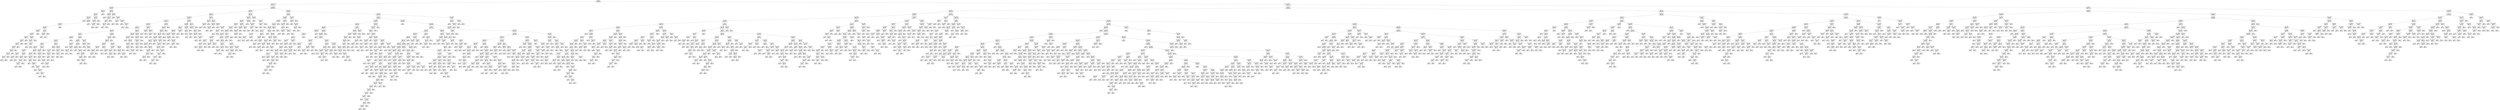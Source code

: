 digraph Tree {
node [shape=box] ;
0 [label="X[19] <= 278.5\ngini = 0.5\nsamples = 6196\nvalue = [4963, 4837]"] ;
1 [label="X[21] <= 274.0\ngini = 0.491\nsamples = 1447\nvalue = [1302, 987]"] ;
0 -> 1 [labeldistance=2.5, labelangle=45, headlabel="True"] ;
2 [label="X[21] <= 158.94\ngini = 0.407\nsamples = 88\nvalue = [98, 39]"] ;
1 -> 2 ;
3 [label="X[28] <= 7100.0\ngini = 0.467\nsamples = 60\nvalue = [56, 33]"] ;
2 -> 3 ;
4 [label="X[25] <= 53.0\ngini = 0.444\nsamples = 57\nvalue = [56, 28]"] ;
3 -> 4 ;
5 [label="X[20] <= 149.5\ngini = 0.479\nsamples = 43\nvalue = [38, 25]"] ;
4 -> 5 ;
6 [label="gini = 0.0\nsamples = 4\nvalue = [0, 4]"] ;
5 -> 6 ;
7 [label="X[29] <= 5227.0\ngini = 0.458\nsamples = 39\nvalue = [38, 21]"] ;
5 -> 7 ;
8 [label="X[27] <= 29750.0\ngini = 0.427\nsamples = 36\nvalue = [38, 17]"] ;
7 -> 8 ;
9 [label="X[28] <= 1712.5\ngini = 0.406\nsamples = 34\nvalue = [38, 15]"] ;
8 -> 9 ;
10 [label="X[9] <= 7045.65\ngini = 0.364\nsamples = 27\nvalue = [35, 11]"] ;
9 -> 10 ;
11 [label="X[23] <= 4990.0\ngini = 0.418\nsamples = 22\nvalue = [26, 11]"] ;
10 -> 11 ;
12 [label="X[23] <= 1122.0\ngini = 0.278\nsamples = 15\nvalue = [20, 4]"] ;
11 -> 12 ;
13 [label="X[22] <= 27.5\ngini = 0.391\nsamples = 10\nvalue = [11, 4]"] ;
12 -> 13 ;
14 [label="X[27] <= 4133.0\ngini = 0.337\nsamples = 9\nvalue = [11, 3]"] ;
13 -> 14 ;
15 [label="X[27] <= 1638.0\ngini = 0.444\nsamples = 6\nvalue = [6, 3]"] ;
14 -> 15 ;
16 [label="X[23] <= 75.0\ngini = 0.375\nsamples = 5\nvalue = [6, 2]"] ;
15 -> 16 ;
17 [label="X[18] <= 125.0\ngini = 0.408\nsamples = 4\nvalue = [5, 2]"] ;
16 -> 17 ;
18 [label="X[21] <= 105.0\ngini = 0.5\nsamples = 3\nvalue = [2, 2]"] ;
17 -> 18 ;
19 [label="gini = 0.0\nsamples = 2\nvalue = [2, 0]"] ;
18 -> 19 ;
20 [label="gini = 0.0\nsamples = 1\nvalue = [0, 2]"] ;
18 -> 20 ;
21 [label="gini = 0.0\nsamples = 1\nvalue = [3, 0]"] ;
17 -> 21 ;
22 [label="gini = 0.0\nsamples = 1\nvalue = [1, 0]"] ;
16 -> 22 ;
23 [label="gini = 0.0\nsamples = 1\nvalue = [0, 1]"] ;
15 -> 23 ;
24 [label="gini = 0.0\nsamples = 3\nvalue = [5, 0]"] ;
14 -> 24 ;
25 [label="gini = 0.0\nsamples = 1\nvalue = [0, 1]"] ;
13 -> 25 ;
26 [label="gini = 0.0\nsamples = 5\nvalue = [9, 0]"] ;
12 -> 26 ;
27 [label="X[16] <= 650.0\ngini = 0.497\nsamples = 7\nvalue = [6, 7]"] ;
11 -> 27 ;
28 [label="X[15] <= 7056.4\ngini = 0.42\nsamples = 5\nvalue = [3, 7]"] ;
27 -> 28 ;
29 [label="gini = 0.0\nsamples = 2\nvalue = [0, 4]"] ;
28 -> 29 ;
30 [label="X[14] <= 10595.75\ngini = 0.5\nsamples = 3\nvalue = [3, 3]"] ;
28 -> 30 ;
31 [label="gini = 0.0\nsamples = 1\nvalue = [3, 0]"] ;
30 -> 31 ;
32 [label="gini = 0.0\nsamples = 2\nvalue = [0, 3]"] ;
30 -> 32 ;
33 [label="gini = 0.0\nsamples = 2\nvalue = [3, 0]"] ;
27 -> 33 ;
34 [label="gini = 0.0\nsamples = 5\nvalue = [9, 0]"] ;
10 -> 34 ;
35 [label="X[7] <= 767.0\ngini = 0.49\nsamples = 7\nvalue = [3, 4]"] ;
9 -> 35 ;
36 [label="X[20] <= 8286.0\ngini = 0.32\nsamples = 5\nvalue = [1, 4]"] ;
35 -> 36 ;
37 [label="gini = 0.0\nsamples = 4\nvalue = [0, 4]"] ;
36 -> 37 ;
38 [label="gini = 0.0\nsamples = 1\nvalue = [1, 0]"] ;
36 -> 38 ;
39 [label="gini = 0.0\nsamples = 2\nvalue = [2, 0]"] ;
35 -> 39 ;
40 [label="gini = 0.0\nsamples = 2\nvalue = [0, 2]"] ;
8 -> 40 ;
41 [label="gini = 0.0\nsamples = 3\nvalue = [0, 4]"] ;
7 -> 41 ;
42 [label="X[11] <= 20575.4\ngini = 0.245\nsamples = 14\nvalue = [18, 3]"] ;
4 -> 42 ;
43 [label="X[20] <= 2995.5\ngini = 0.18\nsamples = 13\nvalue = [18, 2]"] ;
42 -> 43 ;
44 [label="X[1] <= 1929.206\ngini = 0.444\nsamples = 4\nvalue = [4, 2]"] ;
43 -> 44 ;
45 [label="gini = 0.0\nsamples = 3\nvalue = [4, 0]"] ;
44 -> 45 ;
46 [label="gini = 0.0\nsamples = 1\nvalue = [0, 2]"] ;
44 -> 46 ;
47 [label="gini = 0.0\nsamples = 9\nvalue = [14, 0]"] ;
43 -> 47 ;
48 [label="gini = 0.0\nsamples = 1\nvalue = [0, 1]"] ;
42 -> 48 ;
49 [label="gini = 0.0\nsamples = 3\nvalue = [0, 5]"] ;
3 -> 49 ;
50 [label="X[24] <= 254.0\ngini = 0.219\nsamples = 28\nvalue = [42, 6]"] ;
2 -> 50 ;
51 [label="X[24] <= 189.5\ngini = 0.054\nsamples = 20\nvalue = [35, 1]"] ;
50 -> 51 ;
52 [label="gini = 0.0\nsamples = 13\nvalue = [25, 0]"] ;
51 -> 52 ;
53 [label="X[20] <= 199.5\ngini = 0.165\nsamples = 7\nvalue = [10, 1]"] ;
51 -> 53 ;
54 [label="X[4] <= 99.5\ngini = 0.32\nsamples = 4\nvalue = [4, 1]"] ;
53 -> 54 ;
55 [label="X[1] <= 41.133\ngini = 0.444\nsamples = 3\nvalue = [2, 1]"] ;
54 -> 55 ;
56 [label="gini = 0.0\nsamples = 1\nvalue = [0, 1]"] ;
55 -> 56 ;
57 [label="gini = 0.0\nsamples = 2\nvalue = [2, 0]"] ;
55 -> 57 ;
58 [label="gini = 0.0\nsamples = 1\nvalue = [2, 0]"] ;
54 -> 58 ;
59 [label="gini = 0.0\nsamples = 3\nvalue = [6, 0]"] ;
53 -> 59 ;
60 [label="X[14] <= 262.5\ngini = 0.486\nsamples = 8\nvalue = [7, 5]"] ;
50 -> 60 ;
61 [label="gini = 0.0\nsamples = 1\nvalue = [0, 3]"] ;
60 -> 61 ;
62 [label="X[14] <= 6382.1\ngini = 0.346\nsamples = 7\nvalue = [7, 2]"] ;
60 -> 62 ;
63 [label="X[19] <= 133.5\ngini = 0.5\nsamples = 2\nvalue = [1, 1]"] ;
62 -> 63 ;
64 [label="gini = 0.0\nsamples = 1\nvalue = [0, 1]"] ;
63 -> 64 ;
65 [label="gini = 0.0\nsamples = 1\nvalue = [1, 0]"] ;
63 -> 65 ;
66 [label="X[27] <= 19373.199\ngini = 0.245\nsamples = 5\nvalue = [6, 1]"] ;
62 -> 66 ;
67 [label="gini = 0.0\nsamples = 3\nvalue = [5, 0]"] ;
66 -> 67 ;
68 [label="X[29] <= 36748.0\ngini = 0.5\nsamples = 2\nvalue = [1, 1]"] ;
66 -> 68 ;
69 [label="gini = 0.0\nsamples = 1\nvalue = [0, 1]"] ;
68 -> 69 ;
70 [label="gini = 0.0\nsamples = 1\nvalue = [1, 0]"] ;
68 -> 70 ;
71 [label="X[21] <= 3698.525\ngini = 0.493\nsamples = 1359\nvalue = [1204, 948]"] ;
1 -> 71 ;
72 [label="X[7] <= 430.78\ngini = 0.499\nsamples = 418\nvalue = [325, 347]"] ;
71 -> 72 ;
73 [label="X[3] <= 57.5\ngini = 0.499\nsamples = 309\nvalue = [265, 240]"] ;
72 -> 73 ;
74 [label="X[23] <= 2441.645\ngini = 0.496\nsamples = 285\nvalue = [254, 212]"] ;
73 -> 74 ;
75 [label="X[27] <= 2198.5\ngini = 0.5\nsamples = 229\nvalue = [187, 184]"] ;
74 -> 75 ;
76 [label="X[28] <= 919.5\ngini = 0.494\nsamples = 184\nvalue = [167, 135]"] ;
75 -> 76 ;
77 [label="X[5] <= 74.5\ngini = 0.488\nsamples = 176\nvalue = [164, 120]"] ;
76 -> 77 ;
78 [label="X[29] <= 18.5\ngini = 0.465\nsamples = 141\nvalue = [141, 82]"] ;
77 -> 78 ;
79 [label="X[2] <= 0.5\ngini = 0.491\nsamples = 98\nvalue = [82, 63]"] ;
78 -> 79 ;
80 [label="X[10] <= 168.0\ngini = 0.46\nsamples = 65\nvalue = [59, 33]"] ;
79 -> 80 ;
81 [label="X[27] <= 147.5\ngini = 0.431\nsamples = 62\nvalue = [59, 27]"] ;
80 -> 81 ;
82 [label="X[7] <= 14.5\ngini = 0.47\nsamples = 39\nvalue = [33, 20]"] ;
81 -> 82 ;
83 [label="X[21] <= 696.0\ngini = 0.42\nsamples = 31\nvalue = [28, 12]"] ;
82 -> 83 ;
84 [label="X[21] <= 546.375\ngini = 0.492\nsamples = 13\nvalue = [9, 7]"] ;
83 -> 84 ;
85 [label="X[22] <= 249.5\ngini = 0.219\nsamples = 8\nvalue = [7, 1]"] ;
84 -> 85 ;
86 [label="X[15] <= 152.5\ngini = 0.245\nsamples = 7\nvalue = [6, 1]"] ;
85 -> 86 ;
87 [label="gini = 0.0\nsamples = 6\nvalue = [6, 0]"] ;
86 -> 87 ;
88 [label="gini = 0.0\nsamples = 1\nvalue = [0, 1]"] ;
86 -> 88 ;
89 [label="gini = 0.0\nsamples = 1\nvalue = [1, 0]"] ;
85 -> 89 ;
90 [label="X[20] <= 658.5\ngini = 0.375\nsamples = 5\nvalue = [2, 6]"] ;
84 -> 90 ;
91 [label="X[20] <= 621.5\ngini = 0.444\nsamples = 4\nvalue = [2, 4]"] ;
90 -> 91 ;
92 [label="X[15] <= 610.0\ngini = 0.32\nsamples = 3\nvalue = [1, 4]"] ;
91 -> 92 ;
93 [label="X[20] <= 597.875\ngini = 0.5\nsamples = 2\nvalue = [1, 1]"] ;
92 -> 93 ;
94 [label="gini = 0.0\nsamples = 1\nvalue = [0, 1]"] ;
93 -> 94 ;
95 [label="gini = 0.0\nsamples = 1\nvalue = [1, 0]"] ;
93 -> 95 ;
96 [label="gini = 0.0\nsamples = 1\nvalue = [0, 3]"] ;
92 -> 96 ;
97 [label="gini = 0.0\nsamples = 1\nvalue = [1, 0]"] ;
91 -> 97 ;
98 [label="gini = 0.0\nsamples = 1\nvalue = [0, 2]"] ;
90 -> 98 ;
99 [label="X[15] <= 493.5\ngini = 0.33\nsamples = 18\nvalue = [19, 5]"] ;
83 -> 99 ;
100 [label="X[15] <= 101.5\ngini = 0.43\nsamples = 14\nvalue = [11, 5]"] ;
99 -> 100 ;
101 [label="X[21] <= 1287.55\ngini = 0.391\nsamples = 13\nvalue = [11, 4]"] ;
100 -> 101 ;
102 [label="X[18] <= 932.0\ngini = 0.48\nsamples = 8\nvalue = [6, 4]"] ;
101 -> 102 ;
103 [label="gini = 0.0\nsamples = 3\nvalue = [4, 0]"] ;
102 -> 103 ;
104 [label="X[18] <= 946.875\ngini = 0.444\nsamples = 5\nvalue = [2, 4]"] ;
102 -> 104 ;
105 [label="gini = 0.0\nsamples = 1\nvalue = [0, 1]"] ;
104 -> 105 ;
106 [label="X[18] <= 978.875\ngini = 0.48\nsamples = 4\nvalue = [2, 3]"] ;
104 -> 106 ;
107 [label="gini = 0.0\nsamples = 1\nvalue = [1, 0]"] ;
106 -> 107 ;
108 [label="X[21] <= 1100.5\ngini = 0.375\nsamples = 3\nvalue = [1, 3]"] ;
106 -> 108 ;
109 [label="gini = 0.0\nsamples = 1\nvalue = [0, 2]"] ;
108 -> 109 ;
110 [label="X[18] <= 1218.0\ngini = 0.5\nsamples = 2\nvalue = [1, 1]"] ;
108 -> 110 ;
111 [label="gini = 0.0\nsamples = 1\nvalue = [1, 0]"] ;
110 -> 111 ;
112 [label="gini = 0.0\nsamples = 1\nvalue = [0, 1]"] ;
110 -> 112 ;
113 [label="gini = 0.0\nsamples = 5\nvalue = [5, 0]"] ;
101 -> 113 ;
114 [label="gini = 0.0\nsamples = 1\nvalue = [0, 1]"] ;
100 -> 114 ;
115 [label="gini = 0.0\nsamples = 4\nvalue = [8, 0]"] ;
99 -> 115 ;
116 [label="X[18] <= 3163.5\ngini = 0.473\nsamples = 8\nvalue = [5, 8]"] ;
82 -> 116 ;
117 [label="X[20] <= 1309.5\ngini = 0.397\nsamples = 7\nvalue = [3, 8]"] ;
116 -> 117 ;
118 [label="X[14] <= 1040.0\ngini = 0.469\nsamples = 6\nvalue = [3, 5]"] ;
117 -> 118 ;
119 [label="X[14] <= 181.0\ngini = 0.408\nsamples = 5\nvalue = [2, 5]"] ;
118 -> 119 ;
120 [label="gini = 0.0\nsamples = 1\nvalue = [0, 2]"] ;
119 -> 120 ;
121 [label="X[21] <= 783.75\ngini = 0.48\nsamples = 4\nvalue = [2, 3]"] ;
119 -> 121 ;
122 [label="gini = 0.0\nsamples = 1\nvalue = [0, 2]"] ;
121 -> 122 ;
123 [label="X[18] <= 2176.5\ngini = 0.444\nsamples = 3\nvalue = [2, 1]"] ;
121 -> 123 ;
124 [label="gini = 0.0\nsamples = 2\nvalue = [2, 0]"] ;
123 -> 124 ;
125 [label="gini = 0.0\nsamples = 1\nvalue = [0, 1]"] ;
123 -> 125 ;
126 [label="gini = 0.0\nsamples = 1\nvalue = [1, 0]"] ;
118 -> 126 ;
127 [label="gini = 0.0\nsamples = 1\nvalue = [0, 3]"] ;
117 -> 127 ;
128 [label="gini = 0.0\nsamples = 1\nvalue = [2, 0]"] ;
116 -> 128 ;
129 [label="X[14] <= 7321.2\ngini = 0.334\nsamples = 23\nvalue = [26, 7]"] ;
81 -> 129 ;
130 [label="X[10] <= 39.0\ngini = 0.5\nsamples = 9\nvalue = [6, 6]"] ;
129 -> 130 ;
131 [label="X[21] <= 1279.125\ngini = 0.48\nsamples = 7\nvalue = [4, 6]"] ;
130 -> 131 ;
132 [label="X[20] <= 498.275\ngini = 0.32\nsamples = 5\nvalue = [4, 1]"] ;
131 -> 132 ;
133 [label="X[15] <= 371.0\ngini = 0.5\nsamples = 2\nvalue = [1, 1]"] ;
132 -> 133 ;
134 [label="gini = 0.0\nsamples = 1\nvalue = [1, 0]"] ;
133 -> 134 ;
135 [label="gini = 0.0\nsamples = 1\nvalue = [0, 1]"] ;
133 -> 135 ;
136 [label="gini = 0.0\nsamples = 3\nvalue = [3, 0]"] ;
132 -> 136 ;
137 [label="gini = 0.0\nsamples = 2\nvalue = [0, 5]"] ;
131 -> 137 ;
138 [label="gini = 0.0\nsamples = 2\nvalue = [2, 0]"] ;
130 -> 138 ;
139 [label="X[21] <= 1452.5\ngini = 0.091\nsamples = 14\nvalue = [20, 1]"] ;
129 -> 139 ;
140 [label="X[28] <= 167.0\ngini = 0.198\nsamples = 7\nvalue = [8, 1]"] ;
139 -> 140 ;
141 [label="X[21] <= 1311.0\ngini = 0.278\nsamples = 4\nvalue = [5, 1]"] ;
140 -> 141 ;
142 [label="gini = 0.0\nsamples = 3\nvalue = [5, 0]"] ;
141 -> 142 ;
143 [label="gini = 0.0\nsamples = 1\nvalue = [0, 1]"] ;
141 -> 143 ;
144 [label="gini = 0.0\nsamples = 3\nvalue = [3, 0]"] ;
140 -> 144 ;
145 [label="gini = 0.0\nsamples = 7\nvalue = [12, 0]"] ;
139 -> 145 ;
146 [label="gini = 0.0\nsamples = 3\nvalue = [0, 6]"] ;
80 -> 146 ;
147 [label="X[22] <= 302.0\ngini = 0.491\nsamples = 33\nvalue = [23, 30]"] ;
79 -> 147 ;
148 [label="X[15] <= 155.0\ngini = 0.467\nsamples = 26\nvalue = [16, 27]"] ;
147 -> 148 ;
149 [label="X[21] <= 908.0\ngini = 0.459\nsamples = 9\nvalue = [9, 5]"] ;
148 -> 149 ;
150 [label="gini = 0.0\nsamples = 3\nvalue = [0, 4]"] ;
149 -> 150 ;
151 [label="X[21] <= 1557.0\ngini = 0.18\nsamples = 6\nvalue = [9, 1]"] ;
149 -> 151 ;
152 [label="X[10] <= 116.5\ngini = 0.444\nsamples = 2\nvalue = [2, 1]"] ;
151 -> 152 ;
153 [label="gini = 0.0\nsamples = 1\nvalue = [2, 0]"] ;
152 -> 153 ;
154 [label="gini = 0.0\nsamples = 1\nvalue = [0, 1]"] ;
152 -> 154 ;
155 [label="gini = 0.0\nsamples = 4\nvalue = [7, 0]"] ;
151 -> 155 ;
156 [label="X[7] <= 310.0\ngini = 0.366\nsamples = 17\nvalue = [7, 22]"] ;
148 -> 156 ;
157 [label="X[11] <= 310.5\ngini = 0.302\nsamples = 16\nvalue = [5, 22]"] ;
156 -> 157 ;
158 [label="gini = 0.0\nsamples = 8\nvalue = [0, 12]"] ;
157 -> 158 ;
159 [label="X[14] <= 402.0\ngini = 0.444\nsamples = 8\nvalue = [5, 10]"] ;
157 -> 159 ;
160 [label="gini = 0.0\nsamples = 1\nvalue = [2, 0]"] ;
159 -> 160 ;
161 [label="X[20] <= 906.5\ngini = 0.355\nsamples = 7\nvalue = [3, 10]"] ;
159 -> 161 ;
162 [label="X[11] <= 680.0\ngini = 0.278\nsamples = 6\nvalue = [2, 10]"] ;
161 -> 162 ;
163 [label="gini = 0.0\nsamples = 3\nvalue = [0, 6]"] ;
162 -> 163 ;
164 [label="X[20] <= 746.625\ngini = 0.444\nsamples = 3\nvalue = [2, 4]"] ;
162 -> 164 ;
165 [label="gini = 0.0\nsamples = 1\nvalue = [2, 0]"] ;
164 -> 165 ;
166 [label="gini = 0.0\nsamples = 2\nvalue = [0, 4]"] ;
164 -> 166 ;
167 [label="gini = 0.0\nsamples = 1\nvalue = [1, 0]"] ;
161 -> 167 ;
168 [label="gini = 0.0\nsamples = 1\nvalue = [2, 0]"] ;
156 -> 168 ;
169 [label="X[9] <= 1120.5\ngini = 0.42\nsamples = 7\nvalue = [7, 3]"] ;
147 -> 169 ;
170 [label="X[20] <= 841.0\ngini = 0.219\nsamples = 6\nvalue = [7, 1]"] ;
169 -> 170 ;
171 [label="gini = 0.0\nsamples = 3\nvalue = [4, 0]"] ;
170 -> 171 ;
172 [label="X[20] <= 971.5\ngini = 0.375\nsamples = 3\nvalue = [3, 1]"] ;
170 -> 172 ;
173 [label="gini = 0.0\nsamples = 1\nvalue = [0, 1]"] ;
172 -> 173 ;
174 [label="gini = 0.0\nsamples = 2\nvalue = [3, 0]"] ;
172 -> 174 ;
175 [label="gini = 0.0\nsamples = 1\nvalue = [0, 2]"] ;
169 -> 175 ;
176 [label="X[7] <= 133.035\ngini = 0.369\nsamples = 43\nvalue = [59, 19]"] ;
78 -> 176 ;
177 [label="X[7] <= 127.035\ngini = 0.444\nsamples = 32\nvalue = [38, 19]"] ;
176 -> 177 ;
178 [label="X[23] <= 710.5\ngini = 0.427\nsamples = 31\nvalue = [38, 17]"] ;
177 -> 178 ;
179 [label="X[13] <= 29.0\ngini = 0.334\nsamples = 17\nvalue = [26, 7]"] ;
178 -> 179 ;
180 [label="X[14] <= 190.0\ngini = 0.444\nsamples = 10\nvalue = [12, 6]"] ;
179 -> 180 ;
181 [label="X[9] <= 119.0\ngini = 0.496\nsamples = 6\nvalue = [5, 6]"] ;
180 -> 181 ;
182 [label="X[15] <= 18.5\ngini = 0.278\nsamples = 4\nvalue = [5, 1]"] ;
181 -> 182 ;
183 [label="gini = 0.0\nsamples = 1\nvalue = [0, 1]"] ;
182 -> 183 ;
184 [label="gini = 0.0\nsamples = 3\nvalue = [5, 0]"] ;
182 -> 184 ;
185 [label="gini = 0.0\nsamples = 2\nvalue = [0, 5]"] ;
181 -> 185 ;
186 [label="gini = 0.0\nsamples = 4\nvalue = [7, 0]"] ;
180 -> 186 ;
187 [label="X[0] <= 507.0\ngini = 0.124\nsamples = 7\nvalue = [14, 1]"] ;
179 -> 187 ;
188 [label="gini = 0.0\nsamples = 5\nvalue = [12, 0]"] ;
187 -> 188 ;
189 [label="X[11] <= 603.0\ngini = 0.444\nsamples = 2\nvalue = [2, 1]"] ;
187 -> 189 ;
190 [label="gini = 0.0\nsamples = 1\nvalue = [0, 1]"] ;
189 -> 190 ;
191 [label="gini = 0.0\nsamples = 1\nvalue = [2, 0]"] ;
189 -> 191 ;
192 [label="X[14] <= 870.0\ngini = 0.496\nsamples = 14\nvalue = [12, 10]"] ;
178 -> 192 ;
193 [label="X[21] <= 1938.505\ngini = 0.42\nsamples = 5\nvalue = [3, 7]"] ;
192 -> 193 ;
194 [label="X[20] <= 744.0\ngini = 0.219\nsamples = 4\nvalue = [1, 7]"] ;
193 -> 194 ;
195 [label="X[14] <= 727.5\ngini = 0.444\nsamples = 2\nvalue = [1, 2]"] ;
194 -> 195 ;
196 [label="gini = 0.0\nsamples = 1\nvalue = [0, 2]"] ;
195 -> 196 ;
197 [label="gini = 0.0\nsamples = 1\nvalue = [1, 0]"] ;
195 -> 197 ;
198 [label="gini = 0.0\nsamples = 2\nvalue = [0, 5]"] ;
194 -> 198 ;
199 [label="gini = 0.0\nsamples = 1\nvalue = [2, 0]"] ;
193 -> 199 ;
200 [label="X[29] <= 1832.0\ngini = 0.375\nsamples = 9\nvalue = [9, 3]"] ;
192 -> 200 ;
201 [label="X[8] <= 349.5\ngini = 0.298\nsamples = 8\nvalue = [9, 2]"] ;
200 -> 201 ;
202 [label="gini = 0.0\nsamples = 4\nvalue = [6, 0]"] ;
201 -> 202 ;
203 [label="X[1] <= 226.799\ngini = 0.48\nsamples = 4\nvalue = [3, 2]"] ;
201 -> 203 ;
204 [label="gini = 0.0\nsamples = 1\nvalue = [0, 2]"] ;
203 -> 204 ;
205 [label="gini = 0.0\nsamples = 3\nvalue = [3, 0]"] ;
203 -> 205 ;
206 [label="gini = 0.0\nsamples = 1\nvalue = [0, 1]"] ;
200 -> 206 ;
207 [label="gini = 0.0\nsamples = 1\nvalue = [0, 2]"] ;
177 -> 207 ;
208 [label="gini = 0.0\nsamples = 11\nvalue = [21, 0]"] ;
176 -> 208 ;
209 [label="X[25] <= 777.025\ngini = 0.47\nsamples = 35\nvalue = [23, 38]"] ;
77 -> 209 ;
210 [label="X[28] <= 238.5\ngini = 0.361\nsamples = 21\nvalue = [9, 29]"] ;
209 -> 210 ;
211 [label="X[0] <= 164.008\ngini = 0.284\nsamples = 20\nvalue = [6, 29]"] ;
210 -> 211 ;
212 [label="gini = 0.0\nsamples = 1\nvalue = [2, 0]"] ;
211 -> 212 ;
213 [label="X[22] <= 664.5\ngini = 0.213\nsamples = 19\nvalue = [4, 29]"] ;
211 -> 213 ;
214 [label="X[18] <= 2493.5\ngini = 0.17\nsamples = 18\nvalue = [3, 29]"] ;
213 -> 214 ;
215 [label="X[0] <= 651.8\ngini = 0.121\nsamples = 17\nvalue = [2, 29]"] ;
214 -> 215 ;
216 [label="gini = 0.0\nsamples = 13\nvalue = [0, 22]"] ;
215 -> 216 ;
217 [label="X[24] <= 669.025\ngini = 0.346\nsamples = 4\nvalue = [2, 7]"] ;
215 -> 217 ;
218 [label="gini = 0.0\nsamples = 1\nvalue = [2, 0]"] ;
217 -> 218 ;
219 [label="gini = 0.0\nsamples = 3\nvalue = [0, 7]"] ;
217 -> 219 ;
220 [label="gini = 0.0\nsamples = 1\nvalue = [1, 0]"] ;
214 -> 220 ;
221 [label="gini = 0.0\nsamples = 1\nvalue = [1, 0]"] ;
213 -> 221 ;
222 [label="gini = 0.0\nsamples = 1\nvalue = [3, 0]"] ;
210 -> 222 ;
223 [label="X[15] <= 2042.25\ngini = 0.476\nsamples = 14\nvalue = [14, 9]"] ;
209 -> 223 ;
224 [label="X[29] <= 1405.0\ngini = 0.346\nsamples = 12\nvalue = [14, 4]"] ;
223 -> 224 ;
225 [label="X[26] <= 1204.125\ngini = 0.444\nsamples = 8\nvalue = [8, 4]"] ;
224 -> 225 ;
226 [label="X[11] <= 912.0\ngini = 0.198\nsamples = 6\nvalue = [8, 1]"] ;
225 -> 226 ;
227 [label="X[14] <= 814.5\ngini = 0.5\nsamples = 2\nvalue = [1, 1]"] ;
226 -> 227 ;
228 [label="gini = 0.0\nsamples = 1\nvalue = [1, 0]"] ;
227 -> 228 ;
229 [label="gini = 0.0\nsamples = 1\nvalue = [0, 1]"] ;
227 -> 229 ;
230 [label="gini = 0.0\nsamples = 4\nvalue = [7, 0]"] ;
226 -> 230 ;
231 [label="gini = 0.0\nsamples = 2\nvalue = [0, 3]"] ;
225 -> 231 ;
232 [label="gini = 0.0\nsamples = 4\nvalue = [6, 0]"] ;
224 -> 232 ;
233 [label="gini = 0.0\nsamples = 2\nvalue = [0, 5]"] ;
223 -> 233 ;
234 [label="X[20] <= 242.275\ngini = 0.278\nsamples = 8\nvalue = [3, 15]"] ;
76 -> 234 ;
235 [label="X[20] <= 184.0\ngini = 0.444\nsamples = 2\nvalue = [2, 1]"] ;
234 -> 235 ;
236 [label="gini = 0.0\nsamples = 1\nvalue = [0, 1]"] ;
235 -> 236 ;
237 [label="gini = 0.0\nsamples = 1\nvalue = [2, 0]"] ;
235 -> 237 ;
238 [label="X[28] <= 1191.5\ngini = 0.124\nsamples = 6\nvalue = [1, 14]"] ;
234 -> 238 ;
239 [label="X[14] <= 1113.0\ngini = 0.278\nsamples = 3\nvalue = [1, 5]"] ;
238 -> 239 ;
240 [label="gini = 0.0\nsamples = 2\nvalue = [0, 5]"] ;
239 -> 240 ;
241 [label="gini = 0.0\nsamples = 1\nvalue = [1, 0]"] ;
239 -> 241 ;
242 [label="gini = 0.0\nsamples = 3\nvalue = [0, 9]"] ;
238 -> 242 ;
243 [label="X[5] <= 136.792\ngini = 0.412\nsamples = 45\nvalue = [20, 49]"] ;
75 -> 243 ;
244 [label="X[6] <= 176.0\ngini = 0.444\nsamples = 40\nvalue = [20, 40]"] ;
243 -> 244 ;
245 [label="X[22] <= 224.0\ngini = 0.419\nsamples = 38\nvalue = [17, 40]"] ;
244 -> 245 ;
246 [label="X[7] <= 184.0\ngini = 0.449\nsamples = 33\nvalue = [17, 33]"] ;
245 -> 246 ;
247 [label="X[20] <= 6848.0\ngini = 0.343\nsamples = 26\nvalue = [9, 32]"] ;
246 -> 247 ;
248 [label="X[11] <= 321.0\ngini = 0.211\nsamples = 14\nvalue = [3, 22]"] ;
247 -> 248 ;
249 [label="X[15] <= 46.0\ngini = 0.305\nsamples = 10\nvalue = [3, 13]"] ;
248 -> 249 ;
250 [label="gini = 0.0\nsamples = 1\nvalue = [1, 0]"] ;
249 -> 250 ;
251 [label="X[9] <= 253.515\ngini = 0.231\nsamples = 9\nvalue = [2, 13]"] ;
249 -> 251 ;
252 [label="X[17] <= 1995.0\ngini = 0.133\nsamples = 8\nvalue = [1, 13]"] ;
251 -> 252 ;
253 [label="X[29] <= 75.5\ngini = 0.278\nsamples = 4\nvalue = [1, 5]"] ;
252 -> 253 ;
254 [label="X[20] <= 765.5\ngini = 0.444\nsamples = 3\nvalue = [1, 2]"] ;
253 -> 254 ;
255 [label="gini = 0.0\nsamples = 2\nvalue = [0, 2]"] ;
254 -> 255 ;
256 [label="gini = 0.0\nsamples = 1\nvalue = [1, 0]"] ;
254 -> 256 ;
257 [label="gini = 0.0\nsamples = 1\nvalue = [0, 3]"] ;
253 -> 257 ;
258 [label="gini = 0.0\nsamples = 4\nvalue = [0, 8]"] ;
252 -> 258 ;
259 [label="gini = 0.0\nsamples = 1\nvalue = [1, 0]"] ;
251 -> 259 ;
260 [label="gini = 0.0\nsamples = 4\nvalue = [0, 9]"] ;
248 -> 260 ;
261 [label="X[27] <= 2710.15\ngini = 0.469\nsamples = 12\nvalue = [6, 10]"] ;
247 -> 261 ;
262 [label="gini = 0.0\nsamples = 1\nvalue = [1, 0]"] ;
261 -> 262 ;
263 [label="X[17] <= 26864.449\ngini = 0.444\nsamples = 11\nvalue = [5, 10]"] ;
261 -> 263 ;
264 [label="X[17] <= 1129.5\ngini = 0.408\nsamples = 10\nvalue = [4, 10]"] ;
263 -> 264 ;
265 [label="gini = 0.0\nsamples = 2\nvalue = [0, 3]"] ;
264 -> 265 ;
266 [label="X[18] <= 359.75\ngini = 0.463\nsamples = 8\nvalue = [4, 7]"] ;
264 -> 266 ;
267 [label="X[21] <= 1591.19\ngini = 0.5\nsamples = 5\nvalue = [4, 4]"] ;
266 -> 267 ;
268 [label="X[21] <= 1184.075\ngini = 0.32\nsamples = 3\nvalue = [1, 4]"] ;
267 -> 268 ;
269 [label="X[18] <= 170.75\ngini = 0.5\nsamples = 2\nvalue = [1, 1]"] ;
268 -> 269 ;
270 [label="gini = 0.0\nsamples = 1\nvalue = [0, 1]"] ;
269 -> 270 ;
271 [label="gini = 0.0\nsamples = 1\nvalue = [1, 0]"] ;
269 -> 271 ;
272 [label="gini = 0.0\nsamples = 1\nvalue = [0, 3]"] ;
268 -> 272 ;
273 [label="gini = 0.0\nsamples = 2\nvalue = [3, 0]"] ;
267 -> 273 ;
274 [label="gini = 0.0\nsamples = 3\nvalue = [0, 3]"] ;
266 -> 274 ;
275 [label="gini = 0.0\nsamples = 1\nvalue = [1, 0]"] ;
263 -> 275 ;
276 [label="X[7] <= 253.0\ngini = 0.198\nsamples = 7\nvalue = [8, 1]"] ;
246 -> 276 ;
277 [label="X[21] <= 3607.0\ngini = 0.444\nsamples = 3\nvalue = [2, 1]"] ;
276 -> 277 ;
278 [label="gini = 0.0\nsamples = 2\nvalue = [2, 0]"] ;
277 -> 278 ;
279 [label="gini = 0.0\nsamples = 1\nvalue = [0, 1]"] ;
277 -> 279 ;
280 [label="gini = 0.0\nsamples = 4\nvalue = [6, 0]"] ;
276 -> 280 ;
281 [label="gini = 0.0\nsamples = 5\nvalue = [0, 7]"] ;
245 -> 281 ;
282 [label="gini = 0.0\nsamples = 2\nvalue = [3, 0]"] ;
244 -> 282 ;
283 [label="gini = 0.0\nsamples = 5\nvalue = [0, 9]"] ;
243 -> 283 ;
284 [label="X[16] <= 1266.9\ngini = 0.416\nsamples = 56\nvalue = [67, 28]"] ;
74 -> 284 ;
285 [label="X[8] <= 953.58\ngini = 0.333\nsamples = 45\nvalue = [56, 15]"] ;
284 -> 285 ;
286 [label="X[19] <= 10.0\ngini = 0.267\nsamples = 40\nvalue = [53, 10]"] ;
285 -> 286 ;
287 [label="X[9] <= 15079.77\ngini = 0.185\nsamples = 36\nvalue = [52, 6]"] ;
286 -> 287 ;
288 [label="X[11] <= 3352.5\ngini = 0.105\nsamples = 32\nvalue = [51, 3]"] ;
287 -> 288 ;
289 [label="gini = 0.0\nsamples = 20\nvalue = [35, 0]"] ;
288 -> 289 ;
290 [label="X[20] <= 3442.5\ngini = 0.266\nsamples = 12\nvalue = [16, 3]"] ;
288 -> 290 ;
291 [label="gini = 0.0\nsamples = 1\nvalue = [0, 1]"] ;
290 -> 291 ;
292 [label="X[27] <= 6378.14\ngini = 0.198\nsamples = 11\nvalue = [16, 2]"] ;
290 -> 292 ;
293 [label="X[15] <= 3530.5\ngini = 0.5\nsamples = 3\nvalue = [2, 2]"] ;
292 -> 293 ;
294 [label="gini = 0.0\nsamples = 1\nvalue = [2, 0]"] ;
293 -> 294 ;
295 [label="gini = 0.0\nsamples = 2\nvalue = [0, 2]"] ;
293 -> 295 ;
296 [label="gini = 0.0\nsamples = 8\nvalue = [14, 0]"] ;
292 -> 296 ;
297 [label="X[11] <= 23734.5\ngini = 0.375\nsamples = 4\nvalue = [1, 3]"] ;
287 -> 297 ;
298 [label="gini = 0.0\nsamples = 3\nvalue = [0, 3]"] ;
297 -> 298 ;
299 [label="gini = 0.0\nsamples = 1\nvalue = [1, 0]"] ;
297 -> 299 ;
300 [label="X[27] <= 10736.346\ngini = 0.32\nsamples = 4\nvalue = [1, 4]"] ;
286 -> 300 ;
301 [label="gini = 0.0\nsamples = 3\nvalue = [0, 4]"] ;
300 -> 301 ;
302 [label="gini = 0.0\nsamples = 1\nvalue = [1, 0]"] ;
300 -> 302 ;
303 [label="X[8] <= 3004.0\ngini = 0.469\nsamples = 5\nvalue = [3, 5]"] ;
285 -> 303 ;
304 [label="X[7] <= 21.5\ngini = 0.278\nsamples = 4\nvalue = [1, 5]"] ;
303 -> 304 ;
305 [label="gini = 0.0\nsamples = 2\nvalue = [0, 4]"] ;
304 -> 305 ;
306 [label="X[16] <= 34.75\ngini = 0.5\nsamples = 2\nvalue = [1, 1]"] ;
304 -> 306 ;
307 [label="gini = 0.0\nsamples = 1\nvalue = [1, 0]"] ;
306 -> 307 ;
308 [label="gini = 0.0\nsamples = 1\nvalue = [0, 1]"] ;
306 -> 308 ;
309 [label="gini = 0.0\nsamples = 1\nvalue = [2, 0]"] ;
303 -> 309 ;
310 [label="X[2] <= 2.5\ngini = 0.497\nsamples = 11\nvalue = [11, 13]"] ;
284 -> 310 ;
311 [label="X[23] <= 37393.398\ngini = 0.455\nsamples = 10\nvalue = [7, 13]"] ;
310 -> 311 ;
312 [label="X[6] <= 7.5\ngini = 0.36\nsamples = 8\nvalue = [4, 13]"] ;
311 -> 312 ;
313 [label="X[23] <= 9397.5\ngini = 0.494\nsamples = 4\nvalue = [4, 5]"] ;
312 -> 313 ;
314 [label="gini = 0.0\nsamples = 1\nvalue = [0, 4]"] ;
313 -> 314 ;
315 [label="X[11] <= 15462.654\ngini = 0.32\nsamples = 3\nvalue = [4, 1]"] ;
313 -> 315 ;
316 [label="gini = 0.0\nsamples = 2\nvalue = [4, 0]"] ;
315 -> 316 ;
317 [label="gini = 0.0\nsamples = 1\nvalue = [0, 1]"] ;
315 -> 317 ;
318 [label="gini = 0.0\nsamples = 4\nvalue = [0, 8]"] ;
312 -> 318 ;
319 [label="gini = 0.0\nsamples = 2\nvalue = [3, 0]"] ;
311 -> 319 ;
320 [label="gini = 0.0\nsamples = 1\nvalue = [4, 0]"] ;
310 -> 320 ;
321 [label="X[3] <= 226.0\ngini = 0.405\nsamples = 24\nvalue = [11, 28]"] ;
73 -> 321 ;
322 [label="X[3] <= 162.5\ngini = 0.111\nsamples = 9\nvalue = [1, 16]"] ;
321 -> 322 ;
323 [label="X[25] <= 152.5\ngini = 0.245\nsamples = 4\nvalue = [1, 6]"] ;
322 -> 323 ;
324 [label="gini = 0.0\nsamples = 3\nvalue = [0, 6]"] ;
323 -> 324 ;
325 [label="gini = 0.0\nsamples = 1\nvalue = [1, 0]"] ;
323 -> 325 ;
326 [label="gini = 0.0\nsamples = 5\nvalue = [0, 10]"] ;
322 -> 326 ;
327 [label="X[14] <= 1075.0\ngini = 0.496\nsamples = 15\nvalue = [10, 12]"] ;
321 -> 327 ;
328 [label="X[29] <= 481.5\ngini = 0.245\nsamples = 6\nvalue = [6, 1]"] ;
327 -> 328 ;
329 [label="X[29] <= 349.5\ngini = 0.444\nsamples = 2\nvalue = [2, 1]"] ;
328 -> 329 ;
330 [label="gini = 0.0\nsamples = 1\nvalue = [2, 0]"] ;
329 -> 330 ;
331 [label="gini = 0.0\nsamples = 1\nvalue = [0, 1]"] ;
329 -> 331 ;
332 [label="gini = 0.0\nsamples = 4\nvalue = [4, 0]"] ;
328 -> 332 ;
333 [label="X[18] <= 384.0\ngini = 0.391\nsamples = 9\nvalue = [4, 11]"] ;
327 -> 333 ;
334 [label="gini = 0.0\nsamples = 4\nvalue = [0, 6]"] ;
333 -> 334 ;
335 [label="X[20] <= 8693.96\ngini = 0.494\nsamples = 5\nvalue = [4, 5]"] ;
333 -> 335 ;
336 [label="X[15] <= 1469.9\ngini = 0.444\nsamples = 4\nvalue = [4, 2]"] ;
335 -> 336 ;
337 [label="gini = 0.0\nsamples = 2\nvalue = [0, 2]"] ;
336 -> 337 ;
338 [label="gini = 0.0\nsamples = 2\nvalue = [4, 0]"] ;
336 -> 338 ;
339 [label="gini = 0.0\nsamples = 1\nvalue = [0, 3]"] ;
335 -> 339 ;
340 [label="X[28] <= 2448.0\ngini = 0.46\nsamples = 109\nvalue = [60, 107]"] ;
72 -> 340 ;
341 [label="X[14] <= 7737.05\ngini = 0.423\nsamples = 96\nvalue = [45, 103]"] ;
340 -> 341 ;
342 [label="X[29] <= 2372.1\ngini = 0.453\nsamples = 80\nvalue = [43, 81]"] ;
341 -> 342 ;
343 [label="X[28] <= 408.0\ngini = 0.416\nsamples = 66\nvalue = [31, 74]"] ;
342 -> 343 ;
344 [label="X[18] <= 3083.375\ngini = 0.447\nsamples = 59\nvalue = [31, 61]"] ;
343 -> 344 ;
345 [label="X[9] <= 2079.5\ngini = 0.431\nsamples = 57\nvalue = [28, 61]"] ;
344 -> 345 ;
346 [label="X[29] <= 400.5\ngini = 0.474\nsamples = 47\nvalue = [27, 43]"] ;
345 -> 346 ;
347 [label="X[7] <= 1254.625\ngini = 0.358\nsamples = 20\nvalue = [7, 23]"] ;
346 -> 347 ;
348 [label="X[23] <= 904.5\ngini = 0.1\nsamples = 11\nvalue = [1, 18]"] ;
347 -> 348 ;
349 [label="X[7] <= 524.0\ngini = 0.32\nsamples = 3\nvalue = [1, 4]"] ;
348 -> 349 ;
350 [label="gini = 0.0\nsamples = 1\nvalue = [0, 1]"] ;
349 -> 350 ;
351 [label="X[18] <= 1726.5\ngini = 0.375\nsamples = 2\nvalue = [1, 3]"] ;
349 -> 351 ;
352 [label="gini = 0.0\nsamples = 1\nvalue = [1, 0]"] ;
351 -> 352 ;
353 [label="gini = 0.0\nsamples = 1\nvalue = [0, 3]"] ;
351 -> 353 ;
354 [label="gini = 0.0\nsamples = 8\nvalue = [0, 14]"] ;
348 -> 354 ;
355 [label="X[27] <= 1007.0\ngini = 0.496\nsamples = 9\nvalue = [6, 5]"] ;
347 -> 355 ;
356 [label="X[11] <= 1637.0\ngini = 0.278\nsamples = 5\nvalue = [5, 1]"] ;
355 -> 356 ;
357 [label="gini = 0.0\nsamples = 4\nvalue = [5, 0]"] ;
356 -> 357 ;
358 [label="gini = 0.0\nsamples = 1\nvalue = [0, 1]"] ;
356 -> 358 ;
359 [label="X[20] <= 3404.68\ngini = 0.32\nsamples = 4\nvalue = [1, 4]"] ;
355 -> 359 ;
360 [label="gini = 0.0\nsamples = 3\nvalue = [0, 4]"] ;
359 -> 360 ;
361 [label="gini = 0.0\nsamples = 1\nvalue = [1, 0]"] ;
359 -> 361 ;
362 [label="X[29] <= 500.99\ngini = 0.5\nsamples = 27\nvalue = [20, 20]"] ;
346 -> 362 ;
363 [label="gini = 0.0\nsamples = 2\nvalue = [3, 0]"] ;
362 -> 363 ;
364 [label="X[0] <= 705.5\ngini = 0.497\nsamples = 25\nvalue = [17, 20]"] ;
362 -> 364 ;
365 [label="X[19] <= 123.575\ngini = 0.278\nsamples = 9\nvalue = [2, 10]"] ;
364 -> 365 ;
366 [label="X[4] <= 215.775\ngini = 0.165\nsamples = 8\nvalue = [1, 10]"] ;
365 -> 366 ;
367 [label="X[24] <= 500.495\ngini = 0.375\nsamples = 4\nvalue = [1, 3]"] ;
366 -> 367 ;
368 [label="gini = 0.0\nsamples = 1\nvalue = [1, 0]"] ;
367 -> 368 ;
369 [label="gini = 0.0\nsamples = 3\nvalue = [0, 3]"] ;
367 -> 369 ;
370 [label="gini = 0.0\nsamples = 4\nvalue = [0, 7]"] ;
366 -> 370 ;
371 [label="gini = 0.0\nsamples = 1\nvalue = [1, 0]"] ;
365 -> 371 ;
372 [label="X[5] <= 463.167\ngini = 0.48\nsamples = 16\nvalue = [15, 10]"] ;
364 -> 372 ;
373 [label="X[24] <= 1079.75\ngini = 0.401\nsamples = 10\nvalue = [13, 5]"] ;
372 -> 373 ;
374 [label="gini = 0.0\nsamples = 4\nvalue = [10, 0]"] ;
373 -> 374 ;
375 [label="X[25] <= 866.0\ngini = 0.469\nsamples = 6\nvalue = [3, 5]"] ;
373 -> 375 ;
376 [label="X[18] <= 51.5\ngini = 0.278\nsamples = 4\nvalue = [1, 5]"] ;
375 -> 376 ;
377 [label="gini = 0.0\nsamples = 1\nvalue = [1, 0]"] ;
376 -> 377 ;
378 [label="gini = 0.0\nsamples = 3\nvalue = [0, 5]"] ;
376 -> 378 ;
379 [label="gini = 0.0\nsamples = 2\nvalue = [2, 0]"] ;
375 -> 379 ;
380 [label="X[26] <= 1791.545\ngini = 0.408\nsamples = 6\nvalue = [2, 5]"] ;
372 -> 380 ;
381 [label="gini = 0.0\nsamples = 4\nvalue = [0, 5]"] ;
380 -> 381 ;
382 [label="gini = 0.0\nsamples = 2\nvalue = [2, 0]"] ;
380 -> 382 ;
383 [label="X[24] <= 74.5\ngini = 0.1\nsamples = 10\nvalue = [1, 18]"] ;
345 -> 383 ;
384 [label="X[11] <= 2603.825\ngini = 0.245\nsamples = 3\nvalue = [1, 6]"] ;
383 -> 384 ;
385 [label="gini = 0.0\nsamples = 1\nvalue = [1, 0]"] ;
384 -> 385 ;
386 [label="gini = 0.0\nsamples = 2\nvalue = [0, 6]"] ;
384 -> 386 ;
387 [label="gini = 0.0\nsamples = 7\nvalue = [0, 12]"] ;
383 -> 387 ;
388 [label="gini = 0.0\nsamples = 2\nvalue = [3, 0]"] ;
344 -> 388 ;
389 [label="gini = 0.0\nsamples = 7\nvalue = [0, 13]"] ;
343 -> 389 ;
390 [label="X[9] <= 3463.5\ngini = 0.465\nsamples = 14\nvalue = [12, 7]"] ;
342 -> 390 ;
391 [label="X[29] <= 3261.0\ngini = 0.496\nsamples = 8\nvalue = [5, 6]"] ;
390 -> 391 ;
392 [label="X[29] <= 2748.5\ngini = 0.469\nsamples = 6\nvalue = [5, 3]"] ;
391 -> 392 ;
393 [label="X[0] <= 881.667\ngini = 0.48\nsamples = 4\nvalue = [2, 3]"] ;
392 -> 393 ;
394 [label="gini = 0.0\nsamples = 2\nvalue = [2, 0]"] ;
393 -> 394 ;
395 [label="gini = 0.0\nsamples = 2\nvalue = [0, 3]"] ;
393 -> 395 ;
396 [label="gini = 0.0\nsamples = 2\nvalue = [3, 0]"] ;
392 -> 396 ;
397 [label="gini = 0.0\nsamples = 2\nvalue = [0, 3]"] ;
391 -> 397 ;
398 [label="X[10] <= 137.5\ngini = 0.219\nsamples = 6\nvalue = [7, 1]"] ;
390 -> 398 ;
399 [label="gini = 0.0\nsamples = 5\nvalue = [7, 0]"] ;
398 -> 399 ;
400 [label="gini = 0.0\nsamples = 1\nvalue = [0, 1]"] ;
398 -> 400 ;
401 [label="X[26] <= 9746.92\ngini = 0.153\nsamples = 16\nvalue = [2, 22]"] ;
341 -> 401 ;
402 [label="gini = 0.0\nsamples = 10\nvalue = [0, 16]"] ;
401 -> 402 ;
403 [label="X[9] <= 14886.354\ngini = 0.375\nsamples = 6\nvalue = [2, 6]"] ;
401 -> 403 ;
404 [label="X[15] <= 12940.779\ngini = 0.444\nsamples = 3\nvalue = [2, 1]"] ;
403 -> 404 ;
405 [label="gini = 0.0\nsamples = 1\nvalue = [0, 1]"] ;
404 -> 405 ;
406 [label="gini = 0.0\nsamples = 2\nvalue = [2, 0]"] ;
404 -> 406 ;
407 [label="gini = 0.0\nsamples = 3\nvalue = [0, 5]"] ;
403 -> 407 ;
408 [label="X[7] <= 522.5\ngini = 0.332\nsamples = 13\nvalue = [15, 4]"] ;
340 -> 408 ;
409 [label="gini = 0.0\nsamples = 1\nvalue = [0, 3]"] ;
408 -> 409 ;
410 [label="X[9] <= 1454.55\ngini = 0.117\nsamples = 12\nvalue = [15, 1]"] ;
408 -> 410 ;
411 [label="X[21] <= 2112.55\ngini = 0.444\nsamples = 3\nvalue = [2, 1]"] ;
410 -> 411 ;
412 [label="gini = 0.0\nsamples = 1\nvalue = [0, 1]"] ;
411 -> 412 ;
413 [label="gini = 0.0\nsamples = 2\nvalue = [2, 0]"] ;
411 -> 413 ;
414 [label="gini = 0.0\nsamples = 9\nvalue = [13, 0]"] ;
410 -> 414 ;
415 [label="X[14] <= 1005.0\ngini = 0.482\nsamples = 941\nvalue = [879, 601]"] ;
71 -> 415 ;
416 [label="X[14] <= 814.5\ngini = 0.486\nsamples = 99\nvalue = [62, 87]"] ;
415 -> 416 ;
417 [label="X[21] <= 26457.5\ngini = 0.498\nsamples = 84\nvalue = [60, 69]"] ;
416 -> 417 ;
418 [label="X[10] <= 234.0\ngini = 0.485\nsamples = 66\nvalue = [43, 61]"] ;
417 -> 418 ;
419 [label="X[15] <= 781.5\ngini = 0.476\nsamples = 64\nvalue = [39, 61]"] ;
418 -> 419 ;
420 [label="X[24] <= 4.5\ngini = 0.462\nsamples = 60\nvalue = [34, 60]"] ;
419 -> 420 ;
421 [label="X[14] <= 214.5\ngini = 0.5\nsamples = 29\nvalue = [20, 21]"] ;
420 -> 421 ;
422 [label="X[27] <= 11284.17\ngini = 0.408\nsamples = 14\nvalue = [15, 6]"] ;
421 -> 422 ;
423 [label="X[23] <= 209.5\ngini = 0.153\nsamples = 9\nvalue = [11, 1]"] ;
422 -> 423 ;
424 [label="gini = 0.0\nsamples = 8\nvalue = [11, 0]"] ;
423 -> 424 ;
425 [label="gini = 0.0\nsamples = 1\nvalue = [0, 1]"] ;
423 -> 425 ;
426 [label="X[11] <= 132.775\ngini = 0.494\nsamples = 5\nvalue = [4, 5]"] ;
422 -> 426 ;
427 [label="gini = 0.0\nsamples = 3\nvalue = [0, 5]"] ;
426 -> 427 ;
428 [label="gini = 0.0\nsamples = 2\nvalue = [4, 0]"] ;
426 -> 428 ;
429 [label="X[22] <= 39.5\ngini = 0.375\nsamples = 15\nvalue = [5, 15]"] ;
421 -> 429 ;
430 [label="X[15] <= 305.5\ngini = 0.496\nsamples = 9\nvalue = [5, 6]"] ;
429 -> 430 ;
431 [label="gini = 0.0\nsamples = 2\nvalue = [0, 3]"] ;
430 -> 431 ;
432 [label="X[7] <= 428.5\ngini = 0.469\nsamples = 7\nvalue = [5, 3]"] ;
430 -> 432 ;
433 [label="X[15] <= 717.0\ngini = 0.278\nsamples = 5\nvalue = [5, 1]"] ;
432 -> 433 ;
434 [label="gini = 0.0\nsamples = 4\nvalue = [5, 0]"] ;
433 -> 434 ;
435 [label="gini = 0.0\nsamples = 1\nvalue = [0, 1]"] ;
433 -> 435 ;
436 [label="gini = 0.0\nsamples = 2\nvalue = [0, 2]"] ;
432 -> 436 ;
437 [label="gini = 0.0\nsamples = 6\nvalue = [0, 9]"] ;
429 -> 437 ;
438 [label="X[24] <= 171.5\ngini = 0.389\nsamples = 31\nvalue = [14, 39]"] ;
420 -> 438 ;
439 [label="gini = 0.0\nsamples = 12\nvalue = [0, 21]"] ;
438 -> 439 ;
440 [label="X[27] <= 14805.0\ngini = 0.492\nsamples = 19\nvalue = [14, 18]"] ;
438 -> 440 ;
441 [label="X[13] <= 222.0\ngini = 0.472\nsamples = 13\nvalue = [13, 8]"] ;
440 -> 441 ;
442 [label="X[25] <= 240.5\ngini = 0.498\nsamples = 11\nvalue = [9, 8]"] ;
441 -> 442 ;
443 [label="X[21] <= 8138.5\ngini = 0.346\nsamples = 7\nvalue = [7, 2]"] ;
442 -> 443 ;
444 [label="X[14] <= 514.5\ngini = 0.444\nsamples = 3\nvalue = [1, 2]"] ;
443 -> 444 ;
445 [label="gini = 0.0\nsamples = 1\nvalue = [1, 0]"] ;
444 -> 445 ;
446 [label="gini = 0.0\nsamples = 2\nvalue = [0, 2]"] ;
444 -> 446 ;
447 [label="gini = 0.0\nsamples = 4\nvalue = [6, 0]"] ;
443 -> 447 ;
448 [label="X[18] <= 10365.5\ngini = 0.375\nsamples = 4\nvalue = [2, 6]"] ;
442 -> 448 ;
449 [label="gini = 0.0\nsamples = 2\nvalue = [0, 4]"] ;
448 -> 449 ;
450 [label="X[26] <= 434.5\ngini = 0.5\nsamples = 2\nvalue = [2, 2]"] ;
448 -> 450 ;
451 [label="gini = 0.0\nsamples = 1\nvalue = [2, 0]"] ;
450 -> 451 ;
452 [label="gini = 0.0\nsamples = 1\nvalue = [0, 2]"] ;
450 -> 452 ;
453 [label="gini = 0.0\nsamples = 2\nvalue = [4, 0]"] ;
441 -> 453 ;
454 [label="X[0] <= 191.0\ngini = 0.165\nsamples = 6\nvalue = [1, 10]"] ;
440 -> 454 ;
455 [label="X[21] <= 14346.0\ngini = 0.32\nsamples = 3\nvalue = [1, 4]"] ;
454 -> 455 ;
456 [label="gini = 0.0\nsamples = 1\nvalue = [1, 0]"] ;
455 -> 456 ;
457 [label="gini = 0.0\nsamples = 2\nvalue = [0, 4]"] ;
455 -> 457 ;
458 [label="gini = 0.0\nsamples = 3\nvalue = [0, 6]"] ;
454 -> 458 ;
459 [label="X[19] <= 54.5\ngini = 0.278\nsamples = 4\nvalue = [5, 1]"] ;
419 -> 459 ;
460 [label="gini = 0.0\nsamples = 3\nvalue = [5, 0]"] ;
459 -> 460 ;
461 [label="gini = 0.0\nsamples = 1\nvalue = [0, 1]"] ;
459 -> 461 ;
462 [label="gini = 0.0\nsamples = 2\nvalue = [4, 0]"] ;
418 -> 462 ;
463 [label="X[15] <= 1525.47\ngini = 0.435\nsamples = 18\nvalue = [17, 8]"] ;
417 -> 463 ;
464 [label="X[17] <= 42950.0\ngini = 0.386\nsamples = 17\nvalue = [17, 6]"] ;
463 -> 464 ;
465 [label="X[2] <= 0.5\ngini = 0.308\nsamples = 16\nvalue = [17, 4]"] ;
464 -> 465 ;
466 [label="X[21] <= 87925.781\ngini = 0.375\nsamples = 3\nvalue = [1, 3]"] ;
465 -> 466 ;
467 [label="gini = 0.0\nsamples = 2\nvalue = [0, 3]"] ;
466 -> 467 ;
468 [label="gini = 0.0\nsamples = 1\nvalue = [1, 0]"] ;
466 -> 468 ;
469 [label="X[28] <= 67426.398\ngini = 0.111\nsamples = 13\nvalue = [16, 1]"] ;
465 -> 469 ;
470 [label="gini = 0.0\nsamples = 12\nvalue = [16, 0]"] ;
469 -> 470 ;
471 [label="gini = 0.0\nsamples = 1\nvalue = [0, 1]"] ;
469 -> 471 ;
472 [label="gini = 0.0\nsamples = 1\nvalue = [0, 2]"] ;
464 -> 472 ;
473 [label="gini = 0.0\nsamples = 1\nvalue = [0, 2]"] ;
463 -> 473 ;
474 [label="X[27] <= 5364.275\ngini = 0.18\nsamples = 15\nvalue = [2, 18]"] ;
416 -> 474 ;
475 [label="X[18] <= 149.0\ngini = 0.375\nsamples = 6\nvalue = [2, 6]"] ;
474 -> 475 ;
476 [label="gini = 0.0\nsamples = 1\nvalue = [1, 0]"] ;
475 -> 476 ;
477 [label="X[27] <= 408.0\ngini = 0.245\nsamples = 5\nvalue = [1, 6]"] ;
475 -> 477 ;
478 [label="X[9] <= 861.5\ngini = 0.444\nsamples = 2\nvalue = [1, 2]"] ;
477 -> 478 ;
479 [label="gini = 0.0\nsamples = 1\nvalue = [0, 2]"] ;
478 -> 479 ;
480 [label="gini = 0.0\nsamples = 1\nvalue = [1, 0]"] ;
478 -> 480 ;
481 [label="gini = 0.0\nsamples = 3\nvalue = [0, 4]"] ;
477 -> 481 ;
482 [label="gini = 0.0\nsamples = 9\nvalue = [0, 12]"] ;
474 -> 482 ;
483 [label="X[3] <= 11724.875\ngini = 0.474\nsamples = 842\nvalue = [817, 514]"] ;
415 -> 483 ;
484 [label="X[21] <= 8301.1\ngini = 0.47\nsamples = 820\nvalue = [808, 490]"] ;
483 -> 484 ;
485 [label="X[27] <= 8795.375\ngini = 0.428\nsamples = 260\nvalue = [276, 124]"] ;
484 -> 485 ;
486 [label="X[2] <= 1.5\ngini = 0.386\nsamples = 198\nvalue = [226, 80]"] ;
485 -> 486 ;
487 [label="X[23] <= 2890.5\ngini = 0.334\nsamples = 167\nvalue = [201, 54]"] ;
486 -> 487 ;
488 [label="X[27] <= 7414.875\ngini = 0.184\nsamples = 66\nvalue = [96, 11]"] ;
487 -> 488 ;
489 [label="X[8] <= 147.075\ngini = 0.171\nsamples = 65\nvalue = [96, 10]"] ;
488 -> 489 ;
490 [label="X[12] <= 3.72\ngini = 0.201\nsamples = 56\nvalue = [78, 10]"] ;
489 -> 490 ;
491 [label="X[21] <= 3808.75\ngini = 0.171\nsamples = 53\nvalue = [77, 8]"] ;
490 -> 491 ;
492 [label="gini = 0.0\nsamples = 1\nvalue = [0, 1]"] ;
491 -> 492 ;
493 [label="X[21] <= 6556.0\ngini = 0.153\nsamples = 52\nvalue = [77, 7]"] ;
491 -> 493 ;
494 [label="X[18] <= 6261.0\ngini = 0.222\nsamples = 34\nvalue = [48, 7]"] ;
493 -> 494 ;
495 [label="X[27] <= 4758.0\ngini = 0.198\nsamples = 33\nvalue = [48, 6]"] ;
494 -> 495 ;
496 [label="X[1] <= 177.917\ngini = 0.102\nsamples = 22\nvalue = [35, 2]"] ;
495 -> 496 ;
497 [label="gini = 0.0\nsamples = 19\nvalue = [33, 0]"] ;
496 -> 497 ;
498 [label="X[0] <= 648.25\ngini = 0.5\nsamples = 3\nvalue = [2, 2]"] ;
496 -> 498 ;
499 [label="gini = 0.0\nsamples = 2\nvalue = [0, 2]"] ;
498 -> 499 ;
500 [label="gini = 0.0\nsamples = 1\nvalue = [2, 0]"] ;
498 -> 500 ;
501 [label="X[23] <= 1192.5\ngini = 0.36\nsamples = 11\nvalue = [13, 4]"] ;
495 -> 501 ;
502 [label="X[18] <= 1163.5\ngini = 0.48\nsamples = 7\nvalue = [6, 4]"] ;
501 -> 502 ;
503 [label="X[18] <= 344.5\ngini = 0.444\nsamples = 6\nvalue = [6, 3]"] ;
502 -> 503 ;
504 [label="X[27] <= 5496.5\ngini = 0.469\nsamples = 5\nvalue = [5, 3]"] ;
503 -> 504 ;
505 [label="X[21] <= 5086.5\ngini = 0.278\nsamples = 4\nvalue = [5, 1]"] ;
504 -> 505 ;
506 [label="X[21] <= 4942.1\ngini = 0.5\nsamples = 2\nvalue = [1, 1]"] ;
505 -> 506 ;
507 [label="gini = 0.0\nsamples = 1\nvalue = [1, 0]"] ;
506 -> 507 ;
508 [label="gini = 0.0\nsamples = 1\nvalue = [0, 1]"] ;
506 -> 508 ;
509 [label="gini = 0.0\nsamples = 2\nvalue = [4, 0]"] ;
505 -> 509 ;
510 [label="gini = 0.0\nsamples = 1\nvalue = [0, 2]"] ;
504 -> 510 ;
511 [label="gini = 0.0\nsamples = 1\nvalue = [1, 0]"] ;
503 -> 511 ;
512 [label="gini = 0.0\nsamples = 1\nvalue = [0, 1]"] ;
502 -> 512 ;
513 [label="gini = 0.0\nsamples = 4\nvalue = [7, 0]"] ;
501 -> 513 ;
514 [label="gini = 0.0\nsamples = 1\nvalue = [0, 1]"] ;
494 -> 514 ;
515 [label="gini = 0.0\nsamples = 18\nvalue = [29, 0]"] ;
493 -> 515 ;
516 [label="X[15] <= 1650.855\ngini = 0.444\nsamples = 3\nvalue = [1, 2]"] ;
490 -> 516 ;
517 [label="gini = 0.0\nsamples = 1\nvalue = [1, 0]"] ;
516 -> 517 ;
518 [label="gini = 0.0\nsamples = 2\nvalue = [0, 2]"] ;
516 -> 518 ;
519 [label="gini = 0.0\nsamples = 9\nvalue = [18, 0]"] ;
489 -> 519 ;
520 [label="gini = 0.0\nsamples = 1\nvalue = [0, 1]"] ;
488 -> 520 ;
521 [label="X[27] <= 7427.375\ngini = 0.412\nsamples = 101\nvalue = [105, 43]"] ;
487 -> 521 ;
522 [label="X[23] <= 3192.0\ngini = 0.431\nsamples = 96\nvalue = [94, 43]"] ;
521 -> 522 ;
523 [label="gini = 0.0\nsamples = 4\nvalue = [0, 5]"] ;
522 -> 523 ;
524 [label="X[15] <= 4674.125\ngini = 0.41\nsamples = 92\nvalue = [94, 38]"] ;
522 -> 524 ;
525 [label="X[23] <= 4170.825\ngini = 0.489\nsamples = 35\nvalue = [27, 20]"] ;
524 -> 525 ;
526 [label="X[18] <= 5192.5\ngini = 0.375\nsamples = 23\nvalue = [24, 8]"] ;
525 -> 526 ;
527 [label="X[11] <= 1890.5\ngini = 0.269\nsamples = 17\nvalue = [21, 4]"] ;
526 -> 527 ;
528 [label="X[29] <= 894.0\ngini = 0.48\nsamples = 5\nvalue = [2, 3]"] ;
527 -> 528 ;
529 [label="X[20] <= 3883.4\ngini = 0.5\nsamples = 4\nvalue = [2, 2]"] ;
528 -> 529 ;
530 [label="gini = 0.0\nsamples = 2\nvalue = [0, 2]"] ;
529 -> 530 ;
531 [label="gini = 0.0\nsamples = 2\nvalue = [2, 0]"] ;
529 -> 531 ;
532 [label="gini = 0.0\nsamples = 1\nvalue = [0, 1]"] ;
528 -> 532 ;
533 [label="X[1] <= 2163.985\ngini = 0.095\nsamples = 12\nvalue = [19, 1]"] ;
527 -> 533 ;
534 [label="gini = 0.0\nsamples = 11\nvalue = [19, 0]"] ;
533 -> 534 ;
535 [label="gini = 0.0\nsamples = 1\nvalue = [0, 1]"] ;
533 -> 535 ;
536 [label="X[1] <= 523.75\ngini = 0.49\nsamples = 6\nvalue = [3, 4]"] ;
526 -> 536 ;
537 [label="gini = 0.0\nsamples = 3\nvalue = [3, 0]"] ;
536 -> 537 ;
538 [label="gini = 0.0\nsamples = 3\nvalue = [0, 4]"] ;
536 -> 538 ;
539 [label="X[27] <= 4322.5\ngini = 0.32\nsamples = 12\nvalue = [3, 12]"] ;
525 -> 539 ;
540 [label="X[23] <= 4204.5\ngini = 0.165\nsamples = 8\nvalue = [1, 10]"] ;
539 -> 540 ;
541 [label="X[11] <= 1871.0\ngini = 0.444\nsamples = 2\nvalue = [1, 2]"] ;
540 -> 541 ;
542 [label="gini = 0.0\nsamples = 1\nvalue = [0, 2]"] ;
541 -> 542 ;
543 [label="gini = 0.0\nsamples = 1\nvalue = [1, 0]"] ;
541 -> 543 ;
544 [label="gini = 0.0\nsamples = 6\nvalue = [0, 8]"] ;
540 -> 544 ;
545 [label="X[5] <= 1395.674\ngini = 0.5\nsamples = 4\nvalue = [2, 2]"] ;
539 -> 545 ;
546 [label="gini = 0.0\nsamples = 2\nvalue = [0, 2]"] ;
545 -> 546 ;
547 [label="gini = 0.0\nsamples = 2\nvalue = [2, 0]"] ;
545 -> 547 ;
548 [label="X[9] <= 5140.27\ngini = 0.334\nsamples = 57\nvalue = [67, 18]"] ;
524 -> 548 ;
549 [label="X[27] <= 7393.4\ngini = 0.171\nsamples = 32\nvalue = [48, 5]"] ;
548 -> 549 ;
550 [label="X[6] <= 768.5\ngini = 0.142\nsamples = 31\nvalue = [48, 4]"] ;
549 -> 550 ;
551 [label="X[1] <= 1225.369\ngini = 0.049\nsamples = 24\nvalue = [39, 1]"] ;
550 -> 551 ;
552 [label="gini = 0.0\nsamples = 23\nvalue = [39, 0]"] ;
551 -> 552 ;
553 [label="gini = 0.0\nsamples = 1\nvalue = [0, 1]"] ;
551 -> 553 ;
554 [label="X[23] <= 6230.55\ngini = 0.375\nsamples = 7\nvalue = [9, 3]"] ;
550 -> 554 ;
555 [label="X[6] <= 4811.575\ngini = 0.18\nsamples = 6\nvalue = [9, 1]"] ;
554 -> 555 ;
556 [label="gini = 0.0\nsamples = 4\nvalue = [8, 0]"] ;
555 -> 556 ;
557 [label="X[15] <= 4918.5\ngini = 0.5\nsamples = 2\nvalue = [1, 1]"] ;
555 -> 557 ;
558 [label="gini = 0.0\nsamples = 1\nvalue = [0, 1]"] ;
557 -> 558 ;
559 [label="gini = 0.0\nsamples = 1\nvalue = [1, 0]"] ;
557 -> 559 ;
560 [label="gini = 0.0\nsamples = 1\nvalue = [0, 2]"] ;
554 -> 560 ;
561 [label="gini = 0.0\nsamples = 1\nvalue = [0, 1]"] ;
549 -> 561 ;
562 [label="X[27] <= 2686.375\ngini = 0.482\nsamples = 25\nvalue = [19, 13]"] ;
548 -> 562 ;
563 [label="X[22] <= 74.5\ngini = 0.266\nsamples = 15\nvalue = [16, 3]"] ;
562 -> 563 ;
564 [label="X[6] <= 3079.5\ngini = 0.111\nsamples = 13\nvalue = [16, 1]"] ;
563 -> 564 ;
565 [label="gini = 0.0\nsamples = 8\nvalue = [11, 0]"] ;
564 -> 565 ;
566 [label="X[25] <= 6324.5\ngini = 0.278\nsamples = 5\nvalue = [5, 1]"] ;
564 -> 566 ;
567 [label="gini = 0.0\nsamples = 1\nvalue = [0, 1]"] ;
566 -> 567 ;
568 [label="gini = 0.0\nsamples = 4\nvalue = [5, 0]"] ;
566 -> 568 ;
569 [label="gini = 0.0\nsamples = 2\nvalue = [0, 2]"] ;
563 -> 569 ;
570 [label="X[18] <= 2211.5\ngini = 0.355\nsamples = 10\nvalue = [3, 10]"] ;
562 -> 570 ;
571 [label="X[9] <= 5916.15\ngini = 0.278\nsamples = 9\nvalue = [2, 10]"] ;
570 -> 571 ;
572 [label="gini = 0.0\nsamples = 4\nvalue = [0, 6]"] ;
571 -> 572 ;
573 [label="X[15] <= 6309.5\ngini = 0.444\nsamples = 5\nvalue = [2, 4]"] ;
571 -> 573 ;
574 [label="gini = 0.0\nsamples = 1\nvalue = [1, 0]"] ;
573 -> 574 ;
575 [label="X[28] <= 6459.5\ngini = 0.32\nsamples = 4\nvalue = [1, 4]"] ;
573 -> 575 ;
576 [label="gini = 0.0\nsamples = 3\nvalue = [0, 4]"] ;
575 -> 576 ;
577 [label="gini = 0.0\nsamples = 1\nvalue = [1, 0]"] ;
575 -> 577 ;
578 [label="gini = 0.0\nsamples = 1\nvalue = [1, 0]"] ;
570 -> 578 ;
579 [label="gini = 0.0\nsamples = 5\nvalue = [11, 0]"] ;
521 -> 579 ;
580 [label="X[25] <= 2402.75\ngini = 0.5\nsamples = 31\nvalue = [25, 26]"] ;
486 -> 580 ;
581 [label="X[7] <= 511.0\ngini = 0.484\nsamples = 24\nvalue = [16, 23]"] ;
580 -> 581 ;
582 [label="X[29] <= 463.0\ngini = 0.426\nsamples = 8\nvalue = [9, 4]"] ;
581 -> 582 ;
583 [label="X[24] <= 106.5\ngini = 0.494\nsamples = 5\nvalue = [5, 4]"] ;
582 -> 583 ;
584 [label="X[4] <= 49.0\ngini = 0.469\nsamples = 4\nvalue = [5, 3]"] ;
583 -> 584 ;
585 [label="X[23] <= 6657.5\ngini = 0.5\nsamples = 3\nvalue = [3, 3]"] ;
584 -> 585 ;
586 [label="X[10] <= 99.5\ngini = 0.375\nsamples = 2\nvalue = [3, 1]"] ;
585 -> 586 ;
587 [label="gini = 0.0\nsamples = 1\nvalue = [0, 1]"] ;
586 -> 587 ;
588 [label="gini = 0.0\nsamples = 1\nvalue = [3, 0]"] ;
586 -> 588 ;
589 [label="gini = 0.0\nsamples = 1\nvalue = [0, 2]"] ;
585 -> 589 ;
590 [label="gini = 0.0\nsamples = 1\nvalue = [2, 0]"] ;
584 -> 590 ;
591 [label="gini = 0.0\nsamples = 1\nvalue = [0, 1]"] ;
583 -> 591 ;
592 [label="gini = 0.0\nsamples = 3\nvalue = [4, 0]"] ;
582 -> 592 ;
593 [label="X[21] <= 5682.665\ngini = 0.393\nsamples = 16\nvalue = [7, 19]"] ;
581 -> 593 ;
594 [label="gini = 0.0\nsamples = 8\nvalue = [0, 15]"] ;
593 -> 594 ;
595 [label="X[26] <= 3697.0\ngini = 0.463\nsamples = 8\nvalue = [7, 4]"] ;
593 -> 595 ;
596 [label="X[9] <= 1252.0\ngini = 0.219\nsamples = 7\nvalue = [7, 1]"] ;
595 -> 596 ;
597 [label="X[7] <= 807.0\ngini = 0.5\nsamples = 2\nvalue = [1, 1]"] ;
596 -> 597 ;
598 [label="gini = 0.0\nsamples = 1\nvalue = [1, 0]"] ;
597 -> 598 ;
599 [label="gini = 0.0\nsamples = 1\nvalue = [0, 1]"] ;
597 -> 599 ;
600 [label="gini = 0.0\nsamples = 5\nvalue = [6, 0]"] ;
596 -> 600 ;
601 [label="gini = 0.0\nsamples = 1\nvalue = [0, 3]"] ;
595 -> 601 ;
602 [label="X[9] <= 2630.75\ngini = 0.375\nsamples = 7\nvalue = [9, 3]"] ;
580 -> 602 ;
603 [label="gini = 0.0\nsamples = 4\nvalue = [9, 0]"] ;
602 -> 603 ;
604 [label="gini = 0.0\nsamples = 3\nvalue = [0, 3]"] ;
602 -> 604 ;
605 [label="X[9] <= 35417.137\ngini = 0.498\nsamples = 62\nvalue = [50, 44]"] ;
485 -> 605 ;
606 [label="X[20] <= 23062.775\ngini = 0.489\nsamples = 58\nvalue = [50, 37]"] ;
605 -> 606 ;
607 [label="X[27] <= 9610.15\ngini = 0.5\nsamples = 51\nvalue = [39, 37]"] ;
606 -> 607 ;
608 [label="gini = 0.0\nsamples = 3\nvalue = [0, 6]"] ;
607 -> 608 ;
609 [label="X[17] <= 9182.955\ngini = 0.493\nsamples = 48\nvalue = [39, 31]"] ;
607 -> 609 ;
610 [label="X[22] <= 109.0\ngini = 0.32\nsamples = 13\nvalue = [16, 4]"] ;
609 -> 610 ;
611 [label="X[20] <= 2299.87\ngini = 0.198\nsamples = 11\nvalue = [16, 2]"] ;
610 -> 611 ;
612 [label="gini = 0.0\nsamples = 1\nvalue = [0, 1]"] ;
611 -> 612 ;
613 [label="X[27] <= 10047.59\ngini = 0.111\nsamples = 10\nvalue = [16, 1]"] ;
611 -> 613 ;
614 [label="X[23] <= 4438.875\ngini = 0.444\nsamples = 2\nvalue = [2, 1]"] ;
613 -> 614 ;
615 [label="gini = 0.0\nsamples = 1\nvalue = [2, 0]"] ;
614 -> 615 ;
616 [label="gini = 0.0\nsamples = 1\nvalue = [0, 1]"] ;
614 -> 616 ;
617 [label="gini = 0.0\nsamples = 8\nvalue = [14, 0]"] ;
613 -> 617 ;
618 [label="gini = 0.0\nsamples = 2\nvalue = [0, 2]"] ;
610 -> 618 ;
619 [label="X[9] <= 1420.405\ngini = 0.497\nsamples = 35\nvalue = [23, 27]"] ;
609 -> 619 ;
620 [label="X[20] <= 10562.38\ngini = 0.332\nsamples = 12\nvalue = [4, 15]"] ;
619 -> 620 ;
621 [label="gini = 0.0\nsamples = 7\nvalue = [0, 11]"] ;
620 -> 621 ;
622 [label="X[28] <= 1574.5\ngini = 0.5\nsamples = 5\nvalue = [4, 4]"] ;
620 -> 622 ;
623 [label="X[0] <= 308.705\ngini = 0.32\nsamples = 4\nvalue = [1, 4]"] ;
622 -> 623 ;
624 [label="gini = 0.0\nsamples = 3\nvalue = [0, 4]"] ;
623 -> 624 ;
625 [label="gini = 0.0\nsamples = 1\nvalue = [1, 0]"] ;
623 -> 625 ;
626 [label="gini = 0.0\nsamples = 1\nvalue = [3, 0]"] ;
622 -> 626 ;
627 [label="X[0] <= 2652.208\ngini = 0.475\nsamples = 23\nvalue = [19, 12]"] ;
619 -> 627 ;
628 [label="X[6] <= 6009.5\ngini = 0.346\nsamples = 12\nvalue = [14, 4]"] ;
627 -> 628 ;
629 [label="X[24] <= 118.5\ngini = 0.219\nsamples = 11\nvalue = [14, 2]"] ;
628 -> 629 ;
630 [label="X[20] <= 19377.85\ngini = 0.48\nsamples = 4\nvalue = [3, 2]"] ;
629 -> 630 ;
631 [label="X[16] <= 2073.2\ngini = 0.444\nsamples = 3\nvalue = [1, 2]"] ;
630 -> 631 ;
632 [label="gini = 0.0\nsamples = 2\nvalue = [0, 2]"] ;
631 -> 632 ;
633 [label="gini = 0.0\nsamples = 1\nvalue = [1, 0]"] ;
631 -> 633 ;
634 [label="gini = 0.0\nsamples = 1\nvalue = [2, 0]"] ;
630 -> 634 ;
635 [label="gini = 0.0\nsamples = 7\nvalue = [11, 0]"] ;
629 -> 635 ;
636 [label="gini = 0.0\nsamples = 1\nvalue = [0, 2]"] ;
628 -> 636 ;
637 [label="X[14] <= 11607.65\ngini = 0.473\nsamples = 11\nvalue = [5, 8]"] ;
627 -> 637 ;
638 [label="gini = 0.0\nsamples = 3\nvalue = [0, 5]"] ;
637 -> 638 ;
639 [label="X[27] <= 25125.109\ngini = 0.469\nsamples = 8\nvalue = [5, 3]"] ;
637 -> 639 ;
640 [label="gini = 0.0\nsamples = 5\nvalue = [5, 0]"] ;
639 -> 640 ;
641 [label="gini = 0.0\nsamples = 3\nvalue = [0, 3]"] ;
639 -> 641 ;
642 [label="gini = 0.0\nsamples = 7\nvalue = [11, 0]"] ;
606 -> 642 ;
643 [label="gini = 0.0\nsamples = 4\nvalue = [0, 7]"] ;
605 -> 643 ;
644 [label="X[21] <= 8369.125\ngini = 0.483\nsamples = 560\nvalue = [532, 366]"] ;
484 -> 644 ;
645 [label="gini = 0.0\nsamples = 5\nvalue = [0, 7]"] ;
644 -> 645 ;
646 [label="X[4] <= 425.143\ngini = 0.481\nsamples = 555\nvalue = [532, 359]"] ;
644 -> 646 ;
647 [label="X[21] <= 41307.344\ngini = 0.46\nsamples = 281\nvalue = [282, 158]"] ;
646 -> 647 ;
648 [label="X[4] <= 249.0\ngini = 0.48\nsamples = 236\nvalue = [221, 148]"] ;
647 -> 648 ;
649 [label="X[6] <= 133.538\ngini = 0.491\nsamples = 218\nvalue = [190, 145]"] ;
648 -> 649 ;
650 [label="X[26] <= 20.5\ngini = 0.483\nsamples = 209\nvalue = [187, 129]"] ;
649 -> 650 ;
651 [label="X[22] <= 149.5\ngini = 0.487\nsamples = 204\nvalue = [178, 129]"] ;
650 -> 651 ;
652 [label="X[28] <= 216.75\ngini = 0.472\nsamples = 146\nvalue = [135, 83]"] ;
651 -> 652 ;
653 [label="X[27] <= 3148.0\ngini = 0.491\nsamples = 107\nvalue = [89, 68]"] ;
652 -> 653 ;
654 [label="X[20] <= 6233.5\ngini = 0.395\nsamples = 32\nvalue = [35, 13]"] ;
653 -> 654 ;
655 [label="X[14] <= 2955.5\ngini = 0.49\nsamples = 8\nvalue = [6, 8]"] ;
654 -> 655 ;
656 [label="gini = 0.0\nsamples = 3\nvalue = [4, 0]"] ;
655 -> 656 ;
657 [label="X[20] <= 4263.0\ngini = 0.32\nsamples = 5\nvalue = [2, 8]"] ;
655 -> 657 ;
658 [label="X[20] <= 3143.0\ngini = 0.48\nsamples = 3\nvalue = [2, 3]"] ;
657 -> 658 ;
659 [label="gini = 0.0\nsamples = 1\nvalue = [0, 3]"] ;
658 -> 659 ;
660 [label="gini = 0.0\nsamples = 2\nvalue = [2, 0]"] ;
658 -> 660 ;
661 [label="gini = 0.0\nsamples = 2\nvalue = [0, 5]"] ;
657 -> 661 ;
662 [label="X[21] <= 28119.699\ngini = 0.251\nsamples = 24\nvalue = [29, 5]"] ;
654 -> 662 ;
663 [label="X[29] <= 57.5\ngini = 0.213\nsamples = 23\nvalue = [29, 4]"] ;
662 -> 663 ;
664 [label="X[23] <= 11424.0\ngini = 0.332\nsamples = 14\nvalue = [15, 4]"] ;
663 -> 664 ;
665 [label="X[18] <= 15965.5\ngini = 0.124\nsamples = 11\nvalue = [14, 1]"] ;
664 -> 665 ;
666 [label="gini = 0.0\nsamples = 6\nvalue = [10, 0]"] ;
665 -> 666 ;
667 [label="X[15] <= 3453.05\ngini = 0.32\nsamples = 5\nvalue = [4, 1]"] ;
665 -> 667 ;
668 [label="X[21] <= 18566.525\ngini = 0.375\nsamples = 4\nvalue = [3, 1]"] ;
667 -> 668 ;
669 [label="gini = 0.0\nsamples = 1\nvalue = [0, 1]"] ;
668 -> 669 ;
670 [label="gini = 0.0\nsamples = 3\nvalue = [3, 0]"] ;
668 -> 670 ;
671 [label="gini = 0.0\nsamples = 1\nvalue = [1, 0]"] ;
667 -> 671 ;
672 [label="X[9] <= 13813.5\ngini = 0.375\nsamples = 3\nvalue = [1, 3]"] ;
664 -> 672 ;
673 [label="gini = 0.0\nsamples = 2\nvalue = [0, 3]"] ;
672 -> 673 ;
674 [label="gini = 0.0\nsamples = 1\nvalue = [1, 0]"] ;
672 -> 674 ;
675 [label="gini = 0.0\nsamples = 9\nvalue = [14, 0]"] ;
663 -> 675 ;
676 [label="gini = 0.0\nsamples = 1\nvalue = [0, 1]"] ;
662 -> 676 ;
677 [label="X[22] <= 37.5\ngini = 0.5\nsamples = 75\nvalue = [54, 55]"] ;
653 -> 677 ;
678 [label="X[29] <= 2935.5\ngini = 0.498\nsamples = 70\nvalue = [48, 55]"] ;
677 -> 678 ;
679 [label="X[27] <= 4667.75\ngini = 0.493\nsamples = 62\nvalue = [41, 52]"] ;
678 -> 679 ;
680 [label="gini = 0.0\nsamples = 3\nvalue = [0, 7]"] ;
679 -> 680 ;
681 [label="X[21] <= 28239.301\ngini = 0.499\nsamples = 59\nvalue = [41, 45]"] ;
679 -> 681 ;
682 [label="X[20] <= 14490.0\ngini = 0.481\nsamples = 44\nvalue = [27, 40]"] ;
681 -> 682 ;
683 [label="X[14] <= 3229.5\ngini = 0.496\nsamples = 37\nvalue = [26, 31]"] ;
682 -> 683 ;
684 [label="X[23] <= 2359.59\ngini = 0.375\nsamples = 12\nvalue = [4, 12]"] ;
683 -> 684 ;
685 [label="X[14] <= 1227.5\ngini = 0.49\nsamples = 6\nvalue = [4, 3]"] ;
684 -> 685 ;
686 [label="gini = 0.0\nsamples = 2\nvalue = [0, 3]"] ;
685 -> 686 ;
687 [label="gini = 0.0\nsamples = 4\nvalue = [4, 0]"] ;
685 -> 687 ;
688 [label="gini = 0.0\nsamples = 6\nvalue = [0, 9]"] ;
684 -> 688 ;
689 [label="X[17] <= 16295.0\ngini = 0.497\nsamples = 25\nvalue = [22, 19]"] ;
683 -> 689 ;
690 [label="X[16] <= 298.89\ngini = 0.496\nsamples = 22\nvalue = [16, 19]"] ;
689 -> 690 ;
691 [label="X[27] <= 19606.227\ngini = 0.482\nsamples = 20\nvalue = [13, 19]"] ;
690 -> 691 ;
692 [label="X[18] <= 432.0\ngini = 0.499\nsamples = 16\nvalue = [13, 12]"] ;
691 -> 692 ;
693 [label="X[1] <= 50.333\ngini = 0.488\nsamples = 13\nvalue = [8, 11]"] ;
692 -> 693 ;
694 [label="X[7] <= 1225.0\ngini = 0.475\nsamples = 12\nvalue = [7, 11]"] ;
693 -> 694 ;
695 [label="X[23] <= 4225.0\ngini = 0.492\nsamples = 11\nvalue = [7, 9]"] ;
694 -> 695 ;
696 [label="X[21] <= 11372.484\ngini = 0.48\nsamples = 10\nvalue = [6, 9]"] ;
695 -> 696 ;
697 [label="X[21] <= 8413.16\ngini = 0.375\nsamples = 7\nvalue = [3, 9]"] ;
696 -> 697 ;
698 [label="gini = 0.0\nsamples = 1\nvalue = [1, 0]"] ;
697 -> 698 ;
699 [label="X[27] <= 10641.625\ngini = 0.298\nsamples = 6\nvalue = [2, 9]"] ;
697 -> 699 ;
700 [label="X[18] <= 83.5\ngini = 0.444\nsamples = 4\nvalue = [2, 4]"] ;
699 -> 700 ;
701 [label="X[27] <= 9104.54\ngini = 0.48\nsamples = 3\nvalue = [2, 3]"] ;
700 -> 701 ;
702 [label="gini = 0.0\nsamples = 1\nvalue = [0, 3]"] ;
701 -> 702 ;
703 [label="gini = 0.0\nsamples = 2\nvalue = [2, 0]"] ;
701 -> 703 ;
704 [label="gini = 0.0\nsamples = 1\nvalue = [0, 1]"] ;
700 -> 704 ;
705 [label="gini = 0.0\nsamples = 2\nvalue = [0, 5]"] ;
699 -> 705 ;
706 [label="gini = 0.0\nsamples = 3\nvalue = [3, 0]"] ;
696 -> 706 ;
707 [label="gini = 0.0\nsamples = 1\nvalue = [1, 0]"] ;
695 -> 707 ;
708 [label="gini = 0.0\nsamples = 1\nvalue = [0, 2]"] ;
694 -> 708 ;
709 [label="gini = 0.0\nsamples = 1\nvalue = [1, 0]"] ;
693 -> 709 ;
710 [label="X[27] <= 11763.0\ngini = 0.278\nsamples = 3\nvalue = [5, 1]"] ;
692 -> 710 ;
711 [label="gini = 0.0\nsamples = 2\nvalue = [5, 0]"] ;
710 -> 711 ;
712 [label="gini = 0.0\nsamples = 1\nvalue = [0, 1]"] ;
710 -> 712 ;
713 [label="gini = 0.0\nsamples = 4\nvalue = [0, 7]"] ;
691 -> 713 ;
714 [label="gini = 0.0\nsamples = 2\nvalue = [3, 0]"] ;
690 -> 714 ;
715 [label="gini = 0.0\nsamples = 3\nvalue = [6, 0]"] ;
689 -> 715 ;
716 [label="X[16] <= 120.0\ngini = 0.18\nsamples = 7\nvalue = [1, 9]"] ;
682 -> 716 ;
717 [label="gini = 0.0\nsamples = 1\nvalue = [1, 0]"] ;
716 -> 717 ;
718 [label="gini = 0.0\nsamples = 6\nvalue = [0, 9]"] ;
716 -> 718 ;
719 [label="X[23] <= 20219.67\ngini = 0.388\nsamples = 15\nvalue = [14, 5]"] ;
681 -> 719 ;
720 [label="X[23] <= 9402.5\ngini = 0.459\nsamples = 12\nvalue = [9, 5]"] ;
719 -> 720 ;
721 [label="X[20] <= 1778.15\ngini = 0.298\nsamples = 9\nvalue = [9, 2]"] ;
720 -> 721 ;
722 [label="gini = 0.0\nsamples = 1\nvalue = [0, 1]"] ;
721 -> 722 ;
723 [label="X[18] <= 3984.5\ngini = 0.18\nsamples = 8\nvalue = [9, 1]"] ;
721 -> 723 ;
724 [label="X[27] <= 32318.926\ngini = 0.375\nsamples = 3\nvalue = [3, 1]"] ;
723 -> 724 ;
725 [label="gini = 0.0\nsamples = 2\nvalue = [3, 0]"] ;
724 -> 725 ;
726 [label="gini = 0.0\nsamples = 1\nvalue = [0, 1]"] ;
724 -> 726 ;
727 [label="gini = 0.0\nsamples = 5\nvalue = [6, 0]"] ;
723 -> 727 ;
728 [label="gini = 0.0\nsamples = 3\nvalue = [0, 3]"] ;
720 -> 728 ;
729 [label="gini = 0.0\nsamples = 3\nvalue = [5, 0]"] ;
719 -> 729 ;
730 [label="X[24] <= 19303.199\ngini = 0.42\nsamples = 8\nvalue = [7, 3]"] ;
678 -> 730 ;
731 [label="X[18] <= 39.5\ngini = 0.219\nsamples = 6\nvalue = [7, 1]"] ;
730 -> 731 ;
732 [label="gini = 0.0\nsamples = 1\nvalue = [0, 1]"] ;
731 -> 732 ;
733 [label="gini = 0.0\nsamples = 5\nvalue = [7, 0]"] ;
731 -> 733 ;
734 [label="gini = 0.0\nsamples = 2\nvalue = [0, 2]"] ;
730 -> 734 ;
735 [label="gini = 0.0\nsamples = 5\nvalue = [6, 0]"] ;
677 -> 735 ;
736 [label="X[14] <= 8810.5\ngini = 0.371\nsamples = 39\nvalue = [46, 15]"] ;
652 -> 736 ;
737 [label="gini = 0.0\nsamples = 15\nvalue = [25, 0]"] ;
736 -> 737 ;
738 [label="X[2] <= 1.5\ngini = 0.486\nsamples = 24\nvalue = [21, 15]"] ;
736 -> 738 ;
739 [label="X[29] <= 22.5\ngini = 0.469\nsamples = 21\nvalue = [20, 12]"] ;
738 -> 739 ;
740 [label="X[23] <= 61980.523\ngini = 0.384\nsamples = 18\nvalue = [20, 7]"] ;
739 -> 740 ;
741 [label="X[16] <= 46.675\ngini = 0.355\nsamples = 17\nvalue = [20, 6]"] ;
740 -> 741 ;
742 [label="X[14] <= 14545.2\ngini = 0.496\nsamples = 8\nvalue = [6, 5]"] ;
741 -> 742 ;
743 [label="X[27] <= 35843.68\ngini = 0.278\nsamples = 5\nvalue = [5, 1]"] ;
742 -> 743 ;
744 [label="gini = 0.0\nsamples = 3\nvalue = [4, 0]"] ;
743 -> 744 ;
745 [label="X[17] <= 48636.625\ngini = 0.5\nsamples = 2\nvalue = [1, 1]"] ;
743 -> 745 ;
746 [label="gini = 0.0\nsamples = 1\nvalue = [0, 1]"] ;
745 -> 746 ;
747 [label="gini = 0.0\nsamples = 1\nvalue = [1, 0]"] ;
745 -> 747 ;
748 [label="X[23] <= 23513.5\ngini = 0.32\nsamples = 3\nvalue = [1, 4]"] ;
742 -> 748 ;
749 [label="gini = 0.0\nsamples = 2\nvalue = [0, 4]"] ;
748 -> 749 ;
750 [label="gini = 0.0\nsamples = 1\nvalue = [1, 0]"] ;
748 -> 750 ;
751 [label="X[17] <= 36522.0\ngini = 0.124\nsamples = 9\nvalue = [14, 1]"] ;
741 -> 751 ;
752 [label="gini = 0.0\nsamples = 6\nvalue = [12, 0]"] ;
751 -> 752 ;
753 [label="X[23] <= 18678.5\ngini = 0.444\nsamples = 3\nvalue = [2, 1]"] ;
751 -> 753 ;
754 [label="gini = 0.0\nsamples = 1\nvalue = [0, 1]"] ;
753 -> 754 ;
755 [label="gini = 0.0\nsamples = 2\nvalue = [2, 0]"] ;
753 -> 755 ;
756 [label="gini = 0.0\nsamples = 1\nvalue = [0, 1]"] ;
740 -> 756 ;
757 [label="gini = 0.0\nsamples = 3\nvalue = [0, 5]"] ;
739 -> 757 ;
758 [label="X[16] <= 801.975\ngini = 0.375\nsamples = 3\nvalue = [1, 3]"] ;
738 -> 758 ;
759 [label="gini = 0.0\nsamples = 2\nvalue = [0, 3]"] ;
758 -> 759 ;
760 [label="gini = 0.0\nsamples = 1\nvalue = [1, 0]"] ;
758 -> 760 ;
761 [label="X[10] <= 97.0\ngini = 0.499\nsamples = 58\nvalue = [43, 46]"] ;
651 -> 761 ;
762 [label="X[22] <= 286.5\ngini = 0.493\nsamples = 54\nvalue = [36, 46]"] ;
761 -> 762 ;
763 [label="gini = 0.0\nsamples = 6\nvalue = [0, 9]"] ;
762 -> 763 ;
764 [label="X[1] <= 2165.958\ngini = 0.5\nsamples = 48\nvalue = [36, 37]"] ;
762 -> 764 ;
765 [label="X[11] <= 7443.025\ngini = 0.484\nsamples = 42\nvalue = [25, 36]"] ;
764 -> 765 ;
766 [label="X[7] <= 804.5\ngini = 0.444\nsamples = 24\nvalue = [20, 10]"] ;
765 -> 766 ;
767 [label="X[23] <= 2156.0\ngini = 0.42\nsamples = 10\nvalue = [3, 7]"] ;
766 -> 767 ;
768 [label="gini = 0.0\nsamples = 1\nvalue = [1, 0]"] ;
767 -> 768 ;
769 [label="X[29] <= 109.5\ngini = 0.346\nsamples = 9\nvalue = [2, 7]"] ;
767 -> 769 ;
770 [label="X[23] <= 9927.0\ngini = 0.48\nsamples = 5\nvalue = [2, 3]"] ;
769 -> 770 ;
771 [label="gini = 0.0\nsamples = 2\nvalue = [0, 2]"] ;
770 -> 771 ;
772 [label="X[15] <= 15141.5\ngini = 0.444\nsamples = 3\nvalue = [2, 1]"] ;
770 -> 772 ;
773 [label="gini = 0.0\nsamples = 2\nvalue = [2, 0]"] ;
772 -> 773 ;
774 [label="gini = 0.0\nsamples = 1\nvalue = [0, 1]"] ;
772 -> 774 ;
775 [label="gini = 0.0\nsamples = 4\nvalue = [0, 4]"] ;
769 -> 775 ;
776 [label="X[17] <= 11446.0\ngini = 0.255\nsamples = 14\nvalue = [17, 3]"] ;
766 -> 776 ;
777 [label="X[0] <= 384.167\ngini = 0.188\nsamples = 13\nvalue = [17, 2]"] ;
776 -> 777 ;
778 [label="X[22] <= 769.0\ngini = 0.32\nsamples = 8\nvalue = [8, 2]"] ;
777 -> 778 ;
779 [label="gini = 0.0\nsamples = 4\nvalue = [5, 0]"] ;
778 -> 779 ;
780 [label="X[14] <= 8397.0\ngini = 0.48\nsamples = 4\nvalue = [3, 2]"] ;
778 -> 780 ;
781 [label="gini = 0.0\nsamples = 1\nvalue = [0, 1]"] ;
780 -> 781 ;
782 [label="X[9] <= 5445.55\ngini = 0.375\nsamples = 3\nvalue = [3, 1]"] ;
780 -> 782 ;
783 [label="gini = 0.0\nsamples = 2\nvalue = [3, 0]"] ;
782 -> 783 ;
784 [label="gini = 0.0\nsamples = 1\nvalue = [0, 1]"] ;
782 -> 784 ;
785 [label="gini = 0.0\nsamples = 5\nvalue = [9, 0]"] ;
777 -> 785 ;
786 [label="gini = 0.0\nsamples = 1\nvalue = [0, 1]"] ;
776 -> 786 ;
787 [label="X[11] <= 12078.025\ngini = 0.271\nsamples = 18\nvalue = [5, 26]"] ;
765 -> 787 ;
788 [label="gini = 0.0\nsamples = 8\nvalue = [0, 14]"] ;
787 -> 788 ;
789 [label="X[7] <= 88.5\ngini = 0.415\nsamples = 10\nvalue = [5, 12]"] ;
787 -> 789 ;
790 [label="X[21] <= 15031.935\ngini = 0.408\nsamples = 4\nvalue = [5, 2]"] ;
789 -> 790 ;
791 [label="gini = 0.0\nsamples = 2\nvalue = [4, 0]"] ;
790 -> 791 ;
792 [label="X[17] <= 17436.01\ngini = 0.444\nsamples = 2\nvalue = [1, 2]"] ;
790 -> 792 ;
793 [label="gini = 0.0\nsamples = 1\nvalue = [1, 0]"] ;
792 -> 793 ;
794 [label="gini = 0.0\nsamples = 1\nvalue = [0, 2]"] ;
792 -> 794 ;
795 [label="gini = 0.0\nsamples = 6\nvalue = [0, 10]"] ;
789 -> 795 ;
796 [label="X[27] <= 47145.125\ngini = 0.153\nsamples = 6\nvalue = [11, 1]"] ;
764 -> 796 ;
797 [label="gini = 0.0\nsamples = 5\nvalue = [11, 0]"] ;
796 -> 797 ;
798 [label="gini = 0.0\nsamples = 1\nvalue = [0, 1]"] ;
796 -> 798 ;
799 [label="gini = 0.0\nsamples = 4\nvalue = [7, 0]"] ;
761 -> 799 ;
800 [label="gini = 0.0\nsamples = 5\nvalue = [9, 0]"] ;
650 -> 800 ;
801 [label="X[17] <= 1562.5\ngini = 0.266\nsamples = 9\nvalue = [3, 16]"] ;
649 -> 801 ;
802 [label="X[0] <= 4073.25\ngini = 0.124\nsamples = 7\nvalue = [1, 14]"] ;
801 -> 802 ;
803 [label="gini = 0.0\nsamples = 6\nvalue = [0, 14]"] ;
802 -> 803 ;
804 [label="gini = 0.0\nsamples = 1\nvalue = [1, 0]"] ;
802 -> 804 ;
805 [label="X[20] <= 9897.43\ngini = 0.5\nsamples = 2\nvalue = [2, 2]"] ;
801 -> 805 ;
806 [label="gini = 0.0\nsamples = 1\nvalue = [2, 0]"] ;
805 -> 806 ;
807 [label="gini = 0.0\nsamples = 1\nvalue = [0, 2]"] ;
805 -> 807 ;
808 [label="X[1] <= 53.75\ngini = 0.161\nsamples = 18\nvalue = [31, 3]"] ;
648 -> 808 ;
809 [label="gini = 0.0\nsamples = 1\nvalue = [0, 1]"] ;
808 -> 809 ;
810 [label="X[7] <= 69.0\ngini = 0.114\nsamples = 17\nvalue = [31, 2]"] ;
808 -> 810 ;
811 [label="X[13] <= 149.5\ngini = 0.444\nsamples = 4\nvalue = [4, 2]"] ;
810 -> 811 ;
812 [label="X[24] <= 2139.887\ngini = 0.444\nsamples = 2\nvalue = [1, 2]"] ;
811 -> 812 ;
813 [label="gini = 0.0\nsamples = 1\nvalue = [1, 0]"] ;
812 -> 813 ;
814 [label="gini = 0.0\nsamples = 1\nvalue = [0, 2]"] ;
812 -> 814 ;
815 [label="gini = 0.0\nsamples = 2\nvalue = [3, 0]"] ;
811 -> 815 ;
816 [label="gini = 0.0\nsamples = 13\nvalue = [27, 0]"] ;
810 -> 816 ;
817 [label="X[4] <= 276.03\ngini = 0.242\nsamples = 45\nvalue = [61, 10]"] ;
647 -> 817 ;
818 [label="X[11] <= 23054.0\ngini = 0.142\nsamples = 41\nvalue = [60, 5]"] ;
817 -> 818 ;
819 [label="X[27] <= 4255.0\ngini = 0.085\nsamples = 27\nvalue = [43, 2]"] ;
818 -> 819 ;
820 [label="X[9] <= 3163.025\ngini = 0.444\nsamples = 2\nvalue = [2, 1]"] ;
819 -> 820 ;
821 [label="gini = 0.0\nsamples = 1\nvalue = [2, 0]"] ;
820 -> 821 ;
822 [label="gini = 0.0\nsamples = 1\nvalue = [0, 1]"] ;
820 -> 822 ;
823 [label="X[21] <= 116338.477\ngini = 0.046\nsamples = 25\nvalue = [41, 1]"] ;
819 -> 823 ;
824 [label="gini = 0.0\nsamples = 15\nvalue = [23, 0]"] ;
823 -> 824 ;
825 [label="X[18] <= 1306.5\ngini = 0.1\nsamples = 10\nvalue = [18, 1]"] ;
823 -> 825 ;
826 [label="X[7] <= 1214.5\ngini = 0.444\nsamples = 2\nvalue = [2, 1]"] ;
825 -> 826 ;
827 [label="gini = 0.0\nsamples = 1\nvalue = [0, 1]"] ;
826 -> 827 ;
828 [label="gini = 0.0\nsamples = 1\nvalue = [2, 0]"] ;
826 -> 828 ;
829 [label="gini = 0.0\nsamples = 8\nvalue = [16, 0]"] ;
825 -> 829 ;
830 [label="X[18] <= 542.0\ngini = 0.255\nsamples = 14\nvalue = [17, 3]"] ;
818 -> 830 ;
831 [label="X[7] <= 562.0\ngini = 0.444\nsamples = 5\nvalue = [4, 2]"] ;
830 -> 831 ;
832 [label="gini = 0.0\nsamples = 1\nvalue = [0, 2]"] ;
831 -> 832 ;
833 [label="gini = 0.0\nsamples = 4\nvalue = [4, 0]"] ;
831 -> 833 ;
834 [label="X[8] <= 149.5\ngini = 0.133\nsamples = 9\nvalue = [13, 1]"] ;
830 -> 834 ;
835 [label="X[9] <= 40115.0\ngini = 0.245\nsamples = 5\nvalue = [6, 1]"] ;
834 -> 835 ;
836 [label="gini = 0.0\nsamples = 3\nvalue = [3, 0]"] ;
835 -> 836 ;
837 [label="X[22] <= 23308.0\ngini = 0.375\nsamples = 2\nvalue = [3, 1]"] ;
835 -> 837 ;
838 [label="gini = 0.0\nsamples = 1\nvalue = [3, 0]"] ;
837 -> 838 ;
839 [label="gini = 0.0\nsamples = 1\nvalue = [0, 1]"] ;
837 -> 839 ;
840 [label="gini = 0.0\nsamples = 4\nvalue = [7, 0]"] ;
834 -> 840 ;
841 [label="X[13] <= 104.5\ngini = 0.278\nsamples = 4\nvalue = [1, 5]"] ;
817 -> 841 ;
842 [label="gini = 0.0\nsamples = 3\nvalue = [0, 5]"] ;
841 -> 842 ;
843 [label="gini = 0.0\nsamples = 1\nvalue = [1, 0]"] ;
841 -> 843 ;
844 [label="X[6] <= 541.59\ngini = 0.494\nsamples = 274\nvalue = [250, 201]"] ;
646 -> 844 ;
845 [label="X[0] <= 1608.375\ngini = 0.32\nsamples = 12\nvalue = [5, 20]"] ;
844 -> 845 ;
846 [label="gini = 0.0\nsamples = 10\nvalue = [0, 20]"] ;
845 -> 846 ;
847 [label="gini = 0.0\nsamples = 2\nvalue = [5, 0]"] ;
845 -> 847 ;
848 [label="X[8] <= 7731.815\ngini = 0.489\nsamples = 262\nvalue = [245, 181]"] ;
844 -> 848 ;
849 [label="X[0] <= 3065.5\ngini = 0.478\nsamples = 239\nvalue = [234, 153]"] ;
848 -> 849 ;
850 [label="X[0] <= 1962.5\ngini = 0.497\nsamples = 145\nvalue = [126, 109]"] ;
849 -> 850 ;
851 [label="X[14] <= 3702.25\ngini = 0.481\nsamples = 106\nvalue = [108, 73]"] ;
850 -> 851 ;
852 [label="X[28] <= 13228.8\ngini = 0.352\nsamples = 33\nvalue = [44, 13]"] ;
851 -> 852 ;
853 [label="X[20] <= 1009.5\ngini = 0.311\nsamples = 30\nvalue = [42, 10]"] ;
852 -> 853 ;
854 [label="gini = 0.0\nsamples = 1\nvalue = [0, 2]"] ;
853 -> 854 ;
855 [label="X[0] <= 423.079\ngini = 0.269\nsamples = 29\nvalue = [42, 8]"] ;
853 -> 855 ;
856 [label="gini = 0.0\nsamples = 1\nvalue = [0, 2]"] ;
855 -> 856 ;
857 [label="X[6] <= 2403.525\ngini = 0.219\nsamples = 28\nvalue = [42, 6]"] ;
855 -> 857 ;
858 [label="X[26] <= 777.0\ngini = 0.159\nsamples = 26\nvalue = [42, 4]"] ;
857 -> 858 ;
859 [label="gini = 0.0\nsamples = 1\nvalue = [0, 1]"] ;
858 -> 859 ;
860 [label="X[10] <= 143.0\ngini = 0.124\nsamples = 25\nvalue = [42, 3]"] ;
858 -> 860 ;
861 [label="gini = 0.0\nsamples = 22\nvalue = [39, 0]"] ;
860 -> 861 ;
862 [label="X[27] <= 8741.725\ngini = 0.5\nsamples = 3\nvalue = [3, 3]"] ;
860 -> 862 ;
863 [label="gini = 0.0\nsamples = 1\nvalue = [3, 0]"] ;
862 -> 863 ;
864 [label="gini = 0.0\nsamples = 2\nvalue = [0, 3]"] ;
862 -> 864 ;
865 [label="gini = 0.0\nsamples = 2\nvalue = [0, 2]"] ;
857 -> 865 ;
866 [label="X[8] <= 27.5\ngini = 0.48\nsamples = 3\nvalue = [2, 3]"] ;
852 -> 866 ;
867 [label="gini = 0.0\nsamples = 2\nvalue = [0, 3]"] ;
866 -> 867 ;
868 [label="gini = 0.0\nsamples = 1\nvalue = [2, 0]"] ;
866 -> 868 ;
869 [label="X[15] <= 4577.0\ngini = 0.499\nsamples = 73\nvalue = [64, 60]"] ;
851 -> 869 ;
870 [label="gini = 0.0\nsamples = 3\nvalue = [0, 7]"] ;
869 -> 870 ;
871 [label="X[29] <= 705.5\ngini = 0.496\nsamples = 70\nvalue = [64, 53]"] ;
869 -> 871 ;
872 [label="gini = 0.0\nsamples = 3\nvalue = [0, 4]"] ;
871 -> 872 ;
873 [label="X[11] <= 5852.775\ngini = 0.491\nsamples = 67\nvalue = [64, 49]"] ;
871 -> 873 ;
874 [label="X[14] <= 4286.48\ngini = 0.408\nsamples = 25\nvalue = [35, 14]"] ;
873 -> 874 ;
875 [label="gini = 0.0\nsamples = 2\nvalue = [0, 6]"] ;
874 -> 875 ;
876 [label="X[16] <= 2824.095\ngini = 0.303\nsamples = 23\nvalue = [35, 8]"] ;
874 -> 876 ;
877 [label="X[25] <= 1263.0\ngini = 0.219\nsamples = 21\nvalue = [35, 5]"] ;
876 -> 877 ;
878 [label="X[26] <= 1842.5\ngini = 0.36\nsamples = 9\nvalue = [13, 4]"] ;
877 -> 878 ;
879 [label="X[7] <= 59.5\ngini = 0.231\nsamples = 8\nvalue = [13, 2]"] ;
878 -> 879 ;
880 [label="gini = 0.0\nsamples = 1\nvalue = [0, 2]"] ;
879 -> 880 ;
881 [label="gini = 0.0\nsamples = 7\nvalue = [13, 0]"] ;
879 -> 881 ;
882 [label="gini = 0.0\nsamples = 1\nvalue = [0, 2]"] ;
878 -> 882 ;
883 [label="X[10] <= 109.0\ngini = 0.083\nsamples = 12\nvalue = [22, 1]"] ;
877 -> 883 ;
884 [label="gini = 0.0\nsamples = 11\nvalue = [22, 0]"] ;
883 -> 884 ;
885 [label="gini = 0.0\nsamples = 1\nvalue = [0, 1]"] ;
883 -> 885 ;
886 [label="gini = 0.0\nsamples = 2\nvalue = [0, 3]"] ;
876 -> 886 ;
887 [label="X[29] <= 6199.525\ngini = 0.496\nsamples = 42\nvalue = [29, 35]"] ;
873 -> 887 ;
888 [label="X[9] <= 23246.25\ngini = 0.32\nsamples = 20\nvalue = [6, 24]"] ;
887 -> 888 ;
889 [label="X[14] <= 6123.15\ngini = 0.245\nsamples = 18\nvalue = [4, 24]"] ;
888 -> 889 ;
890 [label="gini = 0.0\nsamples = 2\nvalue = [2, 0]"] ;
889 -> 890 ;
891 [label="X[1] <= 138.765\ngini = 0.142\nsamples = 16\nvalue = [2, 24]"] ;
889 -> 891 ;
892 [label="gini = 0.0\nsamples = 1\nvalue = [1, 0]"] ;
891 -> 892 ;
893 [label="X[20] <= 6645.25\ngini = 0.077\nsamples = 15\nvalue = [1, 24]"] ;
891 -> 893 ;
894 [label="X[3] <= 1145.0\ngini = 0.444\nsamples = 2\nvalue = [1, 2]"] ;
893 -> 894 ;
895 [label="gini = 0.0\nsamples = 1\nvalue = [0, 2]"] ;
894 -> 895 ;
896 [label="gini = 0.0\nsamples = 1\nvalue = [1, 0]"] ;
894 -> 896 ;
897 [label="gini = 0.0\nsamples = 13\nvalue = [0, 22]"] ;
893 -> 897 ;
898 [label="gini = 0.0\nsamples = 2\nvalue = [2, 0]"] ;
888 -> 898 ;
899 [label="X[21] <= 12555.824\ngini = 0.438\nsamples = 22\nvalue = [23, 11]"] ;
887 -> 899 ;
900 [label="gini = 0.0\nsamples = 5\nvalue = [8, 0]"] ;
899 -> 900 ;
901 [label="X[18] <= 15200.0\ngini = 0.488\nsamples = 17\nvalue = [15, 11]"] ;
899 -> 901 ;
902 [label="X[13] <= 87.0\ngini = 0.408\nsamples = 13\nvalue = [15, 6]"] ;
901 -> 902 ;
903 [label="X[27] <= 10249.58\ngini = 0.153\nsamples = 7\nvalue = [11, 1]"] ;
902 -> 903 ;
904 [label="X[25] <= 3461.813\ngini = 0.444\nsamples = 2\nvalue = [2, 1]"] ;
903 -> 904 ;
905 [label="gini = 0.0\nsamples = 1\nvalue = [2, 0]"] ;
904 -> 905 ;
906 [label="gini = 0.0\nsamples = 1\nvalue = [0, 1]"] ;
904 -> 906 ;
907 [label="gini = 0.0\nsamples = 5\nvalue = [9, 0]"] ;
903 -> 907 ;
908 [label="X[13] <= 2494.4\ngini = 0.494\nsamples = 6\nvalue = [4, 5]"] ;
902 -> 908 ;
909 [label="X[4] <= 2135.05\ngini = 0.278\nsamples = 4\nvalue = [1, 5]"] ;
908 -> 909 ;
910 [label="gini = 0.0\nsamples = 3\nvalue = [0, 5]"] ;
909 -> 910 ;
911 [label="gini = 0.0\nsamples = 1\nvalue = [1, 0]"] ;
909 -> 911 ;
912 [label="gini = 0.0\nsamples = 2\nvalue = [3, 0]"] ;
908 -> 912 ;
913 [label="gini = 0.0\nsamples = 4\nvalue = [0, 5]"] ;
901 -> 913 ;
914 [label="X[15] <= 12565.24\ngini = 0.444\nsamples = 39\nvalue = [18, 36]"] ;
850 -> 914 ;
915 [label="X[29] <= 4168.395\ngini = 0.293\nsamples = 18\nvalue = [5, 23]"] ;
914 -> 915 ;
916 [label="X[11] <= 2676.5\ngini = 0.494\nsamples = 8\nvalue = [5, 4]"] ;
915 -> 916 ;
917 [label="gini = 0.0\nsamples = 3\nvalue = [0, 3]"] ;
916 -> 917 ;
918 [label="X[9] <= 2493.25\ngini = 0.278\nsamples = 5\nvalue = [5, 1]"] ;
916 -> 918 ;
919 [label="gini = 0.0\nsamples = 1\nvalue = [0, 1]"] ;
918 -> 919 ;
920 [label="gini = 0.0\nsamples = 4\nvalue = [5, 0]"] ;
918 -> 920 ;
921 [label="gini = 0.0\nsamples = 10\nvalue = [0, 19]"] ;
915 -> 921 ;
922 [label="X[2] <= 1.5\ngini = 0.5\nsamples = 21\nvalue = [13, 13]"] ;
914 -> 922 ;
923 [label="X[18] <= 560.5\ngini = 0.278\nsamples = 5\nvalue = [1, 5]"] ;
922 -> 923 ;
924 [label="gini = 0.0\nsamples = 1\nvalue = [1, 0]"] ;
923 -> 924 ;
925 [label="gini = 0.0\nsamples = 4\nvalue = [0, 5]"] ;
923 -> 925 ;
926 [label="X[12] <= 25.11\ngini = 0.48\nsamples = 16\nvalue = [12, 8]"] ;
922 -> 926 ;
927 [label="X[19] <= 173.0\ngini = 0.245\nsamples = 6\nvalue = [1, 6]"] ;
926 -> 927 ;
928 [label="gini = 0.0\nsamples = 5\nvalue = [0, 6]"] ;
927 -> 928 ;
929 [label="gini = 0.0\nsamples = 1\nvalue = [1, 0]"] ;
927 -> 929 ;
930 [label="X[25] <= 6040.833\ngini = 0.26\nsamples = 10\nvalue = [11, 2]"] ;
926 -> 930 ;
931 [label="gini = 0.0\nsamples = 7\nvalue = [10, 0]"] ;
930 -> 931 ;
932 [label="X[17] <= 39608.473\ngini = 0.444\nsamples = 3\nvalue = [1, 2]"] ;
930 -> 932 ;
933 [label="gini = 0.0\nsamples = 2\nvalue = [0, 2]"] ;
932 -> 933 ;
934 [label="gini = 0.0\nsamples = 1\nvalue = [1, 0]"] ;
932 -> 934 ;
935 [label="X[22] <= 2602.0\ngini = 0.411\nsamples = 94\nvalue = [108, 44]"] ;
849 -> 935 ;
936 [label="X[23] <= 8540.0\ngini = 0.373\nsamples = 81\nvalue = [103, 34]"] ;
935 -> 936 ;
937 [label="X[4] <= 3769.25\ngini = 0.408\nsamples = 6\nvalue = [2, 5]"] ;
936 -> 937 ;
938 [label="gini = 0.0\nsamples = 2\nvalue = [2, 0]"] ;
937 -> 938 ;
939 [label="gini = 0.0\nsamples = 4\nvalue = [0, 5]"] ;
937 -> 939 ;
940 [label="X[9] <= 36600.695\ngini = 0.347\nsamples = 75\nvalue = [101, 29]"] ;
936 -> 940 ;
941 [label="X[15] <= 24509.195\ngini = 0.286\nsamples = 62\nvalue = [91, 19]"] ;
940 -> 941 ;
942 [label="X[18] <= 23529.0\ngini = 0.371\nsamples = 34\nvalue = [46, 15]"] ;
941 -> 942 ;
943 [label="X[12] <= 9.975\ngini = 0.328\nsamples = 32\nvalue = [46, 12]"] ;
942 -> 943 ;
944 [label="X[26] <= 18480.0\ngini = 0.452\nsamples = 16\nvalue = [19, 10]"] ;
943 -> 944 ;
945 [label="X[4] <= 4786.0\ngini = 0.365\nsamples = 14\nvalue = [19, 6]"] ;
944 -> 945 ;
946 [label="X[4] <= 4109.167\ngini = 0.48\nsamples = 7\nvalue = [4, 6]"] ;
945 -> 946 ;
947 [label="X[13] <= 679.5\ngini = 0.444\nsamples = 4\nvalue = [4, 2]"] ;
946 -> 947 ;
948 [label="gini = 0.0\nsamples = 2\nvalue = [0, 2]"] ;
947 -> 948 ;
949 [label="gini = 0.0\nsamples = 2\nvalue = [4, 0]"] ;
947 -> 949 ;
950 [label="gini = 0.0\nsamples = 3\nvalue = [0, 4]"] ;
946 -> 950 ;
951 [label="gini = 0.0\nsamples = 7\nvalue = [15, 0]"] ;
945 -> 951 ;
952 [label="gini = 0.0\nsamples = 2\nvalue = [0, 4]"] ;
944 -> 952 ;
953 [label="X[29] <= 18163.324\ngini = 0.128\nsamples = 16\nvalue = [27, 2]"] ;
943 -> 953 ;
954 [label="gini = 0.0\nsamples = 13\nvalue = [23, 0]"] ;
953 -> 954 ;
955 [label="X[11] <= 18858.75\ngini = 0.444\nsamples = 3\nvalue = [4, 2]"] ;
953 -> 955 ;
956 [label="gini = 0.0\nsamples = 1\nvalue = [0, 2]"] ;
955 -> 956 ;
957 [label="gini = 0.0\nsamples = 2\nvalue = [4, 0]"] ;
955 -> 957 ;
958 [label="gini = 0.0\nsamples = 2\nvalue = [0, 3]"] ;
942 -> 958 ;
959 [label="X[3] <= 4268.5\ngini = 0.15\nsamples = 28\nvalue = [45, 4]"] ;
941 -> 959 ;
960 [label="X[18] <= 22209.0\ngini = 0.081\nsamples = 26\nvalue = [45, 2]"] ;
959 -> 960 ;
961 [label="gini = 0.0\nsamples = 21\nvalue = [39, 0]"] ;
960 -> 961 ;
962 [label="X[27] <= 33946.406\ngini = 0.375\nsamples = 5\nvalue = [6, 2]"] ;
960 -> 962 ;
963 [label="X[24] <= 27548.543\ngini = 0.245\nsamples = 4\nvalue = [6, 1]"] ;
962 -> 963 ;
964 [label="gini = 0.0\nsamples = 2\nvalue = [5, 0]"] ;
963 -> 964 ;
965 [label="X[14] <= 34282.625\ngini = 0.5\nsamples = 2\nvalue = [1, 1]"] ;
963 -> 965 ;
966 [label="gini = 0.0\nsamples = 1\nvalue = [0, 1]"] ;
965 -> 966 ;
967 [label="gini = 0.0\nsamples = 1\nvalue = [1, 0]"] ;
965 -> 967 ;
968 [label="gini = 0.0\nsamples = 1\nvalue = [0, 1]"] ;
962 -> 968 ;
969 [label="gini = 0.0\nsamples = 2\nvalue = [0, 2]"] ;
959 -> 969 ;
970 [label="X[23] <= 63670.023\ngini = 0.5\nsamples = 13\nvalue = [10, 10]"] ;
940 -> 970 ;
971 [label="X[12] <= 7624.975\ngini = 0.298\nsamples = 8\nvalue = [2, 9]"] ;
970 -> 971 ;
972 [label="X[28] <= 35737.648\ngini = 0.18\nsamples = 7\nvalue = [1, 9]"] ;
971 -> 972 ;
973 [label="gini = 0.0\nsamples = 6\nvalue = [0, 9]"] ;
972 -> 973 ;
974 [label="gini = 0.0\nsamples = 1\nvalue = [1, 0]"] ;
972 -> 974 ;
975 [label="gini = 0.0\nsamples = 1\nvalue = [1, 0]"] ;
971 -> 975 ;
976 [label="X[3] <= 3989.375\ngini = 0.198\nsamples = 5\nvalue = [8, 1]"] ;
970 -> 976 ;
977 [label="gini = 0.0\nsamples = 4\nvalue = [8, 0]"] ;
976 -> 977 ;
978 [label="gini = 0.0\nsamples = 1\nvalue = [0, 1]"] ;
976 -> 978 ;
979 [label="X[13] <= 1062.5\ngini = 0.444\nsamples = 13\nvalue = [5, 10]"] ;
935 -> 979 ;
980 [label="gini = 0.0\nsamples = 5\nvalue = [0, 7]"] ;
979 -> 980 ;
981 [label="X[28] <= 2086.55\ngini = 0.469\nsamples = 8\nvalue = [5, 3]"] ;
979 -> 981 ;
982 [label="gini = 0.0\nsamples = 4\nvalue = [4, 0]"] ;
981 -> 982 ;
983 [label="X[15] <= 117502.25\ngini = 0.375\nsamples = 4\nvalue = [1, 3]"] ;
981 -> 983 ;
984 [label="gini = 0.0\nsamples = 3\nvalue = [0, 3]"] ;
983 -> 984 ;
985 [label="gini = 0.0\nsamples = 1\nvalue = [1, 0]"] ;
983 -> 985 ;
986 [label="X[19] <= 79.5\ngini = 0.405\nsamples = 23\nvalue = [11, 28]"] ;
848 -> 986 ;
987 [label="X[13] <= 1225.51\ngini = 0.346\nsamples = 22\nvalue = [8, 28]"] ;
986 -> 987 ;
988 [label="X[21] <= 29767.5\ngini = 0.48\nsamples = 4\nvalue = [3, 2]"] ;
987 -> 988 ;
989 [label="gini = 0.0\nsamples = 1\nvalue = [0, 2]"] ;
988 -> 989 ;
990 [label="gini = 0.0\nsamples = 3\nvalue = [3, 0]"] ;
988 -> 990 ;
991 [label="X[12] <= 650.0\ngini = 0.271\nsamples = 18\nvalue = [5, 26]"] ;
987 -> 991 ;
992 [label="X[6] <= 1060.917\ngini = 0.147\nsamples = 14\nvalue = [2, 23]"] ;
991 -> 992 ;
993 [label="gini = 0.0\nsamples = 1\nvalue = [1, 0]"] ;
992 -> 993 ;
994 [label="X[1] <= 2131.917\ngini = 0.08\nsamples = 13\nvalue = [1, 23]"] ;
992 -> 994 ;
995 [label="gini = 0.0\nsamples = 1\nvalue = [1, 0]"] ;
994 -> 995 ;
996 [label="gini = 0.0\nsamples = 12\nvalue = [0, 23]"] ;
994 -> 996 ;
997 [label="X[12] <= 3024.775\ngini = 0.5\nsamples = 4\nvalue = [3, 3]"] ;
991 -> 997 ;
998 [label="gini = 0.0\nsamples = 2\nvalue = [3, 0]"] ;
997 -> 998 ;
999 [label="gini = 0.0\nsamples = 2\nvalue = [0, 3]"] ;
997 -> 999 ;
1000 [label="gini = 0.0\nsamples = 1\nvalue = [3, 0]"] ;
986 -> 1000 ;
1001 [label="X[12] <= 3449.25\ngini = 0.397\nsamples = 22\nvalue = [9, 24]"] ;
483 -> 1001 ;
1002 [label="X[13] <= 2913.0\ngini = 0.252\nsamples = 18\nvalue = [4, 23]"] ;
1001 -> 1002 ;
1003 [label="gini = 0.0\nsamples = 12\nvalue = [0, 21]"] ;
1002 -> 1003 ;
1004 [label="X[9] <= 38007.648\ngini = 0.444\nsamples = 6\nvalue = [4, 2]"] ;
1002 -> 1004 ;
1005 [label="gini = 0.0\nsamples = 4\nvalue = [4, 0]"] ;
1004 -> 1005 ;
1006 [label="gini = 0.0\nsamples = 2\nvalue = [0, 2]"] ;
1004 -> 1006 ;
1007 [label="X[13] <= 3025.5\ngini = 0.278\nsamples = 4\nvalue = [5, 1]"] ;
1001 -> 1007 ;
1008 [label="gini = 0.0\nsamples = 3\nvalue = [5, 0]"] ;
1007 -> 1008 ;
1009 [label="gini = 0.0\nsamples = 1\nvalue = [0, 1]"] ;
1007 -> 1009 ;
1010 [label="X[17] <= 18991.0\ngini = 0.5\nsamples = 4749\nvalue = [3661, 3850]"] ;
0 -> 1010 [labeldistance=2.5, labelangle=-45, headlabel="False"] ;
1011 [label="X[18] <= 9249.5\ngini = 0.5\nsamples = 3335\nvalue = [2684, 2558]"] ;
1010 -> 1011 ;
1012 [label="X[26] <= 4.5\ngini = 0.499\nsamples = 2409\nvalue = [1807, 1954]"] ;
1011 -> 1012 ;
1013 [label="X[9] <= 8692.535\ngini = 0.498\nsamples = 747\nvalue = [629, 546]"] ;
1012 -> 1013 ;
1014 [label="X[16] <= 168.975\ngini = 0.499\nsamples = 630\nvalue = [512, 475]"] ;
1013 -> 1014 ;
1015 [label="X[15] <= 11.5\ngini = 0.496\nsamples = 495\nvalue = [424, 355]"] ;
1014 -> 1015 ;
1016 [label="X[11] <= 2948.5\ngini = 0.48\nsamples = 250\nvalue = [238, 159]"] ;
1015 -> 1016 ;
1017 [label="X[7] <= 298.0\ngini = 0.496\nsamples = 182\nvalue = [154, 130]"] ;
1016 -> 1017 ;
1018 [label="X[21] <= 24.5\ngini = 0.5\nsamples = 115\nvalue = [87, 89]"] ;
1017 -> 1018 ;
1019 [label="gini = 0.0\nsamples = 5\nvalue = [7, 0]"] ;
1018 -> 1019 ;
1020 [label="X[17] <= 5908.725\ngini = 0.499\nsamples = 110\nvalue = [80, 89]"] ;
1018 -> 1020 ;
1021 [label="X[13] <= 132.25\ngini = 0.499\nsamples = 93\nvalue = [76, 70]"] ;
1020 -> 1021 ;
1022 [label="X[14] <= 4333.55\ngini = 0.497\nsamples = 80\nvalue = [58, 67]"] ;
1021 -> 1022 ;
1023 [label="X[19] <= 1847.5\ngini = 0.492\nsamples = 76\nvalue = [52, 67]"] ;
1022 -> 1023 ;
1024 [label="X[7] <= 47.5\ngini = 0.5\nsamples = 67\nvalue = [52, 50]"] ;
1023 -> 1024 ;
1025 [label="X[20] <= 402.3\ngini = 0.487\nsamples = 51\nvalue = [47, 34]"] ;
1024 -> 1025 ;
1026 [label="X[21] <= 5237.075\ngini = 0.351\nsamples = 12\nvalue = [17, 5]"] ;
1025 -> 1026 ;
1027 [label="X[23] <= 350.0\ngini = 0.133\nsamples = 7\nvalue = [13, 1]"] ;
1026 -> 1027 ;
1028 [label="gini = 0.0\nsamples = 4\nvalue = [10, 0]"] ;
1027 -> 1028 ;
1029 [label="X[23] <= 375.5\ngini = 0.375\nsamples = 3\nvalue = [3, 1]"] ;
1027 -> 1029 ;
1030 [label="gini = 0.0\nsamples = 1\nvalue = [0, 1]"] ;
1029 -> 1030 ;
1031 [label="gini = 0.0\nsamples = 2\nvalue = [3, 0]"] ;
1029 -> 1031 ;
1032 [label="X[22] <= 148.0\ngini = 0.5\nsamples = 5\nvalue = [4, 4]"] ;
1026 -> 1032 ;
1033 [label="X[10] <= 319.0\ngini = 0.49\nsamples = 4\nvalue = [3, 4]"] ;
1032 -> 1033 ;
1034 [label="gini = 0.0\nsamples = 2\nvalue = [0, 4]"] ;
1033 -> 1034 ;
1035 [label="gini = 0.0\nsamples = 2\nvalue = [3, 0]"] ;
1033 -> 1035 ;
1036 [label="gini = 0.0\nsamples = 1\nvalue = [1, 0]"] ;
1032 -> 1036 ;
1037 [label="X[22] <= 1423.0\ngini = 0.5\nsamples = 39\nvalue = [30, 29]"] ;
1025 -> 1037 ;
1038 [label="X[10] <= 816.5\ngini = 0.496\nsamples = 37\nvalue = [24, 29]"] ;
1037 -> 1038 ;
1039 [label="X[14] <= 504.0\ngini = 0.219\nsamples = 13\nvalue = [2, 14]"] ;
1038 -> 1039 ;
1040 [label="X[16] <= 23.175\ngini = 0.408\nsamples = 5\nvalue = [2, 5]"] ;
1039 -> 1040 ;
1041 [label="X[18] <= 25.0\ngini = 0.278\nsamples = 4\nvalue = [1, 5]"] ;
1040 -> 1041 ;
1042 [label="gini = 0.0\nsamples = 1\nvalue = [1, 0]"] ;
1041 -> 1042 ;
1043 [label="gini = 0.0\nsamples = 3\nvalue = [0, 5]"] ;
1041 -> 1043 ;
1044 [label="gini = 0.0\nsamples = 1\nvalue = [1, 0]"] ;
1040 -> 1044 ;
1045 [label="gini = 0.0\nsamples = 8\nvalue = [0, 9]"] ;
1039 -> 1045 ;
1046 [label="X[10] <= 1565.0\ngini = 0.482\nsamples = 24\nvalue = [22, 15]"] ;
1038 -> 1046 ;
1047 [label="X[14] <= 999.5\ngini = 0.412\nsamples = 20\nvalue = [22, 9]"] ;
1046 -> 1047 ;
1048 [label="gini = 0.0\nsamples = 6\nvalue = [10, 0]"] ;
1047 -> 1048 ;
1049 [label="X[11] <= 1322.33\ngini = 0.49\nsamples = 14\nvalue = [12, 9]"] ;
1047 -> 1049 ;
1050 [label="X[14] <= 1255.0\ngini = 0.375\nsamples = 9\nvalue = [3, 9]"] ;
1049 -> 1050 ;
1051 [label="X[23] <= 1182.5\ngini = 0.49\nsamples = 6\nvalue = [3, 4]"] ;
1050 -> 1051 ;
1052 [label="gini = 0.0\nsamples = 3\nvalue = [0, 3]"] ;
1051 -> 1052 ;
1053 [label="X[19] <= 1193.5\ngini = 0.375\nsamples = 3\nvalue = [3, 1]"] ;
1051 -> 1053 ;
1054 [label="gini = 0.0\nsamples = 1\nvalue = [2, 0]"] ;
1053 -> 1054 ;
1055 [label="X[18] <= 644.0\ngini = 0.5\nsamples = 2\nvalue = [1, 1]"] ;
1053 -> 1055 ;
1056 [label="gini = 0.0\nsamples = 1\nvalue = [0, 1]"] ;
1055 -> 1056 ;
1057 [label="gini = 0.0\nsamples = 1\nvalue = [1, 0]"] ;
1055 -> 1057 ;
1058 [label="gini = 0.0\nsamples = 3\nvalue = [0, 5]"] ;
1050 -> 1058 ;
1059 [label="gini = 0.0\nsamples = 5\nvalue = [9, 0]"] ;
1049 -> 1059 ;
1060 [label="gini = 0.0\nsamples = 4\nvalue = [0, 6]"] ;
1046 -> 1060 ;
1061 [label="gini = 0.0\nsamples = 2\nvalue = [6, 0]"] ;
1037 -> 1061 ;
1062 [label="X[24] <= 333.0\ngini = 0.363\nsamples = 16\nvalue = [5, 16]"] ;
1024 -> 1062 ;
1063 [label="X[20] <= 621.5\ngini = 0.459\nsamples = 10\nvalue = [5, 9]"] ;
1062 -> 1063 ;
1064 [label="X[29] <= 327.5\ngini = 0.32\nsamples = 6\nvalue = [2, 8]"] ;
1063 -> 1064 ;
1065 [label="gini = 0.0\nsamples = 5\nvalue = [0, 8]"] ;
1064 -> 1065 ;
1066 [label="gini = 0.0\nsamples = 1\nvalue = [2, 0]"] ;
1064 -> 1066 ;
1067 [label="X[14] <= 1481.5\ngini = 0.375\nsamples = 4\nvalue = [3, 1]"] ;
1063 -> 1067 ;
1068 [label="gini = 0.0\nsamples = 3\nvalue = [3, 0]"] ;
1067 -> 1068 ;
1069 [label="gini = 0.0\nsamples = 1\nvalue = [0, 1]"] ;
1067 -> 1069 ;
1070 [label="gini = 0.0\nsamples = 6\nvalue = [0, 7]"] ;
1062 -> 1070 ;
1071 [label="gini = 0.0\nsamples = 9\nvalue = [0, 17]"] ;
1023 -> 1071 ;
1072 [label="gini = 0.0\nsamples = 4\nvalue = [6, 0]"] ;
1022 -> 1072 ;
1073 [label="X[18] <= 161.5\ngini = 0.245\nsamples = 13\nvalue = [18, 3]"] ;
1021 -> 1073 ;
1074 [label="gini = 0.0\nsamples = 5\nvalue = [10, 0]"] ;
1073 -> 1074 ;
1075 [label="X[21] <= 2004.5\ngini = 0.397\nsamples = 8\nvalue = [8, 3]"] ;
1073 -> 1075 ;
1076 [label="X[1] <= 248.886\ngini = 0.444\nsamples = 3\nvalue = [1, 2]"] ;
1075 -> 1076 ;
1077 [label="gini = 0.0\nsamples = 2\nvalue = [0, 2]"] ;
1076 -> 1077 ;
1078 [label="gini = 0.0\nsamples = 1\nvalue = [1, 0]"] ;
1076 -> 1078 ;
1079 [label="X[8] <= 956.5\ngini = 0.219\nsamples = 5\nvalue = [7, 1]"] ;
1075 -> 1079 ;
1080 [label="gini = 0.0\nsamples = 4\nvalue = [7, 0]"] ;
1079 -> 1080 ;
1081 [label="gini = 0.0\nsamples = 1\nvalue = [0, 1]"] ;
1079 -> 1081 ;
1082 [label="X[27] <= 7500.0\ngini = 0.287\nsamples = 17\nvalue = [4, 19]"] ;
1020 -> 1082 ;
1083 [label="gini = 0.0\nsamples = 2\nvalue = [2, 0]"] ;
1082 -> 1083 ;
1084 [label="X[28] <= 14217.55\ngini = 0.172\nsamples = 15\nvalue = [2, 19]"] ;
1082 -> 1084 ;
1085 [label="gini = 0.0\nsamples = 13\nvalue = [0, 19]"] ;
1084 -> 1085 ;
1086 [label="gini = 0.0\nsamples = 2\nvalue = [2, 0]"] ;
1084 -> 1086 ;
1087 [label="X[11] <= 963.5\ngini = 0.471\nsamples = 67\nvalue = [67, 41]"] ;
1017 -> 1087 ;
1088 [label="X[11] <= 764.0\ngini = 0.418\nsamples = 40\nvalue = [52, 22]"] ;
1087 -> 1088 ;
1089 [label="X[9] <= 224.295\ngini = 0.461\nsamples = 36\nvalue = [39, 22]"] ;
1088 -> 1089 ;
1090 [label="X[22] <= 260.5\ngini = 0.364\nsamples = 28\nvalue = [35, 11]"] ;
1089 -> 1090 ;
1091 [label="X[17] <= 13585.0\ngini = 0.239\nsamples = 22\nvalue = [31, 5]"] ;
1090 -> 1091 ;
1092 [label="X[23] <= 3913.15\ngini = 0.161\nsamples = 21\nvalue = [31, 3]"] ;
1091 -> 1092 ;
1093 [label="gini = 0.0\nsamples = 15\nvalue = [27, 0]"] ;
1092 -> 1093 ;
1094 [label="X[17] <= 2234.0\ngini = 0.49\nsamples = 6\nvalue = [4, 3]"] ;
1092 -> 1094 ;
1095 [label="X[16] <= 116.1\ngini = 0.48\nsamples = 4\nvalue = [2, 3]"] ;
1094 -> 1095 ;
1096 [label="X[16] <= 47.25\ngini = 0.5\nsamples = 3\nvalue = [2, 2]"] ;
1095 -> 1096 ;
1097 [label="X[19] <= 14977.0\ngini = 0.444\nsamples = 2\nvalue = [1, 2]"] ;
1096 -> 1097 ;
1098 [label="gini = 0.0\nsamples = 1\nvalue = [0, 2]"] ;
1097 -> 1098 ;
1099 [label="gini = 0.0\nsamples = 1\nvalue = [1, 0]"] ;
1097 -> 1099 ;
1100 [label="gini = 0.0\nsamples = 1\nvalue = [1, 0]"] ;
1096 -> 1100 ;
1101 [label="gini = 0.0\nsamples = 1\nvalue = [0, 1]"] ;
1095 -> 1101 ;
1102 [label="gini = 0.0\nsamples = 2\nvalue = [2, 0]"] ;
1094 -> 1102 ;
1103 [label="gini = 0.0\nsamples = 1\nvalue = [0, 2]"] ;
1091 -> 1103 ;
1104 [label="X[23] <= 9724.0\ngini = 0.48\nsamples = 6\nvalue = [4, 6]"] ;
1090 -> 1104 ;
1105 [label="gini = 0.0\nsamples = 4\nvalue = [0, 6]"] ;
1104 -> 1105 ;
1106 [label="gini = 0.0\nsamples = 2\nvalue = [4, 0]"] ;
1104 -> 1106 ;
1107 [label="X[14] <= 4482.295\ngini = 0.391\nsamples = 8\nvalue = [4, 11]"] ;
1089 -> 1107 ;
1108 [label="X[24] <= 119.795\ngini = 0.26\nsamples = 7\nvalue = [2, 11]"] ;
1107 -> 1108 ;
1109 [label="X[20] <= 599.5\ngini = 0.346\nsamples = 4\nvalue = [2, 7]"] ;
1108 -> 1109 ;
1110 [label="gini = 0.0\nsamples = 1\nvalue = [2, 0]"] ;
1109 -> 1110 ;
1111 [label="gini = 0.0\nsamples = 3\nvalue = [0, 7]"] ;
1109 -> 1111 ;
1112 [label="gini = 0.0\nsamples = 3\nvalue = [0, 4]"] ;
1108 -> 1112 ;
1113 [label="gini = 0.0\nsamples = 1\nvalue = [2, 0]"] ;
1107 -> 1113 ;
1114 [label="gini = 0.0\nsamples = 4\nvalue = [13, 0]"] ;
1088 -> 1114 ;
1115 [label="X[18] <= 6814.125\ngini = 0.493\nsamples = 27\nvalue = [15, 19]"] ;
1087 -> 1115 ;
1116 [label="X[8] <= 301.5\ngini = 0.482\nsamples = 26\nvalue = [13, 19]"] ;
1115 -> 1116 ;
1117 [label="X[8] <= 134.5\ngini = 0.436\nsamples = 23\nvalue = [9, 19]"] ;
1116 -> 1117 ;
1118 [label="X[20] <= 2613.275\ngini = 0.453\nsamples = 22\nvalue = [9, 17]"] ;
1117 -> 1118 ;
1119 [label="X[7] <= 1173.7\ngini = 0.498\nsamples = 13\nvalue = [8, 7]"] ;
1118 -> 1119 ;
1120 [label="X[27] <= 620.75\ngini = 0.444\nsamples = 10\nvalue = [8, 4]"] ;
1119 -> 1120 ;
1121 [label="gini = 0.0\nsamples = 2\nvalue = [0, 2]"] ;
1120 -> 1121 ;
1122 [label="X[24] <= 919.855\ngini = 0.32\nsamples = 8\nvalue = [8, 2]"] ;
1120 -> 1122 ;
1123 [label="X[28] <= 663.5\ngini = 0.198\nsamples = 7\nvalue = [8, 1]"] ;
1122 -> 1123 ;
1124 [label="X[21] <= 1921.5\ngini = 0.32\nsamples = 5\nvalue = [4, 1]"] ;
1123 -> 1124 ;
1125 [label="X[20] <= 1445.405\ngini = 0.5\nsamples = 2\nvalue = [1, 1]"] ;
1124 -> 1125 ;
1126 [label="gini = 0.0\nsamples = 1\nvalue = [1, 0]"] ;
1125 -> 1126 ;
1127 [label="gini = 0.0\nsamples = 1\nvalue = [0, 1]"] ;
1125 -> 1127 ;
1128 [label="gini = 0.0\nsamples = 3\nvalue = [3, 0]"] ;
1124 -> 1128 ;
1129 [label="gini = 0.0\nsamples = 2\nvalue = [4, 0]"] ;
1123 -> 1129 ;
1130 [label="gini = 0.0\nsamples = 1\nvalue = [0, 1]"] ;
1122 -> 1130 ;
1131 [label="gini = 0.0\nsamples = 3\nvalue = [0, 3]"] ;
1119 -> 1131 ;
1132 [label="X[17] <= 10813.0\ngini = 0.165\nsamples = 9\nvalue = [1, 10]"] ;
1118 -> 1132 ;
1133 [label="gini = 0.0\nsamples = 8\nvalue = [0, 10]"] ;
1132 -> 1133 ;
1134 [label="gini = 0.0\nsamples = 1\nvalue = [1, 0]"] ;
1132 -> 1134 ;
1135 [label="gini = 0.0\nsamples = 1\nvalue = [0, 2]"] ;
1117 -> 1135 ;
1136 [label="gini = 0.0\nsamples = 3\nvalue = [4, 0]"] ;
1116 -> 1136 ;
1137 [label="gini = 0.0\nsamples = 1\nvalue = [2, 0]"] ;
1115 -> 1137 ;
1138 [label="X[21] <= 3782.32\ngini = 0.382\nsamples = 68\nvalue = [84, 29]"] ;
1016 -> 1138 ;
1139 [label="X[18] <= 3404.5\ngini = 0.462\nsamples = 36\nvalue = [37, 21]"] ;
1138 -> 1139 ;
1140 [label="X[29] <= 3516.25\ngini = 0.422\nsamples = 32\nvalue = [37, 16]"] ;
1139 -> 1140 ;
1141 [label="X[9] <= 4092.0\ngini = 0.497\nsamples = 17\nvalue = [15, 13]"] ;
1140 -> 1141 ;
1142 [label="X[21] <= 3268.0\ngini = 0.415\nsamples = 12\nvalue = [12, 5]"] ;
1141 -> 1142 ;
1143 [label="X[17] <= 9208.95\ngini = 0.26\nsamples = 8\nvalue = [11, 2]"] ;
1142 -> 1143 ;
1144 [label="gini = 0.0\nsamples = 7\nvalue = [11, 0]"] ;
1143 -> 1144 ;
1145 [label="gini = 0.0\nsamples = 1\nvalue = [0, 2]"] ;
1143 -> 1145 ;
1146 [label="X[23] <= 3419.5\ngini = 0.375\nsamples = 4\nvalue = [1, 3]"] ;
1142 -> 1146 ;
1147 [label="gini = 0.0\nsamples = 2\nvalue = [0, 2]"] ;
1146 -> 1147 ;
1148 [label="X[7] <= 150.0\ngini = 0.5\nsamples = 2\nvalue = [1, 1]"] ;
1146 -> 1148 ;
1149 [label="gini = 0.0\nsamples = 1\nvalue = [0, 1]"] ;
1148 -> 1149 ;
1150 [label="gini = 0.0\nsamples = 1\nvalue = [1, 0]"] ;
1148 -> 1150 ;
1151 [label="X[17] <= 6202.5\ngini = 0.397\nsamples = 5\nvalue = [3, 8]"] ;
1141 -> 1151 ;
1152 [label="gini = 0.0\nsamples = 4\nvalue = [0, 8]"] ;
1151 -> 1152 ;
1153 [label="gini = 0.0\nsamples = 1\nvalue = [3, 0]"] ;
1151 -> 1153 ;
1154 [label="X[21] <= 3740.32\ngini = 0.211\nsamples = 15\nvalue = [22, 3]"] ;
1140 -> 1154 ;
1155 [label="X[10] <= 5844.25\ngini = 0.153\nsamples = 14\nvalue = [22, 2]"] ;
1154 -> 1155 ;
1156 [label="gini = 0.0\nsamples = 8\nvalue = [15, 0]"] ;
1155 -> 1156 ;
1157 [label="X[9] <= 7237.0\ngini = 0.346\nsamples = 6\nvalue = [7, 2]"] ;
1155 -> 1157 ;
1158 [label="X[17] <= 5989.9\ngini = 0.444\nsamples = 3\nvalue = [1, 2]"] ;
1157 -> 1158 ;
1159 [label="gini = 0.0\nsamples = 1\nvalue = [1, 0]"] ;
1158 -> 1159 ;
1160 [label="gini = 0.0\nsamples = 2\nvalue = [0, 2]"] ;
1158 -> 1160 ;
1161 [label="gini = 0.0\nsamples = 3\nvalue = [6, 0]"] ;
1157 -> 1161 ;
1162 [label="gini = 0.0\nsamples = 1\nvalue = [0, 1]"] ;
1154 -> 1162 ;
1163 [label="gini = 0.0\nsamples = 4\nvalue = [0, 5]"] ;
1139 -> 1163 ;
1164 [label="X[7] <= 3426.0\ngini = 0.249\nsamples = 32\nvalue = [47, 8]"] ;
1138 -> 1164 ;
1165 [label="X[10] <= 8782.5\ngini = 0.089\nsamples = 24\nvalue = [41, 2]"] ;
1164 -> 1165 ;
1166 [label="X[24] <= 671.5\ngini = 0.049\nsamples = 22\nvalue = [39, 1]"] ;
1165 -> 1166 ;
1167 [label="X[16] <= 16.875\ngini = 0.124\nsamples = 8\nvalue = [14, 1]"] ;
1166 -> 1167 ;
1168 [label="X[14] <= 3289.875\ngini = 0.165\nsamples = 6\nvalue = [10, 1]"] ;
1167 -> 1168 ;
1169 [label="X[14] <= 3178.875\ngini = 0.375\nsamples = 2\nvalue = [3, 1]"] ;
1168 -> 1169 ;
1170 [label="gini = 0.0\nsamples = 1\nvalue = [3, 0]"] ;
1169 -> 1170 ;
1171 [label="gini = 0.0\nsamples = 1\nvalue = [0, 1]"] ;
1169 -> 1171 ;
1172 [label="gini = 0.0\nsamples = 4\nvalue = [7, 0]"] ;
1168 -> 1172 ;
1173 [label="gini = 0.0\nsamples = 2\nvalue = [4, 0]"] ;
1167 -> 1173 ;
1174 [label="gini = 0.0\nsamples = 14\nvalue = [25, 0]"] ;
1166 -> 1174 ;
1175 [label="X[9] <= 6230.5\ngini = 0.444\nsamples = 2\nvalue = [2, 1]"] ;
1165 -> 1175 ;
1176 [label="gini = 0.0\nsamples = 1\nvalue = [0, 1]"] ;
1175 -> 1176 ;
1177 [label="gini = 0.0\nsamples = 1\nvalue = [2, 0]"] ;
1175 -> 1177 ;
1178 [label="X[29] <= 511.0\ngini = 0.5\nsamples = 8\nvalue = [6, 6]"] ;
1164 -> 1178 ;
1179 [label="gini = 0.0\nsamples = 3\nvalue = [5, 0]"] ;
1178 -> 1179 ;
1180 [label="X[19] <= 4283.5\ngini = 0.245\nsamples = 5\nvalue = [1, 6]"] ;
1178 -> 1180 ;
1181 [label="gini = 0.0\nsamples = 1\nvalue = [1, 0]"] ;
1180 -> 1181 ;
1182 [label="gini = 0.0\nsamples = 4\nvalue = [0, 6]"] ;
1180 -> 1182 ;
1183 [label="X[17] <= 12111.71\ngini = 0.5\nsamples = 245\nvalue = [186, 196]"] ;
1015 -> 1183 ;
1184 [label="X[15] <= 196.5\ngini = 0.498\nsamples = 238\nvalue = [174, 195]"] ;
1183 -> 1184 ;
1185 [label="X[29] <= 462.5\ngini = 0.312\nsamples = 19\nvalue = [6, 25]"] ;
1184 -> 1185 ;
1186 [label="X[18] <= 1950.0\ngini = 0.42\nsamples = 13\nvalue = [6, 14]"] ;
1185 -> 1186 ;
1187 [label="X[19] <= 3116.5\ngini = 0.5\nsamples = 6\nvalue = [5, 5]"] ;
1186 -> 1187 ;
1188 [label="X[16] <= 9.27\ngini = 0.278\nsamples = 3\nvalue = [5, 1]"] ;
1187 -> 1188 ;
1189 [label="gini = 0.0\nsamples = 2\nvalue = [5, 0]"] ;
1188 -> 1189 ;
1190 [label="gini = 0.0\nsamples = 1\nvalue = [0, 1]"] ;
1188 -> 1190 ;
1191 [label="gini = 0.0\nsamples = 3\nvalue = [0, 4]"] ;
1187 -> 1191 ;
1192 [label="X[0] <= 12.0\ngini = 0.18\nsamples = 7\nvalue = [1, 9]"] ;
1186 -> 1192 ;
1193 [label="gini = 0.0\nsamples = 3\nvalue = [0, 4]"] ;
1192 -> 1193 ;
1194 [label="X[9] <= 804.5\ngini = 0.278\nsamples = 4\nvalue = [1, 5]"] ;
1192 -> 1194 ;
1195 [label="gini = 0.0\nsamples = 2\nvalue = [0, 4]"] ;
1194 -> 1195 ;
1196 [label="X[20] <= 1761.0\ngini = 0.5\nsamples = 2\nvalue = [1, 1]"] ;
1194 -> 1196 ;
1197 [label="gini = 0.0\nsamples = 1\nvalue = [1, 0]"] ;
1196 -> 1197 ;
1198 [label="gini = 0.0\nsamples = 1\nvalue = [0, 1]"] ;
1196 -> 1198 ;
1199 [label="gini = 0.0\nsamples = 6\nvalue = [0, 11]"] ;
1185 -> 1199 ;
1200 [label="X[7] <= 735.515\ngini = 0.5\nsamples = 219\nvalue = [168, 170]"] ;
1184 -> 1200 ;
1201 [label="X[9] <= 2348.0\ngini = 0.482\nsamples = 100\nvalue = [94, 64]"] ;
1200 -> 1201 ;
1202 [label="X[20] <= 1262.0\ngini = 0.438\nsamples = 68\nvalue = [73, 35]"] ;
1201 -> 1202 ;
1203 [label="X[19] <= 501.2\ngini = 0.202\nsamples = 21\nvalue = [31, 4]"] ;
1202 -> 1203 ;
1204 [label="X[21] <= 9742.5\ngini = 0.355\nsamples = 9\nvalue = [10, 3]"] ;
1203 -> 1204 ;
1205 [label="X[18] <= 911.0\ngini = 0.5\nsamples = 5\nvalue = [3, 3]"] ;
1204 -> 1205 ;
1206 [label="X[10] <= 303.5\ngini = 0.375\nsamples = 3\nvalue = [3, 1]"] ;
1205 -> 1206 ;
1207 [label="gini = 0.0\nsamples = 1\nvalue = [2, 0]"] ;
1206 -> 1207 ;
1208 [label="X[27] <= 4994.0\ngini = 0.5\nsamples = 2\nvalue = [1, 1]"] ;
1206 -> 1208 ;
1209 [label="gini = 0.0\nsamples = 1\nvalue = [0, 1]"] ;
1208 -> 1209 ;
1210 [label="gini = 0.0\nsamples = 1\nvalue = [1, 0]"] ;
1208 -> 1210 ;
1211 [label="gini = 0.0\nsamples = 2\nvalue = [0, 2]"] ;
1205 -> 1211 ;
1212 [label="gini = 0.0\nsamples = 4\nvalue = [7, 0]"] ;
1204 -> 1212 ;
1213 [label="X[29] <= 19.5\ngini = 0.087\nsamples = 12\nvalue = [21, 1]"] ;
1203 -> 1213 ;
1214 [label="X[2] <= 1.5\ngini = 0.278\nsamples = 4\nvalue = [5, 1]"] ;
1213 -> 1214 ;
1215 [label="gini = 0.0\nsamples = 3\nvalue = [5, 0]"] ;
1214 -> 1215 ;
1216 [label="gini = 0.0\nsamples = 1\nvalue = [0, 1]"] ;
1214 -> 1216 ;
1217 [label="gini = 0.0\nsamples = 8\nvalue = [16, 0]"] ;
1213 -> 1217 ;
1218 [label="X[23] <= 5142.5\ngini = 0.489\nsamples = 47\nvalue = [42, 31]"] ;
1202 -> 1218 ;
1219 [label="X[16] <= 38.65\ngini = 0.499\nsamples = 38\nvalue = [31, 29]"] ;
1218 -> 1219 ;
1220 [label="X[11] <= 2096.625\ngini = 0.493\nsamples = 34\nvalue = [23, 29]"] ;
1219 -> 1220 ;
1221 [label="X[17] <= 2648.295\ngini = 0.455\nsamples = 25\nvalue = [14, 26]"] ;
1220 -> 1221 ;
1222 [label="X[15] <= 681.0\ngini = 0.48\nsamples = 23\nvalue = [14, 21]"] ;
1221 -> 1222 ;
1223 [label="X[23] <= 1506.0\ngini = 0.346\nsamples = 5\nvalue = [7, 2]"] ;
1222 -> 1223 ;
1224 [label="X[21] <= 13111.4\ngini = 0.444\nsamples = 2\nvalue = [1, 2]"] ;
1223 -> 1224 ;
1225 [label="gini = 0.0\nsamples = 1\nvalue = [0, 2]"] ;
1224 -> 1225 ;
1226 [label="gini = 0.0\nsamples = 1\nvalue = [1, 0]"] ;
1224 -> 1226 ;
1227 [label="gini = 0.0\nsamples = 3\nvalue = [6, 0]"] ;
1223 -> 1227 ;
1228 [label="X[18] <= 89.5\ngini = 0.393\nsamples = 18\nvalue = [7, 19]"] ;
1222 -> 1228 ;
1229 [label="gini = 0.0\nsamples = 3\nvalue = [4, 0]"] ;
1228 -> 1229 ;
1230 [label="X[18] <= 1006.5\ngini = 0.236\nsamples = 15\nvalue = [3, 19]"] ;
1228 -> 1230 ;
1231 [label="X[29] <= 200.0\ngini = 0.444\nsamples = 5\nvalue = [3, 6]"] ;
1230 -> 1231 ;
1232 [label="X[2] <= 0.5\ngini = 0.48\nsamples = 3\nvalue = [3, 2]"] ;
1231 -> 1232 ;
1233 [label="X[18] <= 442.0\ngini = 0.444\nsamples = 2\nvalue = [1, 2]"] ;
1232 -> 1233 ;
1234 [label="gini = 0.0\nsamples = 1\nvalue = [1, 0]"] ;
1233 -> 1234 ;
1235 [label="gini = 0.0\nsamples = 1\nvalue = [0, 2]"] ;
1233 -> 1235 ;
1236 [label="gini = 0.0\nsamples = 1\nvalue = [2, 0]"] ;
1232 -> 1236 ;
1237 [label="gini = 0.0\nsamples = 2\nvalue = [0, 4]"] ;
1231 -> 1237 ;
1238 [label="gini = 0.0\nsamples = 10\nvalue = [0, 13]"] ;
1230 -> 1238 ;
1239 [label="gini = 0.0\nsamples = 2\nvalue = [0, 5]"] ;
1221 -> 1239 ;
1240 [label="X[27] <= 8763.525\ngini = 0.375\nsamples = 9\nvalue = [9, 3]"] ;
1220 -> 1240 ;
1241 [label="gini = 0.0\nsamples = 6\nvalue = [8, 0]"] ;
1240 -> 1241 ;
1242 [label="X[16] <= 12.475\ngini = 0.375\nsamples = 3\nvalue = [1, 3]"] ;
1240 -> 1242 ;
1243 [label="gini = 0.0\nsamples = 2\nvalue = [0, 3]"] ;
1242 -> 1243 ;
1244 [label="gini = 0.0\nsamples = 1\nvalue = [1, 0]"] ;
1242 -> 1244 ;
1245 [label="gini = 0.0\nsamples = 4\nvalue = [8, 0]"] ;
1219 -> 1245 ;
1246 [label="X[20] <= 3141.5\ngini = 0.26\nsamples = 9\nvalue = [11, 2]"] ;
1218 -> 1246 ;
1247 [label="gini = 0.0\nsamples = 1\nvalue = [0, 1]"] ;
1246 -> 1247 ;
1248 [label="X[14] <= 4187.0\ngini = 0.153\nsamples = 8\nvalue = [11, 1]"] ;
1246 -> 1248 ;
1249 [label="gini = 0.0\nsamples = 1\nvalue = [0, 1]"] ;
1248 -> 1249 ;
1250 [label="gini = 0.0\nsamples = 7\nvalue = [11, 0]"] ;
1248 -> 1250 ;
1251 [label="X[0] <= 2561.0\ngini = 0.487\nsamples = 32\nvalue = [21, 29]"] ;
1201 -> 1251 ;
1252 [label="X[17] <= 2790.0\ngini = 0.432\nsamples = 25\nvalue = [12, 26]"] ;
1251 -> 1252 ;
1253 [label="X[14] <= 2650.0\ngini = 0.499\nsamples = 16\nvalue = [12, 11]"] ;
1252 -> 1253 ;
1254 [label="gini = 0.0\nsamples = 2\nvalue = [0, 4]"] ;
1253 -> 1254 ;
1255 [label="X[19] <= 6317.5\ngini = 0.465\nsamples = 14\nvalue = [12, 7]"] ;
1253 -> 1255 ;
1256 [label="X[24] <= 254.0\ngini = 0.415\nsamples = 12\nvalue = [12, 5]"] ;
1255 -> 1256 ;
1257 [label="X[22] <= 991.5\ngini = 0.48\nsamples = 4\nvalue = [2, 3]"] ;
1256 -> 1257 ;
1258 [label="gini = 0.0\nsamples = 2\nvalue = [0, 3]"] ;
1257 -> 1258 ;
1259 [label="gini = 0.0\nsamples = 2\nvalue = [2, 0]"] ;
1257 -> 1259 ;
1260 [label="X[29] <= 4853.5\ngini = 0.278\nsamples = 8\nvalue = [10, 2]"] ;
1256 -> 1260 ;
1261 [label="X[16] <= 145.75\ngini = 0.165\nsamples = 7\nvalue = [10, 1]"] ;
1260 -> 1261 ;
1262 [label="gini = 0.0\nsamples = 6\nvalue = [10, 0]"] ;
1261 -> 1262 ;
1263 [label="gini = 0.0\nsamples = 1\nvalue = [0, 1]"] ;
1261 -> 1263 ;
1264 [label="gini = 0.0\nsamples = 1\nvalue = [0, 1]"] ;
1260 -> 1264 ;
1265 [label="gini = 0.0\nsamples = 2\nvalue = [0, 2]"] ;
1255 -> 1265 ;
1266 [label="gini = 0.0\nsamples = 9\nvalue = [0, 15]"] ;
1252 -> 1266 ;
1267 [label="X[14] <= 5792.0\ngini = 0.375\nsamples = 7\nvalue = [9, 3]"] ;
1251 -> 1267 ;
1268 [label="gini = 0.0\nsamples = 1\nvalue = [0, 2]"] ;
1267 -> 1268 ;
1269 [label="X[17] <= 7385.0\ngini = 0.18\nsamples = 6\nvalue = [9, 1]"] ;
1267 -> 1269 ;
1270 [label="gini = 0.0\nsamples = 5\nvalue = [9, 0]"] ;
1269 -> 1270 ;
1271 [label="gini = 0.0\nsamples = 1\nvalue = [0, 1]"] ;
1269 -> 1271 ;
1272 [label="X[14] <= 4135.5\ngini = 0.484\nsamples = 119\nvalue = [74, 106]"] ;
1200 -> 1272 ;
1273 [label="X[21] <= 5511.26\ngini = 0.372\nsamples = 51\nvalue = [18, 55]"] ;
1272 -> 1273 ;
1274 [label="X[11] <= 3250.5\ngini = 0.17\nsamples = 23\nvalue = [3, 29]"] ;
1273 -> 1274 ;
1275 [label="X[14] <= 1003.5\ngini = 0.074\nsamples = 20\nvalue = [1, 25]"] ;
1274 -> 1275 ;
1276 [label="X[23] <= 1574.5\ngini = 0.5\nsamples = 2\nvalue = [1, 1]"] ;
1275 -> 1276 ;
1277 [label="gini = 0.0\nsamples = 1\nvalue = [1, 0]"] ;
1276 -> 1277 ;
1278 [label="gini = 0.0\nsamples = 1\nvalue = [0, 1]"] ;
1276 -> 1278 ;
1279 [label="gini = 0.0\nsamples = 18\nvalue = [0, 24]"] ;
1275 -> 1279 ;
1280 [label="X[19] <= 2640.5\ngini = 0.444\nsamples = 3\nvalue = [2, 4]"] ;
1274 -> 1280 ;
1281 [label="gini = 0.0\nsamples = 2\nvalue = [0, 4]"] ;
1280 -> 1281 ;
1282 [label="gini = 0.0\nsamples = 1\nvalue = [2, 0]"] ;
1280 -> 1282 ;
1283 [label="X[7] <= 1188.75\ngini = 0.464\nsamples = 28\nvalue = [15, 26]"] ;
1273 -> 1283 ;
1284 [label="X[13] <= 384.0\ngini = 0.142\nsamples = 8\nvalue = [1, 12]"] ;
1283 -> 1284 ;
1285 [label="gini = 0.0\nsamples = 7\nvalue = [0, 12]"] ;
1284 -> 1285 ;
1286 [label="gini = 0.0\nsamples = 1\nvalue = [1, 0]"] ;
1284 -> 1286 ;
1287 [label="X[23] <= 5080.0\ngini = 0.5\nsamples = 20\nvalue = [14, 14]"] ;
1283 -> 1287 ;
1288 [label="X[21] <= 11408.29\ngini = 0.472\nsamples = 15\nvalue = [13, 8]"] ;
1287 -> 1288 ;
1289 [label="X[20] <= 3786.615\ngini = 0.337\nsamples = 10\nvalue = [11, 3]"] ;
1288 -> 1289 ;
1290 [label="gini = 0.0\nsamples = 8\nvalue = [11, 0]"] ;
1289 -> 1290 ;
1291 [label="gini = 0.0\nsamples = 2\nvalue = [0, 3]"] ;
1289 -> 1291 ;
1292 [label="X[20] <= 1862.73\ngini = 0.408\nsamples = 5\nvalue = [2, 5]"] ;
1288 -> 1292 ;
1293 [label="gini = 0.0\nsamples = 2\nvalue = [0, 3]"] ;
1292 -> 1293 ;
1294 [label="X[28] <= 2089.075\ngini = 0.5\nsamples = 3\nvalue = [2, 2]"] ;
1292 -> 1294 ;
1295 [label="gini = 0.0\nsamples = 2\nvalue = [2, 0]"] ;
1294 -> 1295 ;
1296 [label="gini = 0.0\nsamples = 1\nvalue = [0, 2]"] ;
1294 -> 1296 ;
1297 [label="X[24] <= 1294.0\ngini = 0.245\nsamples = 5\nvalue = [1, 6]"] ;
1287 -> 1297 ;
1298 [label="gini = 0.0\nsamples = 3\nvalue = [0, 5]"] ;
1297 -> 1298 ;
1299 [label="X[18] <= 2936.0\ngini = 0.5\nsamples = 2\nvalue = [1, 1]"] ;
1297 -> 1299 ;
1300 [label="gini = 0.0\nsamples = 1\nvalue = [1, 0]"] ;
1299 -> 1300 ;
1301 [label="gini = 0.0\nsamples = 1\nvalue = [0, 1]"] ;
1299 -> 1301 ;
1302 [label="X[28] <= 6151.375\ngini = 0.499\nsamples = 68\nvalue = [56, 51]"] ;
1272 -> 1302 ;
1303 [label="X[14] <= 5910.0\ngini = 0.484\nsamples = 57\nvalue = [53, 37]"] ;
1302 -> 1303 ;
1304 [label="X[18] <= 5526.0\ngini = 0.418\nsamples = 25\nvalue = [26, 11]"] ;
1303 -> 1304 ;
1305 [label="X[22] <= 2188.5\ngini = 0.477\nsamples = 21\nvalue = [17, 11]"] ;
1304 -> 1305 ;
1306 [label="X[10] <= 4819.5\ngini = 0.435\nsamples = 18\nvalue = [17, 8]"] ;
1305 -> 1306 ;
1307 [label="X[9] <= 1461.05\ngini = 0.48\nsamples = 15\nvalue = [12, 8]"] ;
1306 -> 1307 ;
1308 [label="gini = 0.0\nsamples = 6\nvalue = [7, 0]"] ;
1307 -> 1308 ;
1309 [label="X[19] <= 4435.5\ngini = 0.473\nsamples = 9\nvalue = [5, 8]"] ;
1307 -> 1309 ;
1310 [label="X[27] <= 6128.375\ngini = 0.494\nsamples = 7\nvalue = [5, 4]"] ;
1309 -> 1310 ;
1311 [label="gini = 0.0\nsamples = 2\nvalue = [3, 0]"] ;
1310 -> 1311 ;
1312 [label="X[18] <= 874.0\ngini = 0.444\nsamples = 5\nvalue = [2, 4]"] ;
1310 -> 1312 ;
1313 [label="gini = 0.0\nsamples = 3\nvalue = [0, 4]"] ;
1312 -> 1313 ;
1314 [label="gini = 0.0\nsamples = 2\nvalue = [2, 0]"] ;
1312 -> 1314 ;
1315 [label="gini = 0.0\nsamples = 2\nvalue = [0, 4]"] ;
1309 -> 1315 ;
1316 [label="gini = 0.0\nsamples = 3\nvalue = [5, 0]"] ;
1306 -> 1316 ;
1317 [label="gini = 0.0\nsamples = 3\nvalue = [0, 3]"] ;
1305 -> 1317 ;
1318 [label="gini = 0.0\nsamples = 4\nvalue = [9, 0]"] ;
1304 -> 1318 ;
1319 [label="X[14] <= 7009.825\ngini = 0.5\nsamples = 32\nvalue = [27, 26]"] ;
1303 -> 1319 ;
1320 [label="X[7] <= 2197.0\ngini = 0.346\nsamples = 8\nvalue = [4, 14]"] ;
1319 -> 1320 ;
1321 [label="X[1] <= 378.083\ngini = 0.444\nsamples = 3\nvalue = [4, 2]"] ;
1320 -> 1321 ;
1322 [label="gini = 0.0\nsamples = 2\nvalue = [4, 0]"] ;
1321 -> 1322 ;
1323 [label="gini = 0.0\nsamples = 1\nvalue = [0, 2]"] ;
1321 -> 1323 ;
1324 [label="gini = 0.0\nsamples = 5\nvalue = [0, 12]"] ;
1320 -> 1324 ;
1325 [label="X[22] <= 3926.0\ngini = 0.451\nsamples = 24\nvalue = [23, 12]"] ;
1319 -> 1325 ;
1326 [label="X[14] <= 8852.0\ngini = 0.422\nsamples = 22\nvalue = [23, 10]"] ;
1325 -> 1326 ;
1327 [label="X[7] <= 6889.0\ngini = 0.255\nsamples = 13\nvalue = [17, 3]"] ;
1326 -> 1327 ;
1328 [label="gini = 0.0\nsamples = 11\nvalue = [17, 0]"] ;
1327 -> 1328 ;
1329 [label="gini = 0.0\nsamples = 2\nvalue = [0, 3]"] ;
1327 -> 1329 ;
1330 [label="X[2] <= 0.5\ngini = 0.497\nsamples = 9\nvalue = [6, 7]"] ;
1326 -> 1330 ;
1331 [label="gini = 0.0\nsamples = 2\nvalue = [3, 0]"] ;
1330 -> 1331 ;
1332 [label="X[29] <= 8545.05\ngini = 0.42\nsamples = 7\nvalue = [3, 7]"] ;
1330 -> 1332 ;
1333 [label="X[1] <= 149.083\ngini = 0.219\nsamples = 6\nvalue = [1, 7]"] ;
1332 -> 1333 ;
1334 [label="X[19] <= 7572.0\ngini = 0.5\nsamples = 2\nvalue = [1, 1]"] ;
1333 -> 1334 ;
1335 [label="gini = 0.0\nsamples = 1\nvalue = [1, 0]"] ;
1334 -> 1335 ;
1336 [label="gini = 0.0\nsamples = 1\nvalue = [0, 1]"] ;
1334 -> 1336 ;
1337 [label="gini = 0.0\nsamples = 4\nvalue = [0, 6]"] ;
1333 -> 1337 ;
1338 [label="gini = 0.0\nsamples = 1\nvalue = [2, 0]"] ;
1332 -> 1338 ;
1339 [label="gini = 0.0\nsamples = 2\nvalue = [0, 2]"] ;
1325 -> 1339 ;
1340 [label="X[22] <= 314.0\ngini = 0.291\nsamples = 11\nvalue = [3, 14]"] ;
1302 -> 1340 ;
1341 [label="gini = 0.0\nsamples = 2\nvalue = [2, 0]"] ;
1340 -> 1341 ;
1342 [label="X[27] <= 15737.865\ngini = 0.124\nsamples = 9\nvalue = [1, 14]"] ;
1340 -> 1342 ;
1343 [label="gini = 0.0\nsamples = 6\nvalue = [0, 10]"] ;
1342 -> 1343 ;
1344 [label="X[15] <= 6408.625\ngini = 0.32\nsamples = 3\nvalue = [1, 4]"] ;
1342 -> 1344 ;
1345 [label="gini = 0.0\nsamples = 1\nvalue = [1, 0]"] ;
1344 -> 1345 ;
1346 [label="gini = 0.0\nsamples = 2\nvalue = [0, 4]"] ;
1344 -> 1346 ;
1347 [label="X[8] <= 1207.0\ngini = 0.142\nsamples = 7\nvalue = [12, 1]"] ;
1183 -> 1347 ;
1348 [label="gini = 0.0\nsamples = 6\nvalue = [12, 0]"] ;
1347 -> 1348 ;
1349 [label="gini = 0.0\nsamples = 1\nvalue = [0, 1]"] ;
1347 -> 1349 ;
1350 [label="X[9] <= 7205.125\ngini = 0.488\nsamples = 135\nvalue = [88, 120]"] ;
1014 -> 1350 ;
1351 [label="X[7] <= 7.76\ngini = 0.496\nsamples = 119\nvalue = [85, 101]"] ;
1350 -> 1351 ;
1352 [label="X[18] <= 2460.5\ngini = 0.457\nsamples = 23\nvalue = [22, 12]"] ;
1351 -> 1352 ;
1353 [label="X[1] <= 128.083\ngini = 0.32\nsamples = 17\nvalue = [20, 5]"] ;
1352 -> 1353 ;
1354 [label="X[21] <= 891.75\ngini = 0.486\nsamples = 9\nvalue = [7, 5]"] ;
1353 -> 1354 ;
1355 [label="gini = 0.0\nsamples = 2\nvalue = [0, 3]"] ;
1354 -> 1355 ;
1356 [label="X[18] <= 3.5\ngini = 0.346\nsamples = 7\nvalue = [7, 2]"] ;
1354 -> 1356 ;
1357 [label="gini = 0.0\nsamples = 5\nvalue = [7, 0]"] ;
1356 -> 1357 ;
1358 [label="gini = 0.0\nsamples = 2\nvalue = [0, 2]"] ;
1356 -> 1358 ;
1359 [label="gini = 0.0\nsamples = 8\nvalue = [13, 0]"] ;
1353 -> 1359 ;
1360 [label="X[22] <= 19.5\ngini = 0.346\nsamples = 6\nvalue = [2, 7]"] ;
1352 -> 1360 ;
1361 [label="gini = 0.0\nsamples = 2\nvalue = [2, 0]"] ;
1360 -> 1361 ;
1362 [label="gini = 0.0\nsamples = 4\nvalue = [0, 7]"] ;
1360 -> 1362 ;
1363 [label="X[16] <= 2159.25\ngini = 0.485\nsamples = 96\nvalue = [63, 89]"] ;
1351 -> 1363 ;
1364 [label="X[8] <= 554.53\ngini = 0.472\nsamples = 86\nvalue = [53, 86]"] ;
1363 -> 1364 ;
1365 [label="X[15] <= 7028.775\ngini = 0.491\nsamples = 79\nvalue = [53, 69]"] ;
1364 -> 1365 ;
1366 [label="X[19] <= 9896.62\ngini = 0.464\nsamples = 61\nvalue = [34, 59]"] ;
1365 -> 1366 ;
1367 [label="X[19] <= 5962.8\ngini = 0.498\nsamples = 45\nvalue = [29, 33]"] ;
1366 -> 1367 ;
1368 [label="X[21] <= 11344.75\ngini = 0.44\nsamples = 33\nvalue = [15, 31]"] ;
1367 -> 1368 ;
1369 [label="X[17] <= 14205.585\ngini = 0.36\nsamples = 23\nvalue = [8, 26]"] ;
1368 -> 1369 ;
1370 [label="X[16] <= 349.04\ngini = 0.305\nsamples = 22\nvalue = [6, 26]"] ;
1369 -> 1370 ;
1371 [label="X[17] <= 1404.0\ngini = 0.497\nsamples = 11\nvalue = [6, 7]"] ;
1370 -> 1371 ;
1372 [label="X[24] <= 774.0\ngini = 0.278\nsamples = 6\nvalue = [5, 1]"] ;
1371 -> 1372 ;
1373 [label="gini = 0.0\nsamples = 4\nvalue = [4, 0]"] ;
1372 -> 1373 ;
1374 [label="X[23] <= 1237.5\ngini = 0.5\nsamples = 2\nvalue = [1, 1]"] ;
1372 -> 1374 ;
1375 [label="gini = 0.0\nsamples = 1\nvalue = [0, 1]"] ;
1374 -> 1375 ;
1376 [label="gini = 0.0\nsamples = 1\nvalue = [1, 0]"] ;
1374 -> 1376 ;
1377 [label="X[7] <= 3722.185\ngini = 0.245\nsamples = 5\nvalue = [1, 6]"] ;
1371 -> 1377 ;
1378 [label="gini = 0.0\nsamples = 4\nvalue = [0, 6]"] ;
1377 -> 1378 ;
1379 [label="gini = 0.0\nsamples = 1\nvalue = [1, 0]"] ;
1377 -> 1379 ;
1380 [label="gini = 0.0\nsamples = 11\nvalue = [0, 19]"] ;
1370 -> 1380 ;
1381 [label="gini = 0.0\nsamples = 1\nvalue = [2, 0]"] ;
1369 -> 1381 ;
1382 [label="X[23] <= 5339.615\ngini = 0.486\nsamples = 10\nvalue = [7, 5]"] ;
1368 -> 1382 ;
1383 [label="gini = 0.0\nsamples = 4\nvalue = [5, 0]"] ;
1382 -> 1383 ;
1384 [label="X[9] <= 2179.603\ngini = 0.408\nsamples = 6\nvalue = [2, 5]"] ;
1382 -> 1384 ;
1385 [label="gini = 0.0\nsamples = 2\nvalue = [2, 0]"] ;
1384 -> 1385 ;
1386 [label="gini = 0.0\nsamples = 4\nvalue = [0, 5]"] ;
1384 -> 1386 ;
1387 [label="X[10] <= 3118.599\ngini = 0.219\nsamples = 12\nvalue = [14, 2]"] ;
1367 -> 1387 ;
1388 [label="gini = 0.0\nsamples = 1\nvalue = [0, 1]"] ;
1387 -> 1388 ;
1389 [label="X[7] <= 194.0\ngini = 0.124\nsamples = 11\nvalue = [14, 1]"] ;
1387 -> 1389 ;
1390 [label="X[10] <= 4604.375\ngini = 0.5\nsamples = 2\nvalue = [1, 1]"] ;
1389 -> 1390 ;
1391 [label="gini = 0.0\nsamples = 1\nvalue = [0, 1]"] ;
1390 -> 1391 ;
1392 [label="gini = 0.0\nsamples = 1\nvalue = [1, 0]"] ;
1390 -> 1392 ;
1393 [label="gini = 0.0\nsamples = 9\nvalue = [13, 0]"] ;
1389 -> 1393 ;
1394 [label="X[10] <= 21565.5\ngini = 0.271\nsamples = 16\nvalue = [5, 26]"] ;
1366 -> 1394 ;
1395 [label="X[20] <= 3284.94\ngini = 0.185\nsamples = 15\nvalue = [3, 26]"] ;
1394 -> 1395 ;
1396 [label="X[11] <= 5747.41\ngini = 0.5\nsamples = 2\nvalue = [1, 1]"] ;
1395 -> 1396 ;
1397 [label="gini = 0.0\nsamples = 1\nvalue = [0, 1]"] ;
1396 -> 1397 ;
1398 [label="gini = 0.0\nsamples = 1\nvalue = [1, 0]"] ;
1396 -> 1398 ;
1399 [label="X[0] <= 1105.25\ngini = 0.137\nsamples = 13\nvalue = [2, 25]"] ;
1395 -> 1399 ;
1400 [label="X[21] <= 11336.0\ngini = 0.219\nsamples = 7\nvalue = [2, 14]"] ;
1399 -> 1400 ;
1401 [label="gini = 0.0\nsamples = 3\nvalue = [0, 9]"] ;
1400 -> 1401 ;
1402 [label="X[29] <= 963.5\ngini = 0.408\nsamples = 4\nvalue = [2, 5]"] ;
1400 -> 1402 ;
1403 [label="X[23] <= 16932.801\ngini = 0.278\nsamples = 3\nvalue = [1, 5]"] ;
1402 -> 1403 ;
1404 [label="gini = 0.0\nsamples = 1\nvalue = [1, 0]"] ;
1403 -> 1404 ;
1405 [label="gini = 0.0\nsamples = 2\nvalue = [0, 5]"] ;
1403 -> 1405 ;
1406 [label="gini = 0.0\nsamples = 1\nvalue = [1, 0]"] ;
1402 -> 1406 ;
1407 [label="gini = 0.0\nsamples = 6\nvalue = [0, 11]"] ;
1399 -> 1407 ;
1408 [label="gini = 0.0\nsamples = 1\nvalue = [2, 0]"] ;
1394 -> 1408 ;
1409 [label="X[21] <= 1447.475\ngini = 0.452\nsamples = 18\nvalue = [19, 10]"] ;
1365 -> 1409 ;
1410 [label="gini = 0.0\nsamples = 1\nvalue = [0, 3]"] ;
1409 -> 1410 ;
1411 [label="X[29] <= 7720.0\ngini = 0.393\nsamples = 17\nvalue = [19, 7]"] ;
1409 -> 1411 ;
1412 [label="X[24] <= 1260.62\ngini = 0.287\nsamples = 15\nvalue = [19, 4]"] ;
1411 -> 1412 ;
1413 [label="X[20] <= 5712.5\ngini = 0.117\nsamples = 8\nvalue = [15, 1]"] ;
1412 -> 1413 ;
1414 [label="X[29] <= 663.0\ngini = 0.5\nsamples = 2\nvalue = [1, 1]"] ;
1413 -> 1414 ;
1415 [label="gini = 0.0\nsamples = 1\nvalue = [1, 0]"] ;
1414 -> 1415 ;
1416 [label="gini = 0.0\nsamples = 1\nvalue = [0, 1]"] ;
1414 -> 1416 ;
1417 [label="gini = 0.0\nsamples = 6\nvalue = [14, 0]"] ;
1413 -> 1417 ;
1418 [label="X[0] <= 1132.343\ngini = 0.49\nsamples = 7\nvalue = [4, 3]"] ;
1412 -> 1418 ;
1419 [label="gini = 0.0\nsamples = 2\nvalue = [2, 0]"] ;
1418 -> 1419 ;
1420 [label="X[7] <= 4779.785\ngini = 0.48\nsamples = 5\nvalue = [2, 3]"] ;
1418 -> 1420 ;
1421 [label="gini = 0.0\nsamples = 3\nvalue = [0, 3]"] ;
1420 -> 1421 ;
1422 [label="gini = 0.0\nsamples = 2\nvalue = [2, 0]"] ;
1420 -> 1422 ;
1423 [label="gini = 0.0\nsamples = 2\nvalue = [0, 3]"] ;
1411 -> 1423 ;
1424 [label="gini = 0.0\nsamples = 7\nvalue = [0, 17]"] ;
1364 -> 1424 ;
1425 [label="X[20] <= 9709.5\ngini = 0.355\nsamples = 10\nvalue = [10, 3]"] ;
1363 -> 1425 ;
1426 [label="gini = 0.0\nsamples = 5\nvalue = [7, 0]"] ;
1425 -> 1426 ;
1427 [label="X[23] <= 14781.84\ngini = 0.5\nsamples = 5\nvalue = [3, 3]"] ;
1425 -> 1427 ;
1428 [label="gini = 0.0\nsamples = 1\nvalue = [2, 0]"] ;
1427 -> 1428 ;
1429 [label="X[0] <= 759.25\ngini = 0.375\nsamples = 4\nvalue = [1, 3]"] ;
1427 -> 1429 ;
1430 [label="gini = 0.0\nsamples = 2\nvalue = [0, 2]"] ;
1429 -> 1430 ;
1431 [label="X[0] <= 2061.723\ngini = 0.5\nsamples = 2\nvalue = [1, 1]"] ;
1429 -> 1431 ;
1432 [label="gini = 0.0\nsamples = 1\nvalue = [1, 0]"] ;
1431 -> 1432 ;
1433 [label="gini = 0.0\nsamples = 1\nvalue = [0, 1]"] ;
1431 -> 1433 ;
1434 [label="X[14] <= 8258.3\ngini = 0.236\nsamples = 16\nvalue = [3, 19]"] ;
1350 -> 1434 ;
1435 [label="X[15] <= 237.65\ngini = 0.49\nsamples = 6\nvalue = [3, 4]"] ;
1434 -> 1435 ;
1436 [label="X[20] <= 7864.775\ngini = 0.375\nsamples = 4\nvalue = [3, 1]"] ;
1435 -> 1436 ;
1437 [label="gini = 0.0\nsamples = 1\nvalue = [0, 1]"] ;
1436 -> 1437 ;
1438 [label="gini = 0.0\nsamples = 3\nvalue = [3, 0]"] ;
1436 -> 1438 ;
1439 [label="gini = 0.0\nsamples = 2\nvalue = [0, 3]"] ;
1435 -> 1439 ;
1440 [label="gini = 0.0\nsamples = 10\nvalue = [0, 15]"] ;
1434 -> 1440 ;
1441 [label="X[14] <= 35592.023\ngini = 0.47\nsamples = 117\nvalue = [117, 71]"] ;
1013 -> 1441 ;
1442 [label="X[27] <= 16525.75\ngini = 0.419\nsamples = 95\nvalue = [103, 44]"] ;
1441 -> 1442 ;
1443 [label="X[23] <= 16010.39\ngini = 0.483\nsamples = 43\nvalue = [42, 29]"] ;
1442 -> 1443 ;
1444 [label="X[16] <= 800.345\ngini = 0.436\nsamples = 33\nvalue = [36, 17]"] ;
1443 -> 1444 ;
1445 [label="X[14] <= 9086.16\ngini = 0.266\nsamples = 22\nvalue = [32, 6]"] ;
1444 -> 1445 ;
1446 [label="X[14] <= 8793.125\ngini = 0.48\nsamples = 3\nvalue = [2, 3]"] ;
1445 -> 1446 ;
1447 [label="gini = 0.0\nsamples = 1\nvalue = [2, 0]"] ;
1446 -> 1447 ;
1448 [label="gini = 0.0\nsamples = 2\nvalue = [0, 3]"] ;
1446 -> 1448 ;
1449 [label="X[19] <= 11805.5\ngini = 0.165\nsamples = 19\nvalue = [30, 3]"] ;
1445 -> 1449 ;
1450 [label="gini = 0.0\nsamples = 11\nvalue = [18, 0]"] ;
1449 -> 1450 ;
1451 [label="X[19] <= 12509.375\ngini = 0.32\nsamples = 8\nvalue = [12, 3]"] ;
1449 -> 1451 ;
1452 [label="gini = 0.0\nsamples = 1\nvalue = [0, 2]"] ;
1451 -> 1452 ;
1453 [label="X[10] <= 14008.75\ngini = 0.142\nsamples = 7\nvalue = [12, 1]"] ;
1451 -> 1453 ;
1454 [label="gini = 0.0\nsamples = 5\nvalue = [9, 0]"] ;
1453 -> 1454 ;
1455 [label="X[1] <= 1453.714\ngini = 0.375\nsamples = 2\nvalue = [3, 1]"] ;
1453 -> 1455 ;
1456 [label="gini = 0.0\nsamples = 1\nvalue = [0, 1]"] ;
1455 -> 1456 ;
1457 [label="gini = 0.0\nsamples = 1\nvalue = [3, 0]"] ;
1455 -> 1457 ;
1458 [label="X[19] <= 13176.846\ngini = 0.391\nsamples = 11\nvalue = [4, 11]"] ;
1444 -> 1458 ;
1459 [label="gini = 0.0\nsamples = 7\nvalue = [0, 11]"] ;
1458 -> 1459 ;
1460 [label="gini = 0.0\nsamples = 4\nvalue = [4, 0]"] ;
1458 -> 1460 ;
1461 [label="X[29] <= 7541.38\ngini = 0.444\nsamples = 10\nvalue = [6, 12]"] ;
1443 -> 1461 ;
1462 [label="X[29] <= 3932.5\ngini = 0.5\nsamples = 7\nvalue = [6, 6]"] ;
1461 -> 1462 ;
1463 [label="X[7] <= 1687.5\ngini = 0.48\nsamples = 6\nvalue = [4, 6]"] ;
1462 -> 1463 ;
1464 [label="X[22] <= 1492.5\ngini = 0.49\nsamples = 4\nvalue = [4, 3]"] ;
1463 -> 1464 ;
1465 [label="gini = 0.0\nsamples = 2\nvalue = [3, 0]"] ;
1464 -> 1465 ;
1466 [label="X[27] <= 15245.75\ngini = 0.375\nsamples = 2\nvalue = [1, 3]"] ;
1464 -> 1466 ;
1467 [label="gini = 0.0\nsamples = 1\nvalue = [1, 0]"] ;
1466 -> 1467 ;
1468 [label="gini = 0.0\nsamples = 1\nvalue = [0, 3]"] ;
1466 -> 1468 ;
1469 [label="gini = 0.0\nsamples = 2\nvalue = [0, 3]"] ;
1463 -> 1469 ;
1470 [label="gini = 0.0\nsamples = 1\nvalue = [2, 0]"] ;
1462 -> 1470 ;
1471 [label="gini = 0.0\nsamples = 3\nvalue = [0, 6]"] ;
1461 -> 1471 ;
1472 [label="X[17] <= 5021.06\ngini = 0.317\nsamples = 52\nvalue = [61, 15]"] ;
1442 -> 1472 ;
1473 [label="X[24] <= 27768.0\ngini = 0.456\nsamples = 28\nvalue = [24, 13]"] ;
1472 -> 1473 ;
1474 [label="X[17] <= 2185.0\ngini = 0.482\nsamples = 25\nvalue = [19, 13]"] ;
1473 -> 1474 ;
1475 [label="X[7] <= 538.0\ngini = 0.436\nsamples = 22\nvalue = [19, 9]"] ;
1474 -> 1475 ;
1476 [label="gini = 0.0\nsamples = 5\nvalue = [7, 0]"] ;
1475 -> 1476 ;
1477 [label="X[9] <= 11421.75\ngini = 0.49\nsamples = 17\nvalue = [12, 9]"] ;
1475 -> 1477 ;
1478 [label="gini = 0.0\nsamples = 4\nvalue = [5, 0]"] ;
1477 -> 1478 ;
1479 [label="X[0] <= 6124.483\ngini = 0.492\nsamples = 13\nvalue = [7, 9]"] ;
1477 -> 1479 ;
1480 [label="X[11] <= 15217.439\ngini = 0.375\nsamples = 6\nvalue = [6, 2]"] ;
1479 -> 1480 ;
1481 [label="gini = 0.0\nsamples = 1\nvalue = [0, 1]"] ;
1480 -> 1481 ;
1482 [label="X[20] <= 22979.0\ngini = 0.245\nsamples = 5\nvalue = [6, 1]"] ;
1480 -> 1482 ;
1483 [label="gini = 0.0\nsamples = 3\nvalue = [5, 0]"] ;
1482 -> 1483 ;
1484 [label="X[27] <= 24171.477\ngini = 0.5\nsamples = 2\nvalue = [1, 1]"] ;
1482 -> 1484 ;
1485 [label="gini = 0.0\nsamples = 1\nvalue = [1, 0]"] ;
1484 -> 1485 ;
1486 [label="gini = 0.0\nsamples = 1\nvalue = [0, 1]"] ;
1484 -> 1486 ;
1487 [label="X[20] <= 13662.25\ngini = 0.219\nsamples = 7\nvalue = [1, 7]"] ;
1479 -> 1487 ;
1488 [label="X[0] <= 8117.3\ngini = 0.444\nsamples = 2\nvalue = [1, 2]"] ;
1487 -> 1488 ;
1489 [label="gini = 0.0\nsamples = 1\nvalue = [0, 2]"] ;
1488 -> 1489 ;
1490 [label="gini = 0.0\nsamples = 1\nvalue = [1, 0]"] ;
1488 -> 1490 ;
1491 [label="gini = 0.0\nsamples = 5\nvalue = [0, 5]"] ;
1487 -> 1491 ;
1492 [label="gini = 0.0\nsamples = 3\nvalue = [0, 4]"] ;
1474 -> 1492 ;
1493 [label="gini = 0.0\nsamples = 3\nvalue = [5, 0]"] ;
1473 -> 1493 ;
1494 [label="X[24] <= 18086.68\ngini = 0.097\nsamples = 24\nvalue = [37, 2]"] ;
1472 -> 1494 ;
1495 [label="gini = 0.0\nsamples = 19\nvalue = [33, 0]"] ;
1494 -> 1495 ;
1496 [label="X[21] <= 11562.25\ngini = 0.444\nsamples = 5\nvalue = [4, 2]"] ;
1494 -> 1496 ;
1497 [label="X[16] <= 4913.32\ngini = 0.444\nsamples = 3\nvalue = [1, 2]"] ;
1496 -> 1497 ;
1498 [label="gini = 0.0\nsamples = 2\nvalue = [0, 2]"] ;
1497 -> 1498 ;
1499 [label="gini = 0.0\nsamples = 1\nvalue = [1, 0]"] ;
1497 -> 1499 ;
1500 [label="gini = 0.0\nsamples = 2\nvalue = [3, 0]"] ;
1496 -> 1500 ;
1501 [label="X[28] <= 22783.887\ngini = 0.45\nsamples = 22\nvalue = [14, 27]"] ;
1441 -> 1501 ;
1502 [label="X[24] <= 102755.484\ngini = 0.367\nsamples = 19\nvalue = [8, 25]"] ;
1501 -> 1502 ;
1503 [label="X[22] <= 304.515\ngini = 0.285\nsamples = 17\nvalue = [5, 24]"] ;
1502 -> 1503 ;
1504 [label="X[18] <= 2817.5\ngini = 0.486\nsamples = 8\nvalue = [5, 7]"] ;
1503 -> 1504 ;
1505 [label="X[27] <= 38214.0\ngini = 0.408\nsamples = 5\nvalue = [5, 2]"] ;
1504 -> 1505 ;
1506 [label="gini = 0.0\nsamples = 1\nvalue = [0, 2]"] ;
1505 -> 1506 ;
1507 [label="gini = 0.0\nsamples = 4\nvalue = [5, 0]"] ;
1505 -> 1507 ;
1508 [label="gini = 0.0\nsamples = 3\nvalue = [0, 5]"] ;
1504 -> 1508 ;
1509 [label="gini = 0.0\nsamples = 9\nvalue = [0, 17]"] ;
1503 -> 1509 ;
1510 [label="X[7] <= 71503.0\ngini = 0.375\nsamples = 2\nvalue = [3, 1]"] ;
1502 -> 1510 ;
1511 [label="gini = 0.0\nsamples = 1\nvalue = [3, 0]"] ;
1510 -> 1511 ;
1512 [label="gini = 0.0\nsamples = 1\nvalue = [0, 1]"] ;
1510 -> 1512 ;
1513 [label="X[27] <= 146961.484\ngini = 0.375\nsamples = 3\nvalue = [6, 2]"] ;
1501 -> 1513 ;
1514 [label="gini = 0.0\nsamples = 2\nvalue = [6, 0]"] ;
1513 -> 1514 ;
1515 [label="gini = 0.0\nsamples = 1\nvalue = [0, 2]"] ;
1513 -> 1515 ;
1516 [label="X[5] <= 27.667\ngini = 0.496\nsamples = 1662\nvalue = [1178, 1408]"] ;
1012 -> 1516 ;
1517 [label="X[27] <= 2743.865\ngini = 0.191\nsamples = 17\nvalue = [3, 25]"] ;
1516 -> 1517 ;
1518 [label="X[26] <= 43.5\ngini = 0.48\nsamples = 3\nvalue = [2, 3]"] ;
1517 -> 1518 ;
1519 [label="gini = 0.0\nsamples = 1\nvalue = [0, 3]"] ;
1518 -> 1519 ;
1520 [label="gini = 0.0\nsamples = 2\nvalue = [2, 0]"] ;
1518 -> 1520 ;
1521 [label="X[6] <= 41.5\ngini = 0.083\nsamples = 14\nvalue = [1, 22]"] ;
1517 -> 1521 ;
1522 [label="X[20] <= 1330.595\ngini = 0.278\nsamples = 3\nvalue = [1, 5]"] ;
1521 -> 1522 ;
1523 [label="gini = 0.0\nsamples = 1\nvalue = [1, 0]"] ;
1522 -> 1523 ;
1524 [label="gini = 0.0\nsamples = 2\nvalue = [0, 5]"] ;
1522 -> 1524 ;
1525 [label="gini = 0.0\nsamples = 11\nvalue = [0, 17]"] ;
1521 -> 1525 ;
1526 [label="X[27] <= 1088.405\ngini = 0.497\nsamples = 1645\nvalue = [1175, 1383]"] ;
1516 -> 1526 ;
1527 [label="X[21] <= 8444.025\ngini = 0.475\nsamples = 93\nvalue = [87, 55]"] ;
1526 -> 1527 ;
1528 [label="X[25] <= 2074.75\ngini = 0.435\nsamples = 83\nvalue = [85, 40]"] ;
1527 -> 1528 ;
1529 [label="X[20] <= 442.5\ngini = 0.478\nsamples = 64\nvalue = [58, 38]"] ;
1528 -> 1529 ;
1530 [label="X[7] <= 113.67\ngini = 0.375\nsamples = 8\nvalue = [3, 9]"] ;
1529 -> 1530 ;
1531 [label="X[21] <= 1483.5\ngini = 0.48\nsamples = 4\nvalue = [3, 2]"] ;
1530 -> 1531 ;
1532 [label="gini = 0.0\nsamples = 3\nvalue = [3, 0]"] ;
1531 -> 1532 ;
1533 [label="gini = 0.0\nsamples = 1\nvalue = [0, 2]"] ;
1531 -> 1533 ;
1534 [label="gini = 0.0\nsamples = 4\nvalue = [0, 7]"] ;
1530 -> 1534 ;
1535 [label="X[25] <= 1860.0\ngini = 0.452\nsamples = 56\nvalue = [55, 29]"] ;
1529 -> 1535 ;
1536 [label="X[7] <= 235.0\ngini = 0.423\nsamples = 54\nvalue = [55, 24]"] ;
1535 -> 1536 ;
1537 [label="X[1] <= 288.392\ngini = 0.165\nsamples = 14\nvalue = [20, 2]"] ;
1536 -> 1537 ;
1538 [label="X[26] <= 639.275\ngini = 0.095\nsamples = 12\nvalue = [19, 1]"] ;
1537 -> 1538 ;
1539 [label="gini = 0.0\nsamples = 7\nvalue = [12, 0]"] ;
1538 -> 1539 ;
1540 [label="X[20] <= 896.0\ngini = 0.219\nsamples = 5\nvalue = [7, 1]"] ;
1538 -> 1540 ;
1541 [label="gini = 0.0\nsamples = 1\nvalue = [0, 1]"] ;
1540 -> 1541 ;
1542 [label="gini = 0.0\nsamples = 4\nvalue = [7, 0]"] ;
1540 -> 1542 ;
1543 [label="X[4] <= 834.5\ngini = 0.5\nsamples = 2\nvalue = [1, 1]"] ;
1537 -> 1543 ;
1544 [label="gini = 0.0\nsamples = 1\nvalue = [0, 1]"] ;
1543 -> 1544 ;
1545 [label="gini = 0.0\nsamples = 1\nvalue = [1, 0]"] ;
1543 -> 1545 ;
1546 [label="X[1] <= 228.167\ngini = 0.474\nsamples = 40\nvalue = [35, 22]"] ;
1536 -> 1546 ;
1547 [label="X[23] <= 1281.775\ngini = 0.5\nsamples = 22\nvalue = [18, 19]"] ;
1546 -> 1547 ;
1548 [label="X[12] <= 5.235\ngini = 0.305\nsamples = 8\nvalue = [3, 13]"] ;
1547 -> 1548 ;
1549 [label="gini = 0.0\nsamples = 7\nvalue = [0, 13]"] ;
1548 -> 1549 ;
1550 [label="gini = 0.0\nsamples = 1\nvalue = [3, 0]"] ;
1548 -> 1550 ;
1551 [label="X[23] <= 3386.125\ngini = 0.408\nsamples = 14\nvalue = [15, 6]"] ;
1547 -> 1551 ;
1552 [label="gini = 0.0\nsamples = 7\nvalue = [11, 0]"] ;
1551 -> 1552 ;
1553 [label="X[15] <= 4056.0\ngini = 0.48\nsamples = 7\nvalue = [4, 6]"] ;
1551 -> 1553 ;
1554 [label="X[3] <= 44.0\ngini = 0.245\nsamples = 6\nvalue = [1, 6]"] ;
1553 -> 1554 ;
1555 [label="gini = 0.0\nsamples = 5\nvalue = [0, 6]"] ;
1554 -> 1555 ;
1556 [label="gini = 0.0\nsamples = 1\nvalue = [1, 0]"] ;
1554 -> 1556 ;
1557 [label="gini = 0.0\nsamples = 1\nvalue = [3, 0]"] ;
1553 -> 1557 ;
1558 [label="X[19] <= 544.5\ngini = 0.255\nsamples = 18\nvalue = [17, 3]"] ;
1546 -> 1558 ;
1559 [label="gini = 0.0\nsamples = 1\nvalue = [0, 1]"] ;
1558 -> 1559 ;
1560 [label="X[14] <= 3965.5\ngini = 0.188\nsamples = 17\nvalue = [17, 2]"] ;
1558 -> 1560 ;
1561 [label="gini = 0.0\nsamples = 11\nvalue = [13, 0]"] ;
1560 -> 1561 ;
1562 [label="X[0] <= 504.092\ngini = 0.444\nsamples = 6\nvalue = [4, 2]"] ;
1560 -> 1562 ;
1563 [label="gini = 0.0\nsamples = 1\nvalue = [0, 1]"] ;
1562 -> 1563 ;
1564 [label="X[14] <= 4387.125\ngini = 0.32\nsamples = 5\nvalue = [4, 1]"] ;
1562 -> 1564 ;
1565 [label="gini = 0.0\nsamples = 1\nvalue = [0, 1]"] ;
1564 -> 1565 ;
1566 [label="gini = 0.0\nsamples = 4\nvalue = [4, 0]"] ;
1564 -> 1566 ;
1567 [label="gini = 0.0\nsamples = 2\nvalue = [0, 5]"] ;
1535 -> 1567 ;
1568 [label="X[1] <= 401.333\ngini = 0.128\nsamples = 19\nvalue = [27, 2]"] ;
1528 -> 1568 ;
1569 [label="gini = 0.0\nsamples = 1\nvalue = [0, 1]"] ;
1568 -> 1569 ;
1570 [label="X[10] <= 497.75\ngini = 0.069\nsamples = 18\nvalue = [27, 1]"] ;
1568 -> 1570 ;
1571 [label="X[14] <= 4834.5\ngini = 0.5\nsamples = 2\nvalue = [1, 1]"] ;
1570 -> 1571 ;
1572 [label="gini = 0.0\nsamples = 1\nvalue = [0, 1]"] ;
1571 -> 1572 ;
1573 [label="gini = 0.0\nsamples = 1\nvalue = [1, 0]"] ;
1571 -> 1573 ;
1574 [label="gini = 0.0\nsamples = 16\nvalue = [26, 0]"] ;
1570 -> 1574 ;
1575 [label="X[11] <= 1192.5\ngini = 0.208\nsamples = 10\nvalue = [2, 15]"] ;
1527 -> 1575 ;
1576 [label="gini = 0.0\nsamples = 1\nvalue = [1, 0]"] ;
1575 -> 1576 ;
1577 [label="X[14] <= 2689.5\ngini = 0.117\nsamples = 9\nvalue = [1, 15]"] ;
1575 -> 1577 ;
1578 [label="X[26] <= 393.0\ngini = 0.444\nsamples = 2\nvalue = [1, 2]"] ;
1577 -> 1578 ;
1579 [label="gini = 0.0\nsamples = 1\nvalue = [1, 0]"] ;
1578 -> 1579 ;
1580 [label="gini = 0.0\nsamples = 1\nvalue = [0, 2]"] ;
1578 -> 1580 ;
1581 [label="gini = 0.0\nsamples = 7\nvalue = [0, 13]"] ;
1577 -> 1581 ;
1582 [label="X[16] <= 477.175\ngini = 0.495\nsamples = 1552\nvalue = [1088, 1328]"] ;
1526 -> 1582 ;
1583 [label="X[22] <= 11412.0\ngini = 0.499\nsamples = 1036\nvalue = [759, 844]"] ;
1582 -> 1583 ;
1584 [label="X[20] <= 343.5\ngini = 0.498\nsamples = 1002\nvalue = [725, 831]"] ;
1583 -> 1584 ;
1585 [label="gini = 0.0\nsamples = 5\nvalue = [0, 9]"] ;
1584 -> 1585 ;
1586 [label="X[11] <= 4101.105\ngini = 0.498\nsamples = 997\nvalue = [725, 822]"] ;
1584 -> 1586 ;
1587 [label="X[5] <= 1106.417\ngini = 0.499\nsamples = 286\nvalue = [230, 209]"] ;
1586 -> 1587 ;
1588 [label="X[23] <= 3705.5\ngini = 0.5\nsamples = 266\nvalue = [202, 206]"] ;
1587 -> 1588 ;
1589 [label="X[26] <= 1190.0\ngini = 0.487\nsamples = 162\nvalue = [106, 146]"] ;
1588 -> 1589 ;
1590 [label="X[15] <= 390.0\ngini = 0.498\nsamples = 102\nvalue = [79, 69]"] ;
1589 -> 1590 ;
1591 [label="X[10] <= 1077.5\ngini = 0.393\nsamples = 37\nvalue = [38, 14]"] ;
1590 -> 1591 ;
1592 [label="X[23] <= 909.015\ngini = 0.488\nsamples = 21\nvalue = [15, 11]"] ;
1591 -> 1592 ;
1593 [label="X[1] <= 39.25\ngini = 0.26\nsamples = 10\nvalue = [11, 2]"] ;
1592 -> 1593 ;
1594 [label="gini = 0.0\nsamples = 1\nvalue = [0, 1]"] ;
1593 -> 1594 ;
1595 [label="X[21] <= 62046.375\ngini = 0.153\nsamples = 9\nvalue = [11, 1]"] ;
1593 -> 1595 ;
1596 [label="gini = 0.0\nsamples = 8\nvalue = [11, 0]"] ;
1595 -> 1596 ;
1597 [label="gini = 0.0\nsamples = 1\nvalue = [0, 1]"] ;
1595 -> 1597 ;
1598 [label="X[9] <= 831.353\ngini = 0.426\nsamples = 11\nvalue = [4, 9]"] ;
1592 -> 1598 ;
1599 [label="X[22] <= 48.015\ngini = 0.198\nsamples = 8\nvalue = [1, 8]"] ;
1598 -> 1599 ;
1600 [label="X[0] <= 316.275\ngini = 0.5\nsamples = 2\nvalue = [1, 1]"] ;
1599 -> 1600 ;
1601 [label="gini = 0.0\nsamples = 1\nvalue = [0, 1]"] ;
1600 -> 1601 ;
1602 [label="gini = 0.0\nsamples = 1\nvalue = [1, 0]"] ;
1600 -> 1602 ;
1603 [label="gini = 0.0\nsamples = 6\nvalue = [0, 7]"] ;
1599 -> 1603 ;
1604 [label="X[5] <= 241.5\ngini = 0.375\nsamples = 3\nvalue = [3, 1]"] ;
1598 -> 1604 ;
1605 [label="gini = 0.0\nsamples = 2\nvalue = [3, 0]"] ;
1604 -> 1605 ;
1606 [label="gini = 0.0\nsamples = 1\nvalue = [0, 1]"] ;
1604 -> 1606 ;
1607 [label="X[5] <= 375.5\ngini = 0.204\nsamples = 16\nvalue = [23, 3]"] ;
1591 -> 1607 ;
1608 [label="X[12] <= 7.475\ngini = 0.147\nsamples = 15\nvalue = [23, 2]"] ;
1607 -> 1608 ;
1609 [label="X[26] <= 862.5\ngini = 0.083\nsamples = 13\nvalue = [22, 1]"] ;
1608 -> 1609 ;
1610 [label="gini = 0.0\nsamples = 9\nvalue = [16, 0]"] ;
1609 -> 1610 ;
1611 [label="X[29] <= 977.5\ngini = 0.245\nsamples = 4\nvalue = [6, 1]"] ;
1609 -> 1611 ;
1612 [label="gini = 0.0\nsamples = 1\nvalue = [0, 1]"] ;
1611 -> 1612 ;
1613 [label="gini = 0.0\nsamples = 3\nvalue = [6, 0]"] ;
1611 -> 1613 ;
1614 [label="X[7] <= 426.75\ngini = 0.5\nsamples = 2\nvalue = [1, 1]"] ;
1608 -> 1614 ;
1615 [label="gini = 0.0\nsamples = 1\nvalue = [1, 0]"] ;
1614 -> 1615 ;
1616 [label="gini = 0.0\nsamples = 1\nvalue = [0, 1]"] ;
1614 -> 1616 ;
1617 [label="gini = 0.0\nsamples = 1\nvalue = [0, 1]"] ;
1607 -> 1617 ;
1618 [label="X[28] <= 794.275\ngini = 0.489\nsamples = 65\nvalue = [41, 55]"] ;
1590 -> 1618 ;
1619 [label="X[17] <= 2107.55\ngini = 0.463\nsamples = 50\nvalue = [28, 49]"] ;
1618 -> 1619 ;
1620 [label="X[7] <= 1363.5\ngini = 0.488\nsamples = 40\nvalue = [27, 37]"] ;
1619 -> 1620 ;
1621 [label="X[19] <= 1026.0\ngini = 0.5\nsamples = 32\nvalue = [26, 26]"] ;
1620 -> 1621 ;
1622 [label="X[1] <= 64.333\ngini = 0.393\nsamples = 15\nvalue = [7, 19]"] ;
1621 -> 1622 ;
1623 [label="X[25] <= 161.775\ngini = 0.444\nsamples = 4\nvalue = [4, 2]"] ;
1622 -> 1623 ;
1624 [label="gini = 0.0\nsamples = 1\nvalue = [0, 2]"] ;
1623 -> 1624 ;
1625 [label="gini = 0.0\nsamples = 3\nvalue = [4, 0]"] ;
1623 -> 1625 ;
1626 [label="X[24] <= 470.763\ngini = 0.255\nsamples = 11\nvalue = [3, 17]"] ;
1622 -> 1626 ;
1627 [label="X[14] <= 1202.025\ngini = 0.444\nsamples = 3\nvalue = [2, 1]"] ;
1626 -> 1627 ;
1628 [label="gini = 0.0\nsamples = 1\nvalue = [0, 1]"] ;
1627 -> 1628 ;
1629 [label="gini = 0.0\nsamples = 2\nvalue = [2, 0]"] ;
1627 -> 1629 ;
1630 [label="X[28] <= 93.5\ngini = 0.111\nsamples = 8\nvalue = [1, 16]"] ;
1626 -> 1630 ;
1631 [label="gini = 0.0\nsamples = 7\nvalue = [0, 16]"] ;
1630 -> 1631 ;
1632 [label="gini = 0.0\nsamples = 1\nvalue = [1, 0]"] ;
1630 -> 1632 ;
1633 [label="X[4] <= 300.333\ngini = 0.393\nsamples = 17\nvalue = [19, 7]"] ;
1621 -> 1633 ;
1634 [label="X[14] <= 2272.125\ngini = 0.375\nsamples = 6\nvalue = [2, 6]"] ;
1633 -> 1634 ;
1635 [label="gini = 0.0\nsamples = 1\nvalue = [2, 0]"] ;
1634 -> 1635 ;
1636 [label="gini = 0.0\nsamples = 5\nvalue = [0, 6]"] ;
1634 -> 1636 ;
1637 [label="X[27] <= 4154.85\ngini = 0.105\nsamples = 11\nvalue = [17, 1]"] ;
1633 -> 1637 ;
1638 [label="gini = 0.0\nsamples = 5\nvalue = [11, 0]"] ;
1637 -> 1638 ;
1639 [label="X[24] <= 645.775\ngini = 0.245\nsamples = 6\nvalue = [6, 1]"] ;
1637 -> 1639 ;
1640 [label="X[18] <= 381.75\ngini = 0.5\nsamples = 2\nvalue = [1, 1]"] ;
1639 -> 1640 ;
1641 [label="gini = 0.0\nsamples = 1\nvalue = [1, 0]"] ;
1640 -> 1641 ;
1642 [label="gini = 0.0\nsamples = 1\nvalue = [0, 1]"] ;
1640 -> 1642 ;
1643 [label="gini = 0.0\nsamples = 4\nvalue = [5, 0]"] ;
1639 -> 1643 ;
1644 [label="X[27] <= 2141.5\ngini = 0.153\nsamples = 8\nvalue = [1, 11]"] ;
1620 -> 1644 ;
1645 [label="gini = 0.0\nsamples = 1\nvalue = [1, 0]"] ;
1644 -> 1645 ;
1646 [label="gini = 0.0\nsamples = 7\nvalue = [0, 11]"] ;
1644 -> 1646 ;
1647 [label="X[23] <= 1488.06\ngini = 0.142\nsamples = 10\nvalue = [1, 12]"] ;
1619 -> 1647 ;
1648 [label="gini = 0.0\nsamples = 1\nvalue = [1, 0]"] ;
1647 -> 1648 ;
1649 [label="gini = 0.0\nsamples = 9\nvalue = [0, 12]"] ;
1647 -> 1649 ;
1650 [label="X[12] <= 16.255\ngini = 0.432\nsamples = 15\nvalue = [13, 6]"] ;
1618 -> 1650 ;
1651 [label="X[15] <= 408.5\ngini = 0.49\nsamples = 12\nvalue = [8, 6]"] ;
1650 -> 1651 ;
1652 [label="gini = 0.0\nsamples = 1\nvalue = [0, 2]"] ;
1651 -> 1652 ;
1653 [label="X[9] <= 577.517\ngini = 0.444\nsamples = 11\nvalue = [8, 4]"] ;
1651 -> 1653 ;
1654 [label="gini = 0.0\nsamples = 2\nvalue = [0, 2]"] ;
1653 -> 1654 ;
1655 [label="X[11] <= 1444.5\ngini = 0.32\nsamples = 9\nvalue = [8, 2]"] ;
1653 -> 1655 ;
1656 [label="gini = 0.0\nsamples = 5\nvalue = [6, 0]"] ;
1655 -> 1656 ;
1657 [label="X[0] <= 374.667\ngini = 0.5\nsamples = 4\nvalue = [2, 2]"] ;
1655 -> 1657 ;
1658 [label="gini = 0.0\nsamples = 2\nvalue = [0, 2]"] ;
1657 -> 1658 ;
1659 [label="gini = 0.0\nsamples = 2\nvalue = [2, 0]"] ;
1657 -> 1659 ;
1660 [label="gini = 0.0\nsamples = 3\nvalue = [5, 0]"] ;
1650 -> 1660 ;
1661 [label="X[23] <= 1855.0\ngini = 0.384\nsamples = 60\nvalue = [27, 77]"] ;
1589 -> 1661 ;
1662 [label="gini = 0.0\nsamples = 8\nvalue = [0, 17]"] ;
1661 -> 1662 ;
1663 [label="X[20] <= 1257.1\ngini = 0.428\nsamples = 52\nvalue = [27, 60]"] ;
1661 -> 1663 ;
1664 [label="X[7] <= 2043.5\ngini = 0.278\nsamples = 4\nvalue = [5, 1]"] ;
1663 -> 1664 ;
1665 [label="gini = 0.0\nsamples = 3\nvalue = [5, 0]"] ;
1664 -> 1665 ;
1666 [label="gini = 0.0\nsamples = 1\nvalue = [0, 1]"] ;
1664 -> 1666 ;
1667 [label="X[9] <= 1185.833\ngini = 0.396\nsamples = 48\nvalue = [22, 59]"] ;
1663 -> 1667 ;
1668 [label="gini = 0.0\nsamples = 8\nvalue = [0, 15]"] ;
1667 -> 1668 ;
1669 [label="X[11] <= 3431.27\ngini = 0.444\nsamples = 40\nvalue = [22, 44]"] ;
1667 -> 1669 ;
1670 [label="X[9] <= 1948.5\ngini = 0.477\nsamples = 34\nvalue = [22, 34]"] ;
1669 -> 1670 ;
1671 [label="X[10] <= 998.75\ngini = 0.391\nsamples = 10\nvalue = [11, 4]"] ;
1670 -> 1671 ;
1672 [label="gini = 0.0\nsamples = 2\nvalue = [0, 3]"] ;
1671 -> 1672 ;
1673 [label="X[20] <= 3039.375\ngini = 0.153\nsamples = 8\nvalue = [11, 1]"] ;
1671 -> 1673 ;
1674 [label="gini = 0.0\nsamples = 7\nvalue = [11, 0]"] ;
1673 -> 1674 ;
1675 [label="gini = 0.0\nsamples = 1\nvalue = [0, 1]"] ;
1673 -> 1675 ;
1676 [label="X[29] <= 1749.98\ngini = 0.393\nsamples = 24\nvalue = [11, 30]"] ;
1670 -> 1676 ;
1677 [label="X[1] <= 255.5\ngini = 0.32\nsamples = 3\nvalue = [4, 1]"] ;
1676 -> 1677 ;
1678 [label="gini = 0.0\nsamples = 1\nvalue = [2, 0]"] ;
1677 -> 1678 ;
1679 [label="X[16] <= 52.48\ngini = 0.444\nsamples = 2\nvalue = [2, 1]"] ;
1677 -> 1679 ;
1680 [label="gini = 0.0\nsamples = 1\nvalue = [0, 1]"] ;
1679 -> 1680 ;
1681 [label="gini = 0.0\nsamples = 1\nvalue = [2, 0]"] ;
1679 -> 1681 ;
1682 [label="X[10] <= 2050.5\ngini = 0.313\nsamples = 21\nvalue = [7, 29]"] ;
1676 -> 1682 ;
1683 [label="gini = 0.0\nsamples = 11\nvalue = [0, 20]"] ;
1682 -> 1683 ;
1684 [label="X[13] <= 679.165\ngini = 0.492\nsamples = 10\nvalue = [7, 9]"] ;
1682 -> 1684 ;
1685 [label="X[27] <= 3939.05\ngini = 0.298\nsamples = 8\nvalue = [2, 9]"] ;
1684 -> 1685 ;
1686 [label="gini = 0.0\nsamples = 2\nvalue = [2, 0]"] ;
1685 -> 1686 ;
1687 [label="gini = 0.0\nsamples = 6\nvalue = [0, 9]"] ;
1685 -> 1687 ;
1688 [label="gini = 0.0\nsamples = 2\nvalue = [5, 0]"] ;
1684 -> 1688 ;
1689 [label="gini = 0.0\nsamples = 6\nvalue = [0, 10]"] ;
1669 -> 1689 ;
1690 [label="X[29] <= 2580.82\ngini = 0.473\nsamples = 104\nvalue = [96, 60]"] ;
1588 -> 1690 ;
1691 [label="X[19] <= 1099.0\ngini = 0.499\nsamples = 78\nvalue = [61, 55]"] ;
1690 -> 1691 ;
1692 [label="X[28] <= 164.5\ngini = 0.311\nsamples = 17\nvalue = [21, 5]"] ;
1691 -> 1692 ;
1693 [label="X[16] <= 26.15\ngini = 0.486\nsamples = 8\nvalue = [7, 5]"] ;
1692 -> 1693 ;
1694 [label="gini = 0.0\nsamples = 5\nvalue = [7, 0]"] ;
1693 -> 1694 ;
1695 [label="gini = 0.0\nsamples = 3\nvalue = [0, 5]"] ;
1693 -> 1695 ;
1696 [label="gini = 0.0\nsamples = 9\nvalue = [14, 0]"] ;
1692 -> 1696 ;
1697 [label="X[8] <= 194.0\ngini = 0.494\nsamples = 61\nvalue = [40, 50]"] ;
1691 -> 1697 ;
1698 [label="X[20] <= 12382.38\ngini = 0.417\nsamples = 36\nvalue = [16, 38]"] ;
1697 -> 1698 ;
1699 [label="X[28] <= 3518.525\ngini = 0.365\nsamples = 33\nvalue = [12, 38]"] ;
1698 -> 1699 ;
1700 [label="X[0] <= 93.112\ngini = 0.224\nsamples = 26\nvalue = [5, 34]"] ;
1699 -> 1700 ;
1701 [label="gini = 0.0\nsamples = 1\nvalue = [1, 0]"] ;
1700 -> 1701 ;
1702 [label="X[23] <= 3888.5\ngini = 0.188\nsamples = 25\nvalue = [4, 34]"] ;
1700 -> 1702 ;
1703 [label="gini = 0.0\nsamples = 1\nvalue = [1, 0]"] ;
1702 -> 1703 ;
1704 [label="X[7] <= 1399.99\ngini = 0.149\nsamples = 24\nvalue = [3, 34]"] ;
1702 -> 1704 ;
1705 [label="gini = 0.0\nsamples = 12\nvalue = [0, 19]"] ;
1704 -> 1705 ;
1706 [label="X[7] <= 3790.98\ngini = 0.278\nsamples = 12\nvalue = [3, 15]"] ;
1704 -> 1706 ;
1707 [label="X[11] <= 2767.41\ngini = 0.49\nsamples = 6\nvalue = [3, 4]"] ;
1706 -> 1707 ;
1708 [label="gini = 0.0\nsamples = 2\nvalue = [2, 0]"] ;
1707 -> 1708 ;
1709 [label="X[25] <= 1537.5\ngini = 0.32\nsamples = 4\nvalue = [1, 4]"] ;
1707 -> 1709 ;
1710 [label="gini = 0.0\nsamples = 3\nvalue = [0, 4]"] ;
1709 -> 1710 ;
1711 [label="gini = 0.0\nsamples = 1\nvalue = [1, 0]"] ;
1709 -> 1711 ;
1712 [label="gini = 0.0\nsamples = 6\nvalue = [0, 11]"] ;
1706 -> 1712 ;
1713 [label="X[1] <= 191.087\ngini = 0.463\nsamples = 7\nvalue = [7, 4]"] ;
1699 -> 1713 ;
1714 [label="gini = 0.0\nsamples = 1\nvalue = [0, 2]"] ;
1713 -> 1714 ;
1715 [label="X[18] <= 2039.25\ngini = 0.346\nsamples = 6\nvalue = [7, 2]"] ;
1713 -> 1715 ;
1716 [label="X[22] <= 87.0\ngini = 0.444\nsamples = 3\nvalue = [1, 2]"] ;
1715 -> 1716 ;
1717 [label="gini = 0.0\nsamples = 1\nvalue = [1, 0]"] ;
1716 -> 1717 ;
1718 [label="gini = 0.0\nsamples = 2\nvalue = [0, 2]"] ;
1716 -> 1718 ;
1719 [label="gini = 0.0\nsamples = 3\nvalue = [6, 0]"] ;
1715 -> 1719 ;
1720 [label="gini = 0.0\nsamples = 3\nvalue = [4, 0]"] ;
1698 -> 1720 ;
1721 [label="X[26] <= 1504.0\ngini = 0.444\nsamples = 25\nvalue = [24, 12]"] ;
1697 -> 1721 ;
1722 [label="X[12] <= 17.055\ngini = 0.358\nsamples = 20\nvalue = [23, 7]"] ;
1721 -> 1722 ;
1723 [label="X[5] <= 290.333\ngini = 0.444\nsamples = 16\nvalue = [14, 7]"] ;
1722 -> 1723 ;
1724 [label="X[15] <= 2888.275\ngini = 0.5\nsamples = 12\nvalue = [7, 7]"] ;
1723 -> 1724 ;
1725 [label="X[13] <= 481.25\ngini = 0.463\nsamples = 9\nvalue = [7, 4]"] ;
1724 -> 1725 ;
1726 [label="X[10] <= 5076.175\ngini = 0.219\nsamples = 6\nvalue = [7, 1]"] ;
1725 -> 1726 ;
1727 [label="gini = 0.0\nsamples = 5\nvalue = [7, 0]"] ;
1726 -> 1727 ;
1728 [label="gini = 0.0\nsamples = 1\nvalue = [0, 1]"] ;
1726 -> 1728 ;
1729 [label="gini = 0.0\nsamples = 3\nvalue = [0, 3]"] ;
1725 -> 1729 ;
1730 [label="gini = 0.0\nsamples = 3\nvalue = [0, 3]"] ;
1724 -> 1730 ;
1731 [label="gini = 0.0\nsamples = 4\nvalue = [7, 0]"] ;
1723 -> 1731 ;
1732 [label="gini = 0.0\nsamples = 4\nvalue = [9, 0]"] ;
1722 -> 1732 ;
1733 [label="X[13] <= 159.0\ngini = 0.278\nsamples = 5\nvalue = [1, 5]"] ;
1721 -> 1733 ;
1734 [label="gini = 0.0\nsamples = 1\nvalue = [1, 0]"] ;
1733 -> 1734 ;
1735 [label="gini = 0.0\nsamples = 4\nvalue = [0, 5]"] ;
1733 -> 1735 ;
1736 [label="X[27] <= 7364.25\ngini = 0.219\nsamples = 26\nvalue = [35, 5]"] ;
1690 -> 1736 ;
1737 [label="X[19] <= 1834.905\ngini = 0.444\nsamples = 10\nvalue = [8, 4]"] ;
1736 -> 1737 ;
1738 [label="gini = 0.0\nsamples = 5\nvalue = [7, 0]"] ;
1737 -> 1738 ;
1739 [label="X[9] <= 1010.135\ngini = 0.32\nsamples = 5\nvalue = [1, 4]"] ;
1737 -> 1739 ;
1740 [label="gini = 0.0\nsamples = 1\nvalue = [1, 0]"] ;
1739 -> 1740 ;
1741 [label="gini = 0.0\nsamples = 4\nvalue = [0, 4]"] ;
1739 -> 1741 ;
1742 [label="X[16] <= 188.755\ngini = 0.069\nsamples = 16\nvalue = [27, 1]"] ;
1736 -> 1742 ;
1743 [label="gini = 0.0\nsamples = 12\nvalue = [23, 0]"] ;
1742 -> 1743 ;
1744 [label="X[3] <= 2688.59\ngini = 0.32\nsamples = 4\nvalue = [4, 1]"] ;
1742 -> 1744 ;
1745 [label="gini = 0.0\nsamples = 3\nvalue = [4, 0]"] ;
1744 -> 1745 ;
1746 [label="gini = 0.0\nsamples = 1\nvalue = [0, 1]"] ;
1744 -> 1746 ;
1747 [label="X[4] <= 3833.165\ngini = 0.175\nsamples = 20\nvalue = [28, 3]"] ;
1587 -> 1747 ;
1748 [label="X[17] <= 1521.0\ngini = 0.067\nsamples = 18\nvalue = [28, 1]"] ;
1747 -> 1748 ;
1749 [label="gini = 0.0\nsamples = 15\nvalue = [26, 0]"] ;
1748 -> 1749 ;
1750 [label="X[24] <= 3102.98\ngini = 0.444\nsamples = 3\nvalue = [2, 1]"] ;
1748 -> 1750 ;
1751 [label="gini = 0.0\nsamples = 1\nvalue = [0, 1]"] ;
1750 -> 1751 ;
1752 [label="gini = 0.0\nsamples = 2\nvalue = [2, 0]"] ;
1750 -> 1752 ;
1753 [label="gini = 0.0\nsamples = 2\nvalue = [0, 2]"] ;
1747 -> 1753 ;
1754 [label="X[21] <= 7166.055\ngini = 0.494\nsamples = 711\nvalue = [495, 613]"] ;
1586 -> 1754 ;
1755 [label="X[12] <= 195.925\ngini = 0.422\nsamples = 150\nvalue = [69, 159]"] ;
1754 -> 1755 ;
1756 [label="X[20] <= 4468.025\ngini = 0.443\nsamples = 136\nvalue = [68, 137]"] ;
1755 -> 1756 ;
1757 [label="X[10] <= 3044.438\ngini = 0.153\nsamples = 27\nvalue = [3, 33]"] ;
1756 -> 1757 ;
1758 [label="X[27] <= 3634.0\ngini = 0.059\nsamples = 24\nvalue = [1, 32]"] ;
1757 -> 1758 ;
1759 [label="X[27] <= 3255.5\ngini = 0.219\nsamples = 5\nvalue = [1, 7]"] ;
1758 -> 1759 ;
1760 [label="gini = 0.0\nsamples = 4\nvalue = [0, 7]"] ;
1759 -> 1760 ;
1761 [label="gini = 0.0\nsamples = 1\nvalue = [1, 0]"] ;
1759 -> 1761 ;
1762 [label="gini = 0.0\nsamples = 19\nvalue = [0, 25]"] ;
1758 -> 1762 ;
1763 [label="X[5] <= 328.915\ngini = 0.444\nsamples = 3\nvalue = [2, 1]"] ;
1757 -> 1763 ;
1764 [label="gini = 0.0\nsamples = 1\nvalue = [0, 1]"] ;
1763 -> 1764 ;
1765 [label="gini = 0.0\nsamples = 2\nvalue = [2, 0]"] ;
1763 -> 1765 ;
1766 [label="X[6] <= 486.837\ngini = 0.473\nsamples = 109\nvalue = [65, 104]"] ;
1756 -> 1766 ;
1767 [label="X[0] <= 3205.449\ngini = 0.32\nsamples = 15\nvalue = [16, 4]"] ;
1766 -> 1767 ;
1768 [label="X[29] <= 310.17\ngini = 0.198\nsamples = 14\nvalue = [16, 2]"] ;
1767 -> 1768 ;
1769 [label="gini = 0.0\nsamples = 1\nvalue = [0, 1]"] ;
1768 -> 1769 ;
1770 [label="X[20] <= 9785.891\ngini = 0.111\nsamples = 13\nvalue = [16, 1]"] ;
1768 -> 1770 ;
1771 [label="gini = 0.0\nsamples = 11\nvalue = [14, 0]"] ;
1770 -> 1771 ;
1772 [label="X[5] <= 118.667\ngini = 0.444\nsamples = 2\nvalue = [2, 1]"] ;
1770 -> 1772 ;
1773 [label="gini = 0.0\nsamples = 1\nvalue = [2, 0]"] ;
1772 -> 1773 ;
1774 [label="gini = 0.0\nsamples = 1\nvalue = [0, 1]"] ;
1772 -> 1774 ;
1775 [label="gini = 0.0\nsamples = 1\nvalue = [0, 2]"] ;
1767 -> 1775 ;
1776 [label="X[27] <= 5924.5\ngini = 0.441\nsamples = 94\nvalue = [49, 100]"] ;
1766 -> 1776 ;
1777 [label="X[24] <= 3015.78\ngini = 0.48\nsamples = 20\nvalue = [18, 12]"] ;
1776 -> 1777 ;
1778 [label="gini = 0.0\nsamples = 3\nvalue = [0, 5]"] ;
1777 -> 1778 ;
1779 [label="X[0] <= 2657.65\ngini = 0.403\nsamples = 17\nvalue = [18, 7]"] ;
1777 -> 1779 ;
1780 [label="X[8] <= 999.0\ngini = 0.133\nsamples = 10\nvalue = [13, 1]"] ;
1779 -> 1780 ;
1781 [label="gini = 0.0\nsamples = 8\nvalue = [12, 0]"] ;
1780 -> 1781 ;
1782 [label="X[8] <= 1784.5\ngini = 0.5\nsamples = 2\nvalue = [1, 1]"] ;
1780 -> 1782 ;
1783 [label="gini = 0.0\nsamples = 1\nvalue = [0, 1]"] ;
1782 -> 1783 ;
1784 [label="gini = 0.0\nsamples = 1\nvalue = [1, 0]"] ;
1782 -> 1784 ;
1785 [label="X[5] <= 2616.497\ngini = 0.496\nsamples = 7\nvalue = [5, 6]"] ;
1779 -> 1785 ;
1786 [label="X[10] <= 5508.0\ngini = 0.278\nsamples = 4\nvalue = [5, 1]"] ;
1785 -> 1786 ;
1787 [label="gini = 0.0\nsamples = 3\nvalue = [5, 0]"] ;
1786 -> 1787 ;
1788 [label="gini = 0.0\nsamples = 1\nvalue = [0, 1]"] ;
1786 -> 1788 ;
1789 [label="gini = 0.0\nsamples = 3\nvalue = [0, 5]"] ;
1785 -> 1789 ;
1790 [label="X[14] <= 7860.755\ngini = 0.385\nsamples = 74\nvalue = [31, 88]"] ;
1776 -> 1790 ;
1791 [label="X[11] <= 12436.2\ngini = 0.228\nsamples = 33\nvalue = [8, 53]"] ;
1790 -> 1791 ;
1792 [label="X[11] <= 6412.0\ngini = 0.206\nsamples = 32\nvalue = [7, 53]"] ;
1791 -> 1792 ;
1793 [label="X[0] <= 2496.353\ngini = 0.365\nsamples = 14\nvalue = [6, 19]"] ;
1792 -> 1793 ;
1794 [label="X[15] <= 249.5\ngini = 0.287\nsamples = 12\nvalue = [4, 19]"] ;
1793 -> 1794 ;
1795 [label="gini = 0.0\nsamples = 2\nvalue = [2, 0]"] ;
1794 -> 1795 ;
1796 [label="X[23] <= 9732.195\ngini = 0.172\nsamples = 10\nvalue = [2, 19]"] ;
1794 -> 1796 ;
1797 [label="X[22] <= 816.5\ngini = 0.1\nsamples = 8\nvalue = [1, 18]"] ;
1796 -> 1797 ;
1798 [label="gini = 0.0\nsamples = 4\nvalue = [0, 13]"] ;
1797 -> 1798 ;
1799 [label="X[0] <= 754.925\ngini = 0.278\nsamples = 4\nvalue = [1, 5]"] ;
1797 -> 1799 ;
1800 [label="gini = 0.0\nsamples = 1\nvalue = [1, 0]"] ;
1799 -> 1800 ;
1801 [label="gini = 0.0\nsamples = 3\nvalue = [0, 5]"] ;
1799 -> 1801 ;
1802 [label="X[0] <= 846.625\ngini = 0.5\nsamples = 2\nvalue = [1, 1]"] ;
1796 -> 1802 ;
1803 [label="gini = 0.0\nsamples = 1\nvalue = [0, 1]"] ;
1802 -> 1803 ;
1804 [label="gini = 0.0\nsamples = 1\nvalue = [1, 0]"] ;
1802 -> 1804 ;
1805 [label="gini = 0.0\nsamples = 2\nvalue = [2, 0]"] ;
1793 -> 1805 ;
1806 [label="X[7] <= 3187.56\ngini = 0.056\nsamples = 18\nvalue = [1, 34]"] ;
1792 -> 1806 ;
1807 [label="gini = 0.0\nsamples = 15\nvalue = [0, 31]"] ;
1806 -> 1807 ;
1808 [label="X[9] <= 5961.908\ngini = 0.375\nsamples = 3\nvalue = [1, 3]"] ;
1806 -> 1808 ;
1809 [label="gini = 0.0\nsamples = 2\nvalue = [0, 3]"] ;
1808 -> 1809 ;
1810 [label="gini = 0.0\nsamples = 1\nvalue = [1, 0]"] ;
1808 -> 1810 ;
1811 [label="gini = 0.0\nsamples = 1\nvalue = [1, 0]"] ;
1791 -> 1811 ;
1812 [label="X[23] <= 8372.925\ngini = 0.479\nsamples = 41\nvalue = [23, 35]"] ;
1790 -> 1812 ;
1813 [label="gini = 0.0\nsamples = 3\nvalue = [4, 0]"] ;
1812 -> 1813 ;
1814 [label="X[28] <= 8516.5\ngini = 0.456\nsamples = 38\nvalue = [19, 35]"] ;
1812 -> 1814 ;
1815 [label="X[10] <= 10113.5\ngini = 0.363\nsamples = 29\nvalue = [10, 32]"] ;
1814 -> 1815 ;
1816 [label="X[1] <= 2717.586\ngini = 0.198\nsamples = 18\nvalue = [3, 24]"] ;
1815 -> 1816 ;
1817 [label="X[4] <= 2583.575\ngini = 0.375\nsamples = 10\nvalue = [3, 9]"] ;
1816 -> 1817 ;
1818 [label="X[18] <= 2564.25\ngini = 0.18\nsamples = 9\nvalue = [1, 9]"] ;
1817 -> 1818 ;
1819 [label="gini = 0.0\nsamples = 7\nvalue = [0, 8]"] ;
1818 -> 1819 ;
1820 [label="X[26] <= 5560.61\ngini = 0.5\nsamples = 2\nvalue = [1, 1]"] ;
1818 -> 1820 ;
1821 [label="gini = 0.0\nsamples = 1\nvalue = [1, 0]"] ;
1820 -> 1821 ;
1822 [label="gini = 0.0\nsamples = 1\nvalue = [0, 1]"] ;
1820 -> 1822 ;
1823 [label="gini = 0.0\nsamples = 1\nvalue = [2, 0]"] ;
1817 -> 1823 ;
1824 [label="gini = 0.0\nsamples = 8\nvalue = [0, 15]"] ;
1816 -> 1824 ;
1825 [label="X[9] <= 13269.529\ngini = 0.498\nsamples = 11\nvalue = [7, 8]"] ;
1815 -> 1825 ;
1826 [label="X[14] <= 16387.5\ngini = 0.346\nsamples = 6\nvalue = [7, 2]"] ;
1825 -> 1826 ;
1827 [label="gini = 0.0\nsamples = 5\nvalue = [7, 0]"] ;
1826 -> 1827 ;
1828 [label="gini = 0.0\nsamples = 1\nvalue = [0, 2]"] ;
1826 -> 1828 ;
1829 [label="gini = 0.0\nsamples = 5\nvalue = [0, 6]"] ;
1825 -> 1829 ;
1830 [label="X[16] <= 119.2\ngini = 0.375\nsamples = 9\nvalue = [9, 3]"] ;
1814 -> 1830 ;
1831 [label="X[17] <= 11892.0\ngini = 0.5\nsamples = 6\nvalue = [3, 3]"] ;
1830 -> 1831 ;
1832 [label="gini = 0.0\nsamples = 2\nvalue = [0, 2]"] ;
1831 -> 1832 ;
1833 [label="X[19] <= 14924.5\ngini = 0.375\nsamples = 4\nvalue = [3, 1]"] ;
1831 -> 1833 ;
1834 [label="gini = 0.0\nsamples = 3\nvalue = [3, 0]"] ;
1833 -> 1834 ;
1835 [label="gini = 0.0\nsamples = 1\nvalue = [0, 1]"] ;
1833 -> 1835 ;
1836 [label="gini = 0.0\nsamples = 3\nvalue = [6, 0]"] ;
1830 -> 1836 ;
1837 [label="X[23] <= 6719.2\ngini = 0.083\nsamples = 14\nvalue = [1, 22]"] ;
1755 -> 1837 ;
1838 [label="X[6] <= 6420.295\ngini = 0.444\nsamples = 2\nvalue = [1, 2]"] ;
1837 -> 1838 ;
1839 [label="gini = 0.0\nsamples = 1\nvalue = [0, 2]"] ;
1838 -> 1839 ;
1840 [label="gini = 0.0\nsamples = 1\nvalue = [1, 0]"] ;
1838 -> 1840 ;
1841 [label="gini = 0.0\nsamples = 12\nvalue = [0, 20]"] ;
1837 -> 1841 ;
1842 [label="X[29] <= 598.83\ngini = 0.499\nsamples = 561\nvalue = [426, 454]"] ;
1754 -> 1842 ;
1843 [label="gini = 0.0\nsamples = 7\nvalue = [13, 0]"] ;
1842 -> 1843 ;
1844 [label="X[4] <= 3192.813\ngini = 0.499\nsamples = 554\nvalue = [413, 454]"] ;
1842 -> 1844 ;
1845 [label="X[9] <= 1586.932\ngini = 0.493\nsamples = 435\nvalue = [298, 378]"] ;
1844 -> 1845 ;
1846 [label="gini = 0.0\nsamples = 10\nvalue = [0, 16]"] ;
1845 -> 1846 ;
1847 [label="X[23] <= 10950.5\ngini = 0.495\nsamples = 425\nvalue = [298, 362]"] ;
1845 -> 1847 ;
1848 [label="X[19] <= 1546.065\ngini = 0.497\nsamples = 153\nvalue = [130, 110]"] ;
1847 -> 1848 ;
1849 [label="X[29] <= 6027.35\ngini = 0.397\nsamples = 30\nvalue = [12, 32]"] ;
1848 -> 1849 ;
1850 [label="X[11] <= 8260.865\ngini = 0.264\nsamples = 21\nvalue = [5, 27]"] ;
1849 -> 1850 ;
1851 [label="X[22] <= 2310.805\ngini = 0.191\nsamples = 19\nvalue = [3, 25]"] ;
1850 -> 1851 ;
1852 [label="X[18] <= 7710.75\ngini = 0.137\nsamples = 18\nvalue = [2, 25]"] ;
1851 -> 1852 ;
1853 [label="X[16] <= 301.37\ngini = 0.077\nsamples = 16\nvalue = [1, 24]"] ;
1852 -> 1853 ;
1854 [label="gini = 0.0\nsamples = 14\nvalue = [0, 23]"] ;
1853 -> 1854 ;
1855 [label="X[18] <= 864.0\ngini = 0.5\nsamples = 2\nvalue = [1, 1]"] ;
1853 -> 1855 ;
1856 [label="gini = 0.0\nsamples = 1\nvalue = [0, 1]"] ;
1855 -> 1856 ;
1857 [label="gini = 0.0\nsamples = 1\nvalue = [1, 0]"] ;
1855 -> 1857 ;
1858 [label="X[0] <= 938.821\ngini = 0.5\nsamples = 2\nvalue = [1, 1]"] ;
1852 -> 1858 ;
1859 [label="gini = 0.0\nsamples = 1\nvalue = [0, 1]"] ;
1858 -> 1859 ;
1860 [label="gini = 0.0\nsamples = 1\nvalue = [1, 0]"] ;
1858 -> 1860 ;
1861 [label="gini = 0.0\nsamples = 1\nvalue = [1, 0]"] ;
1851 -> 1861 ;
1862 [label="X[10] <= 788.205\ngini = 0.5\nsamples = 2\nvalue = [2, 2]"] ;
1850 -> 1862 ;
1863 [label="gini = 0.0\nsamples = 1\nvalue = [2, 0]"] ;
1862 -> 1863 ;
1864 [label="gini = 0.0\nsamples = 1\nvalue = [0, 2]"] ;
1862 -> 1864 ;
1865 [label="X[9] <= 7234.0\ngini = 0.486\nsamples = 9\nvalue = [7, 5]"] ;
1849 -> 1865 ;
1866 [label="X[20] <= 5752.04\ngini = 0.346\nsamples = 6\nvalue = [7, 2]"] ;
1865 -> 1866 ;
1867 [label="gini = 0.0\nsamples = 1\nvalue = [0, 1]"] ;
1866 -> 1867 ;
1868 [label="X[6] <= 1136.188\ngini = 0.219\nsamples = 5\nvalue = [7, 1]"] ;
1866 -> 1868 ;
1869 [label="gini = 0.0\nsamples = 1\nvalue = [0, 1]"] ;
1868 -> 1869 ;
1870 [label="gini = 0.0\nsamples = 4\nvalue = [7, 0]"] ;
1868 -> 1870 ;
1871 [label="gini = 0.0\nsamples = 3\nvalue = [0, 3]"] ;
1865 -> 1871 ;
1872 [label="X[15] <= 4738.15\ngini = 0.479\nsamples = 123\nvalue = [118, 78]"] ;
1848 -> 1872 ;
1873 [label="X[6] <= 174.0\ngini = 0.497\nsamples = 95\nvalue = [79, 68]"] ;
1872 -> 1873 ;
1874 [label="gini = 0.0\nsamples = 4\nvalue = [0, 8]"] ;
1873 -> 1874 ;
1875 [label="X[28] <= 17897.977\ngini = 0.491\nsamples = 91\nvalue = [79, 60]"] ;
1873 -> 1875 ;
1876 [label="X[25] <= 2879.5\ngini = 0.484\nsamples = 89\nvalue = [79, 55]"] ;
1875 -> 1876 ;
1877 [label="X[27] <= 11813.949\ngini = 0.418\nsamples = 61\nvalue = [66, 28]"] ;
1876 -> 1877 ;
1878 [label="X[10] <= 2728.3\ngini = 0.292\nsamples = 31\nvalue = [37, 8]"] ;
1877 -> 1878 ;
1879 [label="X[8] <= 582.0\ngini = 0.434\nsamples = 15\nvalue = [15, 7]"] ;
1878 -> 1879 ;
1880 [label="X[14] <= 3347.5\ngini = 0.124\nsamples = 9\nvalue = [14, 1]"] ;
1879 -> 1880 ;
1881 [label="gini = 0.0\nsamples = 1\nvalue = [0, 1]"] ;
1880 -> 1881 ;
1882 [label="gini = 0.0\nsamples = 8\nvalue = [14, 0]"] ;
1880 -> 1882 ;
1883 [label="X[13] <= 2148.11\ngini = 0.245\nsamples = 6\nvalue = [1, 6]"] ;
1879 -> 1883 ;
1884 [label="gini = 0.0\nsamples = 5\nvalue = [0, 6]"] ;
1883 -> 1884 ;
1885 [label="gini = 0.0\nsamples = 1\nvalue = [1, 0]"] ;
1883 -> 1885 ;
1886 [label="X[4] <= 335.5\ngini = 0.083\nsamples = 16\nvalue = [22, 1]"] ;
1878 -> 1886 ;
1887 [label="X[18] <= 5727.0\ngini = 0.5\nsamples = 2\nvalue = [1, 1]"] ;
1886 -> 1887 ;
1888 [label="gini = 0.0\nsamples = 1\nvalue = [0, 1]"] ;
1887 -> 1888 ;
1889 [label="gini = 0.0\nsamples = 1\nvalue = [1, 0]"] ;
1887 -> 1889 ;
1890 [label="gini = 0.0\nsamples = 14\nvalue = [21, 0]"] ;
1886 -> 1890 ;
1891 [label="X[3] <= 1714.0\ngini = 0.483\nsamples = 30\nvalue = [29, 20]"] ;
1877 -> 1891 ;
1892 [label="X[29] <= 5242.125\ngini = 0.458\nsamples = 26\nvalue = [29, 16]"] ;
1891 -> 1892 ;
1893 [label="X[26] <= 1223.0\ngini = 0.486\nsamples = 16\nvalue = [10, 14]"] ;
1892 -> 1893 ;
1894 [label="X[7] <= 5284.715\ngini = 0.375\nsamples = 10\nvalue = [9, 3]"] ;
1893 -> 1894 ;
1895 [label="X[20] <= 3788.625\ngini = 0.298\nsamples = 9\nvalue = [9, 2]"] ;
1894 -> 1895 ;
1896 [label="gini = 0.0\nsamples = 1\nvalue = [0, 1]"] ;
1895 -> 1896 ;
1897 [label="X[7] <= 383.03\ngini = 0.18\nsamples = 8\nvalue = [9, 1]"] ;
1895 -> 1897 ;
1898 [label="X[18] <= 252.875\ngini = 0.444\nsamples = 2\nvalue = [2, 1]"] ;
1897 -> 1898 ;
1899 [label="gini = 0.0\nsamples = 1\nvalue = [2, 0]"] ;
1898 -> 1899 ;
1900 [label="gini = 0.0\nsamples = 1\nvalue = [0, 1]"] ;
1898 -> 1900 ;
1901 [label="gini = 0.0\nsamples = 6\nvalue = [7, 0]"] ;
1897 -> 1901 ;
1902 [label="gini = 0.0\nsamples = 1\nvalue = [0, 1]"] ;
1894 -> 1902 ;
1903 [label="X[2] <= 2.5\ngini = 0.153\nsamples = 6\nvalue = [1, 11]"] ;
1893 -> 1903 ;
1904 [label="gini = 0.0\nsamples = 5\nvalue = [0, 11]"] ;
1903 -> 1904 ;
1905 [label="gini = 0.0\nsamples = 1\nvalue = [1, 0]"] ;
1903 -> 1905 ;
1906 [label="X[8] <= 457.0\ngini = 0.172\nsamples = 10\nvalue = [19, 2]"] ;
1892 -> 1906 ;
1907 [label="gini = 0.0\nsamples = 5\nvalue = [14, 0]"] ;
1906 -> 1907 ;
1908 [label="X[15] <= 4272.0\ngini = 0.408\nsamples = 5\nvalue = [5, 2]"] ;
1906 -> 1908 ;
1909 [label="gini = 0.0\nsamples = 4\nvalue = [5, 0]"] ;
1908 -> 1909 ;
1910 [label="gini = 0.0\nsamples = 1\nvalue = [0, 2]"] ;
1908 -> 1910 ;
1911 [label="gini = 0.0\nsamples = 4\nvalue = [0, 4]"] ;
1891 -> 1911 ;
1912 [label="X[22] <= 69.5\ngini = 0.439\nsamples = 28\nvalue = [13, 27]"] ;
1876 -> 1912 ;
1913 [label="gini = 0.0\nsamples = 10\nvalue = [0, 11]"] ;
1912 -> 1913 ;
1914 [label="X[28] <= 2880.5\ngini = 0.495\nsamples = 18\nvalue = [13, 16]"] ;
1912 -> 1914 ;
1915 [label="X[9] <= 7972.0\ngini = 0.42\nsamples = 12\nvalue = [6, 14]"] ;
1914 -> 1915 ;
1916 [label="X[1] <= 1018.75\ngini = 0.346\nsamples = 11\nvalue = [4, 14]"] ;
1915 -> 1916 ;
1917 [label="X[22] <= 286.5\ngini = 0.494\nsamples = 6\nvalue = [4, 5]"] ;
1916 -> 1917 ;
1918 [label="gini = 0.0\nsamples = 1\nvalue = [0, 3]"] ;
1917 -> 1918 ;
1919 [label="X[18] <= 2325.0\ngini = 0.444\nsamples = 5\nvalue = [4, 2]"] ;
1917 -> 1919 ;
1920 [label="gini = 0.0\nsamples = 3\nvalue = [4, 0]"] ;
1919 -> 1920 ;
1921 [label="gini = 0.0\nsamples = 2\nvalue = [0, 2]"] ;
1919 -> 1921 ;
1922 [label="gini = 0.0\nsamples = 5\nvalue = [0, 9]"] ;
1916 -> 1922 ;
1923 [label="gini = 0.0\nsamples = 1\nvalue = [2, 0]"] ;
1915 -> 1923 ;
1924 [label="X[1] <= 1032.517\ngini = 0.346\nsamples = 6\nvalue = [7, 2]"] ;
1914 -> 1924 ;
1925 [label="gini = 0.0\nsamples = 4\nvalue = [7, 0]"] ;
1924 -> 1925 ;
1926 [label="gini = 0.0\nsamples = 2\nvalue = [0, 2]"] ;
1924 -> 1926 ;
1927 [label="gini = 0.0\nsamples = 2\nvalue = [0, 5]"] ;
1875 -> 1927 ;
1928 [label="X[25] <= 2157.663\ngini = 0.325\nsamples = 28\nvalue = [39, 10]"] ;
1872 -> 1928 ;
1929 [label="X[0] <= 357.05\ngini = 0.083\nsamples = 14\nvalue = [22, 1]"] ;
1928 -> 1929 ;
1930 [label="gini = 0.0\nsamples = 1\nvalue = [0, 1]"] ;
1929 -> 1930 ;
1931 [label="gini = 0.0\nsamples = 13\nvalue = [22, 0]"] ;
1929 -> 1931 ;
1932 [label="X[29] <= 3215.5\ngini = 0.453\nsamples = 14\nvalue = [17, 9]"] ;
1928 -> 1932 ;
1933 [label="gini = 0.0\nsamples = 2\nvalue = [0, 5]"] ;
1932 -> 1933 ;
1934 [label="X[0] <= 1903.578\ngini = 0.308\nsamples = 12\nvalue = [17, 4]"] ;
1932 -> 1934 ;
1935 [label="X[6] <= 2990.328\ngini = 0.444\nsamples = 9\nvalue = [8, 4]"] ;
1934 -> 1935 ;
1936 [label="gini = 0.0\nsamples = 4\nvalue = [6, 0]"] ;
1935 -> 1936 ;
1937 [label="X[29] <= 7957.12\ngini = 0.444\nsamples = 5\nvalue = [2, 4]"] ;
1935 -> 1937 ;
1938 [label="gini = 0.0\nsamples = 3\nvalue = [0, 4]"] ;
1937 -> 1938 ;
1939 [label="gini = 0.0\nsamples = 2\nvalue = [2, 0]"] ;
1937 -> 1939 ;
1940 [label="gini = 0.0\nsamples = 3\nvalue = [9, 0]"] ;
1934 -> 1940 ;
1941 [label="X[10] <= 19128.375\ngini = 0.48\nsamples = 272\nvalue = [168, 252]"] ;
1847 -> 1941 ;
1942 [label="X[27] <= 26383.5\ngini = 0.488\nsamples = 261\nvalue = [168, 230]"] ;
1941 -> 1942 ;
1943 [label="X[24] <= 3715.887\ngini = 0.455\nsamples = 152\nvalue = [83, 154]"] ;
1942 -> 1943 ;
1944 [label="X[3] <= 3070.28\ngini = 0.383\nsamples = 57\nvalue = [24, 69]"] ;
1943 -> 1944 ;
1945 [label="X[21] <= 24884.525\ngini = 0.423\nsamples = 51\nvalue = [24, 55]"] ;
1944 -> 1945 ;
1946 [label="X[9] <= 3663.195\ngini = 0.463\nsamples = 44\nvalue = [24, 42]"] ;
1945 -> 1946 ;
1947 [label="X[22] <= 824.0\ngini = 0.334\nsamples = 21\nvalue = [7, 26]"] ;
1946 -> 1947 ;
1948 [label="X[4] <= 462.38\ngini = 0.5\nsamples = 11\nvalue = [7, 7]"] ;
1947 -> 1948 ;
1949 [label="gini = 0.0\nsamples = 3\nvalue = [0, 4]"] ;
1948 -> 1949 ;
1950 [label="X[9] <= 2274.333\ngini = 0.42\nsamples = 8\nvalue = [7, 3]"] ;
1948 -> 1950 ;
1951 [label="gini = 0.0\nsamples = 2\nvalue = [0, 2]"] ;
1950 -> 1951 ;
1952 [label="X[19] <= 9876.375\ngini = 0.219\nsamples = 6\nvalue = [7, 1]"] ;
1950 -> 1952 ;
1953 [label="gini = 0.0\nsamples = 5\nvalue = [7, 0]"] ;
1952 -> 1953 ;
1954 [label="gini = 0.0\nsamples = 1\nvalue = [0, 1]"] ;
1952 -> 1954 ;
1955 [label="gini = 0.0\nsamples = 10\nvalue = [0, 19]"] ;
1947 -> 1955 ;
1956 [label="X[24] <= 3130.938\ngini = 0.5\nsamples = 23\nvalue = [17, 16]"] ;
1946 -> 1956 ;
1957 [label="X[21] <= 19889.211\ngini = 0.461\nsamples = 18\nvalue = [16, 9]"] ;
1956 -> 1957 ;
1958 [label="X[26] <= 2652.5\ngini = 0.375\nsamples = 10\nvalue = [3, 9]"] ;
1957 -> 1958 ;
1959 [label="gini = 0.0\nsamples = 7\nvalue = [0, 9]"] ;
1958 -> 1959 ;
1960 [label="gini = 0.0\nsamples = 3\nvalue = [3, 0]"] ;
1958 -> 1960 ;
1961 [label="gini = 0.0\nsamples = 8\nvalue = [13, 0]"] ;
1957 -> 1961 ;
1962 [label="X[4] <= 1340.123\ngini = 0.219\nsamples = 5\nvalue = [1, 7]"] ;
1956 -> 1962 ;
1963 [label="gini = 0.0\nsamples = 4\nvalue = [0, 7]"] ;
1962 -> 1963 ;
1964 [label="gini = 0.0\nsamples = 1\nvalue = [1, 0]"] ;
1962 -> 1964 ;
1965 [label="gini = 0.0\nsamples = 7\nvalue = [0, 13]"] ;
1945 -> 1965 ;
1966 [label="gini = 0.0\nsamples = 6\nvalue = [0, 14]"] ;
1944 -> 1966 ;
1967 [label="X[8] <= 338.5\ngini = 0.484\nsamples = 95\nvalue = [59, 85]"] ;
1943 -> 1967 ;
1968 [label="X[29] <= 16223.0\ngini = 0.491\nsamples = 36\nvalue = [29, 22]"] ;
1967 -> 1968 ;
1969 [label="X[20] <= 11684.4\ngini = 0.473\nsamples = 32\nvalue = [29, 18]"] ;
1968 -> 1969 ;
1970 [label="X[14] <= 9463.5\ngini = 0.32\nsamples = 14\nvalue = [20, 5]"] ;
1969 -> 1970 ;
1971 [label="gini = 0.0\nsamples = 2\nvalue = [0, 3]"] ;
1970 -> 1971 ;
1972 [label="X[28] <= 15404.025\ngini = 0.165\nsamples = 12\nvalue = [20, 2]"] ;
1970 -> 1972 ;
1973 [label="X[25] <= 448.2\ngini = 0.091\nsamples = 11\nvalue = [20, 1]"] ;
1972 -> 1973 ;
1974 [label="gini = 0.0\nsamples = 1\nvalue = [0, 1]"] ;
1973 -> 1974 ;
1975 [label="gini = 0.0\nsamples = 10\nvalue = [20, 0]"] ;
1973 -> 1975 ;
1976 [label="gini = 0.0\nsamples = 1\nvalue = [0, 1]"] ;
1972 -> 1976 ;
1977 [label="X[29] <= 7267.65\ngini = 0.483\nsamples = 18\nvalue = [9, 13]"] ;
1969 -> 1977 ;
1978 [label="X[26] <= 3496.5\ngini = 0.278\nsamples = 5\nvalue = [5, 1]"] ;
1977 -> 1978 ;
1979 [label="gini = 0.0\nsamples = 3\nvalue = [4, 0]"] ;
1978 -> 1979 ;
1980 [label="X[29] <= 4137.05\ngini = 0.5\nsamples = 2\nvalue = [1, 1]"] ;
1978 -> 1980 ;
1981 [label="gini = 0.0\nsamples = 1\nvalue = [0, 1]"] ;
1980 -> 1981 ;
1982 [label="gini = 0.0\nsamples = 1\nvalue = [1, 0]"] ;
1980 -> 1982 ;
1983 [label="X[9] <= 12217.705\ngini = 0.375\nsamples = 13\nvalue = [4, 12]"] ;
1977 -> 1983 ;
1984 [label="X[1] <= 2057.458\ngini = 0.245\nsamples = 11\nvalue = [2, 12]"] ;
1983 -> 1984 ;
1985 [label="gini = 0.0\nsamples = 8\nvalue = [0, 11]"] ;
1984 -> 1985 ;
1986 [label="X[3] <= 219.0\ngini = 0.444\nsamples = 3\nvalue = [2, 1]"] ;
1984 -> 1986 ;
1987 [label="gini = 0.0\nsamples = 1\nvalue = [0, 1]"] ;
1986 -> 1987 ;
1988 [label="gini = 0.0\nsamples = 2\nvalue = [2, 0]"] ;
1986 -> 1988 ;
1989 [label="gini = 0.0\nsamples = 2\nvalue = [2, 0]"] ;
1983 -> 1989 ;
1990 [label="gini = 0.0\nsamples = 4\nvalue = [0, 4]"] ;
1968 -> 1990 ;
1991 [label="X[4] <= 254.071\ngini = 0.437\nsamples = 59\nvalue = [30, 63]"] ;
1967 -> 1991 ;
1992 [label="gini = 0.0\nsamples = 1\nvalue = [4, 0]"] ;
1991 -> 1992 ;
1993 [label="X[8] <= 2514.155\ngini = 0.414\nsamples = 58\nvalue = [26, 63]"] ;
1991 -> 1993 ;
1994 [label="X[26] <= 16275.025\ngini = 0.278\nsamples = 37\nvalue = [10, 50]"] ;
1993 -> 1994 ;
1995 [label="X[20] <= 9673.1\ngini = 0.238\nsamples = 36\nvalue = [8, 50]"] ;
1994 -> 1995 ;
1996 [label="X[10] <= 4147.538\ngini = 0.473\nsamples = 9\nvalue = [5, 8]"] ;
1995 -> 1996 ;
1997 [label="X[1] <= 1569.167\ngini = 0.408\nsamples = 6\nvalue = [5, 2]"] ;
1996 -> 1997 ;
1998 [label="X[10] <= 2581.0\ngini = 0.444\nsamples = 3\nvalue = [1, 2]"] ;
1997 -> 1998 ;
1999 [label="gini = 0.0\nsamples = 2\nvalue = [0, 2]"] ;
1998 -> 1999 ;
2000 [label="gini = 0.0\nsamples = 1\nvalue = [1, 0]"] ;
1998 -> 2000 ;
2001 [label="gini = 0.0\nsamples = 3\nvalue = [4, 0]"] ;
1997 -> 2001 ;
2002 [label="gini = 0.0\nsamples = 3\nvalue = [0, 6]"] ;
1996 -> 2002 ;
2003 [label="X[10] <= 974.5\ngini = 0.124\nsamples = 27\nvalue = [3, 42]"] ;
1995 -> 2003 ;
2004 [label="X[29] <= 15178.79\ngini = 0.48\nsamples = 3\nvalue = [2, 3]"] ;
2003 -> 2004 ;
2005 [label="gini = 0.0\nsamples = 2\nvalue = [0, 3]"] ;
2004 -> 2005 ;
2006 [label="gini = 0.0\nsamples = 1\nvalue = [2, 0]"] ;
2004 -> 2006 ;
2007 [label="X[16] <= 404.15\ngini = 0.049\nsamples = 24\nvalue = [1, 39]"] ;
2003 -> 2007 ;
2008 [label="gini = 0.0\nsamples = 23\nvalue = [0, 39]"] ;
2007 -> 2008 ;
2009 [label="gini = 0.0\nsamples = 1\nvalue = [1, 0]"] ;
2007 -> 2009 ;
2010 [label="gini = 0.0\nsamples = 1\nvalue = [2, 0]"] ;
1994 -> 2010 ;
2011 [label="X[4] <= 2853.6\ngini = 0.495\nsamples = 21\nvalue = [16, 13]"] ;
1993 -> 2011 ;
2012 [label="X[21] <= 12383.59\ngini = 0.363\nsamples = 16\nvalue = [16, 5]"] ;
2011 -> 2012 ;
2013 [label="X[29] <= 23072.0\ngini = 0.469\nsamples = 6\nvalue = [3, 5]"] ;
2012 -> 2013 ;
2014 [label="X[9] <= 4375.582\ngini = 0.278\nsamples = 5\nvalue = [1, 5]"] ;
2013 -> 2014 ;
2015 [label="gini = 0.0\nsamples = 1\nvalue = [1, 0]"] ;
2014 -> 2015 ;
2016 [label="gini = 0.0\nsamples = 4\nvalue = [0, 5]"] ;
2014 -> 2016 ;
2017 [label="gini = 0.0\nsamples = 1\nvalue = [2, 0]"] ;
2013 -> 2017 ;
2018 [label="gini = 0.0\nsamples = 10\nvalue = [13, 0]"] ;
2012 -> 2018 ;
2019 [label="gini = 0.0\nsamples = 5\nvalue = [0, 8]"] ;
2011 -> 2019 ;
2020 [label="X[26] <= 8382.5\ngini = 0.498\nsamples = 109\nvalue = [85, 76]"] ;
1942 -> 2020 ;
2021 [label="X[13] <= 2316.0\ngini = 0.481\nsamples = 82\nvalue = [73, 49]"] ;
2020 -> 2021 ;
2022 [label="X[8] <= 923.0\ngini = 0.456\nsamples = 70\nvalue = [68, 37]"] ;
2021 -> 2022 ;
2023 [label="X[17] <= 17455.1\ngini = 0.499\nsamples = 48\nvalue = [37, 34]"] ;
2022 -> 2023 ;
2024 [label="X[4] <= 1374.675\ngini = 0.495\nsamples = 42\nvalue = [28, 34]"] ;
2023 -> 2024 ;
2025 [label="X[8] <= 681.245\ngini = 0.484\nsamples = 24\nvalue = [23, 16]"] ;
2024 -> 2025 ;
2026 [label="X[6] <= 455.5\ngini = 0.404\nsamples = 20\nvalue = [23, 9]"] ;
2025 -> 2026 ;
2027 [label="gini = 0.0\nsamples = 4\nvalue = [0, 7]"] ;
2026 -> 2027 ;
2028 [label="X[2] <= 1.5\ngini = 0.147\nsamples = 16\nvalue = [23, 2]"] ;
2026 -> 2028 ;
2029 [label="X[4] <= 1155.855\ngini = 0.444\nsamples = 4\nvalue = [4, 2]"] ;
2028 -> 2029 ;
2030 [label="gini = 0.0\nsamples = 2\nvalue = [0, 2]"] ;
2029 -> 2030 ;
2031 [label="gini = 0.0\nsamples = 2\nvalue = [4, 0]"] ;
2029 -> 2031 ;
2032 [label="gini = 0.0\nsamples = 12\nvalue = [19, 0]"] ;
2028 -> 2032 ;
2033 [label="gini = 0.0\nsamples = 4\nvalue = [0, 7]"] ;
2025 -> 2033 ;
2034 [label="X[6] <= 2803.05\ngini = 0.34\nsamples = 18\nvalue = [5, 18]"] ;
2024 -> 2034 ;
2035 [label="gini = 0.0\nsamples = 10\nvalue = [0, 14]"] ;
2034 -> 2035 ;
2036 [label="X[4] <= 2847.608\ngini = 0.494\nsamples = 8\nvalue = [5, 4]"] ;
2034 -> 2036 ;
2037 [label="X[7] <= 2995.0\ngini = 0.444\nsamples = 6\nvalue = [2, 4]"] ;
2036 -> 2037 ;
2038 [label="gini = 0.0\nsamples = 2\nvalue = [2, 0]"] ;
2037 -> 2038 ;
2039 [label="gini = 0.0\nsamples = 4\nvalue = [0, 4]"] ;
2037 -> 2039 ;
2040 [label="gini = 0.0\nsamples = 2\nvalue = [3, 0]"] ;
2036 -> 2040 ;
2041 [label="gini = 0.0\nsamples = 6\nvalue = [9, 0]"] ;
2023 -> 2041 ;
2042 [label="X[12] <= 215.96\ngini = 0.161\nsamples = 22\nvalue = [31, 3]"] ;
2022 -> 2042 ;
2043 [label="X[3] <= 615.0\ngini = 0.114\nsamples = 21\nvalue = [31, 2]"] ;
2042 -> 2043 ;
2044 [label="X[7] <= 1783.5\ngini = 0.219\nsamples = 11\nvalue = [14, 2]"] ;
2043 -> 2044 ;
2045 [label="gini = 0.0\nsamples = 2\nvalue = [0, 2]"] ;
2044 -> 2045 ;
2046 [label="gini = 0.0\nsamples = 9\nvalue = [14, 0]"] ;
2044 -> 2046 ;
2047 [label="gini = 0.0\nsamples = 10\nvalue = [17, 0]"] ;
2043 -> 2047 ;
2048 [label="gini = 0.0\nsamples = 1\nvalue = [0, 1]"] ;
2042 -> 2048 ;
2049 [label="X[15] <= 35293.773\ngini = 0.415\nsamples = 12\nvalue = [5, 12]"] ;
2021 -> 2049 ;
2050 [label="X[25] <= 2398.42\ngini = 0.32\nsamples = 11\nvalue = [3, 12]"] ;
2049 -> 2050 ;
2051 [label="gini = 0.0\nsamples = 5\nvalue = [0, 8]"] ;
2050 -> 2051 ;
2052 [label="X[7] <= 1902.5\ngini = 0.49\nsamples = 6\nvalue = [3, 4]"] ;
2050 -> 2052 ;
2053 [label="gini = 0.0\nsamples = 2\nvalue = [2, 0]"] ;
2052 -> 2053 ;
2054 [label="X[9] <= 7009.333\ngini = 0.32\nsamples = 4\nvalue = [1, 4]"] ;
2052 -> 2054 ;
2055 [label="gini = 0.0\nsamples = 1\nvalue = [1, 0]"] ;
2054 -> 2055 ;
2056 [label="gini = 0.0\nsamples = 3\nvalue = [0, 4]"] ;
2054 -> 2056 ;
2057 [label="gini = 0.0\nsamples = 1\nvalue = [2, 0]"] ;
2049 -> 2057 ;
2058 [label="X[18] <= 3660.5\ngini = 0.426\nsamples = 27\nvalue = [12, 27]"] ;
2020 -> 2058 ;
2059 [label="X[26] <= 19365.875\ngini = 0.484\nsamples = 11\nvalue = [10, 7]"] ;
2058 -> 2059 ;
2060 [label="X[17] <= 4678.5\ngini = 0.355\nsamples = 8\nvalue = [10, 3]"] ;
2059 -> 2060 ;
2061 [label="gini = 0.0\nsamples = 6\nvalue = [10, 0]"] ;
2060 -> 2061 ;
2062 [label="gini = 0.0\nsamples = 2\nvalue = [0, 3]"] ;
2060 -> 2062 ;
2063 [label="gini = 0.0\nsamples = 3\nvalue = [0, 4]"] ;
2059 -> 2063 ;
2064 [label="X[21] <= 86863.609\ngini = 0.165\nsamples = 16\nvalue = [2, 20]"] ;
2058 -> 2064 ;
2065 [label="X[24] <= 4296.754\ngini = 0.091\nsamples = 15\nvalue = [1, 20]"] ;
2064 -> 2065 ;
2066 [label="X[10] <= 4681.117\ngini = 0.32\nsamples = 4\nvalue = [1, 4]"] ;
2065 -> 2066 ;
2067 [label="gini = 0.0\nsamples = 3\nvalue = [0, 4]"] ;
2066 -> 2067 ;
2068 [label="gini = 0.0\nsamples = 1\nvalue = [1, 0]"] ;
2066 -> 2068 ;
2069 [label="gini = 0.0\nsamples = 11\nvalue = [0, 16]"] ;
2065 -> 2069 ;
2070 [label="gini = 0.0\nsamples = 1\nvalue = [1, 0]"] ;
2064 -> 2070 ;
2071 [label="gini = 0.0\nsamples = 11\nvalue = [0, 22]"] ;
1941 -> 2071 ;
2072 [label="X[25] <= 62327.5\ngini = 0.479\nsamples = 119\nvalue = [115, 76]"] ;
1844 -> 2072 ;
2073 [label="X[27] <= 11522.5\ngini = 0.474\nsamples = 117\nvalue = [115, 72]"] ;
2072 -> 2073 ;
2074 [label="gini = 0.0\nsamples = 13\nvalue = [23, 0]"] ;
2073 -> 2074 ;
2075 [label="X[29] <= 12710.25\ngini = 0.493\nsamples = 104\nvalue = [92, 72]"] ;
2073 -> 2075 ;
2076 [label="X[5] <= 2264.5\ngini = 0.46\nsamples = 34\nvalue = [19, 34]"] ;
2075 -> 2076 ;
2077 [label="X[9] <= 6280.403\ngini = 0.461\nsamples = 16\nvalue = [16, 9]"] ;
2076 -> 2077 ;
2078 [label="X[4] <= 4615.0\ngini = 0.459\nsamples = 8\nvalue = [5, 9]"] ;
2077 -> 2078 ;
2079 [label="gini = 0.0\nsamples = 3\nvalue = [0, 5]"] ;
2078 -> 2079 ;
2080 [label="X[20] <= 6508.025\ngini = 0.494\nsamples = 5\nvalue = [5, 4]"] ;
2078 -> 2080 ;
2081 [label="gini = 0.0\nsamples = 1\nvalue = [0, 2]"] ;
2080 -> 2081 ;
2082 [label="X[25] <= 5166.875\ngini = 0.408\nsamples = 4\nvalue = [5, 2]"] ;
2080 -> 2082 ;
2083 [label="gini = 0.0\nsamples = 2\nvalue = [5, 0]"] ;
2082 -> 2083 ;
2084 [label="gini = 0.0\nsamples = 2\nvalue = [0, 2]"] ;
2082 -> 2084 ;
2085 [label="gini = 0.0\nsamples = 8\nvalue = [11, 0]"] ;
2077 -> 2085 ;
2086 [label="X[17] <= 12508.5\ngini = 0.191\nsamples = 18\nvalue = [3, 25]"] ;
2076 -> 2086 ;
2087 [label="gini = 0.0\nsamples = 15\nvalue = [0, 23]"] ;
2086 -> 2087 ;
2088 [label="X[28] <= 17212.926\ngini = 0.48\nsamples = 3\nvalue = [3, 2]"] ;
2086 -> 2088 ;
2089 [label="gini = 0.0\nsamples = 2\nvalue = [3, 0]"] ;
2088 -> 2089 ;
2090 [label="gini = 0.0\nsamples = 1\nvalue = [0, 2]"] ;
2088 -> 2090 ;
2091 [label="X[18] <= 2909.0\ngini = 0.45\nsamples = 70\nvalue = [73, 38]"] ;
2075 -> 2091 ;
2092 [label="X[24] <= 17772.875\ngini = 0.386\nsamples = 52\nvalue = [65, 23]"] ;
2091 -> 2092 ;
2093 [label="X[17] <= 6469.5\ngini = 0.198\nsamples = 29\nvalue = [48, 6]"] ;
2092 -> 2093 ;
2094 [label="gini = 0.0\nsamples = 17\nvalue = [37, 0]"] ;
2093 -> 2094 ;
2095 [label="X[21] <= 24475.309\ngini = 0.457\nsamples = 12\nvalue = [11, 6]"] ;
2093 -> 2095 ;
2096 [label="X[9] <= 7507.425\ngini = 0.153\nsamples = 8\nvalue = [11, 1]"] ;
2095 -> 2096 ;
2097 [label="X[15] <= 19738.0\ngini = 0.5\nsamples = 2\nvalue = [1, 1]"] ;
2096 -> 2097 ;
2098 [label="gini = 0.0\nsamples = 1\nvalue = [1, 0]"] ;
2097 -> 2098 ;
2099 [label="gini = 0.0\nsamples = 1\nvalue = [0, 1]"] ;
2097 -> 2099 ;
2100 [label="gini = 0.0\nsamples = 6\nvalue = [10, 0]"] ;
2096 -> 2100 ;
2101 [label="gini = 0.0\nsamples = 4\nvalue = [0, 5]"] ;
2095 -> 2101 ;
2102 [label="X[10] <= 21508.1\ngini = 0.5\nsamples = 23\nvalue = [17, 17]"] ;
2092 -> 2102 ;
2103 [label="X[25] <= 8220.135\ngini = 0.298\nsamples = 9\nvalue = [2, 9]"] ;
2102 -> 2103 ;
2104 [label="X[8] <= 1470.5\ngini = 0.444\nsamples = 3\nvalue = [2, 1]"] ;
2103 -> 2104 ;
2105 [label="gini = 0.0\nsamples = 2\nvalue = [2, 0]"] ;
2104 -> 2105 ;
2106 [label="gini = 0.0\nsamples = 1\nvalue = [0, 1]"] ;
2104 -> 2106 ;
2107 [label="gini = 0.0\nsamples = 6\nvalue = [0, 8]"] ;
2103 -> 2107 ;
2108 [label="X[5] <= 12045.165\ngini = 0.454\nsamples = 14\nvalue = [15, 8]"] ;
2102 -> 2108 ;
2109 [label="X[7] <= 8768.6\ngini = 0.142\nsamples = 7\nvalue = [12, 1]"] ;
2108 -> 2109 ;
2110 [label="gini = 0.0\nsamples = 5\nvalue = [10, 0]"] ;
2109 -> 2110 ;
2111 [label="X[26] <= 30542.0\ngini = 0.444\nsamples = 2\nvalue = [2, 1]"] ;
2109 -> 2111 ;
2112 [label="gini = 0.0\nsamples = 1\nvalue = [0, 1]"] ;
2111 -> 2112 ;
2113 [label="gini = 0.0\nsamples = 1\nvalue = [2, 0]"] ;
2111 -> 2113 ;
2114 [label="X[6] <= 28440.25\ngini = 0.42\nsamples = 7\nvalue = [3, 7]"] ;
2108 -> 2114 ;
2115 [label="X[22] <= 4014.0\ngini = 0.375\nsamples = 3\nvalue = [3, 1]"] ;
2114 -> 2115 ;
2116 [label="gini = 0.0\nsamples = 2\nvalue = [3, 0]"] ;
2115 -> 2116 ;
2117 [label="gini = 0.0\nsamples = 1\nvalue = [0, 1]"] ;
2115 -> 2117 ;
2118 [label="gini = 0.0\nsamples = 4\nvalue = [0, 6]"] ;
2114 -> 2118 ;
2119 [label="X[7] <= 16280.0\ngini = 0.454\nsamples = 18\nvalue = [8, 15]"] ;
2091 -> 2119 ;
2120 [label="X[29] <= 36945.625\ngini = 0.332\nsamples = 15\nvalue = [4, 15]"] ;
2119 -> 2120 ;
2121 [label="gini = 0.0\nsamples = 11\nvalue = [0, 14]"] ;
2120 -> 2121 ;
2122 [label="X[25] <= 9603.166\ngini = 0.32\nsamples = 4\nvalue = [4, 1]"] ;
2120 -> 2122 ;
2123 [label="gini = 0.0\nsamples = 1\nvalue = [0, 1]"] ;
2122 -> 2123 ;
2124 [label="gini = 0.0\nsamples = 3\nvalue = [4, 0]"] ;
2122 -> 2124 ;
2125 [label="gini = 0.0\nsamples = 3\nvalue = [4, 0]"] ;
2119 -> 2125 ;
2126 [label="gini = 0.0\nsamples = 2\nvalue = [0, 4]"] ;
2072 -> 2126 ;
2127 [label="X[23] <= 18196.5\ngini = 0.4\nsamples = 34\nvalue = [34, 13]"] ;
1583 -> 2127 ;
2128 [label="gini = 0.0\nsamples = 3\nvalue = [0, 3]"] ;
2127 -> 2128 ;
2129 [label="X[6] <= 891.75\ngini = 0.351\nsamples = 31\nvalue = [34, 10]"] ;
2127 -> 2129 ;
2130 [label="gini = 0.0\nsamples = 3\nvalue = [0, 3]"] ;
2129 -> 2130 ;
2131 [label="X[5] <= 18143.203\ngini = 0.283\nsamples = 28\nvalue = [34, 7]"] ;
2129 -> 2131 ;
2132 [label="X[18] <= 5674.0\ngini = 0.224\nsamples = 26\nvalue = [34, 5]"] ;
2131 -> 2132 ;
2133 [label="X[22] <= 38980.164\ngini = 0.153\nsamples = 23\nvalue = [33, 3]"] ;
2132 -> 2133 ;
2134 [label="gini = 0.0\nsamples = 20\nvalue = [31, 0]"] ;
2133 -> 2134 ;
2135 [label="X[18] <= 290.0\ngini = 0.48\nsamples = 3\nvalue = [2, 3]"] ;
2133 -> 2135 ;
2136 [label="gini = 0.0\nsamples = 2\nvalue = [0, 3]"] ;
2135 -> 2136 ;
2137 [label="gini = 0.0\nsamples = 1\nvalue = [2, 0]"] ;
2135 -> 2137 ;
2138 [label="X[6] <= 5168.875\ngini = 0.444\nsamples = 3\nvalue = [1, 2]"] ;
2132 -> 2138 ;
2139 [label="gini = 0.0\nsamples = 1\nvalue = [1, 0]"] ;
2138 -> 2139 ;
2140 [label="gini = 0.0\nsamples = 2\nvalue = [0, 2]"] ;
2138 -> 2140 ;
2141 [label="gini = 0.0\nsamples = 2\nvalue = [0, 2]"] ;
2131 -> 2141 ;
2142 [label="X[14] <= 17682.0\ngini = 0.482\nsamples = 516\nvalue = [329, 484]"] ;
1582 -> 2142 ;
2143 [label="X[6] <= 12017.9\ngini = 0.431\nsamples = 177\nvalue = [91, 199]"] ;
2142 -> 2143 ;
2144 [label="X[4] <= 3021.267\ngini = 0.403\nsamples = 162\nvalue = [74, 191]"] ;
2143 -> 2144 ;
2145 [label="X[20] <= 1800.295\ngini = 0.351\nsamples = 131\nvalue = [49, 167]"] ;
2144 -> 2145 ;
2146 [label="X[11] <= 9275.675\ngini = 0.278\nsamples = 5\nvalue = [5, 1]"] ;
2145 -> 2146 ;
2147 [label="gini = 0.0\nsamples = 4\nvalue = [5, 0]"] ;
2146 -> 2147 ;
2148 [label="gini = 0.0\nsamples = 1\nvalue = [0, 1]"] ;
2146 -> 2148 ;
2149 [label="X[0] <= 5886.449\ngini = 0.331\nsamples = 126\nvalue = [44, 166]"] ;
2145 -> 2149 ;
2150 [label="X[2] <= 4.5\ngini = 0.313\nsamples = 125\nvalue = [40, 166]"] ;
2149 -> 2150 ;
2151 [label="X[27] <= 8863.8\ngini = 0.287\nsamples = 114\nvalue = [33, 157]"] ;
2150 -> 2151 ;
2152 [label="gini = 0.0\nsamples = 16\nvalue = [0, 29]"] ;
2151 -> 2152 ;
2153 [label="X[14] <= 6896.94\ngini = 0.326\nsamples = 98\nvalue = [33, 128]"] ;
2151 -> 2153 ;
2154 [label="X[7] <= 4236.32\ngini = 0.397\nsamples = 7\nvalue = [8, 3]"] ;
2153 -> 2154 ;
2155 [label="X[6] <= 982.215\ngini = 0.5\nsamples = 4\nvalue = [3, 3]"] ;
2154 -> 2155 ;
2156 [label="gini = 0.0\nsamples = 1\nvalue = [3, 0]"] ;
2155 -> 2156 ;
2157 [label="gini = 0.0\nsamples = 3\nvalue = [0, 3]"] ;
2155 -> 2157 ;
2158 [label="gini = 0.0\nsamples = 3\nvalue = [5, 0]"] ;
2154 -> 2158 ;
2159 [label="X[16] <= 1993.6\ngini = 0.278\nsamples = 91\nvalue = [25, 125]"] ;
2153 -> 2159 ;
2160 [label="X[25] <= 866.785\ngini = 0.205\nsamples = 73\nvalue = [14, 107]"] ;
2159 -> 2160 ;
2161 [label="X[13] <= 497.125\ngini = 0.339\nsamples = 24\nvalue = [8, 29]"] ;
2160 -> 2161 ;
2162 [label="X[24] <= 9197.275\ngini = 0.219\nsamples = 20\nvalue = [4, 28]"] ;
2161 -> 2162 ;
2163 [label="X[28] <= 772.525\ngini = 0.067\nsamples = 19\nvalue = [1, 28]"] ;
2162 -> 2163 ;
2164 [label="gini = 0.0\nsamples = 15\nvalue = [0, 24]"] ;
2163 -> 2164 ;
2165 [label="X[26] <= 519.765\ngini = 0.32\nsamples = 4\nvalue = [1, 4]"] ;
2163 -> 2165 ;
2166 [label="gini = 0.0\nsamples = 1\nvalue = [1, 0]"] ;
2165 -> 2166 ;
2167 [label="gini = 0.0\nsamples = 3\nvalue = [0, 4]"] ;
2165 -> 2167 ;
2168 [label="gini = 0.0\nsamples = 1\nvalue = [3, 0]"] ;
2162 -> 2168 ;
2169 [label="X[19] <= 13401.195\ngini = 0.32\nsamples = 4\nvalue = [4, 1]"] ;
2161 -> 2169 ;
2170 [label="gini = 0.0\nsamples = 3\nvalue = [4, 0]"] ;
2169 -> 2170 ;
2171 [label="gini = 0.0\nsamples = 1\nvalue = [0, 1]"] ;
2169 -> 2171 ;
2172 [label="X[27] <= 22069.0\ngini = 0.133\nsamples = 49\nvalue = [6, 78]"] ;
2160 -> 2172 ;
2173 [label="X[29] <= 14799.0\ngini = 0.219\nsamples = 26\nvalue = [5, 35]"] ;
2172 -> 2173 ;
2174 [label="X[8] <= 4792.25\ngini = 0.108\nsamples = 22\nvalue = [2, 33]"] ;
2173 -> 2174 ;
2175 [label="X[25] <= 1068.55\ngini = 0.057\nsamples = 21\nvalue = [1, 33]"] ;
2174 -> 2175 ;
2176 [label="X[14] <= 11803.0\ngini = 0.245\nsamples = 3\nvalue = [1, 6]"] ;
2175 -> 2176 ;
2177 [label="gini = 0.0\nsamples = 1\nvalue = [1, 0]"] ;
2176 -> 2177 ;
2178 [label="gini = 0.0\nsamples = 2\nvalue = [0, 6]"] ;
2176 -> 2178 ;
2179 [label="gini = 0.0\nsamples = 18\nvalue = [0, 27]"] ;
2175 -> 2179 ;
2180 [label="gini = 0.0\nsamples = 1\nvalue = [1, 0]"] ;
2174 -> 2180 ;
2181 [label="X[12] <= 401.23\ngini = 0.48\nsamples = 4\nvalue = [3, 2]"] ;
2173 -> 2181 ;
2182 [label="gini = 0.0\nsamples = 2\nvalue = [3, 0]"] ;
2181 -> 2182 ;
2183 [label="gini = 0.0\nsamples = 2\nvalue = [0, 2]"] ;
2181 -> 2183 ;
2184 [label="X[12] <= 20.925\ngini = 0.044\nsamples = 23\nvalue = [1, 43]"] ;
2172 -> 2184 ;
2185 [label="X[19] <= 10158.425\ngini = 0.153\nsamples = 6\nvalue = [1, 11]"] ;
2184 -> 2185 ;
2186 [label="gini = 0.0\nsamples = 5\nvalue = [0, 11]"] ;
2185 -> 2186 ;
2187 [label="gini = 0.0\nsamples = 1\nvalue = [1, 0]"] ;
2185 -> 2187 ;
2188 [label="gini = 0.0\nsamples = 17\nvalue = [0, 32]"] ;
2184 -> 2188 ;
2189 [label="X[22] <= 1185.705\ngini = 0.471\nsamples = 18\nvalue = [11, 18]"] ;
2159 -> 2189 ;
2190 [label="X[1] <= 917.125\ngini = 0.298\nsamples = 13\nvalue = [4, 18]"] ;
2189 -> 2190 ;
2191 [label="gini = 0.0\nsamples = 7\nvalue = [0, 14]"] ;
2190 -> 2191 ;
2192 [label="X[14] <= 9552.939\ngini = 0.5\nsamples = 6\nvalue = [4, 4]"] ;
2190 -> 2192 ;
2193 [label="gini = 0.0\nsamples = 3\nvalue = [4, 0]"] ;
2192 -> 2193 ;
2194 [label="gini = 0.0\nsamples = 3\nvalue = [0, 4]"] ;
2192 -> 2194 ;
2195 [label="gini = 0.0\nsamples = 5\nvalue = [7, 0]"] ;
2189 -> 2195 ;
2196 [label="X[26] <= 1733.59\ngini = 0.492\nsamples = 11\nvalue = [7, 9]"] ;
2150 -> 2196 ;
2197 [label="gini = 0.0\nsamples = 3\nvalue = [4, 0]"] ;
2196 -> 2197 ;
2198 [label="X[7] <= 10479.395\ngini = 0.375\nsamples = 8\nvalue = [3, 9]"] ;
2196 -> 2198 ;
2199 [label="gini = 0.0\nsamples = 6\nvalue = [0, 9]"] ;
2198 -> 2199 ;
2200 [label="gini = 0.0\nsamples = 2\nvalue = [3, 0]"] ;
2198 -> 2200 ;
2201 [label="gini = 0.0\nsamples = 1\nvalue = [4, 0]"] ;
2149 -> 2201 ;
2202 [label="X[26] <= 8189.42\ngini = 0.5\nsamples = 31\nvalue = [25, 24]"] ;
2144 -> 2202 ;
2203 [label="X[23] <= 17840.99\ngini = 0.355\nsamples = 15\nvalue = [20, 6]"] ;
2202 -> 2203 ;
2204 [label="X[0] <= 2802.749\ngini = 0.095\nsamples = 11\nvalue = [19, 1]"] ;
2203 -> 2204 ;
2205 [label="X[2] <= 1.5\ngini = 0.375\nsamples = 3\nvalue = [3, 1]"] ;
2204 -> 2205 ;
2206 [label="gini = 0.0\nsamples = 2\nvalue = [3, 0]"] ;
2205 -> 2206 ;
2207 [label="gini = 0.0\nsamples = 1\nvalue = [0, 1]"] ;
2205 -> 2207 ;
2208 [label="gini = 0.0\nsamples = 8\nvalue = [16, 0]"] ;
2204 -> 2208 ;
2209 [label="X[8] <= 586.0\ngini = 0.278\nsamples = 4\nvalue = [1, 5]"] ;
2203 -> 2209 ;
2210 [label="gini = 0.0\nsamples = 2\nvalue = [0, 4]"] ;
2209 -> 2210 ;
2211 [label="X[6] <= 5536.6\ngini = 0.5\nsamples = 2\nvalue = [1, 1]"] ;
2209 -> 2211 ;
2212 [label="gini = 0.0\nsamples = 1\nvalue = [1, 0]"] ;
2211 -> 2212 ;
2213 [label="gini = 0.0\nsamples = 1\nvalue = [0, 1]"] ;
2211 -> 2213 ;
2214 [label="X[4] <= 4092.376\ngini = 0.34\nsamples = 16\nvalue = [5, 18]"] ;
2202 -> 2214 ;
2215 [label="X[10] <= 7334.366\ngini = 0.408\nsamples = 5\nvalue = [5, 2]"] ;
2214 -> 2215 ;
2216 [label="gini = 0.0\nsamples = 2\nvalue = [4, 0]"] ;
2215 -> 2216 ;
2217 [label="X[20] <= 12710.75\ngini = 0.444\nsamples = 3\nvalue = [1, 2]"] ;
2215 -> 2217 ;
2218 [label="gini = 0.0\nsamples = 1\nvalue = [1, 0]"] ;
2217 -> 2218 ;
2219 [label="gini = 0.0\nsamples = 2\nvalue = [0, 2]"] ;
2217 -> 2219 ;
2220 [label="gini = 0.0\nsamples = 11\nvalue = [0, 16]"] ;
2214 -> 2220 ;
2221 [label="X[0] <= 7878.763\ngini = 0.435\nsamples = 15\nvalue = [17, 8]"] ;
2143 -> 2221 ;
2222 [label="X[12] <= 958.885\ngini = 0.198\nsamples = 10\nvalue = [16, 2]"] ;
2221 -> 2222 ;
2223 [label="gini = 0.0\nsamples = 2\nvalue = [0, 2]"] ;
2222 -> 2223 ;
2224 [label="gini = 0.0\nsamples = 8\nvalue = [16, 0]"] ;
2222 -> 2224 ;
2225 [label="X[22] <= 199.5\ngini = 0.245\nsamples = 5\nvalue = [1, 6]"] ;
2221 -> 2225 ;
2226 [label="gini = 0.0\nsamples = 3\nvalue = [0, 5]"] ;
2225 -> 2226 ;
2227 [label="X[20] <= 7444.475\ngini = 0.5\nsamples = 2\nvalue = [1, 1]"] ;
2225 -> 2227 ;
2228 [label="gini = 0.0\nsamples = 1\nvalue = [0, 1]"] ;
2227 -> 2228 ;
2229 [label="gini = 0.0\nsamples = 1\nvalue = [1, 0]"] ;
2227 -> 2229 ;
2230 [label="X[22] <= 6620.34\ngini = 0.496\nsamples = 339\nvalue = [238, 285]"] ;
2142 -> 2230 ;
2231 [label="X[9] <= 4897.591\ngini = 0.5\nsamples = 250\nvalue = [201, 193]"] ;
2230 -> 2231 ;
2232 [label="X[18] <= 154.0\ngini = 0.305\nsamples = 20\nvalue = [26, 6]"] ;
2231 -> 2232 ;
2233 [label="X[20] <= 20875.32\ngini = 0.375\nsamples = 3\nvalue = [1, 3]"] ;
2232 -> 2233 ;
2234 [label="gini = 0.0\nsamples = 1\nvalue = [1, 0]"] ;
2233 -> 2234 ;
2235 [label="gini = 0.0\nsamples = 2\nvalue = [0, 3]"] ;
2233 -> 2235 ;
2236 [label="X[9] <= 3798.5\ngini = 0.191\nsamples = 17\nvalue = [25, 3]"] ;
2232 -> 2236 ;
2237 [label="X[1] <= 131.833\ngini = 0.087\nsamples = 12\nvalue = [21, 1]"] ;
2236 -> 2237 ;
2238 [label="X[3] <= 314.0\ngini = 0.444\nsamples = 2\nvalue = [2, 1]"] ;
2237 -> 2238 ;
2239 [label="gini = 0.0\nsamples = 1\nvalue = [0, 1]"] ;
2238 -> 2239 ;
2240 [label="gini = 0.0\nsamples = 1\nvalue = [2, 0]"] ;
2238 -> 2240 ;
2241 [label="gini = 0.0\nsamples = 10\nvalue = [19, 0]"] ;
2237 -> 2241 ;
2242 [label="X[3] <= 628.755\ngini = 0.444\nsamples = 5\nvalue = [4, 2]"] ;
2236 -> 2242 ;
2243 [label="gini = 0.0\nsamples = 2\nvalue = [3, 0]"] ;
2242 -> 2243 ;
2244 [label="X[12] <= 202.455\ngini = 0.444\nsamples = 3\nvalue = [1, 2]"] ;
2242 -> 2244 ;
2245 [label="gini = 0.0\nsamples = 2\nvalue = [0, 2]"] ;
2244 -> 2245 ;
2246 [label="gini = 0.0\nsamples = 1\nvalue = [1, 0]"] ;
2244 -> 2246 ;
2247 [label="X[29] <= 38535.594\ngini = 0.499\nsamples = 230\nvalue = [175, 187]"] ;
2231 -> 2247 ;
2248 [label="X[27] <= 49902.422\ngini = 0.497\nsamples = 174\nvalue = [147, 126]"] ;
2247 -> 2248 ;
2249 [label="X[8] <= 1071.565\ngini = 0.496\nsamples = 110\nvalue = [78, 93]"] ;
2248 -> 2249 ;
2250 [label="X[13] <= 357.495\ngini = 0.479\nsamples = 81\nvalue = [50, 76]"] ;
2249 -> 2250 ;
2251 [label="X[3] <= 84.5\ngini = 0.499\nsamples = 66\nvalue = [48, 53]"] ;
2250 -> 2251 ;
2252 [label="X[22] <= 159.0\ngini = 0.459\nsamples = 37\nvalue = [36, 20]"] ;
2251 -> 2252 ;
2253 [label="X[11] <= 28479.5\ngini = 0.477\nsamples = 18\nvalue = [11, 17]"] ;
2252 -> 2253 ;
2254 [label="X[1] <= 16018.758\ngini = 0.363\nsamples = 13\nvalue = [5, 16]"] ;
2253 -> 2254 ;
2255 [label="X[24] <= 1485.485\ngini = 0.266\nsamples = 12\nvalue = [3, 16]"] ;
2254 -> 2255 ;
2256 [label="gini = 0.0\nsamples = 1\nvalue = [1, 0]"] ;
2255 -> 2256 ;
2257 [label="X[17] <= 16685.801\ngini = 0.198\nsamples = 11\nvalue = [2, 16]"] ;
2255 -> 2257 ;
2258 [label="gini = 0.0\nsamples = 9\nvalue = [0, 16]"] ;
2257 -> 2258 ;
2259 [label="gini = 0.0\nsamples = 2\nvalue = [2, 0]"] ;
2257 -> 2259 ;
2260 [label="gini = 0.0\nsamples = 1\nvalue = [2, 0]"] ;
2254 -> 2260 ;
2261 [label="X[14] <= 26862.34\ngini = 0.245\nsamples = 5\nvalue = [6, 1]"] ;
2253 -> 2261 ;
2262 [label="gini = 0.0\nsamples = 1\nvalue = [0, 1]"] ;
2261 -> 2262 ;
2263 [label="gini = 0.0\nsamples = 4\nvalue = [6, 0]"] ;
2261 -> 2263 ;
2264 [label="X[16] <= 677.345\ngini = 0.191\nsamples = 19\nvalue = [25, 3]"] ;
2252 -> 2264 ;
2265 [label="X[15] <= 17907.551\ngini = 0.444\nsamples = 3\nvalue = [1, 2]"] ;
2264 -> 2265 ;
2266 [label="gini = 0.0\nsamples = 1\nvalue = [1, 0]"] ;
2265 -> 2266 ;
2267 [label="gini = 0.0\nsamples = 2\nvalue = [0, 2]"] ;
2265 -> 2267 ;
2268 [label="X[20] <= 28433.301\ngini = 0.077\nsamples = 16\nvalue = [24, 1]"] ;
2264 -> 2268 ;
2269 [label="gini = 0.0\nsamples = 13\nvalue = [21, 0]"] ;
2268 -> 2269 ;
2270 [label="X[7] <= 4097.5\ngini = 0.375\nsamples = 3\nvalue = [3, 1]"] ;
2268 -> 2270 ;
2271 [label="gini = 0.0\nsamples = 1\nvalue = [0, 1]"] ;
2270 -> 2271 ;
2272 [label="gini = 0.0\nsamples = 2\nvalue = [3, 0]"] ;
2270 -> 2272 ;
2273 [label="X[15] <= 2399.205\ngini = 0.391\nsamples = 29\nvalue = [12, 33]"] ;
2251 -> 2273 ;
2274 [label="X[25] <= 24922.971\ngini = 0.087\nsamples = 12\nvalue = [1, 21]"] ;
2273 -> 2274 ;
2275 [label="gini = 0.0\nsamples = 11\nvalue = [0, 21]"] ;
2274 -> 2275 ;
2276 [label="gini = 0.0\nsamples = 1\nvalue = [1, 0]"] ;
2274 -> 2276 ;
2277 [label="X[26] <= 21226.48\ngini = 0.499\nsamples = 17\nvalue = [11, 12]"] ;
2273 -> 2277 ;
2278 [label="X[16] <= 1971.33\ngini = 0.444\nsamples = 13\nvalue = [6, 12]"] ;
2277 -> 2278 ;
2279 [label="X[11] <= 17778.176\ngini = 0.165\nsamples = 8\nvalue = [1, 10]"] ;
2278 -> 2279 ;
2280 [label="X[25] <= 10711.775\ngini = 0.444\nsamples = 3\nvalue = [1, 2]"] ;
2279 -> 2280 ;
2281 [label="gini = 0.0\nsamples = 2\nvalue = [0, 2]"] ;
2280 -> 2281 ;
2282 [label="gini = 0.0\nsamples = 1\nvalue = [1, 0]"] ;
2280 -> 2282 ;
2283 [label="gini = 0.0\nsamples = 5\nvalue = [0, 8]"] ;
2279 -> 2283 ;
2284 [label="X[20] <= 19883.941\ngini = 0.408\nsamples = 5\nvalue = [5, 2]"] ;
2278 -> 2284 ;
2285 [label="X[0] <= 4170.773\ngini = 0.444\nsamples = 3\nvalue = [1, 2]"] ;
2284 -> 2285 ;
2286 [label="gini = 0.0\nsamples = 1\nvalue = [1, 0]"] ;
2285 -> 2286 ;
2287 [label="gini = 0.0\nsamples = 2\nvalue = [0, 2]"] ;
2285 -> 2287 ;
2288 [label="gini = 0.0\nsamples = 2\nvalue = [4, 0]"] ;
2284 -> 2288 ;
2289 [label="gini = 0.0\nsamples = 4\nvalue = [5, 0]"] ;
2277 -> 2289 ;
2290 [label="X[9] <= 8660.328\ngini = 0.147\nsamples = 15\nvalue = [2, 23]"] ;
2250 -> 2290 ;
2291 [label="X[24] <= 5631.332\ngini = 0.5\nsamples = 2\nvalue = [1, 1]"] ;
2290 -> 2291 ;
2292 [label="gini = 0.0\nsamples = 1\nvalue = [1, 0]"] ;
2291 -> 2292 ;
2293 [label="gini = 0.0\nsamples = 1\nvalue = [0, 1]"] ;
2291 -> 2293 ;
2294 [label="X[14] <= 19685.625\ngini = 0.083\nsamples = 13\nvalue = [1, 22]"] ;
2290 -> 2294 ;
2295 [label="X[10] <= 14275.205\ngini = 0.444\nsamples = 2\nvalue = [1, 2]"] ;
2294 -> 2295 ;
2296 [label="gini = 0.0\nsamples = 1\nvalue = [1, 0]"] ;
2295 -> 2296 ;
2297 [label="gini = 0.0\nsamples = 1\nvalue = [0, 2]"] ;
2295 -> 2297 ;
2298 [label="gini = 0.0\nsamples = 11\nvalue = [0, 20]"] ;
2294 -> 2298 ;
2299 [label="X[20] <= 31855.699\ngini = 0.47\nsamples = 29\nvalue = [28, 17]"] ;
2249 -> 2299 ;
2300 [label="X[13] <= 1407.395\ngini = 0.466\nsamples = 19\nvalue = [10, 17]"] ;
2299 -> 2300 ;
2301 [label="X[1] <= 5177.673\ngini = 0.375\nsamples = 8\nvalue = [9, 3]"] ;
2300 -> 2301 ;
2302 [label="gini = 0.0\nsamples = 5\nvalue = [8, 0]"] ;
2301 -> 2302 ;
2303 [label="X[5] <= 5898.862\ngini = 0.375\nsamples = 3\nvalue = [1, 3]"] ;
2301 -> 2303 ;
2304 [label="gini = 0.0\nsamples = 2\nvalue = [0, 3]"] ;
2303 -> 2304 ;
2305 [label="gini = 0.0\nsamples = 1\nvalue = [1, 0]"] ;
2303 -> 2305 ;
2306 [label="X[15] <= 25062.99\ngini = 0.124\nsamples = 11\nvalue = [1, 14]"] ;
2300 -> 2306 ;
2307 [label="gini = 0.0\nsamples = 10\nvalue = [0, 14]"] ;
2306 -> 2307 ;
2308 [label="gini = 0.0\nsamples = 1\nvalue = [1, 0]"] ;
2306 -> 2308 ;
2309 [label="gini = 0.0\nsamples = 10\nvalue = [18, 0]"] ;
2299 -> 2309 ;
2310 [label="X[18] <= 432.5\ngini = 0.438\nsamples = 64\nvalue = [69, 33]"] ;
2248 -> 2310 ;
2311 [label="X[5] <= 4606.975\ngini = 0.48\nsamples = 18\nvalue = [10, 15]"] ;
2310 -> 2311 ;
2312 [label="X[2] <= 3.5\ngini = 0.142\nsamples = 10\nvalue = [1, 12]"] ;
2311 -> 2312 ;
2313 [label="gini = 0.0\nsamples = 9\nvalue = [0, 12]"] ;
2312 -> 2313 ;
2314 [label="gini = 0.0\nsamples = 1\nvalue = [1, 0]"] ;
2312 -> 2314 ;
2315 [label="X[4] <= 8579.814\ngini = 0.375\nsamples = 8\nvalue = [9, 3]"] ;
2311 -> 2315 ;
2316 [label="X[20] <= 33333.047\ngini = 0.375\nsamples = 4\nvalue = [1, 3]"] ;
2315 -> 2316 ;
2317 [label="gini = 0.0\nsamples = 3\nvalue = [0, 3]"] ;
2316 -> 2317 ;
2318 [label="gini = 0.0\nsamples = 1\nvalue = [1, 0]"] ;
2316 -> 2318 ;
2319 [label="gini = 0.0\nsamples = 4\nvalue = [8, 0]"] ;
2315 -> 2319 ;
2320 [label="X[7] <= 9107.705\ngini = 0.358\nsamples = 46\nvalue = [59, 18]"] ;
2310 -> 2320 ;
2321 [label="X[0] <= 1234.034\ngini = 0.149\nsamples = 23\nvalue = [34, 3]"] ;
2320 -> 2321 ;
2322 [label="gini = 0.0\nsamples = 1\nvalue = [0, 1]"] ;
2321 -> 2322 ;
2323 [label="X[17] <= 5402.785\ngini = 0.105\nsamples = 22\nvalue = [34, 2]"] ;
2321 -> 2323 ;
2324 [label="gini = 0.0\nsamples = 12\nvalue = [25, 0]"] ;
2323 -> 2324 ;
2325 [label="X[22] <= 4598.0\ngini = 0.298\nsamples = 10\nvalue = [9, 2]"] ;
2323 -> 2325 ;
2326 [label="X[10] <= 4940.531\ngini = 0.18\nsamples = 9\nvalue = [9, 1]"] ;
2325 -> 2326 ;
2327 [label="X[12] <= 655.0\ngini = 0.5\nsamples = 2\nvalue = [1, 1]"] ;
2326 -> 2327 ;
2328 [label="gini = 0.0\nsamples = 1\nvalue = [0, 1]"] ;
2327 -> 2328 ;
2329 [label="gini = 0.0\nsamples = 1\nvalue = [1, 0]"] ;
2327 -> 2329 ;
2330 [label="gini = 0.0\nsamples = 7\nvalue = [8, 0]"] ;
2326 -> 2330 ;
2331 [label="gini = 0.0\nsamples = 1\nvalue = [0, 1]"] ;
2325 -> 2331 ;
2332 [label="X[24] <= 14867.93\ngini = 0.469\nsamples = 23\nvalue = [25, 15]"] ;
2320 -> 2332 ;
2333 [label="X[4] <= 3139.976\ngini = 0.375\nsamples = 16\nvalue = [24, 8]"] ;
2332 -> 2333 ;
2334 [label="X[21] <= 85997.047\ngini = 0.488\nsamples = 11\nvalue = [11, 8]"] ;
2333 -> 2334 ;
2335 [label="X[19] <= 28782.504\ngini = 0.32\nsamples = 6\nvalue = [2, 8]"] ;
2334 -> 2335 ;
2336 [label="X[14] <= 27987.789\ngini = 0.198\nsamples = 5\nvalue = [1, 8]"] ;
2335 -> 2336 ;
2337 [label="gini = 0.0\nsamples = 1\nvalue = [1, 0]"] ;
2336 -> 2337 ;
2338 [label="gini = 0.0\nsamples = 4\nvalue = [0, 8]"] ;
2336 -> 2338 ;
2339 [label="gini = 0.0\nsamples = 1\nvalue = [1, 0]"] ;
2335 -> 2339 ;
2340 [label="gini = 0.0\nsamples = 5\nvalue = [9, 0]"] ;
2334 -> 2340 ;
2341 [label="gini = 0.0\nsamples = 5\nvalue = [13, 0]"] ;
2333 -> 2341 ;
2342 [label="X[15] <= 5057.105\ngini = 0.219\nsamples = 7\nvalue = [1, 7]"] ;
2332 -> 2342 ;
2343 [label="gini = 0.0\nsamples = 1\nvalue = [1, 0]"] ;
2342 -> 2343 ;
2344 [label="gini = 0.0\nsamples = 6\nvalue = [0, 7]"] ;
2342 -> 2344 ;
2345 [label="X[11] <= 52604.301\ngini = 0.431\nsamples = 56\nvalue = [28, 61]"] ;
2247 -> 2345 ;
2346 [label="X[20] <= 47556.125\ngini = 0.308\nsamples = 23\nvalue = [8, 34]"] ;
2345 -> 2346 ;
2347 [label="X[24] <= 11121.04\ngini = 0.18\nsamples = 17\nvalue = [3, 27]"] ;
2346 -> 2347 ;
2348 [label="gini = 0.0\nsamples = 1\nvalue = [1, 0]"] ;
2347 -> 2348 ;
2349 [label="X[28] <= 28432.625\ngini = 0.128\nsamples = 16\nvalue = [2, 27]"] ;
2347 -> 2349 ;
2350 [label="X[18] <= 74.0\ngini = 0.069\nsamples = 15\nvalue = [1, 27]"] ;
2349 -> 2350 ;
2351 [label="gini = 0.0\nsamples = 1\nvalue = [1, 0]"] ;
2350 -> 2351 ;
2352 [label="gini = 0.0\nsamples = 14\nvalue = [0, 27]"] ;
2350 -> 2352 ;
2353 [label="gini = 0.0\nsamples = 1\nvalue = [1, 0]"] ;
2349 -> 2353 ;
2354 [label="X[1] <= 7811.966\ngini = 0.486\nsamples = 6\nvalue = [5, 7]"] ;
2346 -> 2354 ;
2355 [label="gini = 0.0\nsamples = 3\nvalue = [5, 0]"] ;
2354 -> 2355 ;
2356 [label="gini = 0.0\nsamples = 3\nvalue = [0, 7]"] ;
2354 -> 2356 ;
2357 [label="X[21] <= 148173.953\ngini = 0.489\nsamples = 33\nvalue = [20, 27]"] ;
2345 -> 2357 ;
2358 [label="X[10] <= 59345.164\ngini = 0.455\nsamples = 28\nvalue = [14, 26]"] ;
2357 -> 2358 ;
2359 [label="X[15] <= 83588.078\ngini = 0.418\nsamples = 26\nvalue = [11, 26]"] ;
2358 -> 2359 ;
2360 [label="X[23] <= 101606.203\ngini = 0.488\nsamples = 20\nvalue = [11, 15]"] ;
2359 -> 2360 ;
2361 [label="X[14] <= 50323.25\ngini = 0.488\nsamples = 16\nvalue = [11, 8]"] ;
2360 -> 2361 ;
2362 [label="X[16] <= 4458.88\ngini = 0.444\nsamples = 8\nvalue = [3, 6]"] ;
2361 -> 2362 ;
2363 [label="X[11] <= 57809.523\ngini = 0.375\nsamples = 4\nvalue = [3, 1]"] ;
2362 -> 2363 ;
2364 [label="gini = 0.0\nsamples = 1\nvalue = [0, 1]"] ;
2363 -> 2364 ;
2365 [label="gini = 0.0\nsamples = 3\nvalue = [3, 0]"] ;
2363 -> 2365 ;
2366 [label="gini = 0.0\nsamples = 4\nvalue = [0, 5]"] ;
2362 -> 2366 ;
2367 [label="X[7] <= 947.5\ngini = 0.32\nsamples = 8\nvalue = [8, 2]"] ;
2361 -> 2367 ;
2368 [label="gini = 0.0\nsamples = 2\nvalue = [0, 2]"] ;
2367 -> 2368 ;
2369 [label="gini = 0.0\nsamples = 6\nvalue = [8, 0]"] ;
2367 -> 2369 ;
2370 [label="gini = 0.0\nsamples = 4\nvalue = [0, 7]"] ;
2360 -> 2370 ;
2371 [label="gini = 0.0\nsamples = 6\nvalue = [0, 11]"] ;
2359 -> 2371 ;
2372 [label="gini = 0.0\nsamples = 2\nvalue = [3, 0]"] ;
2358 -> 2372 ;
2373 [label="X[3] <= 21349.309\ngini = 0.245\nsamples = 5\nvalue = [6, 1]"] ;
2357 -> 2373 ;
2374 [label="gini = 0.0\nsamples = 4\nvalue = [6, 0]"] ;
2373 -> 2374 ;
2375 [label="gini = 0.0\nsamples = 1\nvalue = [0, 1]"] ;
2373 -> 2375 ;
2376 [label="X[20] <= 43011.648\ngini = 0.409\nsamples = 89\nvalue = [37, 92]"] ;
2230 -> 2376 ;
2377 [label="X[24] <= 17087.553\ngini = 0.291\nsamples = 42\nvalue = [12, 56]"] ;
2376 -> 2377 ;
2378 [label="X[17] <= 18390.16\ngini = 0.18\nsamples = 31\nvalue = [5, 45]"] ;
2377 -> 2378 ;
2379 [label="X[8] <= 12771.5\ngini = 0.12\nsamples = 29\nvalue = [3, 44]"] ;
2378 -> 2379 ;
2380 [label="X[15] <= 37992.086\ngini = 0.045\nsamples = 25\nvalue = [1, 42]"] ;
2379 -> 2380 ;
2381 [label="gini = 0.0\nsamples = 17\nvalue = [0, 32]"] ;
2380 -> 2381 ;
2382 [label="X[10] <= 1275.003\ngini = 0.165\nsamples = 8\nvalue = [1, 10]"] ;
2380 -> 2382 ;
2383 [label="gini = 0.0\nsamples = 1\nvalue = [1, 0]"] ;
2382 -> 2383 ;
2384 [label="gini = 0.0\nsamples = 7\nvalue = [0, 10]"] ;
2382 -> 2384 ;
2385 [label="X[22] <= 15271.65\ngini = 0.5\nsamples = 4\nvalue = [2, 2]"] ;
2379 -> 2385 ;
2386 [label="gini = 0.0\nsamples = 2\nvalue = [2, 0]"] ;
2385 -> 2386 ;
2387 [label="gini = 0.0\nsamples = 2\nvalue = [0, 2]"] ;
2385 -> 2387 ;
2388 [label="X[24] <= 5394.062\ngini = 0.444\nsamples = 2\nvalue = [2, 1]"] ;
2378 -> 2388 ;
2389 [label="gini = 0.0\nsamples = 1\nvalue = [2, 0]"] ;
2388 -> 2389 ;
2390 [label="gini = 0.0\nsamples = 1\nvalue = [0, 1]"] ;
2388 -> 2390 ;
2391 [label="X[16] <= 927.21\ngini = 0.475\nsamples = 11\nvalue = [7, 11]"] ;
2377 -> 2391 ;
2392 [label="gini = 0.0\nsamples = 3\nvalue = [4, 0]"] ;
2391 -> 2392 ;
2393 [label="X[29] <= 30586.453\ngini = 0.337\nsamples = 8\nvalue = [3, 11]"] ;
2391 -> 2393 ;
2394 [label="gini = 0.0\nsamples = 1\nvalue = [2, 0]"] ;
2393 -> 2394 ;
2395 [label="X[20] <= 11175.32\ngini = 0.153\nsamples = 7\nvalue = [1, 11]"] ;
2393 -> 2395 ;
2396 [label="gini = 0.0\nsamples = 1\nvalue = [1, 0]"] ;
2395 -> 2396 ;
2397 [label="gini = 0.0\nsamples = 6\nvalue = [0, 11]"] ;
2395 -> 2397 ;
2398 [label="X[18] <= 4314.5\ngini = 0.484\nsamples = 47\nvalue = [25, 36]"] ;
2376 -> 2398 ;
2399 [label="X[16] <= 16814.789\ngini = 0.5\nsamples = 38\nvalue = [24, 25]"] ;
2398 -> 2399 ;
2400 [label="X[7] <= 11898.16\ngini = 0.48\nsamples = 32\nvalue = [24, 16]"] ;
2399 -> 2400 ;
2401 [label="X[14] <= 44051.926\ngini = 0.375\nsamples = 12\nvalue = [3, 9]"] ;
2400 -> 2401 ;
2402 [label="gini = 0.0\nsamples = 1\nvalue = [1, 0]"] ;
2401 -> 2402 ;
2403 [label="X[21] <= 85701.906\ngini = 0.298\nsamples = 11\nvalue = [2, 9]"] ;
2401 -> 2403 ;
2404 [label="X[26] <= 34146.398\ngini = 0.444\nsamples = 3\nvalue = [2, 1]"] ;
2403 -> 2404 ;
2405 [label="gini = 0.0\nsamples = 2\nvalue = [2, 0]"] ;
2404 -> 2405 ;
2406 [label="gini = 0.0\nsamples = 1\nvalue = [0, 1]"] ;
2404 -> 2406 ;
2407 [label="gini = 0.0\nsamples = 8\nvalue = [0, 8]"] ;
2403 -> 2407 ;
2408 [label="X[20] <= 113419.812\ngini = 0.375\nsamples = 20\nvalue = [21, 7]"] ;
2400 -> 2408 ;
2409 [label="X[28] <= 19235.375\ngini = 0.188\nsamples = 13\nvalue = [17, 2]"] ;
2408 -> 2409 ;
2410 [label="gini = 0.0\nsamples = 11\nvalue = [17, 0]"] ;
2409 -> 2410 ;
2411 [label="gini = 0.0\nsamples = 2\nvalue = [0, 2]"] ;
2409 -> 2411 ;
2412 [label="X[15] <= 55360.367\ngini = 0.494\nsamples = 7\nvalue = [4, 5]"] ;
2408 -> 2412 ;
2413 [label="gini = 0.0\nsamples = 3\nvalue = [4, 0]"] ;
2412 -> 2413 ;
2414 [label="gini = 0.0\nsamples = 4\nvalue = [0, 5]"] ;
2412 -> 2414 ;
2415 [label="gini = 0.0\nsamples = 6\nvalue = [0, 9]"] ;
2399 -> 2415 ;
2416 [label="X[14] <= 56419.0\ngini = 0.153\nsamples = 9\nvalue = [1, 11]"] ;
2398 -> 2416 ;
2417 [label="gini = 0.0\nsamples = 1\nvalue = [1, 0]"] ;
2416 -> 2417 ;
2418 [label="gini = 0.0\nsamples = 8\nvalue = [0, 11]"] ;
2416 -> 2418 ;
2419 [label="X[13] <= 521.5\ngini = 0.483\nsamples = 926\nvalue = [877, 604]"] ;
1011 -> 2419 ;
2420 [label="X[7] <= 11994.0\ngini = 0.456\nsamples = 520\nvalue = [550, 298]"] ;
2419 -> 2420 ;
2421 [label="X[22] <= 46.5\ngini = 0.442\nsamples = 451\nvalue = [491, 242]"] ;
2420 -> 2421 ;
2422 [label="X[21] <= 90532.0\ngini = 0.347\nsamples = 180\nvalue = [233, 67]"] ;
2421 -> 2422 ;
2423 [label="X[20] <= 3807.5\ngini = 0.316\nsamples = 168\nvalue = [229, 56]"] ;
2422 -> 2423 ;
2424 [label="X[28] <= 3172.5\ngini = 0.48\nsamples = 38\nvalue = [33, 22]"] ;
2423 -> 2424 ;
2425 [label="X[7] <= 44.5\ngini = 0.499\nsamples = 32\nvalue = [24, 22]"] ;
2424 -> 2425 ;
2426 [label="gini = 0.0\nsamples = 5\nvalue = [0, 10]"] ;
2425 -> 2426 ;
2427 [label="X[19] <= 1050.5\ngini = 0.444\nsamples = 27\nvalue = [24, 12]"] ;
2425 -> 2427 ;
2428 [label="X[2] <= 2.5\ngini = 0.219\nsamples = 12\nvalue = [14, 2]"] ;
2427 -> 2428 ;
2429 [label="gini = 0.0\nsamples = 10\nvalue = [14, 0]"] ;
2428 -> 2429 ;
2430 [label="gini = 0.0\nsamples = 2\nvalue = [0, 2]"] ;
2428 -> 2430 ;
2431 [label="X[29] <= 2835.25\ngini = 0.5\nsamples = 15\nvalue = [10, 10]"] ;
2427 -> 2431 ;
2432 [label="X[3] <= 501.0\ngini = 0.397\nsamples = 8\nvalue = [3, 8]"] ;
2431 -> 2432 ;
2433 [label="gini = 0.0\nsamples = 6\nvalue = [0, 8]"] ;
2432 -> 2433 ;
2434 [label="gini = 0.0\nsamples = 2\nvalue = [3, 0]"] ;
2432 -> 2434 ;
2435 [label="X[3] <= 184.5\ngini = 0.346\nsamples = 7\nvalue = [7, 2]"] ;
2431 -> 2435 ;
2436 [label="gini = 0.0\nsamples = 5\nvalue = [5, 0]"] ;
2435 -> 2436 ;
2437 [label="X[4] <= 1009.643\ngini = 0.5\nsamples = 2\nvalue = [2, 2]"] ;
2435 -> 2437 ;
2438 [label="gini = 0.0\nsamples = 1\nvalue = [2, 0]"] ;
2437 -> 2438 ;
2439 [label="gini = 0.0\nsamples = 1\nvalue = [0, 2]"] ;
2437 -> 2439 ;
2440 [label="gini = 0.0\nsamples = 6\nvalue = [9, 0]"] ;
2424 -> 2440 ;
2441 [label="X[9] <= 3878.5\ngini = 0.252\nsamples = 130\nvalue = [196, 34]"] ;
2423 -> 2441 ;
2442 [label="X[16] <= 316.86\ngini = 0.039\nsamples = 27\nvalue = [49, 1]"] ;
2441 -> 2442 ;
2443 [label="gini = 0.0\nsamples = 19\nvalue = [37, 0]"] ;
2442 -> 2443 ;
2444 [label="X[10] <= 4800.95\ngini = 0.142\nsamples = 8\nvalue = [12, 1]"] ;
2442 -> 2444 ;
2445 [label="gini = 0.0\nsamples = 1\nvalue = [0, 1]"] ;
2444 -> 2445 ;
2446 [label="gini = 0.0\nsamples = 7\nvalue = [12, 0]"] ;
2444 -> 2446 ;
2447 [label="X[12] <= 274.65\ngini = 0.299\nsamples = 103\nvalue = [147, 33]"] ;
2441 -> 2447 ;
2448 [label="X[4] <= 2306.5\ngini = 0.253\nsamples = 84\nvalue = [126, 22]"] ;
2447 -> 2448 ;
2449 [label="X[20] <= 7830.0\ngini = 0.348\nsamples = 58\nvalue = [76, 22]"] ;
2448 -> 2449 ;
2450 [label="X[0] <= 893.807\ngini = 0.495\nsamples = 12\nvalue = [11, 9]"] ;
2449 -> 2450 ;
2451 [label="X[23] <= 5763.15\ngini = 0.18\nsamples = 5\nvalue = [9, 1]"] ;
2450 -> 2451 ;
2452 [label="gini = 0.0\nsamples = 1\nvalue = [0, 1]"] ;
2451 -> 2452 ;
2453 [label="gini = 0.0\nsamples = 4\nvalue = [9, 0]"] ;
2451 -> 2453 ;
2454 [label="X[20] <= 5953.125\ngini = 0.32\nsamples = 7\nvalue = [2, 8]"] ;
2450 -> 2454 ;
2455 [label="gini = 0.0\nsamples = 2\nvalue = [2, 0]"] ;
2454 -> 2455 ;
2456 [label="gini = 0.0\nsamples = 5\nvalue = [0, 8]"] ;
2454 -> 2456 ;
2457 [label="X[0] <= 545.25\ngini = 0.278\nsamples = 46\nvalue = [65, 13]"] ;
2449 -> 2457 ;
2458 [label="X[20] <= 18120.0\ngini = 0.497\nsamples = 10\nvalue = [7, 6]"] ;
2457 -> 2458 ;
2459 [label="X[0] <= 163.025\ngini = 0.346\nsamples = 7\nvalue = [7, 2]"] ;
2458 -> 2459 ;
2460 [label="gini = 0.0\nsamples = 4\nvalue = [6, 0]"] ;
2459 -> 2460 ;
2461 [label="X[29] <= 935.5\ngini = 0.444\nsamples = 3\nvalue = [1, 2]"] ;
2459 -> 2461 ;
2462 [label="gini = 0.0\nsamples = 2\nvalue = [0, 2]"] ;
2461 -> 2462 ;
2463 [label="gini = 0.0\nsamples = 1\nvalue = [1, 0]"] ;
2461 -> 2463 ;
2464 [label="gini = 0.0\nsamples = 3\nvalue = [0, 4]"] ;
2458 -> 2464 ;
2465 [label="X[24] <= 14489.5\ngini = 0.192\nsamples = 36\nvalue = [58, 7]"] ;
2457 -> 2465 ;
2466 [label="X[11] <= 8020.0\ngini = 0.128\nsamples = 30\nvalue = [54, 4]"] ;
2465 -> 2466 ;
2467 [label="X[4] <= 1146.75\ngini = 0.444\nsamples = 3\nvalue = [2, 1]"] ;
2466 -> 2467 ;
2468 [label="gini = 0.0\nsamples = 2\nvalue = [2, 0]"] ;
2467 -> 2468 ;
2469 [label="gini = 0.0\nsamples = 1\nvalue = [0, 1]"] ;
2467 -> 2469 ;
2470 [label="X[15] <= 3465.5\ngini = 0.103\nsamples = 27\nvalue = [52, 3]"] ;
2466 -> 2470 ;
2471 [label="gini = 0.0\nsamples = 12\nvalue = [23, 0]"] ;
2470 -> 2471 ;
2472 [label="X[15] <= 7936.75\ngini = 0.17\nsamples = 15\nvalue = [29, 3]"] ;
2470 -> 2472 ;
2473 [label="gini = 0.0\nsamples = 2\nvalue = [0, 2]"] ;
2472 -> 2473 ;
2474 [label="X[6] <= 2011.5\ngini = 0.064\nsamples = 13\nvalue = [29, 1]"] ;
2472 -> 2474 ;
2475 [label="gini = 0.0\nsamples = 9\nvalue = [23, 0]"] ;
2474 -> 2475 ;
2476 [label="X[21] <= 51077.84\ngini = 0.245\nsamples = 4\nvalue = [6, 1]"] ;
2474 -> 2476 ;
2477 [label="gini = 0.0\nsamples = 3\nvalue = [6, 0]"] ;
2476 -> 2477 ;
2478 [label="gini = 0.0\nsamples = 1\nvalue = [0, 1]"] ;
2476 -> 2478 ;
2479 [label="X[10] <= 26654.725\ngini = 0.49\nsamples = 6\nvalue = [4, 3]"] ;
2465 -> 2479 ;
2480 [label="X[20] <= 17960.0\ngini = 0.375\nsamples = 4\nvalue = [1, 3]"] ;
2479 -> 2480 ;
2481 [label="gini = 0.0\nsamples = 1\nvalue = [1, 0]"] ;
2480 -> 2481 ;
2482 [label="gini = 0.0\nsamples = 3\nvalue = [0, 3]"] ;
2480 -> 2482 ;
2483 [label="gini = 0.0\nsamples = 2\nvalue = [3, 0]"] ;
2479 -> 2483 ;
2484 [label="gini = 0.0\nsamples = 26\nvalue = [50, 0]"] ;
2448 -> 2484 ;
2485 [label="X[9] <= 6667.087\ngini = 0.451\nsamples = 19\nvalue = [21, 11]"] ;
2447 -> 2485 ;
2486 [label="gini = 0.0\nsamples = 2\nvalue = [0, 3]"] ;
2485 -> 2486 ;
2487 [label="X[9] <= 61491.73\ngini = 0.4\nsamples = 17\nvalue = [21, 8]"] ;
2485 -> 2487 ;
2488 [label="X[0] <= 3339.91\ngini = 0.346\nsamples = 16\nvalue = [21, 6]"] ;
2487 -> 2488 ;
2489 [label="gini = 0.0\nsamples = 1\nvalue = [0, 2]"] ;
2488 -> 2489 ;
2490 [label="X[10] <= 22106.0\ngini = 0.269\nsamples = 15\nvalue = [21, 4]"] ;
2488 -> 2490 ;
2491 [label="X[18] <= 31267.5\ngini = 0.117\nsamples = 11\nvalue = [15, 1]"] ;
2490 -> 2491 ;
2492 [label="gini = 0.0\nsamples = 10\nvalue = [15, 0]"] ;
2491 -> 2492 ;
2493 [label="gini = 0.0\nsamples = 1\nvalue = [0, 1]"] ;
2491 -> 2493 ;
2494 [label="X[11] <= 33499.25\ngini = 0.444\nsamples = 4\nvalue = [6, 3]"] ;
2490 -> 2494 ;
2495 [label="gini = 0.0\nsamples = 2\nvalue = [0, 3]"] ;
2494 -> 2495 ;
2496 [label="gini = 0.0\nsamples = 2\nvalue = [6, 0]"] ;
2494 -> 2496 ;
2497 [label="gini = 0.0\nsamples = 1\nvalue = [0, 2]"] ;
2487 -> 2497 ;
2498 [label="X[25] <= 6979.583\ngini = 0.391\nsamples = 12\nvalue = [4, 11]"] ;
2422 -> 2498 ;
2499 [label="X[10] <= 74361.438\ngini = 0.153\nsamples = 10\nvalue = [1, 11]"] ;
2498 -> 2499 ;
2500 [label="gini = 0.0\nsamples = 9\nvalue = [0, 11]"] ;
2499 -> 2500 ;
2501 [label="gini = 0.0\nsamples = 1\nvalue = [1, 0]"] ;
2499 -> 2501 ;
2502 [label="gini = 0.0\nsamples = 2\nvalue = [3, 0]"] ;
2498 -> 2502 ;
2503 [label="X[22] <= 251.5\ngini = 0.482\nsamples = 271\nvalue = [258, 175]"] ;
2421 -> 2503 ;
2504 [label="X[17] <= 5987.3\ngini = 0.463\nsamples = 38\nvalue = [20, 35]"] ;
2503 -> 2504 ;
2505 [label="X[15] <= 13835.15\ngini = 0.408\nsamples = 34\nvalue = [14, 35]"] ;
2504 -> 2505 ;
2506 [label="X[26] <= 1563.5\ngini = 0.251\nsamples = 25\nvalue = [5, 29]"] ;
2505 -> 2506 ;
2507 [label="X[19] <= 1072.895\ngini = 0.43\nsamples = 11\nvalue = [5, 11]"] ;
2506 -> 2507 ;
2508 [label="X[10] <= 620.5\ngini = 0.444\nsamples = 3\nvalue = [4, 2]"] ;
2507 -> 2508 ;
2509 [label="gini = 0.0\nsamples = 1\nvalue = [0, 2]"] ;
2508 -> 2509 ;
2510 [label="gini = 0.0\nsamples = 2\nvalue = [4, 0]"] ;
2508 -> 2510 ;
2511 [label="X[2] <= 1.5\ngini = 0.18\nsamples = 8\nvalue = [1, 9]"] ;
2507 -> 2511 ;
2512 [label="gini = 0.0\nsamples = 6\nvalue = [0, 8]"] ;
2511 -> 2512 ;
2513 [label="X[9] <= 5965.25\ngini = 0.5\nsamples = 2\nvalue = [1, 1]"] ;
2511 -> 2513 ;
2514 [label="gini = 0.0\nsamples = 1\nvalue = [0, 1]"] ;
2513 -> 2514 ;
2515 [label="gini = 0.0\nsamples = 1\nvalue = [1, 0]"] ;
2513 -> 2515 ;
2516 [label="gini = 0.0\nsamples = 14\nvalue = [0, 18]"] ;
2506 -> 2516 ;
2517 [label="X[8] <= 104.0\ngini = 0.48\nsamples = 9\nvalue = [9, 6]"] ;
2505 -> 2517 ;
2518 [label="gini = 0.0\nsamples = 3\nvalue = [0, 6]"] ;
2517 -> 2518 ;
2519 [label="gini = 0.0\nsamples = 6\nvalue = [9, 0]"] ;
2517 -> 2519 ;
2520 [label="gini = 0.0\nsamples = 4\nvalue = [6, 0]"] ;
2504 -> 2520 ;
2521 [label="X[23] <= 23183.025\ngini = 0.466\nsamples = 233\nvalue = [238, 140]"] ;
2503 -> 2521 ;
2522 [label="X[10] <= 488.0\ngini = 0.496\nsamples = 115\nvalue = [102, 86]"] ;
2521 -> 2522 ;
2523 [label="gini = 0.0\nsamples = 9\nvalue = [14, 0]"] ;
2522 -> 2523 ;
2524 [label="X[27] <= 667.5\ngini = 0.5\nsamples = 106\nvalue = [88, 86]"] ;
2522 -> 2524 ;
2525 [label="X[15] <= 9059.25\ngini = 0.401\nsamples = 35\nvalue = [39, 15]"] ;
2524 -> 2525 ;
2526 [label="X[21] <= 21199.15\ngini = 0.245\nsamples = 24\nvalue = [30, 5]"] ;
2525 -> 2526 ;
2527 [label="X[9] <= 899.0\ngini = 0.069\nsamples = 18\nvalue = [27, 1]"] ;
2526 -> 2527 ;
2528 [label="X[19] <= 3494.0\ngini = 0.444\nsamples = 3\nvalue = [2, 1]"] ;
2527 -> 2528 ;
2529 [label="gini = 0.0\nsamples = 1\nvalue = [0, 1]"] ;
2528 -> 2529 ;
2530 [label="gini = 0.0\nsamples = 2\nvalue = [2, 0]"] ;
2528 -> 2530 ;
2531 [label="gini = 0.0\nsamples = 15\nvalue = [25, 0]"] ;
2527 -> 2531 ;
2532 [label="X[21] <= 40694.574\ngini = 0.49\nsamples = 6\nvalue = [3, 4]"] ;
2526 -> 2532 ;
2533 [label="gini = 0.0\nsamples = 4\nvalue = [0, 4]"] ;
2532 -> 2533 ;
2534 [label="gini = 0.0\nsamples = 2\nvalue = [3, 0]"] ;
2532 -> 2534 ;
2535 [label="X[14] <= 13965.25\ngini = 0.499\nsamples = 11\nvalue = [9, 10]"] ;
2525 -> 2535 ;
2536 [label="X[23] <= 12933.0\ngini = 0.298\nsamples = 6\nvalue = [2, 9]"] ;
2535 -> 2536 ;
2537 [label="X[10] <= 1058.5\ngini = 0.444\nsamples = 2\nvalue = [2, 1]"] ;
2536 -> 2537 ;
2538 [label="gini = 0.0\nsamples = 1\nvalue = [0, 1]"] ;
2537 -> 2538 ;
2539 [label="gini = 0.0\nsamples = 1\nvalue = [2, 0]"] ;
2537 -> 2539 ;
2540 [label="gini = 0.0\nsamples = 4\nvalue = [0, 8]"] ;
2536 -> 2540 ;
2541 [label="X[7] <= 9371.0\ngini = 0.219\nsamples = 5\nvalue = [7, 1]"] ;
2535 -> 2541 ;
2542 [label="gini = 0.0\nsamples = 4\nvalue = [7, 0]"] ;
2541 -> 2542 ;
2543 [label="gini = 0.0\nsamples = 1\nvalue = [0, 1]"] ;
2541 -> 2543 ;
2544 [label="X[23] <= 6885.0\ngini = 0.483\nsamples = 71\nvalue = [49, 71]"] ;
2524 -> 2544 ;
2545 [label="X[11] <= 1268.8\ngini = 0.351\nsamples = 11\nvalue = [17, 5]"] ;
2544 -> 2545 ;
2546 [label="X[23] <= 5416.5\ngini = 0.444\nsamples = 3\nvalue = [2, 4]"] ;
2545 -> 2546 ;
2547 [label="gini = 0.0\nsamples = 2\nvalue = [0, 4]"] ;
2546 -> 2547 ;
2548 [label="gini = 0.0\nsamples = 1\nvalue = [2, 0]"] ;
2546 -> 2548 ;
2549 [label="X[26] <= 3472.875\ngini = 0.117\nsamples = 8\nvalue = [15, 1]"] ;
2545 -> 2549 ;
2550 [label="gini = 0.0\nsamples = 7\nvalue = [15, 0]"] ;
2549 -> 2550 ;
2551 [label="gini = 0.0\nsamples = 1\nvalue = [0, 1]"] ;
2549 -> 2551 ;
2552 [label="X[13] <= 348.5\ngini = 0.44\nsamples = 60\nvalue = [32, 66]"] ;
2544 -> 2552 ;
2553 [label="X[27] <= 4262.05\ngini = 0.375\nsamples = 53\nvalue = [22, 66]"] ;
2552 -> 2553 ;
2554 [label="gini = 0.0\nsamples = 11\nvalue = [0, 20]"] ;
2553 -> 2554 ;
2555 [label="X[11] <= 10132.0\ngini = 0.438\nsamples = 42\nvalue = [22, 46]"] ;
2553 -> 2555 ;
2556 [label="X[8] <= 49.5\ngini = 0.343\nsamples = 26\nvalue = [9, 32]"] ;
2555 -> 2556 ;
2557 [label="X[3] <= 2712.0\ngini = 0.231\nsamples = 17\nvalue = [4, 26]"] ;
2556 -> 2557 ;
2558 [label="X[29] <= 116.0\ngini = 0.133\nsamples = 16\nvalue = [2, 26]"] ;
2557 -> 2558 ;
2559 [label="X[19] <= 8507.375\ngini = 0.375\nsamples = 5\nvalue = [2, 6]"] ;
2558 -> 2559 ;
2560 [label="X[2] <= 2.0\ngini = 0.245\nsamples = 4\nvalue = [1, 6]"] ;
2559 -> 2560 ;
2561 [label="gini = 0.0\nsamples = 2\nvalue = [0, 2]"] ;
2560 -> 2561 ;
2562 [label="X[9] <= 2537.167\ngini = 0.32\nsamples = 2\nvalue = [1, 4]"] ;
2560 -> 2562 ;
2563 [label="gini = 0.0\nsamples = 1\nvalue = [1, 0]"] ;
2562 -> 2563 ;
2564 [label="gini = 0.0\nsamples = 1\nvalue = [0, 4]"] ;
2562 -> 2564 ;
2565 [label="gini = 0.0\nsamples = 1\nvalue = [1, 0]"] ;
2559 -> 2565 ;
2566 [label="gini = 0.0\nsamples = 11\nvalue = [0, 20]"] ;
2558 -> 2566 ;
2567 [label="gini = 0.0\nsamples = 1\nvalue = [2, 0]"] ;
2557 -> 2567 ;
2568 [label="X[5] <= 170.667\ngini = 0.496\nsamples = 9\nvalue = [5, 6]"] ;
2556 -> 2568 ;
2569 [label="gini = 0.0\nsamples = 3\nvalue = [4, 0]"] ;
2568 -> 2569 ;
2570 [label="X[28] <= 16692.5\ngini = 0.245\nsamples = 6\nvalue = [1, 6]"] ;
2568 -> 2570 ;
2571 [label="gini = 0.0\nsamples = 5\nvalue = [0, 6]"] ;
2570 -> 2571 ;
2572 [label="gini = 0.0\nsamples = 1\nvalue = [1, 0]"] ;
2570 -> 2572 ;
2573 [label="X[29] <= 11709.0\ngini = 0.499\nsamples = 16\nvalue = [13, 14]"] ;
2555 -> 2573 ;
2574 [label="X[28] <= 5584.5\ngini = 0.375\nsamples = 11\nvalue = [12, 4]"] ;
2573 -> 2574 ;
2575 [label="X[20] <= 20228.615\ngini = 0.153\nsamples = 8\nvalue = [11, 1]"] ;
2574 -> 2575 ;
2576 [label="gini = 0.0\nsamples = 7\nvalue = [11, 0]"] ;
2575 -> 2576 ;
2577 [label="gini = 0.0\nsamples = 1\nvalue = [0, 1]"] ;
2575 -> 2577 ;
2578 [label="X[18] <= 20806.875\ngini = 0.375\nsamples = 3\nvalue = [1, 3]"] ;
2574 -> 2578 ;
2579 [label="gini = 0.0\nsamples = 2\nvalue = [0, 3]"] ;
2578 -> 2579 ;
2580 [label="gini = 0.0\nsamples = 1\nvalue = [1, 0]"] ;
2578 -> 2580 ;
2581 [label="X[1] <= 2521.212\ngini = 0.165\nsamples = 5\nvalue = [1, 10]"] ;
2573 -> 2581 ;
2582 [label="gini = 0.0\nsamples = 3\nvalue = [0, 8]"] ;
2581 -> 2582 ;
2583 [label="X[5] <= 2255.667\ngini = 0.444\nsamples = 2\nvalue = [1, 2]"] ;
2581 -> 2583 ;
2584 [label="gini = 0.0\nsamples = 1\nvalue = [0, 2]"] ;
2583 -> 2584 ;
2585 [label="gini = 0.0\nsamples = 1\nvalue = [1, 0]"] ;
2583 -> 2585 ;
2586 [label="gini = 0.0\nsamples = 7\nvalue = [10, 0]"] ;
2552 -> 2586 ;
2587 [label="X[13] <= 297.0\ngini = 0.407\nsamples = 118\nvalue = [136, 54]"] ;
2521 -> 2587 ;
2588 [label="X[18] <= 14832.25\ngini = 0.446\nsamples = 96\nvalue = [101, 51]"] ;
2587 -> 2588 ;
2589 [label="X[10] <= 2986.782\ngini = 0.08\nsamples = 16\nvalue = [23, 1]"] ;
2588 -> 2589 ;
2590 [label="X[12] <= 397.645\ngini = 0.5\nsamples = 2\nvalue = [1, 1]"] ;
2589 -> 2590 ;
2591 [label="gini = 0.0\nsamples = 1\nvalue = [1, 0]"] ;
2590 -> 2591 ;
2592 [label="gini = 0.0\nsamples = 1\nvalue = [0, 1]"] ;
2590 -> 2592 ;
2593 [label="gini = 0.0\nsamples = 14\nvalue = [22, 0]"] ;
2589 -> 2593 ;
2594 [label="X[22] <= 6389.5\ngini = 0.476\nsamples = 80\nvalue = [78, 50]"] ;
2588 -> 2594 ;
2595 [label="X[29] <= 493.5\ngini = 0.499\nsamples = 50\nvalue = [38, 42]"] ;
2594 -> 2595 ;
2596 [label="X[1] <= 23.25\ngini = 0.18\nsamples = 5\nvalue = [9, 1]"] ;
2595 -> 2596 ;
2597 [label="X[7] <= 5353.75\ngini = 0.245\nsamples = 3\nvalue = [6, 1]"] ;
2596 -> 2597 ;
2598 [label="gini = 0.0\nsamples = 1\nvalue = [3, 0]"] ;
2597 -> 2598 ;
2599 [label="X[2] <= 1.5\ngini = 0.375\nsamples = 2\nvalue = [3, 1]"] ;
2597 -> 2599 ;
2600 [label="gini = 0.0\nsamples = 1\nvalue = [3, 0]"] ;
2599 -> 2600 ;
2601 [label="gini = 0.0\nsamples = 1\nvalue = [0, 1]"] ;
2599 -> 2601 ;
2602 [label="gini = 0.0\nsamples = 2\nvalue = [3, 0]"] ;
2596 -> 2602 ;
2603 [label="X[22] <= 2498.5\ngini = 0.485\nsamples = 45\nvalue = [29, 41]"] ;
2595 -> 2603 ;
2604 [label="X[5] <= 7582.3\ngini = 0.494\nsamples = 30\nvalue = [25, 20]"] ;
2603 -> 2604 ;
2605 [label="X[20] <= 25800.656\ngini = 0.475\nsamples = 25\nvalue = [12, 19]"] ;
2604 -> 2605 ;
2606 [label="X[12] <= 154.045\ngini = 0.18\nsamples = 9\nvalue = [9, 1]"] ;
2605 -> 2606 ;
2607 [label="gini = 0.0\nsamples = 7\nvalue = [8, 0]"] ;
2606 -> 2607 ;
2608 [label="X[17] <= 4995.0\ngini = 0.5\nsamples = 2\nvalue = [1, 1]"] ;
2606 -> 2608 ;
2609 [label="gini = 0.0\nsamples = 1\nvalue = [0, 1]"] ;
2608 -> 2609 ;
2610 [label="gini = 0.0\nsamples = 1\nvalue = [1, 0]"] ;
2608 -> 2610 ;
2611 [label="X[5] <= 3983.365\ngini = 0.245\nsamples = 16\nvalue = [3, 18]"] ;
2605 -> 2611 ;
2612 [label="X[1] <= 1817.504\ngini = 0.355\nsamples = 11\nvalue = [3, 10]"] ;
2611 -> 2612 ;
2613 [label="gini = 0.0\nsamples = 7\nvalue = [0, 9]"] ;
2612 -> 2613 ;
2614 [label="X[21] <= 55600.574\ngini = 0.375\nsamples = 4\nvalue = [3, 1]"] ;
2612 -> 2614 ;
2615 [label="gini = 0.0\nsamples = 1\nvalue = [0, 1]"] ;
2614 -> 2615 ;
2616 [label="gini = 0.0\nsamples = 3\nvalue = [3, 0]"] ;
2614 -> 2616 ;
2617 [label="gini = 0.0\nsamples = 5\nvalue = [0, 8]"] ;
2611 -> 2617 ;
2618 [label="X[26] <= 56059.0\ngini = 0.133\nsamples = 5\nvalue = [13, 1]"] ;
2604 -> 2618 ;
2619 [label="gini = 0.0\nsamples = 4\nvalue = [13, 0]"] ;
2618 -> 2619 ;
2620 [label="gini = 0.0\nsamples = 1\nvalue = [0, 1]"] ;
2618 -> 2620 ;
2621 [label="X[5] <= 5085.863\ngini = 0.269\nsamples = 15\nvalue = [4, 21]"] ;
2603 -> 2621 ;
2622 [label="X[23] <= 26467.051\ngini = 0.159\nsamples = 14\nvalue = [2, 21]"] ;
2621 -> 2622 ;
2623 [label="gini = 0.0\nsamples = 1\nvalue = [1, 0]"] ;
2622 -> 2623 ;
2624 [label="X[8] <= 1796.5\ngini = 0.087\nsamples = 13\nvalue = [1, 21]"] ;
2622 -> 2624 ;
2625 [label="gini = 0.0\nsamples = 11\nvalue = [0, 20]"] ;
2624 -> 2625 ;
2626 [label="X[4] <= 398.394\ngini = 0.5\nsamples = 2\nvalue = [1, 1]"] ;
2624 -> 2626 ;
2627 [label="gini = 0.0\nsamples = 1\nvalue = [1, 0]"] ;
2626 -> 2627 ;
2628 [label="gini = 0.0\nsamples = 1\nvalue = [0, 1]"] ;
2626 -> 2628 ;
2629 [label="gini = 0.0\nsamples = 1\nvalue = [2, 0]"] ;
2621 -> 2629 ;
2630 [label="X[15] <= 1508.0\ngini = 0.278\nsamples = 30\nvalue = [40, 8]"] ;
2594 -> 2630 ;
2631 [label="gini = 0.0\nsamples = 1\nvalue = [0, 1]"] ;
2630 -> 2631 ;
2632 [label="X[4] <= 6201.614\ngini = 0.254\nsamples = 29\nvalue = [40, 7]"] ;
2630 -> 2632 ;
2633 [label="X[14] <= 18291.301\ngini = 0.18\nsamples = 24\nvalue = [36, 4]"] ;
2632 -> 2633 ;
2634 [label="X[14] <= 13768.275\ngini = 0.444\nsamples = 2\nvalue = [2, 1]"] ;
2633 -> 2634 ;
2635 [label="gini = 0.0\nsamples = 1\nvalue = [2, 0]"] ;
2634 -> 2635 ;
2636 [label="gini = 0.0\nsamples = 1\nvalue = [0, 1]"] ;
2634 -> 2636 ;
2637 [label="X[25] <= 539.833\ngini = 0.149\nsamples = 22\nvalue = [34, 3]"] ;
2633 -> 2637 ;
2638 [label="X[24] <= 11011.625\ngini = 0.32\nsamples = 10\nvalue = [12, 3]"] ;
2637 -> 2638 ;
2639 [label="X[19] <= 51125.0\ngini = 0.245\nsamples = 9\nvalue = [12, 2]"] ;
2638 -> 2639 ;
2640 [label="X[6] <= 130.5\ngini = 0.142\nsamples = 8\nvalue = [12, 1]"] ;
2639 -> 2640 ;
2641 [label="gini = 0.0\nsamples = 5\nvalue = [10, 0]"] ;
2640 -> 2641 ;
2642 [label="X[1] <= 533.183\ngini = 0.444\nsamples = 3\nvalue = [2, 1]"] ;
2640 -> 2642 ;
2643 [label="gini = 0.0\nsamples = 2\nvalue = [2, 0]"] ;
2642 -> 2643 ;
2644 [label="gini = 0.0\nsamples = 1\nvalue = [0, 1]"] ;
2642 -> 2644 ;
2645 [label="gini = 0.0\nsamples = 1\nvalue = [0, 1]"] ;
2639 -> 2645 ;
2646 [label="gini = 0.0\nsamples = 1\nvalue = [0, 1]"] ;
2638 -> 2646 ;
2647 [label="gini = 0.0\nsamples = 12\nvalue = [22, 0]"] ;
2637 -> 2647 ;
2648 [label="X[19] <= 10269.0\ngini = 0.49\nsamples = 5\nvalue = [4, 3]"] ;
2632 -> 2648 ;
2649 [label="gini = 0.0\nsamples = 2\nvalue = [3, 0]"] ;
2648 -> 2649 ;
2650 [label="X[1] <= 19606.27\ngini = 0.375\nsamples = 3\nvalue = [1, 3]"] ;
2648 -> 2650 ;
2651 [label="gini = 0.0\nsamples = 2\nvalue = [0, 3]"] ;
2650 -> 2651 ;
2652 [label="gini = 0.0\nsamples = 1\nvalue = [1, 0]"] ;
2650 -> 2652 ;
2653 [label="X[20] <= 8012.185\ngini = 0.145\nsamples = 22\nvalue = [35, 3]"] ;
2587 -> 2653 ;
2654 [label="gini = 0.0\nsamples = 1\nvalue = [0, 1]"] ;
2653 -> 2654 ;
2655 [label="X[4] <= 12134.35\ngini = 0.102\nsamples = 21\nvalue = [35, 2]"] ;
2653 -> 2655 ;
2656 [label="X[22] <= 373.5\ngini = 0.054\nsamples = 20\nvalue = [35, 1]"] ;
2655 -> 2656 ;
2657 [label="X[21] <= 27257.051\ngini = 0.5\nsamples = 2\nvalue = [1, 1]"] ;
2656 -> 2657 ;
2658 [label="gini = 0.0\nsamples = 1\nvalue = [0, 1]"] ;
2657 -> 2658 ;
2659 [label="gini = 0.0\nsamples = 1\nvalue = [1, 0]"] ;
2657 -> 2659 ;
2660 [label="gini = 0.0\nsamples = 18\nvalue = [34, 0]"] ;
2656 -> 2660 ;
2661 [label="gini = 0.0\nsamples = 1\nvalue = [0, 1]"] ;
2655 -> 2661 ;
2662 [label="X[24] <= 15918.763\ngini = 0.5\nsamples = 69\nvalue = [59, 56]"] ;
2420 -> 2662 ;
2663 [label="X[7] <= 12871.38\ngini = 0.469\nsamples = 48\nvalue = [50, 30]"] ;
2662 -> 2663 ;
2664 [label="gini = 0.0\nsamples = 6\nvalue = [0, 9]"] ;
2663 -> 2664 ;
2665 [label="X[27] <= 9425.025\ngini = 0.417\nsamples = 42\nvalue = [50, 21]"] ;
2663 -> 2665 ;
2666 [label="gini = 0.0\nsamples = 10\nvalue = [18, 0]"] ;
2665 -> 2666 ;
2667 [label="X[17] <= 10882.5\ngini = 0.478\nsamples = 32\nvalue = [32, 21]"] ;
2665 -> 2667 ;
2668 [label="X[18] <= 30064.875\ngini = 0.444\nsamples = 27\nvalue = [30, 15]"] ;
2667 -> 2668 ;
2669 [label="X[24] <= 299.0\ngini = 0.159\nsamples = 14\nvalue = [21, 2]"] ;
2668 -> 2669 ;
2670 [label="gini = 0.0\nsamples = 1\nvalue = [0, 1]"] ;
2669 -> 2670 ;
2671 [label="X[11] <= 134433.406\ngini = 0.087\nsamples = 13\nvalue = [21, 1]"] ;
2669 -> 2671 ;
2672 [label="gini = 0.0\nsamples = 12\nvalue = [21, 0]"] ;
2671 -> 2672 ;
2673 [label="gini = 0.0\nsamples = 1\nvalue = [0, 1]"] ;
2671 -> 2673 ;
2674 [label="X[16] <= 302.24\ngini = 0.483\nsamples = 13\nvalue = [9, 13]"] ;
2668 -> 2674 ;
2675 [label="X[10] <= 2963.883\ngini = 0.42\nsamples = 5\nvalue = [7, 3]"] ;
2674 -> 2675 ;
2676 [label="gini = 0.0\nsamples = 1\nvalue = [0, 3]"] ;
2675 -> 2676 ;
2677 [label="gini = 0.0\nsamples = 4\nvalue = [7, 0]"] ;
2675 -> 2677 ;
2678 [label="X[27] <= 112339.734\ngini = 0.278\nsamples = 8\nvalue = [2, 10]"] ;
2674 -> 2678 ;
2679 [label="gini = 0.0\nsamples = 6\nvalue = [0, 10]"] ;
2678 -> 2679 ;
2680 [label="gini = 0.0\nsamples = 2\nvalue = [2, 0]"] ;
2678 -> 2680 ;
2681 [label="X[19] <= 11242.8\ngini = 0.375\nsamples = 5\nvalue = [2, 6]"] ;
2667 -> 2681 ;
2682 [label="gini = 0.0\nsamples = 1\nvalue = [2, 0]"] ;
2681 -> 2682 ;
2683 [label="gini = 0.0\nsamples = 4\nvalue = [0, 6]"] ;
2681 -> 2683 ;
2684 [label="X[16] <= 472.5\ngini = 0.382\nsamples = 21\nvalue = [9, 26]"] ;
2662 -> 2684 ;
2685 [label="X[20] <= 33113.75\ngini = 0.469\nsamples = 6\nvalue = [5, 3]"] ;
2684 -> 2685 ;
2686 [label="gini = 0.0\nsamples = 2\nvalue = [0, 3]"] ;
2685 -> 2686 ;
2687 [label="gini = 0.0\nsamples = 4\nvalue = [5, 0]"] ;
2685 -> 2687 ;
2688 [label="X[2] <= 3.5\ngini = 0.252\nsamples = 15\nvalue = [4, 23]"] ;
2684 -> 2688 ;
2689 [label="X[19] <= 12618.5\ngini = 0.08\nsamples = 13\nvalue = [1, 23]"] ;
2688 -> 2689 ;
2690 [label="X[16] <= 795.15\ngini = 0.278\nsamples = 3\nvalue = [1, 5]"] ;
2689 -> 2690 ;
2691 [label="gini = 0.0\nsamples = 2\nvalue = [0, 5]"] ;
2690 -> 2691 ;
2692 [label="gini = 0.0\nsamples = 1\nvalue = [1, 0]"] ;
2690 -> 2692 ;
2693 [label="gini = 0.0\nsamples = 10\nvalue = [0, 18]"] ;
2689 -> 2693 ;
2694 [label="gini = 0.0\nsamples = 2\nvalue = [3, 0]"] ;
2688 -> 2694 ;
2695 [label="X[11] <= 147426.031\ngini = 0.499\nsamples = 406\nvalue = [327, 306]"] ;
2419 -> 2695 ;
2696 [label="X[24] <= 16216.75\ngini = 0.497\nsamples = 372\nvalue = [314, 268]"] ;
2695 -> 2696 ;
2697 [label="X[17] <= 6469.25\ngini = 0.5\nsamples = 238\nvalue = [180, 186]"] ;
2696 -> 2697 ;
2698 [label="X[12] <= 187.8\ngini = 0.496\nsamples = 206\nvalue = [144, 173]"] ;
2697 -> 2698 ;
2699 [label="X[21] <= 63858.0\ngini = 0.486\nsamples = 182\nvalue = [118, 166]"] ;
2698 -> 2699 ;
2700 [label="X[1] <= 1369.155\ngini = 0.5\nsamples = 124\nvalue = [99, 95]"] ;
2699 -> 2700 ;
2701 [label="X[19] <= 1822.5\ngini = 0.456\nsamples = 61\nvalue = [59, 32]"] ;
2700 -> 2701 ;
2702 [label="X[19] <= 514.0\ngini = 0.401\nsamples = 13\nvalue = [5, 13]"] ;
2701 -> 2702 ;
2703 [label="X[2] <= 2.5\ngini = 0.48\nsamples = 4\nvalue = [3, 2]"] ;
2702 -> 2703 ;
2704 [label="X[11] <= 3728.875\ngini = 0.444\nsamples = 3\nvalue = [1, 2]"] ;
2703 -> 2704 ;
2705 [label="gini = 0.0\nsamples = 2\nvalue = [0, 2]"] ;
2704 -> 2705 ;
2706 [label="gini = 0.0\nsamples = 1\nvalue = [1, 0]"] ;
2704 -> 2706 ;
2707 [label="gini = 0.0\nsamples = 1\nvalue = [2, 0]"] ;
2703 -> 2707 ;
2708 [label="X[28] <= 4444.0\ngini = 0.26\nsamples = 9\nvalue = [2, 11]"] ;
2702 -> 2708 ;
2709 [label="X[29] <= 5615.5\ngini = 0.153\nsamples = 8\nvalue = [1, 11]"] ;
2708 -> 2709 ;
2710 [label="gini = 0.0\nsamples = 6\nvalue = [0, 10]"] ;
2709 -> 2710 ;
2711 [label="X[26] <= 393.5\ngini = 0.5\nsamples = 2\nvalue = [1, 1]"] ;
2709 -> 2711 ;
2712 [label="gini = 0.0\nsamples = 1\nvalue = [0, 1]"] ;
2711 -> 2712 ;
2713 [label="gini = 0.0\nsamples = 1\nvalue = [1, 0]"] ;
2711 -> 2713 ;
2714 [label="gini = 0.0\nsamples = 1\nvalue = [1, 0]"] ;
2708 -> 2714 ;
2715 [label="X[21] <= 26233.75\ngini = 0.385\nsamples = 48\nvalue = [54, 19]"] ;
2701 -> 2715 ;
2716 [label="X[18] <= 9589.0\ngini = 0.488\nsamples = 24\nvalue = [22, 16]"] ;
2715 -> 2716 ;
2717 [label="gini = 0.0\nsamples = 2\nvalue = [0, 6]"] ;
2716 -> 2717 ;
2718 [label="X[18] <= 11263.5\ngini = 0.43\nsamples = 22\nvalue = [22, 10]"] ;
2716 -> 2718 ;
2719 [label="gini = 0.0\nsamples = 6\nvalue = [12, 0]"] ;
2718 -> 2719 ;
2720 [label="X[29] <= 6488.125\ngini = 0.5\nsamples = 16\nvalue = [10, 10]"] ;
2718 -> 2720 ;
2721 [label="X[24] <= 4650.25\ngini = 0.444\nsamples = 13\nvalue = [5, 10]"] ;
2720 -> 2721 ;
2722 [label="X[24] <= 2815.5\ngini = 0.5\nsamples = 9\nvalue = [5, 5]"] ;
2721 -> 2722 ;
2723 [label="X[1] <= 253.5\ngini = 0.469\nsamples = 7\nvalue = [3, 5]"] ;
2722 -> 2723 ;
2724 [label="gini = 0.0\nsamples = 2\nvalue = [2, 0]"] ;
2723 -> 2724 ;
2725 [label="X[3] <= 1941.0\ngini = 0.278\nsamples = 5\nvalue = [1, 5]"] ;
2723 -> 2725 ;
2726 [label="gini = 0.0\nsamples = 4\nvalue = [0, 5]"] ;
2725 -> 2726 ;
2727 [label="gini = 0.0\nsamples = 1\nvalue = [1, 0]"] ;
2725 -> 2727 ;
2728 [label="gini = 0.0\nsamples = 2\nvalue = [2, 0]"] ;
2722 -> 2728 ;
2729 [label="gini = 0.0\nsamples = 4\nvalue = [0, 5]"] ;
2721 -> 2729 ;
2730 [label="gini = 0.0\nsamples = 3\nvalue = [5, 0]"] ;
2720 -> 2730 ;
2731 [label="X[18] <= 39911.75\ngini = 0.157\nsamples = 24\nvalue = [32, 3]"] ;
2715 -> 2731 ;
2732 [label="X[18] <= 10877.375\ngini = 0.069\nsamples = 19\nvalue = [27, 1]"] ;
2731 -> 2732 ;
2733 [label="X[10] <= 13396.5\ngini = 0.444\nsamples = 2\nvalue = [2, 1]"] ;
2732 -> 2733 ;
2734 [label="gini = 0.0\nsamples = 1\nvalue = [0, 1]"] ;
2733 -> 2734 ;
2735 [label="gini = 0.0\nsamples = 1\nvalue = [2, 0]"] ;
2733 -> 2735 ;
2736 [label="gini = 0.0\nsamples = 17\nvalue = [25, 0]"] ;
2732 -> 2736 ;
2737 [label="X[25] <= 3818.0\ngini = 0.408\nsamples = 5\nvalue = [5, 2]"] ;
2731 -> 2737 ;
2738 [label="X[24] <= 1939.125\ngini = 0.444\nsamples = 3\nvalue = [1, 2]"] ;
2737 -> 2738 ;
2739 [label="gini = 0.0\nsamples = 1\nvalue = [1, 0]"] ;
2738 -> 2739 ;
2740 [label="gini = 0.0\nsamples = 2\nvalue = [0, 2]"] ;
2738 -> 2740 ;
2741 [label="gini = 0.0\nsamples = 2\nvalue = [4, 0]"] ;
2737 -> 2741 ;
2742 [label="X[27] <= 168.5\ngini = 0.475\nsamples = 63\nvalue = [40, 63]"] ;
2700 -> 2742 ;
2743 [label="X[18] <= 26537.5\ngini = 0.4\nsamples = 20\nvalue = [21, 8]"] ;
2742 -> 2743 ;
2744 [label="X[22] <= 995.5\ngini = 0.124\nsamples = 10\nvalue = [14, 1]"] ;
2743 -> 2744 ;
2745 [label="X[16] <= 79.225\ngini = 0.5\nsamples = 2\nvalue = [1, 1]"] ;
2744 -> 2745 ;
2746 [label="gini = 0.0\nsamples = 1\nvalue = [0, 1]"] ;
2745 -> 2746 ;
2747 [label="gini = 0.0\nsamples = 1\nvalue = [1, 0]"] ;
2745 -> 2747 ;
2748 [label="gini = 0.0\nsamples = 8\nvalue = [13, 0]"] ;
2744 -> 2748 ;
2749 [label="X[11] <= 15385.5\ngini = 0.5\nsamples = 10\nvalue = [7, 7]"] ;
2743 -> 2749 ;
2750 [label="gini = 0.0\nsamples = 3\nvalue = [0, 4]"] ;
2749 -> 2750 ;
2751 [label="X[20] <= 12435.0\ngini = 0.42\nsamples = 7\nvalue = [7, 3]"] ;
2749 -> 2751 ;
2752 [label="gini = 0.0\nsamples = 3\nvalue = [0, 3]"] ;
2751 -> 2752 ;
2753 [label="gini = 0.0\nsamples = 4\nvalue = [7, 0]"] ;
2751 -> 2753 ;
2754 [label="X[15] <= 24800.15\ngini = 0.382\nsamples = 43\nvalue = [19, 55]"] ;
2742 -> 2754 ;
2755 [label="X[19] <= 31622.25\ngini = 0.198\nsamples = 30\nvalue = [6, 48]"] ;
2754 -> 2755 ;
2756 [label="X[21] <= 56688.602\ngini = 0.171\nsamples = 29\nvalue = [5, 48]"] ;
2755 -> 2756 ;
2757 [label="X[2] <= 7.5\ngini = 0.113\nsamples = 27\nvalue = [3, 47]"] ;
2756 -> 2757 ;
2758 [label="X[0] <= 1092.721\ngini = 0.078\nsamples = 26\nvalue = [2, 47]"] ;
2757 -> 2758 ;
2759 [label="X[13] <= 2172.5\ngini = 0.32\nsamples = 4\nvalue = [2, 8]"] ;
2758 -> 2759 ;
2760 [label="gini = 0.0\nsamples = 2\nvalue = [0, 6]"] ;
2759 -> 2760 ;
2761 [label="X[3] <= 716.0\ngini = 0.5\nsamples = 2\nvalue = [2, 2]"] ;
2759 -> 2761 ;
2762 [label="gini = 0.0\nsamples = 1\nvalue = [2, 0]"] ;
2761 -> 2762 ;
2763 [label="gini = 0.0\nsamples = 1\nvalue = [0, 2]"] ;
2761 -> 2763 ;
2764 [label="gini = 0.0\nsamples = 22\nvalue = [0, 39]"] ;
2758 -> 2764 ;
2765 [label="gini = 0.0\nsamples = 1\nvalue = [1, 0]"] ;
2757 -> 2765 ;
2766 [label="X[4] <= 1628.083\ngini = 0.444\nsamples = 2\nvalue = [2, 1]"] ;
2756 -> 2766 ;
2767 [label="gini = 0.0\nsamples = 1\nvalue = [0, 1]"] ;
2766 -> 2767 ;
2768 [label="gini = 0.0\nsamples = 1\nvalue = [2, 0]"] ;
2766 -> 2768 ;
2769 [label="gini = 0.0\nsamples = 1\nvalue = [1, 0]"] ;
2755 -> 2769 ;
2770 [label="X[11] <= 29100.5\ngini = 0.455\nsamples = 13\nvalue = [13, 7]"] ;
2754 -> 2770 ;
2771 [label="gini = 0.0\nsamples = 5\nvalue = [10, 0]"] ;
2770 -> 2771 ;
2772 [label="X[20] <= 35917.176\ngini = 0.42\nsamples = 8\nvalue = [3, 7]"] ;
2770 -> 2772 ;
2773 [label="gini = 0.0\nsamples = 5\nvalue = [0, 6]"] ;
2772 -> 2773 ;
2774 [label="X[4] <= 2850.775\ngini = 0.375\nsamples = 3\nvalue = [3, 1]"] ;
2772 -> 2774 ;
2775 [label="gini = 0.0\nsamples = 2\nvalue = [3, 0]"] ;
2774 -> 2775 ;
2776 [label="gini = 0.0\nsamples = 1\nvalue = [0, 1]"] ;
2774 -> 2776 ;
2777 [label="X[4] <= 5698.25\ngini = 0.333\nsamples = 58\nvalue = [19, 71]"] ;
2699 -> 2777 ;
2778 [label="X[11] <= 15839.175\ngini = 0.3\nsamples = 55\nvalue = [16, 71]"] ;
2777 -> 2778 ;
2779 [label="X[2] <= 1.5\ngini = 0.494\nsamples = 7\nvalue = [5, 4]"] ;
2778 -> 2779 ;
2780 [label="gini = 0.0\nsamples = 4\nvalue = [5, 0]"] ;
2779 -> 2780 ;
2781 [label="gini = 0.0\nsamples = 3\nvalue = [0, 4]"] ;
2779 -> 2781 ;
2782 [label="X[15] <= 97138.773\ngini = 0.242\nsamples = 48\nvalue = [11, 67]"] ;
2778 -> 2782 ;
2783 [label="X[10] <= 1958.55\ngini = 0.226\nsamples = 47\nvalue = [10, 67]"] ;
2782 -> 2783 ;
2784 [label="X[15] <= 25203.25\ngini = 0.444\nsamples = 2\nvalue = [2, 1]"] ;
2783 -> 2784 ;
2785 [label="gini = 0.0\nsamples = 1\nvalue = [0, 1]"] ;
2784 -> 2785 ;
2786 [label="gini = 0.0\nsamples = 1\nvalue = [2, 0]"] ;
2784 -> 2786 ;
2787 [label="X[14] <= 17131.1\ngini = 0.193\nsamples = 45\nvalue = [8, 66]"] ;
2783 -> 2787 ;
2788 [label="X[3] <= 1012.5\ngini = 0.5\nsamples = 5\nvalue = [3, 3]"] ;
2787 -> 2788 ;
2789 [label="gini = 0.0\nsamples = 2\nvalue = [0, 3]"] ;
2788 -> 2789 ;
2790 [label="gini = 0.0\nsamples = 3\nvalue = [3, 0]"] ;
2788 -> 2790 ;
2791 [label="X[9] <= 26122.75\ngini = 0.136\nsamples = 40\nvalue = [5, 63]"] ;
2787 -> 2791 ;
2792 [label="X[3] <= 4906.0\ngini = 0.034\nsamples = 35\nvalue = [1, 56]"] ;
2791 -> 2792 ;
2793 [label="gini = 0.0\nsamples = 31\nvalue = [0, 53]"] ;
2792 -> 2793 ;
2794 [label="X[11] <= 35550.148\ngini = 0.375\nsamples = 4\nvalue = [1, 3]"] ;
2792 -> 2794 ;
2795 [label="gini = 0.0\nsamples = 1\nvalue = [1, 0]"] ;
2794 -> 2795 ;
2796 [label="gini = 0.0\nsamples = 3\nvalue = [0, 3]"] ;
2794 -> 2796 ;
2797 [label="X[11] <= 56652.801\ngini = 0.463\nsamples = 5\nvalue = [4, 7]"] ;
2791 -> 2797 ;
2798 [label="gini = 0.0\nsamples = 2\nvalue = [4, 0]"] ;
2797 -> 2798 ;
2799 [label="gini = 0.0\nsamples = 3\nvalue = [0, 7]"] ;
2797 -> 2799 ;
2800 [label="gini = 0.0\nsamples = 1\nvalue = [1, 0]"] ;
2782 -> 2800 ;
2801 [label="gini = 0.0\nsamples = 3\nvalue = [3, 0]"] ;
2777 -> 2801 ;
2802 [label="X[6] <= 2472.913\ngini = 0.334\nsamples = 24\nvalue = [26, 7]"] ;
2698 -> 2802 ;
2803 [label="gini = 0.0\nsamples = 2\nvalue = [0, 2]"] ;
2802 -> 2803 ;
2804 [label="X[5] <= 6483.483\ngini = 0.271\nsamples = 22\nvalue = [26, 5]"] ;
2802 -> 2804 ;
2805 [label="X[0] <= 1458.044\ngini = 0.091\nsamples = 13\nvalue = [20, 1]"] ;
2804 -> 2805 ;
2806 [label="X[13] <= 4366.185\ngini = 0.32\nsamples = 3\nvalue = [4, 1]"] ;
2805 -> 2806 ;
2807 [label="gini = 0.0\nsamples = 2\nvalue = [4, 0]"] ;
2806 -> 2807 ;
2808 [label="gini = 0.0\nsamples = 1\nvalue = [0, 1]"] ;
2806 -> 2808 ;
2809 [label="gini = 0.0\nsamples = 10\nvalue = [16, 0]"] ;
2805 -> 2809 ;
2810 [label="X[15] <= 25942.891\ngini = 0.48\nsamples = 9\nvalue = [6, 4]"] ;
2804 -> 2810 ;
2811 [label="gini = 0.0\nsamples = 4\nvalue = [5, 0]"] ;
2810 -> 2811 ;
2812 [label="X[29] <= 41006.949\ngini = 0.32\nsamples = 5\nvalue = [1, 4]"] ;
2810 -> 2812 ;
2813 [label="gini = 0.0\nsamples = 3\nvalue = [0, 3]"] ;
2812 -> 2813 ;
2814 [label="X[9] <= 11111.965\ngini = 0.5\nsamples = 2\nvalue = [1, 1]"] ;
2812 -> 2814 ;
2815 [label="gini = 0.0\nsamples = 1\nvalue = [1, 0]"] ;
2814 -> 2815 ;
2816 [label="gini = 0.0\nsamples = 1\nvalue = [0, 1]"] ;
2814 -> 2816 ;
2817 [label="X[14] <= 63721.477\ngini = 0.39\nsamples = 32\nvalue = [36, 13]"] ;
2697 -> 2817 ;
2818 [label="X[22] <= 2139.0\ngini = 0.359\nsamples = 31\nvalue = [36, 11]"] ;
2817 -> 2818 ;
2819 [label="X[3] <= 4060.0\ngini = 0.346\nsamples = 7\nvalue = [2, 7]"] ;
2818 -> 2819 ;
2820 [label="X[29] <= 23375.65\ngini = 0.219\nsamples = 6\nvalue = [1, 7]"] ;
2819 -> 2820 ;
2821 [label="gini = 0.0\nsamples = 5\nvalue = [0, 7]"] ;
2820 -> 2821 ;
2822 [label="gini = 0.0\nsamples = 1\nvalue = [1, 0]"] ;
2820 -> 2822 ;
2823 [label="gini = 0.0\nsamples = 1\nvalue = [1, 0]"] ;
2819 -> 2823 ;
2824 [label="X[3] <= 5241.5\ngini = 0.188\nsamples = 24\nvalue = [34, 4]"] ;
2818 -> 2824 ;
2825 [label="X[10] <= 2214.1\ngini = 0.108\nsamples = 21\nvalue = [33, 2]"] ;
2824 -> 2825 ;
2826 [label="X[14] <= 16647.75\ngini = 0.444\nsamples = 4\nvalue = [4, 2]"] ;
2825 -> 2826 ;
2827 [label="gini = 0.0\nsamples = 2\nvalue = [0, 2]"] ;
2826 -> 2827 ;
2828 [label="gini = 0.0\nsamples = 2\nvalue = [4, 0]"] ;
2826 -> 2828 ;
2829 [label="gini = 0.0\nsamples = 17\nvalue = [29, 0]"] ;
2825 -> 2829 ;
2830 [label="X[9] <= 11342.525\ngini = 0.444\nsamples = 3\nvalue = [1, 2]"] ;
2824 -> 2830 ;
2831 [label="gini = 0.0\nsamples = 2\nvalue = [0, 2]"] ;
2830 -> 2831 ;
2832 [label="gini = 0.0\nsamples = 1\nvalue = [1, 0]"] ;
2830 -> 2832 ;
2833 [label="gini = 0.0\nsamples = 1\nvalue = [0, 2]"] ;
2817 -> 2833 ;
2834 [label="X[16] <= 1754.425\ngini = 0.471\nsamples = 134\nvalue = [134, 82]"] ;
2696 -> 2834 ;
2835 [label="X[25] <= 26582.0\ngini = 0.496\nsamples = 77\nvalue = [68, 57]"] ;
2834 -> 2835 ;
2836 [label="X[24] <= 53492.5\ngini = 0.447\nsamples = 52\nvalue = [53, 27]"] ;
2835 -> 2836 ;
2837 [label="X[23] <= 26276.5\ngini = 0.429\nsamples = 50\nvalue = [53, 24]"] ;
2836 -> 2837 ;
2838 [label="gini = 0.0\nsamples = 7\nvalue = [12, 0]"] ;
2837 -> 2838 ;
2839 [label="X[14] <= 38620.398\ngini = 0.466\nsamples = 43\nvalue = [41, 24]"] ;
2837 -> 2839 ;
2840 [label="X[19] <= 37434.824\ngini = 0.388\nsamples = 13\nvalue = [5, 14]"] ;
2839 -> 2840 ;
2841 [label="X[24] <= 20956.188\ngini = 0.219\nsamples = 12\nvalue = [2, 14]"] ;
2840 -> 2841 ;
2842 [label="gini = 0.0\nsamples = 6\nvalue = [0, 9]"] ;
2841 -> 2842 ;
2843 [label="X[5] <= 43.167\ngini = 0.408\nsamples = 6\nvalue = [2, 5]"] ;
2841 -> 2843 ;
2844 [label="gini = 0.0\nsamples = 3\nvalue = [0, 3]"] ;
2843 -> 2844 ;
2845 [label="X[8] <= 9034.5\ngini = 0.5\nsamples = 3\nvalue = [2, 2]"] ;
2843 -> 2845 ;
2846 [label="gini = 0.0\nsamples = 2\nvalue = [2, 0]"] ;
2845 -> 2846 ;
2847 [label="gini = 0.0\nsamples = 1\nvalue = [0, 2]"] ;
2845 -> 2847 ;
2848 [label="gini = 0.0\nsamples = 1\nvalue = [3, 0]"] ;
2840 -> 2848 ;
2849 [label="X[1] <= 6444.458\ngini = 0.34\nsamples = 30\nvalue = [36, 10]"] ;
2839 -> 2849 ;
2850 [label="X[19] <= 23374.016\ngini = 0.444\nsamples = 7\nvalue = [3, 6]"] ;
2849 -> 2850 ;
2851 [label="X[15] <= 40244.977\ngini = 0.48\nsamples = 4\nvalue = [3, 2]"] ;
2850 -> 2851 ;
2852 [label="gini = 0.0\nsamples = 2\nvalue = [0, 2]"] ;
2851 -> 2852 ;
2853 [label="gini = 0.0\nsamples = 2\nvalue = [3, 0]"] ;
2851 -> 2853 ;
2854 [label="gini = 0.0\nsamples = 3\nvalue = [0, 4]"] ;
2850 -> 2854 ;
2855 [label="X[9] <= 15786.469\ngini = 0.193\nsamples = 23\nvalue = [33, 4]"] ;
2849 -> 2855 ;
2856 [label="X[1] <= 11659.713\ngini = 0.5\nsamples = 2\nvalue = [1, 1]"] ;
2855 -> 2856 ;
2857 [label="gini = 0.0\nsamples = 1\nvalue = [1, 0]"] ;
2856 -> 2857 ;
2858 [label="gini = 0.0\nsamples = 1\nvalue = [0, 1]"] ;
2856 -> 2858 ;
2859 [label="X[16] <= 24.5\ngini = 0.157\nsamples = 21\nvalue = [32, 3]"] ;
2855 -> 2859 ;
2860 [label="X[11] <= 69314.0\ngini = 0.346\nsamples = 6\nvalue = [7, 2]"] ;
2859 -> 2860 ;
2861 [label="gini = 0.0\nsamples = 2\nvalue = [0, 2]"] ;
2860 -> 2861 ;
2862 [label="gini = 0.0\nsamples = 4\nvalue = [7, 0]"] ;
2860 -> 2862 ;
2863 [label="X[27] <= 7532.5\ngini = 0.074\nsamples = 15\nvalue = [25, 1]"] ;
2859 -> 2863 ;
2864 [label="X[0] <= 5664.068\ngini = 0.5\nsamples = 2\nvalue = [1, 1]"] ;
2863 -> 2864 ;
2865 [label="gini = 0.0\nsamples = 1\nvalue = [0, 1]"] ;
2864 -> 2865 ;
2866 [label="gini = 0.0\nsamples = 1\nvalue = [1, 0]"] ;
2864 -> 2866 ;
2867 [label="gini = 0.0\nsamples = 13\nvalue = [24, 0]"] ;
2863 -> 2867 ;
2868 [label="gini = 0.0\nsamples = 2\nvalue = [0, 3]"] ;
2836 -> 2868 ;
2869 [label="X[22] <= 16264.0\ngini = 0.444\nsamples = 25\nvalue = [15, 30]"] ;
2835 -> 2869 ;
2870 [label="X[5] <= 19452.592\ngini = 0.497\nsamples = 14\nvalue = [14, 12]"] ;
2869 -> 2870 ;
2871 [label="X[11] <= 57846.0\ngini = 0.415\nsamples = 8\nvalue = [5, 12]"] ;
2870 -> 2871 ;
2872 [label="X[20] <= 50836.648\ngini = 0.245\nsamples = 6\nvalue = [2, 12]"] ;
2871 -> 2872 ;
2873 [label="X[14] <= 36225.0\ngini = 0.142\nsamples = 5\nvalue = [1, 12]"] ;
2872 -> 2873 ;
2874 [label="gini = 0.0\nsamples = 1\nvalue = [1, 0]"] ;
2873 -> 2874 ;
2875 [label="gini = 0.0\nsamples = 4\nvalue = [0, 12]"] ;
2873 -> 2875 ;
2876 [label="gini = 0.0\nsamples = 1\nvalue = [1, 0]"] ;
2872 -> 2876 ;
2877 [label="gini = 0.0\nsamples = 2\nvalue = [3, 0]"] ;
2871 -> 2877 ;
2878 [label="gini = 0.0\nsamples = 6\nvalue = [9, 0]"] ;
2870 -> 2878 ;
2879 [label="X[1] <= 32844.023\ngini = 0.1\nsamples = 11\nvalue = [1, 18]"] ;
2869 -> 2879 ;
2880 [label="gini = 0.0\nsamples = 10\nvalue = [0, 18]"] ;
2879 -> 2880 ;
2881 [label="gini = 0.0\nsamples = 1\nvalue = [1, 0]"] ;
2879 -> 2881 ;
2882 [label="X[21] <= 121408.438\ngini = 0.399\nsamples = 57\nvalue = [66, 25]"] ;
2834 -> 2882 ;
2883 [label="X[11] <= 103052.125\ngini = 0.49\nsamples = 33\nvalue = [28, 21]"] ;
2882 -> 2883 ;
2884 [label="X[20] <= 14479.5\ngini = 0.463\nsamples = 29\nvalue = [28, 16]"] ;
2883 -> 2884 ;
2885 [label="gini = 0.0\nsamples = 2\nvalue = [0, 4]"] ;
2884 -> 2885 ;
2886 [label="X[0] <= 8511.417\ngini = 0.42\nsamples = 27\nvalue = [28, 12]"] ;
2884 -> 2886 ;
2887 [label="X[24] <= 29038.711\ngini = 0.342\nsamples = 21\nvalue = [25, 7]"] ;
2886 -> 2887 ;
2888 [label="X[25] <= 11609.0\ngini = 0.49\nsamples = 11\nvalue = [8, 6]"] ;
2887 -> 2888 ;
2889 [label="gini = 0.0\nsamples = 6\nvalue = [6, 0]"] ;
2888 -> 2889 ;
2890 [label="X[22] <= 1004.0\ngini = 0.375\nsamples = 5\nvalue = [2, 6]"] ;
2888 -> 2890 ;
2891 [label="gini = 0.0\nsamples = 1\nvalue = [2, 0]"] ;
2890 -> 2891 ;
2892 [label="gini = 0.0\nsamples = 4\nvalue = [0, 6]"] ;
2890 -> 2892 ;
2893 [label="X[20] <= 106165.125\ngini = 0.105\nsamples = 10\nvalue = [17, 1]"] ;
2887 -> 2893 ;
2894 [label="gini = 0.0\nsamples = 9\nvalue = [17, 0]"] ;
2893 -> 2894 ;
2895 [label="gini = 0.0\nsamples = 1\nvalue = [0, 1]"] ;
2893 -> 2895 ;
2896 [label="X[5] <= 5733.833\ngini = 0.469\nsamples = 6\nvalue = [3, 5]"] ;
2886 -> 2896 ;
2897 [label="gini = 0.0\nsamples = 2\nvalue = [0, 4]"] ;
2896 -> 2897 ;
2898 [label="X[18] <= 36615.25\ngini = 0.375\nsamples = 4\nvalue = [3, 1]"] ;
2896 -> 2898 ;
2899 [label="gini = 0.0\nsamples = 1\nvalue = [0, 1]"] ;
2898 -> 2899 ;
2900 [label="gini = 0.0\nsamples = 3\nvalue = [3, 0]"] ;
2898 -> 2900 ;
2901 [label="gini = 0.0\nsamples = 4\nvalue = [0, 5]"] ;
2883 -> 2901 ;
2902 [label="X[2] <= 3.5\ngini = 0.172\nsamples = 24\nvalue = [38, 4]"] ;
2882 -> 2902 ;
2903 [label="X[23] <= 38824.0\ngini = 0.105\nsamples = 19\nvalue = [34, 2]"] ;
2902 -> 2903 ;
2904 [label="gini = 0.0\nsamples = 1\nvalue = [0, 1]"] ;
2903 -> 2904 ;
2905 [label="X[19] <= 112206.25\ngini = 0.056\nsamples = 18\nvalue = [34, 1]"] ;
2903 -> 2905 ;
2906 [label="gini = 0.0\nsamples = 17\nvalue = [34, 0]"] ;
2905 -> 2906 ;
2907 [label="gini = 0.0\nsamples = 1\nvalue = [0, 1]"] ;
2905 -> 2907 ;
2908 [label="X[15] <= 99179.227\ngini = 0.444\nsamples = 5\nvalue = [4, 2]"] ;
2902 -> 2908 ;
2909 [label="X[20] <= 79477.516\ngini = 0.444\nsamples = 3\nvalue = [1, 2]"] ;
2908 -> 2909 ;
2910 [label="gini = 0.0\nsamples = 2\nvalue = [0, 2]"] ;
2909 -> 2910 ;
2911 [label="gini = 0.0\nsamples = 1\nvalue = [1, 0]"] ;
2909 -> 2911 ;
2912 [label="gini = 0.0\nsamples = 2\nvalue = [3, 0]"] ;
2908 -> 2912 ;
2913 [label="X[0] <= 5975.444\ngini = 0.38\nsamples = 34\nvalue = [13, 38]"] ;
2695 -> 2913 ;
2914 [label="gini = 0.0\nsamples = 10\nvalue = [0, 14]"] ;
2913 -> 2914 ;
2915 [label="X[29] <= 155589.031\ngini = 0.456\nsamples = 24\nvalue = [13, 24]"] ;
2913 -> 2915 ;
2916 [label="X[16] <= 382.575\ngini = 0.475\nsamples = 11\nvalue = [11, 7]"] ;
2915 -> 2916 ;
2917 [label="gini = 0.0\nsamples = 2\nvalue = [0, 3]"] ;
2916 -> 2917 ;
2918 [label="X[18] <= 121030.625\ngini = 0.391\nsamples = 9\nvalue = [11, 4]"] ;
2916 -> 2918 ;
2919 [label="X[1] <= 21652.02\ngini = 0.32\nsamples = 3\nvalue = [1, 4]"] ;
2918 -> 2919 ;
2920 [label="gini = 0.0\nsamples = 2\nvalue = [0, 4]"] ;
2919 -> 2920 ;
2921 [label="gini = 0.0\nsamples = 1\nvalue = [1, 0]"] ;
2919 -> 2921 ;
2922 [label="gini = 0.0\nsamples = 6\nvalue = [10, 0]"] ;
2918 -> 2922 ;
2923 [label="X[14] <= 65359.25\ngini = 0.188\nsamples = 13\nvalue = [2, 17]"] ;
2915 -> 2923 ;
2924 [label="gini = 0.0\nsamples = 1\nvalue = [1, 0]"] ;
2923 -> 2924 ;
2925 [label="X[22] <= 153913.0\ngini = 0.105\nsamples = 12\nvalue = [1, 17]"] ;
2923 -> 2925 ;
2926 [label="gini = 0.0\nsamples = 10\nvalue = [0, 14]"] ;
2925 -> 2926 ;
2927 [label="X[21] <= 455165.375\ngini = 0.375\nsamples = 2\nvalue = [1, 3]"] ;
2925 -> 2927 ;
2928 [label="gini = 0.0\nsamples = 1\nvalue = [0, 3]"] ;
2927 -> 2928 ;
2929 [label="gini = 0.0\nsamples = 1\nvalue = [1, 0]"] ;
2927 -> 2929 ;
2930 [label="X[12] <= 955.715\ngini = 0.49\nsamples = 1414\nvalue = [977, 1292]"] ;
1010 -> 2930 ;
2931 [label="X[1] <= 218.583\ngini = 0.497\nsamples = 1077\nvalue = [806, 930]"] ;
2930 -> 2931 ;
2932 [label="X[21] <= 27680.84\ngini = 0.486\nsamples = 163\nvalue = [148, 106]"] ;
2931 -> 2932 ;
2933 [label="X[22] <= 698.5\ngini = 0.466\nsamples = 132\nvalue = [131, 77]"] ;
2932 -> 2933 ;
2934 [label="X[7] <= 1076.525\ngini = 0.499\nsamples = 85\nvalue = [69, 63]"] ;
2933 -> 2934 ;
2935 [label="X[6] <= 52.5\ngini = 0.459\nsamples = 58\nvalue = [56, 31]"] ;
2934 -> 2935 ;
2936 [label="X[14] <= 2140.085\ngini = 0.495\nsamples = 45\nvalue = [37, 30]"] ;
2935 -> 2936 ;
2937 [label="X[23] <= 547.5\ngini = 0.133\nsamples = 8\nvalue = [1, 13]"] ;
2936 -> 2937 ;
2938 [label="gini = 0.0\nsamples = 1\nvalue = [1, 0]"] ;
2937 -> 2938 ;
2939 [label="gini = 0.0\nsamples = 7\nvalue = [0, 13]"] ;
2937 -> 2939 ;
2940 [label="X[23] <= 107652.922\ngini = 0.436\nsamples = 37\nvalue = [36, 17]"] ;
2936 -> 2940 ;
2941 [label="X[0] <= 658.965\ngini = 0.415\nsamples = 36\nvalue = [36, 15]"] ;
2940 -> 2941 ;
2942 [label="X[21] <= 14417.914\ngini = 0.39\nsamples = 34\nvalue = [36, 13]"] ;
2941 -> 2942 ;
2943 [label="X[27] <= 35357.195\ngini = 0.34\nsamples = 33\nvalue = [36, 10]"] ;
2942 -> 2943 ;
2944 [label="X[18] <= 501.0\ngini = 0.225\nsamples = 22\nvalue = [27, 4]"] ;
2943 -> 2944 ;
2945 [label="X[16] <= 44.39\ngini = 0.32\nsamples = 14\nvalue = [16, 4]"] ;
2944 -> 2945 ;
2946 [label="gini = 0.0\nsamples = 2\nvalue = [0, 2]"] ;
2945 -> 2946 ;
2947 [label="X[21] <= 3791.025\ngini = 0.198\nsamples = 12\nvalue = [16, 2]"] ;
2945 -> 2947 ;
2948 [label="X[23] <= 30473.836\ngini = 0.298\nsamples = 8\nvalue = [9, 2]"] ;
2947 -> 2948 ;
2949 [label="X[7] <= 319.5\ngini = 0.18\nsamples = 7\nvalue = [9, 1]"] ;
2948 -> 2949 ;
2950 [label="gini = 0.0\nsamples = 5\nvalue = [8, 0]"] ;
2949 -> 2950 ;
2951 [label="X[10] <= 24359.0\ngini = 0.5\nsamples = 2\nvalue = [1, 1]"] ;
2949 -> 2951 ;
2952 [label="gini = 0.0\nsamples = 1\nvalue = [0, 1]"] ;
2951 -> 2952 ;
2953 [label="gini = 0.0\nsamples = 1\nvalue = [1, 0]"] ;
2951 -> 2953 ;
2954 [label="gini = 0.0\nsamples = 1\nvalue = [0, 1]"] ;
2948 -> 2954 ;
2955 [label="gini = 0.0\nsamples = 4\nvalue = [7, 0]"] ;
2947 -> 2955 ;
2956 [label="gini = 0.0\nsamples = 8\nvalue = [11, 0]"] ;
2944 -> 2956 ;
2957 [label="X[23] <= 20396.0\ngini = 0.48\nsamples = 11\nvalue = [9, 6]"] ;
2943 -> 2957 ;
2958 [label="X[2] <= 1.5\ngini = 0.346\nsamples = 6\nvalue = [7, 2]"] ;
2957 -> 2958 ;
2959 [label="gini = 0.0\nsamples = 5\nvalue = [7, 0]"] ;
2958 -> 2959 ;
2960 [label="gini = 0.0\nsamples = 1\nvalue = [0, 2]"] ;
2958 -> 2960 ;
2961 [label="X[9] <= 311.638\ngini = 0.444\nsamples = 5\nvalue = [2, 4]"] ;
2957 -> 2961 ;
2962 [label="gini = 0.0\nsamples = 2\nvalue = [0, 3]"] ;
2961 -> 2962 ;
2963 [label="X[11] <= 22730.5\ngini = 0.444\nsamples = 3\nvalue = [2, 1]"] ;
2961 -> 2963 ;
2964 [label="gini = 0.0\nsamples = 2\nvalue = [2, 0]"] ;
2963 -> 2964 ;
2965 [label="gini = 0.0\nsamples = 1\nvalue = [0, 1]"] ;
2963 -> 2965 ;
2966 [label="gini = 0.0\nsamples = 1\nvalue = [0, 3]"] ;
2942 -> 2966 ;
2967 [label="gini = 0.0\nsamples = 2\nvalue = [0, 2]"] ;
2941 -> 2967 ;
2968 [label="gini = 0.0\nsamples = 1\nvalue = [0, 2]"] ;
2940 -> 2968 ;
2969 [label="X[3] <= 326.5\ngini = 0.095\nsamples = 13\nvalue = [19, 1]"] ;
2935 -> 2969 ;
2970 [label="gini = 0.0\nsamples = 12\nvalue = [19, 0]"] ;
2969 -> 2970 ;
2971 [label="gini = 0.0\nsamples = 1\nvalue = [0, 1]"] ;
2969 -> 2971 ;
2972 [label="X[23] <= 19017.0\ngini = 0.411\nsamples = 27\nvalue = [13, 32]"] ;
2934 -> 2972 ;
2973 [label="X[14] <= 8039.915\ngini = 0.459\nsamples = 7\nvalue = [9, 5]"] ;
2972 -> 2973 ;
2974 [label="gini = 0.0\nsamples = 3\nvalue = [0, 4]"] ;
2973 -> 2974 ;
2975 [label="X[28] <= 11162.0\ngini = 0.18\nsamples = 4\nvalue = [9, 1]"] ;
2973 -> 2975 ;
2976 [label="gini = 0.0\nsamples = 3\nvalue = [9, 0]"] ;
2975 -> 2976 ;
2977 [label="gini = 0.0\nsamples = 1\nvalue = [0, 1]"] ;
2975 -> 2977 ;
2978 [label="X[21] <= 8829.205\ngini = 0.225\nsamples = 20\nvalue = [4, 27]"] ;
2972 -> 2978 ;
2979 [label="gini = 0.0\nsamples = 11\nvalue = [0, 18]"] ;
2978 -> 2979 ;
2980 [label="X[18] <= 44.0\ngini = 0.426\nsamples = 9\nvalue = [4, 9]"] ;
2978 -> 2980 ;
2981 [label="gini = 0.0\nsamples = 2\nvalue = [0, 4]"] ;
2980 -> 2981 ;
2982 [label="X[29] <= 907.45\ngini = 0.494\nsamples = 7\nvalue = [4, 5]"] ;
2980 -> 2982 ;
2983 [label="gini = 0.0\nsamples = 4\nvalue = [4, 0]"] ;
2982 -> 2983 ;
2984 [label="gini = 0.0\nsamples = 3\nvalue = [0, 5]"] ;
2982 -> 2984 ;
2985 [label="X[21] <= 14416.785\ngini = 0.301\nsamples = 47\nvalue = [62, 14]"] ;
2933 -> 2985 ;
2986 [label="X[2] <= 2.5\ngini = 0.395\nsamples = 31\nvalue = [35, 13]"] ;
2985 -> 2986 ;
2987 [label="X[1] <= 52.519\ngini = 0.245\nsamples = 23\nvalue = [30, 5]"] ;
2986 -> 2987 ;
2988 [label="gini = 0.0\nsamples = 13\nvalue = [23, 0]"] ;
2987 -> 2988 ;
2989 [label="X[20] <= 11157.78\ngini = 0.486\nsamples = 10\nvalue = [7, 5]"] ;
2987 -> 2989 ;
2990 [label="X[10] <= 774.75\ngini = 0.32\nsamples = 4\nvalue = [1, 4]"] ;
2989 -> 2990 ;
2991 [label="gini = 0.0\nsamples = 1\nvalue = [1, 0]"] ;
2990 -> 2991 ;
2992 [label="gini = 0.0\nsamples = 3\nvalue = [0, 4]"] ;
2990 -> 2992 ;
2993 [label="X[3] <= 43.5\ngini = 0.245\nsamples = 6\nvalue = [6, 1]"] ;
2989 -> 2993 ;
2994 [label="gini = 0.0\nsamples = 5\nvalue = [6, 0]"] ;
2993 -> 2994 ;
2995 [label="gini = 0.0\nsamples = 1\nvalue = [0, 1]"] ;
2993 -> 2995 ;
2996 [label="X[18] <= 1566.625\ngini = 0.473\nsamples = 8\nvalue = [5, 8]"] ;
2986 -> 2996 ;
2997 [label="gini = 0.0\nsamples = 5\nvalue = [0, 8]"] ;
2996 -> 2997 ;
2998 [label="gini = 0.0\nsamples = 3\nvalue = [5, 0]"] ;
2996 -> 2998 ;
2999 [label="X[10] <= 34485.672\ngini = 0.069\nsamples = 16\nvalue = [27, 1]"] ;
2985 -> 2999 ;
3000 [label="gini = 0.0\nsamples = 15\nvalue = [27, 0]"] ;
2999 -> 3000 ;
3001 [label="gini = 0.0\nsamples = 1\nvalue = [0, 1]"] ;
2999 -> 3001 ;
3002 [label="X[22] <= 1957.48\ngini = 0.466\nsamples = 31\nvalue = [17, 29]"] ;
2932 -> 3002 ;
3003 [label="X[17] <= 69605.508\ngini = 0.353\nsamples = 21\nvalue = [8, 27]"] ;
3002 -> 3003 ;
3004 [label="X[4] <= 265.5\ngini = 0.142\nsamples = 15\nvalue = [2, 24]"] ;
3003 -> 3004 ;
3005 [label="X[16] <= 9.195\ngini = 0.08\nsamples = 13\nvalue = [1, 23]"] ;
3004 -> 3005 ;
3006 [label="X[23] <= 3097.0\ngini = 0.245\nsamples = 4\nvalue = [1, 6]"] ;
3005 -> 3006 ;
3007 [label="gini = 0.0\nsamples = 1\nvalue = [1, 0]"] ;
3006 -> 3007 ;
3008 [label="gini = 0.0\nsamples = 3\nvalue = [0, 6]"] ;
3006 -> 3008 ;
3009 [label="gini = 0.0\nsamples = 9\nvalue = [0, 17]"] ;
3005 -> 3009 ;
3010 [label="X[10] <= 6970.78\ngini = 0.5\nsamples = 2\nvalue = [1, 1]"] ;
3004 -> 3010 ;
3011 [label="gini = 0.0\nsamples = 1\nvalue = [0, 1]"] ;
3010 -> 3011 ;
3012 [label="gini = 0.0\nsamples = 1\nvalue = [1, 0]"] ;
3010 -> 3012 ;
3013 [label="X[15] <= 5423.92\ngini = 0.444\nsamples = 6\nvalue = [6, 3]"] ;
3003 -> 3013 ;
3014 [label="gini = 0.0\nsamples = 3\nvalue = [5, 0]"] ;
3013 -> 3014 ;
3015 [label="X[11] <= 27541.926\ngini = 0.375\nsamples = 3\nvalue = [1, 3]"] ;
3013 -> 3015 ;
3016 [label="gini = 0.0\nsamples = 2\nvalue = [0, 3]"] ;
3015 -> 3016 ;
3017 [label="gini = 0.0\nsamples = 1\nvalue = [1, 0]"] ;
3015 -> 3017 ;
3018 [label="X[21] <= 62560.188\ngini = 0.298\nsamples = 10\nvalue = [9, 2]"] ;
3002 -> 3018 ;
3019 [label="X[18] <= 2210.625\ngini = 0.18\nsamples = 9\nvalue = [9, 1]"] ;
3018 -> 3019 ;
3020 [label="X[17] <= 79787.836\ngini = 0.5\nsamples = 2\nvalue = [1, 1]"] ;
3019 -> 3020 ;
3021 [label="gini = 0.0\nsamples = 1\nvalue = [0, 1]"] ;
3020 -> 3021 ;
3022 [label="gini = 0.0\nsamples = 1\nvalue = [1, 0]"] ;
3020 -> 3022 ;
3023 [label="gini = 0.0\nsamples = 7\nvalue = [8, 0]"] ;
3019 -> 3023 ;
3024 [label="gini = 0.0\nsamples = 1\nvalue = [0, 1]"] ;
3018 -> 3024 ;
3025 [label="X[24] <= 43487.949\ngini = 0.494\nsamples = 914\nvalue = [658, 824]"] ;
2931 -> 3025 ;
3026 [label="X[4] <= 3643.62\ngini = 0.489\nsamples = 854\nvalue = [589, 793]"] ;
3025 -> 3026 ;
3027 [label="X[6] <= 3907.405\ngini = 0.497\nsamples = 660\nvalue = [485, 572]"] ;
3026 -> 3027 ;
3028 [label="X[5] <= 24.0\ngini = 0.488\nsamples = 482\nvalue = [324, 442]"] ;
3027 -> 3028 ;
3029 [label="X[24] <= 2079.295\ngini = 0.494\nsamples = 124\nvalue = [107, 86]"] ;
3028 -> 3029 ;
3030 [label="X[13] <= 174.0\ngini = 0.353\nsamples = 24\nvalue = [27, 8]"] ;
3029 -> 3030 ;
3031 [label="X[18] <= 2417.75\ngini = 0.463\nsamples = 18\nvalue = [14, 8]"] ;
3030 -> 3031 ;
3032 [label="X[1] <= 267.248\ngini = 0.346\nsamples = 14\nvalue = [14, 4]"] ;
3031 -> 3032 ;
3033 [label="gini = 0.0\nsamples = 2\nvalue = [0, 2]"] ;
3032 -> 3033 ;
3034 [label="X[20] <= 3880.68\ngini = 0.219\nsamples = 12\nvalue = [14, 2]"] ;
3032 -> 3034 ;
3035 [label="gini = 0.0\nsamples = 1\nvalue = [0, 1]"] ;
3034 -> 3035 ;
3036 [label="X[10] <= 1261.528\ngini = 0.124\nsamples = 11\nvalue = [14, 1]"] ;
3034 -> 3036 ;
3037 [label="X[13] <= 39.0\ngini = 0.5\nsamples = 2\nvalue = [1, 1]"] ;
3036 -> 3037 ;
3038 [label="gini = 0.0\nsamples = 1\nvalue = [1, 0]"] ;
3037 -> 3038 ;
3039 [label="gini = 0.0\nsamples = 1\nvalue = [0, 1]"] ;
3037 -> 3039 ;
3040 [label="gini = 0.0\nsamples = 9\nvalue = [13, 0]"] ;
3036 -> 3040 ;
3041 [label="gini = 0.0\nsamples = 4\nvalue = [0, 4]"] ;
3031 -> 3041 ;
3042 [label="gini = 0.0\nsamples = 6\nvalue = [13, 0]"] ;
3030 -> 3042 ;
3043 [label="X[17] <= 52110.0\ngini = 0.5\nsamples = 100\nvalue = [80, 78]"] ;
3029 -> 3043 ;
3044 [label="X[18] <= 500.5\ngini = 0.483\nsamples = 73\nvalue = [45, 65]"] ;
3043 -> 3044 ;
3045 [label="X[19] <= 24359.811\ngini = 0.489\nsamples = 34\nvalue = [27, 20]"] ;
3044 -> 3045 ;
3046 [label="X[21] <= 11726.225\ngini = 0.346\nsamples = 19\nvalue = [21, 6]"] ;
3045 -> 3046 ;
3047 [label="X[29] <= 2731.52\ngini = 0.219\nsamples = 16\nvalue = [21, 3]"] ;
3046 -> 3047 ;
3048 [label="gini = 0.0\nsamples = 1\nvalue = [0, 1]"] ;
3047 -> 3048 ;
3049 [label="X[16] <= 5112.5\ngini = 0.159\nsamples = 15\nvalue = [21, 2]"] ;
3047 -> 3049 ;
3050 [label="X[20] <= 8117.59\ngini = 0.087\nsamples = 14\nvalue = [21, 1]"] ;
3049 -> 3050 ;
3051 [label="gini = 0.0\nsamples = 1\nvalue = [0, 1]"] ;
3050 -> 3051 ;
3052 [label="gini = 0.0\nsamples = 13\nvalue = [21, 0]"] ;
3050 -> 3052 ;
3053 [label="gini = 0.0\nsamples = 1\nvalue = [0, 1]"] ;
3049 -> 3053 ;
3054 [label="gini = 0.0\nsamples = 3\nvalue = [0, 3]"] ;
3046 -> 3054 ;
3055 [label="X[16] <= 3263.42\ngini = 0.42\nsamples = 15\nvalue = [6, 14]"] ;
3045 -> 3055 ;
3056 [label="X[24] <= 13620.305\ngini = 0.408\nsamples = 7\nvalue = [5, 2]"] ;
3055 -> 3056 ;
3057 [label="gini = 0.0\nsamples = 1\nvalue = [0, 1]"] ;
3056 -> 3057 ;
3058 [label="X[24] <= 28946.0\ngini = 0.278\nsamples = 6\nvalue = [5, 1]"] ;
3056 -> 3058 ;
3059 [label="gini = 0.0\nsamples = 5\nvalue = [5, 0]"] ;
3058 -> 3059 ;
3060 [label="gini = 0.0\nsamples = 1\nvalue = [0, 1]"] ;
3058 -> 3060 ;
3061 [label="X[26] <= 34.5\ngini = 0.142\nsamples = 8\nvalue = [1, 12]"] ;
3055 -> 3061 ;
3062 [label="gini = 0.0\nsamples = 7\nvalue = [0, 12]"] ;
3061 -> 3062 ;
3063 [label="gini = 0.0\nsamples = 1\nvalue = [1, 0]"] ;
3061 -> 3063 ;
3064 [label="X[10] <= 30598.07\ngini = 0.408\nsamples = 39\nvalue = [18, 45]"] ;
3044 -> 3064 ;
3065 [label="X[22] <= 13360.475\ngini = 0.316\nsamples = 35\nvalue = [11, 45]"] ;
3064 -> 3065 ;
3066 [label="X[28] <= 48978.602\ngini = 0.278\nsamples = 33\nvalue = [9, 45]"] ;
3065 -> 3066 ;
3067 [label="X[23] <= 71411.5\ngini = 0.233\nsamples = 32\nvalue = [7, 45]"] ;
3066 -> 3067 ;
3068 [label="X[29] <= 54908.988\ngini = 0.208\nsamples = 31\nvalue = [6, 45]"] ;
3067 -> 3068 ;
3069 [label="X[14] <= 21409.5\ngini = 0.18\nsamples = 30\nvalue = [5, 45]"] ;
3068 -> 3069 ;
3070 [label="X[18] <= 9976.5\ngini = 0.311\nsamples = 17\nvalue = [5, 21]"] ;
3069 -> 3070 ;
3071 [label="X[0] <= 5696.138\ngini = 0.227\nsamples = 14\nvalue = [3, 20]"] ;
3070 -> 3071 ;
3072 [label="gini = 0.0\nsamples = 10\nvalue = [0, 18]"] ;
3071 -> 3072 ;
3073 [label="X[23] <= 23440.295\ngini = 0.48\nsamples = 4\nvalue = [3, 2]"] ;
3071 -> 3073 ;
3074 [label="X[17] <= 28246.5\ngini = 0.444\nsamples = 2\nvalue = [1, 2]"] ;
3073 -> 3074 ;
3075 [label="gini = 0.0\nsamples = 1\nvalue = [0, 2]"] ;
3074 -> 3075 ;
3076 [label="gini = 0.0\nsamples = 1\nvalue = [1, 0]"] ;
3074 -> 3076 ;
3077 [label="gini = 0.0\nsamples = 2\nvalue = [2, 0]"] ;
3073 -> 3077 ;
3078 [label="X[19] <= 18628.699\ngini = 0.444\nsamples = 3\nvalue = [2, 1]"] ;
3070 -> 3078 ;
3079 [label="gini = 0.0\nsamples = 2\nvalue = [2, 0]"] ;
3078 -> 3079 ;
3080 [label="gini = 0.0\nsamples = 1\nvalue = [0, 1]"] ;
3078 -> 3080 ;
3081 [label="gini = 0.0\nsamples = 13\nvalue = [0, 24]"] ;
3069 -> 3081 ;
3082 [label="gini = 0.0\nsamples = 1\nvalue = [1, 0]"] ;
3068 -> 3082 ;
3083 [label="gini = 0.0\nsamples = 1\nvalue = [1, 0]"] ;
3067 -> 3083 ;
3084 [label="gini = 0.0\nsamples = 1\nvalue = [2, 0]"] ;
3066 -> 3084 ;
3085 [label="gini = 0.0\nsamples = 2\nvalue = [2, 0]"] ;
3065 -> 3085 ;
3086 [label="gini = 0.0\nsamples = 4\nvalue = [7, 0]"] ;
3064 -> 3086 ;
3087 [label="X[15] <= 49291.09\ngini = 0.395\nsamples = 27\nvalue = [35, 13]"] ;
3043 -> 3087 ;
3088 [label="X[27] <= 108171.625\ngini = 0.234\nsamples = 21\nvalue = [32, 5]"] ;
3087 -> 3088 ;
3089 [label="X[24] <= 32166.352\ngini = 0.059\nsamples = 17\nvalue = [32, 1]"] ;
3088 -> 3089 ;
3090 [label="gini = 0.0\nsamples = 14\nvalue = [30, 0]"] ;
3089 -> 3090 ;
3091 [label="X[11] <= 38946.602\ngini = 0.444\nsamples = 3\nvalue = [2, 1]"] ;
3089 -> 3091 ;
3092 [label="gini = 0.0\nsamples = 1\nvalue = [0, 1]"] ;
3091 -> 3092 ;
3093 [label="gini = 0.0\nsamples = 2\nvalue = [2, 0]"] ;
3091 -> 3093 ;
3094 [label="gini = 0.0\nsamples = 4\nvalue = [0, 4]"] ;
3088 -> 3094 ;
3095 [label="X[2] <= 1.5\ngini = 0.397\nsamples = 6\nvalue = [3, 8]"] ;
3087 -> 3095 ;
3096 [label="gini = 0.0\nsamples = 2\nvalue = [3, 0]"] ;
3095 -> 3096 ;
3097 [label="gini = 0.0\nsamples = 4\nvalue = [0, 8]"] ;
3095 -> 3097 ;
3098 [label="X[3] <= 1755.69\ngini = 0.471\nsamples = 358\nvalue = [217, 356]"] ;
3028 -> 3098 ;
3099 [label="X[10] <= 1681.5\ngini = 0.485\nsamples = 272\nvalue = [181, 256]"] ;
3098 -> 3099 ;
3100 [label="X[11] <= 17709.625\ngini = 0.494\nsamples = 45\nvalue = [41, 33]"] ;
3099 -> 3100 ;
3101 [label="X[1] <= 1159.771\ngini = 0.467\nsamples = 27\nvalue = [16, 27]"] ;
3100 -> 3101 ;
3102 [label="X[1] <= 455.34\ngini = 0.499\nsamples = 20\nvalue = [16, 15]"] ;
3101 -> 3102 ;
3103 [label="X[23] <= 3164.5\ngini = 0.375\nsamples = 11\nvalue = [4, 12]"] ;
3102 -> 3103 ;
3104 [label="X[29] <= 1998.21\ngini = 0.49\nsamples = 7\nvalue = [4, 3]"] ;
3103 -> 3104 ;
3105 [label="X[16] <= 9.12\ngini = 0.375\nsamples = 4\nvalue = [1, 3]"] ;
3104 -> 3105 ;
3106 [label="gini = 0.0\nsamples = 1\nvalue = [1, 0]"] ;
3105 -> 3106 ;
3107 [label="gini = 0.0\nsamples = 3\nvalue = [0, 3]"] ;
3105 -> 3107 ;
3108 [label="gini = 0.0\nsamples = 3\nvalue = [3, 0]"] ;
3104 -> 3108 ;
3109 [label="gini = 0.0\nsamples = 4\nvalue = [0, 9]"] ;
3103 -> 3109 ;
3110 [label="X[20] <= 2764.58\ngini = 0.32\nsamples = 9\nvalue = [12, 3]"] ;
3102 -> 3110 ;
3111 [label="gini = 0.0\nsamples = 1\nvalue = [0, 2]"] ;
3110 -> 3111 ;
3112 [label="X[2] <= 1.5\ngini = 0.142\nsamples = 8\nvalue = [12, 1]"] ;
3110 -> 3112 ;
3113 [label="gini = 0.0\nsamples = 3\nvalue = [8, 0]"] ;
3112 -> 3113 ;
3114 [label="X[7] <= 1193.49\ngini = 0.32\nsamples = 5\nvalue = [4, 1]"] ;
3112 -> 3114 ;
3115 [label="gini = 0.0\nsamples = 1\nvalue = [0, 1]"] ;
3114 -> 3115 ;
3116 [label="gini = 0.0\nsamples = 4\nvalue = [4, 0]"] ;
3114 -> 3116 ;
3117 [label="gini = 0.0\nsamples = 7\nvalue = [0, 12]"] ;
3101 -> 3117 ;
3118 [label="X[26] <= 7378.845\ngini = 0.312\nsamples = 18\nvalue = [25, 6]"] ;
3100 -> 3118 ;
3119 [label="X[19] <= 657.615\ngini = 0.238\nsamples = 17\nvalue = [25, 4]"] ;
3118 -> 3119 ;
3120 [label="X[6] <= 442.0\ngini = 0.49\nsamples = 4\nvalue = [3, 4]"] ;
3119 -> 3120 ;
3121 [label="gini = 0.0\nsamples = 2\nvalue = [0, 4]"] ;
3120 -> 3121 ;
3122 [label="gini = 0.0\nsamples = 2\nvalue = [3, 0]"] ;
3120 -> 3122 ;
3123 [label="gini = 0.0\nsamples = 13\nvalue = [22, 0]"] ;
3119 -> 3123 ;
3124 [label="gini = 0.0\nsamples = 1\nvalue = [0, 2]"] ;
3118 -> 3124 ;
3125 [label="X[4] <= 979.351\ngini = 0.474\nsamples = 227\nvalue = [140, 223]"] ;
3099 -> 3125 ;
3126 [label="X[22] <= 1018.015\ngini = 0.437\nsamples = 135\nvalue = [69, 145]"] ;
3125 -> 3126 ;
3127 [label="X[11] <= 4163.375\ngini = 0.495\nsamples = 52\nvalue = [35, 43]"] ;
3126 -> 3127 ;
3128 [label="X[21] <= 53947.477\ngini = 0.165\nsamples = 7\nvalue = [1, 10]"] ;
3127 -> 3128 ;
3129 [label="gini = 0.0\nsamples = 6\nvalue = [0, 10]"] ;
3128 -> 3129 ;
3130 [label="gini = 0.0\nsamples = 1\nvalue = [1, 0]"] ;
3128 -> 3130 ;
3131 [label="X[28] <= 5267.0\ngini = 0.5\nsamples = 45\nvalue = [34, 33]"] ;
3127 -> 3131 ;
3132 [label="X[16] <= 187.09\ngini = 0.463\nsamples = 30\nvalue = [16, 28]"] ;
3131 -> 3132 ;
3133 [label="X[24] <= 1515.0\ngini = 0.198\nsamples = 7\nvalue = [8, 1]"] ;
3132 -> 3133 ;
3134 [label="gini = 0.0\nsamples = 1\nvalue = [0, 1]"] ;
3133 -> 3134 ;
3135 [label="gini = 0.0\nsamples = 6\nvalue = [8, 0]"] ;
3133 -> 3135 ;
3136 [label="X[11] <= 10481.855\ngini = 0.353\nsamples = 23\nvalue = [8, 27]"] ;
3132 -> 3136 ;
3137 [label="gini = 0.0\nsamples = 2\nvalue = [3, 0]"] ;
3136 -> 3137 ;
3138 [label="X[20] <= 4806.45\ngini = 0.264\nsamples = 21\nvalue = [5, 27]"] ;
3136 -> 3138 ;
3139 [label="gini = 0.0\nsamples = 2\nvalue = [2, 0]"] ;
3138 -> 3139 ;
3140 [label="X[16] <= 12532.58\ngini = 0.18\nsamples = 19\nvalue = [3, 27]"] ;
3138 -> 3140 ;
3141 [label="X[24] <= 19993.746\ngini = 0.128\nsamples = 18\nvalue = [2, 27]"] ;
3140 -> 3141 ;
3142 [label="gini = 0.0\nsamples = 15\nvalue = [0, 24]"] ;
3141 -> 3142 ;
3143 [label="X[21] <= 13705.725\ngini = 0.48\nsamples = 3\nvalue = [2, 3]"] ;
3141 -> 3143 ;
3144 [label="gini = 0.0\nsamples = 2\nvalue = [0, 3]"] ;
3143 -> 3144 ;
3145 [label="gini = 0.0\nsamples = 1\nvalue = [2, 0]"] ;
3143 -> 3145 ;
3146 [label="gini = 0.0\nsamples = 1\nvalue = [1, 0]"] ;
3140 -> 3146 ;
3147 [label="X[15] <= 18843.215\ngini = 0.34\nsamples = 15\nvalue = [18, 5]"] ;
3131 -> 3147 ;
3148 [label="X[10] <= 50074.391\ngini = 0.117\nsamples = 10\nvalue = [15, 1]"] ;
3147 -> 3148 ;
3149 [label="gini = 0.0\nsamples = 9\nvalue = [15, 0]"] ;
3148 -> 3149 ;
3150 [label="gini = 0.0\nsamples = 1\nvalue = [0, 1]"] ;
3148 -> 3150 ;
3151 [label="X[27] <= 54241.105\ngini = 0.49\nsamples = 5\nvalue = [3, 4]"] ;
3147 -> 3151 ;
3152 [label="gini = 0.0\nsamples = 2\nvalue = [0, 4]"] ;
3151 -> 3152 ;
3153 [label="gini = 0.0\nsamples = 3\nvalue = [3, 0]"] ;
3151 -> 3153 ;
3154 [label="X[9] <= 55102.734\ngini = 0.375\nsamples = 83\nvalue = [34, 102]"] ;
3126 -> 3154 ;
3155 [label="X[22] <= 15642.0\ngini = 0.351\nsamples = 80\nvalue = [30, 102]"] ;
3154 -> 3155 ;
3156 [label="X[18] <= 30260.75\ngini = 0.28\nsamples = 62\nvalue = [17, 84]"] ;
3155 -> 3156 ;
3157 [label="X[13] <= 81.965\ngini = 0.225\nsamples = 56\nvalue = [12, 81]"] ;
3156 -> 3157 ;
3158 [label="X[5] <= 967.208\ngini = 0.423\nsamples = 14\nvalue = [7, 16]"] ;
3157 -> 3158 ;
3159 [label="X[6] <= 624.365\ngini = 0.266\nsamples = 13\nvalue = [3, 16]"] ;
3158 -> 3159 ;
3160 [label="X[21] <= 31800.596\ngini = 0.49\nsamples = 6\nvalue = [3, 4]"] ;
3159 -> 3160 ;
3161 [label="gini = 0.0\nsamples = 3\nvalue = [3, 0]"] ;
3160 -> 3161 ;
3162 [label="gini = 0.0\nsamples = 3\nvalue = [0, 4]"] ;
3160 -> 3162 ;
3163 [label="gini = 0.0\nsamples = 7\nvalue = [0, 12]"] ;
3159 -> 3163 ;
3164 [label="gini = 0.0\nsamples = 1\nvalue = [4, 0]"] ;
3158 -> 3164 ;
3165 [label="X[20] <= 6530.815\ngini = 0.133\nsamples = 42\nvalue = [5, 65]"] ;
3157 -> 3165 ;
3166 [label="X[6] <= 941.667\ngini = 0.5\nsamples = 4\nvalue = [3, 3]"] ;
3165 -> 3166 ;
3167 [label="gini = 0.0\nsamples = 2\nvalue = [0, 3]"] ;
3166 -> 3167 ;
3168 [label="gini = 0.0\nsamples = 2\nvalue = [3, 0]"] ;
3166 -> 3168 ;
3169 [label="X[7] <= 402.5\ngini = 0.061\nsamples = 38\nvalue = [2, 62]"] ;
3165 -> 3169 ;
3170 [label="X[0] <= 2411.438\ngini = 0.375\nsamples = 2\nvalue = [1, 3]"] ;
3169 -> 3170 ;
3171 [label="gini = 0.0\nsamples = 1\nvalue = [1, 0]"] ;
3170 -> 3171 ;
3172 [label="gini = 0.0\nsamples = 1\nvalue = [0, 3]"] ;
3170 -> 3172 ;
3173 [label="X[14] <= 9752.42\ngini = 0.033\nsamples = 36\nvalue = [1, 59]"] ;
3169 -> 3173 ;
3174 [label="X[4] <= 421.049\ngini = 0.444\nsamples = 3\nvalue = [1, 2]"] ;
3173 -> 3174 ;
3175 [label="gini = 0.0\nsamples = 2\nvalue = [0, 2]"] ;
3174 -> 3175 ;
3176 [label="gini = 0.0\nsamples = 1\nvalue = [1, 0]"] ;
3174 -> 3176 ;
3177 [label="gini = 0.0\nsamples = 33\nvalue = [0, 57]"] ;
3173 -> 3177 ;
3178 [label="X[29] <= 20763.525\ngini = 0.469\nsamples = 6\nvalue = [5, 3]"] ;
3156 -> 3178 ;
3179 [label="gini = 0.0\nsamples = 4\nvalue = [5, 0]"] ;
3178 -> 3179 ;
3180 [label="gini = 0.0\nsamples = 2\nvalue = [0, 3]"] ;
3178 -> 3180 ;
3181 [label="X[20] <= 56483.82\ngini = 0.487\nsamples = 18\nvalue = [13, 18]"] ;
3155 -> 3181 ;
3182 [label="X[8] <= 18731.5\ngini = 0.432\nsamples = 12\nvalue = [13, 6]"] ;
3181 -> 3182 ;
3183 [label="X[10] <= 38667.148\ngini = 0.133\nsamples = 8\nvalue = [13, 1]"] ;
3182 -> 3183 ;
3184 [label="gini = 0.0\nsamples = 7\nvalue = [13, 0]"] ;
3183 -> 3184 ;
3185 [label="gini = 0.0\nsamples = 1\nvalue = [0, 1]"] ;
3183 -> 3185 ;
3186 [label="gini = 0.0\nsamples = 4\nvalue = [0, 5]"] ;
3182 -> 3186 ;
3187 [label="gini = 0.0\nsamples = 6\nvalue = [0, 12]"] ;
3181 -> 3187 ;
3188 [label="gini = 0.0\nsamples = 3\nvalue = [4, 0]"] ;
3154 -> 3188 ;
3189 [label="X[0] <= 1657.875\ngini = 0.499\nsamples = 92\nvalue = [71, 78]"] ;
3125 -> 3189 ;
3190 [label="X[27] <= 120417.328\ngini = 0.444\nsamples = 31\nvalue = [36, 18]"] ;
3189 -> 3190 ;
3191 [label="X[26] <= 2313.75\ngini = 0.497\nsamples = 22\nvalue = [21, 18]"] ;
3190 -> 3191 ;
3192 [label="X[11] <= 38440.0\ngini = 0.18\nsamples = 5\nvalue = [1, 9]"] ;
3191 -> 3192 ;
3193 [label="gini = 0.0\nsamples = 3\nvalue = [0, 7]"] ;
3192 -> 3193 ;
3194 [label="X[4] <= 1577.75\ngini = 0.444\nsamples = 2\nvalue = [1, 2]"] ;
3192 -> 3194 ;
3195 [label="gini = 0.0\nsamples = 1\nvalue = [1, 0]"] ;
3194 -> 3195 ;
3196 [label="gini = 0.0\nsamples = 1\nvalue = [0, 2]"] ;
3194 -> 3196 ;
3197 [label="X[19] <= 3821.175\ngini = 0.428\nsamples = 17\nvalue = [20, 9]"] ;
3191 -> 3197 ;
3198 [label="gini = 0.0\nsamples = 2\nvalue = [0, 3]"] ;
3197 -> 3198 ;
3199 [label="X[28] <= 15662.0\ngini = 0.355\nsamples = 15\nvalue = [20, 6]"] ;
3197 -> 3199 ;
3200 [label="X[9] <= 2841.012\ngini = 0.278\nsamples = 14\nvalue = [20, 4]"] ;
3199 -> 3200 ;
3201 [label="gini = 0.0\nsamples = 2\nvalue = [0, 2]"] ;
3200 -> 3201 ;
3202 [label="X[25] <= 2485.0\ngini = 0.165\nsamples = 12\nvalue = [20, 2]"] ;
3200 -> 3202 ;
3203 [label="X[7] <= 11033.39\ngini = 0.48\nsamples = 5\nvalue = [3, 2]"] ;
3202 -> 3203 ;
3204 [label="X[20] <= 12623.436\ngini = 0.444\nsamples = 3\nvalue = [1, 2]"] ;
3203 -> 3204 ;
3205 [label="gini = 0.0\nsamples = 1\nvalue = [1, 0]"] ;
3204 -> 3205 ;
3206 [label="gini = 0.0\nsamples = 2\nvalue = [0, 2]"] ;
3204 -> 3206 ;
3207 [label="gini = 0.0\nsamples = 2\nvalue = [2, 0]"] ;
3203 -> 3207 ;
3208 [label="gini = 0.0\nsamples = 7\nvalue = [17, 0]"] ;
3202 -> 3208 ;
3209 [label="gini = 0.0\nsamples = 1\nvalue = [0, 2]"] ;
3199 -> 3209 ;
3210 [label="gini = 0.0\nsamples = 9\nvalue = [15, 0]"] ;
3190 -> 3210 ;
3211 [label="X[24] <= 20340.65\ngini = 0.465\nsamples = 61\nvalue = [35, 60]"] ;
3189 -> 3211 ;
3212 [label="X[0] <= 6706.337\ngini = 0.402\nsamples = 51\nvalue = [22, 57]"] ;
3211 -> 3212 ;
3213 [label="X[19] <= 28623.836\ngini = 0.368\nsamples = 48\nvalue = [18, 56]"] ;
3212 -> 3213 ;
3214 [label="X[15] <= 5850.0\ngini = 0.458\nsamples = 30\nvalue = [16, 29]"] ;
3213 -> 3214 ;
3215 [label="gini = 0.0\nsamples = 5\nvalue = [7, 0]"] ;
3214 -> 3215 ;
3216 [label="X[16] <= 5444.7\ngini = 0.361\nsamples = 25\nvalue = [9, 29]"] ;
3214 -> 3216 ;
3217 [label="X[25] <= 2460.925\ngini = 0.257\nsamples = 21\nvalue = [5, 28]"] ;
3216 -> 3217 ;
3218 [label="gini = 0.0\nsamples = 9\nvalue = [0, 19]"] ;
3217 -> 3218 ;
3219 [label="X[12] <= 16.2\ngini = 0.459\nsamples = 12\nvalue = [5, 9]"] ;
3217 -> 3219 ;
3220 [label="X[10] <= 7094.5\ngini = 0.469\nsamples = 8\nvalue = [5, 3]"] ;
3219 -> 3220 ;
3221 [label="gini = 0.0\nsamples = 4\nvalue = [4, 0]"] ;
3220 -> 3221 ;
3222 [label="X[9] <= 15245.0\ngini = 0.375\nsamples = 4\nvalue = [1, 3]"] ;
3220 -> 3222 ;
3223 [label="gini = 0.0\nsamples = 3\nvalue = [0, 3]"] ;
3222 -> 3223 ;
3224 [label="gini = 0.0\nsamples = 1\nvalue = [1, 0]"] ;
3222 -> 3224 ;
3225 [label="gini = 0.0\nsamples = 4\nvalue = [0, 6]"] ;
3219 -> 3225 ;
3226 [label="X[23] <= 69465.484\ngini = 0.32\nsamples = 4\nvalue = [4, 1]"] ;
3216 -> 3226 ;
3227 [label="gini = 0.0\nsamples = 3\nvalue = [4, 0]"] ;
3226 -> 3227 ;
3228 [label="gini = 0.0\nsamples = 1\nvalue = [0, 1]"] ;
3226 -> 3228 ;
3229 [label="X[21] <= 68467.328\ngini = 0.128\nsamples = 18\nvalue = [2, 27]"] ;
3213 -> 3229 ;
3230 [label="gini = 0.0\nsamples = 16\nvalue = [0, 26]"] ;
3229 -> 3230 ;
3231 [label="X[10] <= 54334.457\ngini = 0.444\nsamples = 2\nvalue = [2, 1]"] ;
3229 -> 3231 ;
3232 [label="gini = 0.0\nsamples = 1\nvalue = [0, 1]"] ;
3231 -> 3232 ;
3233 [label="gini = 0.0\nsamples = 1\nvalue = [2, 0]"] ;
3231 -> 3233 ;
3234 [label="X[10] <= 8172.197\ngini = 0.32\nsamples = 3\nvalue = [4, 1]"] ;
3212 -> 3234 ;
3235 [label="gini = 0.0\nsamples = 1\nvalue = [0, 1]"] ;
3234 -> 3235 ;
3236 [label="gini = 0.0\nsamples = 2\nvalue = [4, 0]"] ;
3234 -> 3236 ;
3237 [label="X[27] <= 121306.117\ngini = 0.305\nsamples = 10\nvalue = [13, 3]"] ;
3211 -> 3237 ;
3238 [label="gini = 0.0\nsamples = 7\nvalue = [13, 0]"] ;
3237 -> 3238 ;
3239 [label="gini = 0.0\nsamples = 3\nvalue = [0, 3]"] ;
3237 -> 3239 ;
3240 [label="X[7] <= 18522.441\ngini = 0.389\nsamples = 86\nvalue = [36, 100]"] ;
3098 -> 3240 ;
3241 [label="X[6] <= 3515.834\ngini = 0.312\nsamples = 76\nvalue = [23, 96]"] ;
3240 -> 3241 ;
3242 [label="X[7] <= 376.32\ngini = 0.261\nsamples = 68\nvalue = [17, 93]"] ;
3241 -> 3242 ;
3243 [label="X[19] <= 1044.5\ngini = 0.408\nsamples = 5\nvalue = [5, 2]"] ;
3242 -> 3243 ;
3244 [label="gini = 0.0\nsamples = 1\nvalue = [0, 2]"] ;
3243 -> 3244 ;
3245 [label="gini = 0.0\nsamples = 4\nvalue = [5, 0]"] ;
3243 -> 3245 ;
3246 [label="X[12] <= 638.9\ngini = 0.206\nsamples = 63\nvalue = [12, 91]"] ;
3242 -> 3246 ;
3247 [label="X[18] <= 83523.75\ngini = 0.164\nsamples = 61\nvalue = [9, 91]"] ;
3246 -> 3247 ;
3248 [label="X[14] <= 64993.125\ngini = 0.133\nsamples = 60\nvalue = [7, 91]"] ;
3247 -> 3248 ;
3249 [label="X[12] <= 50.84\ngini = 0.086\nsamples = 54\nvalue = [4, 85]"] ;
3248 -> 3249 ;
3250 [label="X[21] <= 3076.45\ngini = 0.156\nsamples = 29\nvalue = [4, 43]"] ;
3249 -> 3250 ;
3251 [label="gini = 0.0\nsamples = 1\nvalue = [1, 0]"] ;
3250 -> 3251 ;
3252 [label="X[12] <= 22.3\ngini = 0.122\nsamples = 28\nvalue = [3, 43]"] ;
3250 -> 3252 ;
3253 [label="X[13] <= 3820.5\ngini = 0.044\nsamples = 26\nvalue = [1, 43]"] ;
3252 -> 3253 ;
3254 [label="gini = 0.0\nsamples = 24\nvalue = [0, 42]"] ;
3253 -> 3254 ;
3255 [label="X[5] <= 1773.667\ngini = 0.5\nsamples = 2\nvalue = [1, 1]"] ;
3253 -> 3255 ;
3256 [label="gini = 0.0\nsamples = 1\nvalue = [0, 1]"] ;
3255 -> 3256 ;
3257 [label="gini = 0.0\nsamples = 1\nvalue = [1, 0]"] ;
3255 -> 3257 ;
3258 [label="gini = 0.0\nsamples = 2\nvalue = [2, 0]"] ;
3252 -> 3258 ;
3259 [label="gini = 0.0\nsamples = 25\nvalue = [0, 42]"] ;
3249 -> 3259 ;
3260 [label="X[16] <= 2872.505\ngini = 0.444\nsamples = 6\nvalue = [3, 6]"] ;
3248 -> 3260 ;
3261 [label="gini = 0.0\nsamples = 1\nvalue = [3, 0]"] ;
3260 -> 3261 ;
3262 [label="gini = 0.0\nsamples = 5\nvalue = [0, 6]"] ;
3260 -> 3262 ;
3263 [label="gini = 0.0\nsamples = 1\nvalue = [2, 0]"] ;
3247 -> 3263 ;
3264 [label="gini = 0.0\nsamples = 2\nvalue = [3, 0]"] ;
3246 -> 3264 ;
3265 [label="X[12] <= 221.745\ngini = 0.444\nsamples = 8\nvalue = [6, 3]"] ;
3241 -> 3265 ;
3266 [label="X[20] <= 22642.275\ngini = 0.245\nsamples = 6\nvalue = [6, 1]"] ;
3265 -> 3266 ;
3267 [label="gini = 0.0\nsamples = 1\nvalue = [0, 1]"] ;
3266 -> 3267 ;
3268 [label="gini = 0.0\nsamples = 5\nvalue = [6, 0]"] ;
3266 -> 3268 ;
3269 [label="gini = 0.0\nsamples = 2\nvalue = [0, 2]"] ;
3265 -> 3269 ;
3270 [label="X[19] <= 39176.812\ngini = 0.36\nsamples = 10\nvalue = [13, 4]"] ;
3240 -> 3270 ;
3271 [label="gini = 0.0\nsamples = 3\nvalue = [0, 4]"] ;
3270 -> 3271 ;
3272 [label="gini = 0.0\nsamples = 7\nvalue = [13, 0]"] ;
3270 -> 3272 ;
3273 [label="X[1] <= 1306.218\ngini = 0.494\nsamples = 178\nvalue = [161, 130]"] ;
3027 -> 3273 ;
3274 [label="gini = 0.0\nsamples = 8\nvalue = [17, 0]"] ;
3273 -> 3274 ;
3275 [label="X[12] <= 932.985\ngini = 0.499\nsamples = 170\nvalue = [144, 130]"] ;
3273 -> 3275 ;
3276 [label="X[28] <= 88675.109\ngini = 0.5\nsamples = 166\nvalue = [133, 130]"] ;
3275 -> 3276 ;
3277 [label="X[24] <= 8823.064\ngini = 0.498\nsamples = 158\nvalue = [132, 117]"] ;
3276 -> 3277 ;
3278 [label="X[14] <= 84395.906\ngini = 0.466\nsamples = 52\nvalue = [31, 53]"] ;
3277 -> 3278 ;
3279 [label="X[29] <= 52154.617\ngini = 0.429\nsamples = 46\nvalue = [24, 53]"] ;
3278 -> 3279 ;
3280 [label="X[26] <= 19920.43\ngini = 0.415\nsamples = 45\nvalue = [22, 53]"] ;
3279 -> 3280 ;
3281 [label="X[21] <= 15374.5\ngini = 0.451\nsamples = 39\nvalue = [22, 42]"] ;
3280 -> 3281 ;
3282 [label="gini = 0.0\nsamples = 8\nvalue = [0, 14]"] ;
3281 -> 3282 ;
3283 [label="X[20] <= 15429.5\ngini = 0.493\nsamples = 31\nvalue = [22, 28]"] ;
3281 -> 3283 ;
3284 [label="X[10] <= 2710.475\ngini = 0.423\nsamples = 13\nvalue = [16, 7]"] ;
3283 -> 3284 ;
3285 [label="gini = 0.0\nsamples = 3\nvalue = [0, 6]"] ;
3284 -> 3285 ;
3286 [label="X[12] <= 759.065\ngini = 0.111\nsamples = 10\nvalue = [16, 1]"] ;
3284 -> 3286 ;
3287 [label="gini = 0.0\nsamples = 8\nvalue = [15, 0]"] ;
3286 -> 3287 ;
3288 [label="X[24] <= 6186.992\ngini = 0.5\nsamples = 2\nvalue = [1, 1]"] ;
3286 -> 3288 ;
3289 [label="gini = 0.0\nsamples = 1\nvalue = [0, 1]"] ;
3288 -> 3289 ;
3290 [label="gini = 0.0\nsamples = 1\nvalue = [1, 0]"] ;
3288 -> 3290 ;
3291 [label="X[18] <= 22.5\ngini = 0.346\nsamples = 18\nvalue = [6, 21]"] ;
3283 -> 3291 ;
3292 [label="gini = 0.0\nsamples = 2\nvalue = [2, 0]"] ;
3291 -> 3292 ;
3293 [label="X[7] <= 5884.28\ngini = 0.269\nsamples = 16\nvalue = [4, 21]"] ;
3291 -> 3293 ;
3294 [label="X[29] <= 10823.875\ngini = 0.375\nsamples = 4\nvalue = [3, 1]"] ;
3293 -> 3294 ;
3295 [label="gini = 0.0\nsamples = 1\nvalue = [0, 1]"] ;
3294 -> 3295 ;
3296 [label="gini = 0.0\nsamples = 3\nvalue = [3, 0]"] ;
3294 -> 3296 ;
3297 [label="X[4] <= 1463.01\ngini = 0.091\nsamples = 12\nvalue = [1, 20]"] ;
3293 -> 3297 ;
3298 [label="gini = 0.0\nsamples = 1\nvalue = [1, 0]"] ;
3297 -> 3298 ;
3299 [label="gini = 0.0\nsamples = 11\nvalue = [0, 20]"] ;
3297 -> 3299 ;
3300 [label="gini = 0.0\nsamples = 6\nvalue = [0, 11]"] ;
3280 -> 3300 ;
3301 [label="gini = 0.0\nsamples = 1\nvalue = [2, 0]"] ;
3279 -> 3301 ;
3302 [label="gini = 0.0\nsamples = 6\nvalue = [7, 0]"] ;
3278 -> 3302 ;
3303 [label="X[11] <= 52129.602\ngini = 0.475\nsamples = 106\nvalue = [101, 64]"] ;
3277 -> 3303 ;
3304 [label="X[9] <= 8977.377\ngini = 0.399\nsamples = 58\nvalue = [66, 25]"] ;
3303 -> 3304 ;
3305 [label="gini = 0.0\nsamples = 4\nvalue = [0, 5]"] ;
3304 -> 3305 ;
3306 [label="X[26] <= 7934.185\ngini = 0.357\nsamples = 54\nvalue = [66, 20]"] ;
3304 -> 3306 ;
3307 [label="X[4] <= 1809.667\ngini = 0.49\nsamples = 8\nvalue = [6, 8]"] ;
3306 -> 3307 ;
3308 [label="gini = 0.0\nsamples = 3\nvalue = [5, 0]"] ;
3307 -> 3308 ;
3309 [label="X[27] <= 33089.32\ngini = 0.198\nsamples = 5\nvalue = [1, 8]"] ;
3307 -> 3309 ;
3310 [label="gini = 0.0\nsamples = 1\nvalue = [1, 0]"] ;
3309 -> 3310 ;
3311 [label="gini = 0.0\nsamples = 4\nvalue = [0, 8]"] ;
3309 -> 3311 ;
3312 [label="X[12] <= 539.68\ngini = 0.278\nsamples = 46\nvalue = [60, 12]"] ;
3306 -> 3312 ;
3313 [label="X[4] <= 3451.103\ngini = 0.183\nsamples = 36\nvalue = [53, 6]"] ;
3312 -> 3313 ;
3314 [label="X[15] <= 1124.0\ngini = 0.158\nsamples = 35\nvalue = [53, 5]"] ;
3313 -> 3314 ;
3315 [label="gini = 0.0\nsamples = 1\nvalue = [0, 1]"] ;
3314 -> 3315 ;
3316 [label="X[18] <= 65403.5\ngini = 0.131\nsamples = 34\nvalue = [53, 4]"] ;
3314 -> 3316 ;
3317 [label="X[24] <= 10541.711\ngini = 0.101\nsamples = 33\nvalue = [53, 3]"] ;
3316 -> 3317 ;
3318 [label="X[16] <= 1706.33\ngini = 0.444\nsamples = 4\nvalue = [4, 2]"] ;
3317 -> 3318 ;
3319 [label="gini = 0.0\nsamples = 2\nvalue = [0, 2]"] ;
3318 -> 3319 ;
3320 [label="gini = 0.0\nsamples = 2\nvalue = [4, 0]"] ;
3318 -> 3320 ;
3321 [label="X[15] <= 3200.5\ngini = 0.039\nsamples = 29\nvalue = [49, 1]"] ;
3317 -> 3321 ;
3322 [label="X[14] <= 23214.0\ngini = 0.444\nsamples = 2\nvalue = [2, 1]"] ;
3321 -> 3322 ;
3323 [label="gini = 0.0\nsamples = 1\nvalue = [0, 1]"] ;
3322 -> 3323 ;
3324 [label="gini = 0.0\nsamples = 1\nvalue = [2, 0]"] ;
3322 -> 3324 ;
3325 [label="gini = 0.0\nsamples = 27\nvalue = [47, 0]"] ;
3321 -> 3325 ;
3326 [label="gini = 0.0\nsamples = 1\nvalue = [0, 1]"] ;
3316 -> 3326 ;
3327 [label="gini = 0.0\nsamples = 1\nvalue = [0, 1]"] ;
3313 -> 3327 ;
3328 [label="X[15] <= 33173.25\ngini = 0.497\nsamples = 10\nvalue = [7, 6]"] ;
3312 -> 3328 ;
3329 [label="X[16] <= 2597.115\ngini = 0.375\nsamples = 6\nvalue = [2, 6]"] ;
3328 -> 3329 ;
3330 [label="X[17] <= 24597.449\ngini = 0.245\nsamples = 5\nvalue = [1, 6]"] ;
3329 -> 3330 ;
3331 [label="gini = 0.0\nsamples = 1\nvalue = [1, 0]"] ;
3330 -> 3331 ;
3332 [label="gini = 0.0\nsamples = 4\nvalue = [0, 6]"] ;
3330 -> 3332 ;
3333 [label="gini = 0.0\nsamples = 1\nvalue = [1, 0]"] ;
3329 -> 3333 ;
3334 [label="gini = 0.0\nsamples = 4\nvalue = [5, 0]"] ;
3328 -> 3334 ;
3335 [label="X[24] <= 11895.555\ngini = 0.499\nsamples = 48\nvalue = [35, 39]"] ;
3303 -> 3335 ;
3336 [label="X[22] <= 1289.0\ngini = 0.231\nsamples = 9\nvalue = [13, 2]"] ;
3335 -> 3336 ;
3337 [label="gini = 0.0\nsamples = 1\nvalue = [0, 2]"] ;
3336 -> 3337 ;
3338 [label="gini = 0.0\nsamples = 8\nvalue = [13, 0]"] ;
3336 -> 3338 ;
3339 [label="X[18] <= 2882.25\ngini = 0.468\nsamples = 39\nvalue = [22, 37]"] ;
3335 -> 3339 ;
3340 [label="X[16] <= 905.98\ngini = 0.095\nsamples = 14\nvalue = [1, 19]"] ;
3339 -> 3340 ;
3341 [label="gini = 0.0\nsamples = 1\nvalue = [1, 0]"] ;
3340 -> 3341 ;
3342 [label="gini = 0.0\nsamples = 13\nvalue = [0, 19]"] ;
3340 -> 3342 ;
3343 [label="X[9] <= 19184.496\ngini = 0.497\nsamples = 25\nvalue = [21, 18]"] ;
3339 -> 3343 ;
3344 [label="X[22] <= 1285.0\ngini = 0.32\nsamples = 10\nvalue = [3, 12]"] ;
3343 -> 3344 ;
3345 [label="gini = 0.0\nsamples = 1\nvalue = [2, 0]"] ;
3344 -> 3345 ;
3346 [label="X[8] <= 3859.5\ngini = 0.142\nsamples = 9\nvalue = [1, 12]"] ;
3344 -> 3346 ;
3347 [label="X[28] <= 75238.875\ngini = 0.32\nsamples = 4\nvalue = [1, 4]"] ;
3346 -> 3347 ;
3348 [label="gini = 0.0\nsamples = 3\nvalue = [0, 4]"] ;
3347 -> 3348 ;
3349 [label="gini = 0.0\nsamples = 1\nvalue = [1, 0]"] ;
3347 -> 3349 ;
3350 [label="gini = 0.0\nsamples = 5\nvalue = [0, 8]"] ;
3346 -> 3350 ;
3351 [label="X[7] <= 16830.426\ngini = 0.375\nsamples = 15\nvalue = [18, 6]"] ;
3343 -> 3351 ;
3352 [label="X[4] <= 2564.267\ngini = 0.5\nsamples = 7\nvalue = [6, 6]"] ;
3351 -> 3352 ;
3353 [label="X[5] <= 14060.666\ngini = 0.245\nsamples = 4\nvalue = [6, 1]"] ;
3352 -> 3353 ;
3354 [label="gini = 0.0\nsamples = 3\nvalue = [6, 0]"] ;
3353 -> 3354 ;
3355 [label="gini = 0.0\nsamples = 1\nvalue = [0, 1]"] ;
3353 -> 3355 ;
3356 [label="gini = 0.0\nsamples = 3\nvalue = [0, 5]"] ;
3352 -> 3356 ;
3357 [label="gini = 0.0\nsamples = 8\nvalue = [12, 0]"] ;
3351 -> 3357 ;
3358 [label="X[5] <= 14804.5\ngini = 0.133\nsamples = 8\nvalue = [1, 13]"] ;
3276 -> 3358 ;
3359 [label="gini = 0.0\nsamples = 7\nvalue = [0, 13]"] ;
3358 -> 3359 ;
3360 [label="gini = 0.0\nsamples = 1\nvalue = [1, 0]"] ;
3358 -> 3360 ;
3361 [label="gini = 0.0\nsamples = 4\nvalue = [11, 0]"] ;
3275 -> 3361 ;
3362 [label="X[25] <= 48354.242\ngini = 0.435\nsamples = 194\nvalue = [104, 221]"] ;
3026 -> 3362 ;
3363 [label="X[3] <= 3452.0\ngini = 0.429\nsamples = 192\nvalue = [100, 221]"] ;
3362 -> 3363 ;
3364 [label="X[20] <= 127013.352\ngini = 0.364\nsamples = 114\nvalue = [45, 143]"] ;
3363 -> 3364 ;
3365 [label="X[9] <= 31394.09\ngini = 0.351\nsamples = 112\nvalue = [42, 143]"] ;
3364 -> 3365 ;
3366 [label="X[26] <= 23376.955\ngini = 0.395\nsamples = 98\nvalue = [42, 113]"] ;
3365 -> 3366 ;
3367 [label="X[1] <= 2720.203\ngini = 0.326\nsamples = 69\nvalue = [24, 93]"] ;
3366 -> 3367 ;
3368 [label="X[5] <= 3254.855\ngini = 0.428\nsamples = 35\nvalue = [18, 40]"] ;
3367 -> 3368 ;
3369 [label="X[20] <= 27201.0\ngini = 0.32\nsamples = 26\nvalue = [9, 36]"] ;
3368 -> 3369 ;
3370 [label="X[11] <= 11226.37\ngini = 0.117\nsamples = 16\nvalue = [2, 30]"] ;
3369 -> 3370 ;
3371 [label="gini = 0.0\nsamples = 8\nvalue = [0, 20]"] ;
3370 -> 3371 ;
3372 [label="X[9] <= 5565.457\ngini = 0.278\nsamples = 8\nvalue = [2, 10]"] ;
3370 -> 3372 ;
3373 [label="gini = 0.0\nsamples = 1\nvalue = [1, 0]"] ;
3372 -> 3373 ;
3374 [label="X[26] <= 8012.65\ngini = 0.165\nsamples = 7\nvalue = [1, 10]"] ;
3372 -> 3374 ;
3375 [label="gini = 0.0\nsamples = 5\nvalue = [0, 9]"] ;
3374 -> 3375 ;
3376 [label="X[18] <= 6722.625\ngini = 0.5\nsamples = 2\nvalue = [1, 1]"] ;
3374 -> 3376 ;
3377 [label="gini = 0.0\nsamples = 1\nvalue = [1, 0]"] ;
3376 -> 3377 ;
3378 [label="gini = 0.0\nsamples = 1\nvalue = [0, 1]"] ;
3376 -> 3378 ;
3379 [label="X[19] <= 28412.0\ngini = 0.497\nsamples = 10\nvalue = [7, 6]"] ;
3369 -> 3379 ;
3380 [label="gini = 0.0\nsamples = 6\nvalue = [6, 0]"] ;
3379 -> 3380 ;
3381 [label="X[4] <= 5537.0\ngini = 0.245\nsamples = 4\nvalue = [1, 6]"] ;
3379 -> 3381 ;
3382 [label="gini = 0.0\nsamples = 3\nvalue = [0, 6]"] ;
3381 -> 3382 ;
3383 [label="gini = 0.0\nsamples = 1\nvalue = [1, 0]"] ;
3381 -> 3383 ;
3384 [label="X[0] <= 3102.143\ngini = 0.426\nsamples = 9\nvalue = [9, 4]"] ;
3368 -> 3384 ;
3385 [label="gini = 0.0\nsamples = 1\nvalue = [0, 2]"] ;
3384 -> 3385 ;
3386 [label="X[4] <= 13456.311\ngini = 0.298\nsamples = 8\nvalue = [9, 2]"] ;
3384 -> 3386 ;
3387 [label="X[29] <= 10865.0\ngini = 0.18\nsamples = 7\nvalue = [9, 1]"] ;
3386 -> 3387 ;
3388 [label="X[18] <= 1000.75\ngini = 0.5\nsamples = 2\nvalue = [1, 1]"] ;
3387 -> 3388 ;
3389 [label="gini = 0.0\nsamples = 1\nvalue = [1, 0]"] ;
3388 -> 3389 ;
3390 [label="gini = 0.0\nsamples = 1\nvalue = [0, 1]"] ;
3388 -> 3390 ;
3391 [label="gini = 0.0\nsamples = 5\nvalue = [8, 0]"] ;
3387 -> 3391 ;
3392 [label="gini = 0.0\nsamples = 1\nvalue = [0, 1]"] ;
3386 -> 3392 ;
3393 [label="X[25] <= 4179.25\ngini = 0.183\nsamples = 34\nvalue = [6, 53]"] ;
3367 -> 3393 ;
3394 [label="gini = 0.0\nsamples = 2\nvalue = [2, 0]"] ;
3393 -> 3394 ;
3395 [label="X[23] <= 67407.148\ngini = 0.131\nsamples = 32\nvalue = [4, 53]"] ;
3393 -> 3395 ;
3396 [label="X[26] <= 22164.004\ngini = 0.071\nsamples = 29\nvalue = [2, 52]"] ;
3395 -> 3396 ;
3397 [label="X[16] <= 21.475\ngini = 0.038\nsamples = 27\nvalue = [1, 51]"] ;
3396 -> 3397 ;
3398 [label="X[10] <= 6196.0\ngini = 0.124\nsamples = 8\nvalue = [1, 14]"] ;
3397 -> 3398 ;
3399 [label="gini = 0.0\nsamples = 5\nvalue = [0, 12]"] ;
3398 -> 3399 ;
3400 [label="X[7] <= 4460.0\ngini = 0.444\nsamples = 3\nvalue = [1, 2]"] ;
3398 -> 3400 ;
3401 [label="gini = 0.0\nsamples = 2\nvalue = [0, 2]"] ;
3400 -> 3401 ;
3402 [label="gini = 0.0\nsamples = 1\nvalue = [1, 0]"] ;
3400 -> 3402 ;
3403 [label="gini = 0.0\nsamples = 19\nvalue = [0, 37]"] ;
3397 -> 3403 ;
3404 [label="X[15] <= 41784.938\ngini = 0.5\nsamples = 2\nvalue = [1, 1]"] ;
3396 -> 3404 ;
3405 [label="gini = 0.0\nsamples = 1\nvalue = [1, 0]"] ;
3404 -> 3405 ;
3406 [label="gini = 0.0\nsamples = 1\nvalue = [0, 1]"] ;
3404 -> 3406 ;
3407 [label="X[9] <= 18189.699\ngini = 0.444\nsamples = 3\nvalue = [2, 1]"] ;
3395 -> 3407 ;
3408 [label="gini = 0.0\nsamples = 2\nvalue = [2, 0]"] ;
3407 -> 3408 ;
3409 [label="gini = 0.0\nsamples = 1\nvalue = [0, 1]"] ;
3407 -> 3409 ;
3410 [label="X[26] <= 32176.83\ngini = 0.499\nsamples = 29\nvalue = [18, 20]"] ;
3366 -> 3410 ;
3411 [label="X[12] <= 817.945\ngini = 0.435\nsamples = 21\nvalue = [17, 8]"] ;
3410 -> 3411 ;
3412 [label="X[16] <= 19.675\ngini = 0.32\nsamples = 17\nvalue = [16, 4]"] ;
3411 -> 3412 ;
3413 [label="X[5] <= 8267.5\ngini = 0.375\nsamples = 4\nvalue = [1, 3]"] ;
3412 -> 3413 ;
3414 [label="gini = 0.0\nsamples = 1\nvalue = [1, 0]"] ;
3413 -> 3414 ;
3415 [label="gini = 0.0\nsamples = 3\nvalue = [0, 3]"] ;
3413 -> 3415 ;
3416 [label="X[18] <= 36563.25\ngini = 0.117\nsamples = 13\nvalue = [15, 1]"] ;
3412 -> 3416 ;
3417 [label="gini = 0.0\nsamples = 12\nvalue = [15, 0]"] ;
3416 -> 3417 ;
3418 [label="gini = 0.0\nsamples = 1\nvalue = [0, 1]"] ;
3416 -> 3418 ;
3419 [label="X[15] <= 53006.695\ngini = 0.32\nsamples = 4\nvalue = [1, 4]"] ;
3411 -> 3419 ;
3420 [label="gini = 0.0\nsamples = 3\nvalue = [0, 4]"] ;
3419 -> 3420 ;
3421 [label="gini = 0.0\nsamples = 1\nvalue = [1, 0]"] ;
3419 -> 3421 ;
3422 [label="X[25] <= 15947.175\ngini = 0.142\nsamples = 8\nvalue = [1, 12]"] ;
3410 -> 3422 ;
3423 [label="gini = 0.0\nsamples = 1\nvalue = [1, 0]"] ;
3422 -> 3423 ;
3424 [label="gini = 0.0\nsamples = 7\nvalue = [0, 12]"] ;
3422 -> 3424 ;
3425 [label="gini = 0.0\nsamples = 14\nvalue = [0, 30]"] ;
3365 -> 3425 ;
3426 [label="gini = 0.0\nsamples = 2\nvalue = [3, 0]"] ;
3364 -> 3426 ;
3427 [label="X[18] <= 8038.0\ngini = 0.485\nsamples = 78\nvalue = [55, 78]"] ;
3363 -> 3427 ;
3428 [label="X[16] <= 638.21\ngini = 0.409\nsamples = 55\nvalue = [27, 67]"] ;
3427 -> 3428 ;
3429 [label="X[3] <= 11569.25\ngini = 0.492\nsamples = 21\nvalue = [18, 14]"] ;
3428 -> 3429 ;
3430 [label="X[7] <= 1080.5\ngini = 0.219\nsamples = 11\nvalue = [14, 2]"] ;
3429 -> 3430 ;
3431 [label="X[2] <= 1.5\ngini = 0.444\nsamples = 3\nvalue = [1, 2]"] ;
3430 -> 3431 ;
3432 [label="gini = 0.0\nsamples = 1\nvalue = [1, 0]"] ;
3431 -> 3432 ;
3433 [label="gini = 0.0\nsamples = 2\nvalue = [0, 2]"] ;
3431 -> 3433 ;
3434 [label="gini = 0.0\nsamples = 8\nvalue = [13, 0]"] ;
3430 -> 3434 ;
3435 [label="X[10] <= 11293.833\ngini = 0.375\nsamples = 10\nvalue = [4, 12]"] ;
3429 -> 3435 ;
3436 [label="X[28] <= 11240.28\ngini = 0.49\nsamples = 5\nvalue = [4, 3]"] ;
3435 -> 3436 ;
3437 [label="X[6] <= 20350.875\ngini = 0.375\nsamples = 3\nvalue = [1, 3]"] ;
3436 -> 3437 ;
3438 [label="gini = 0.0\nsamples = 2\nvalue = [0, 3]"] ;
3437 -> 3438 ;
3439 [label="gini = 0.0\nsamples = 1\nvalue = [1, 0]"] ;
3437 -> 3439 ;
3440 [label="gini = 0.0\nsamples = 2\nvalue = [3, 0]"] ;
3436 -> 3440 ;
3441 [label="gini = 0.0\nsamples = 5\nvalue = [0, 9]"] ;
3435 -> 3441 ;
3442 [label="X[11] <= 89533.0\ngini = 0.248\nsamples = 34\nvalue = [9, 53]"] ;
3428 -> 3442 ;
3443 [label="X[4] <= 4221.123\ngini = 0.209\nsamples = 32\nvalue = [7, 52]"] ;
3442 -> 3443 ;
3444 [label="X[15] <= 36851.336\ngini = 0.5\nsamples = 6\nvalue = [4, 4]"] ;
3443 -> 3444 ;
3445 [label="X[16] <= 1209.835\ngini = 0.32\nsamples = 4\nvalue = [4, 1]"] ;
3444 -> 3445 ;
3446 [label="gini = 0.0\nsamples = 1\nvalue = [0, 1]"] ;
3445 -> 3446 ;
3447 [label="gini = 0.0\nsamples = 3\nvalue = [4, 0]"] ;
3445 -> 3447 ;
3448 [label="gini = 0.0\nsamples = 2\nvalue = [0, 3]"] ;
3444 -> 3448 ;
3449 [label="X[27] <= 219319.281\ngini = 0.111\nsamples = 26\nvalue = [3, 48]"] ;
3443 -> 3449 ;
3450 [label="X[21] <= 4786.35\ngini = 0.077\nsamples = 25\nvalue = [2, 48]"] ;
3449 -> 3450 ;
3451 [label="X[11] <= 35306.559\ngini = 0.5\nsamples = 2\nvalue = [1, 1]"] ;
3450 -> 3451 ;
3452 [label="gini = 0.0\nsamples = 1\nvalue = [0, 1]"] ;
3451 -> 3452 ;
3453 [label="gini = 0.0\nsamples = 1\nvalue = [1, 0]"] ;
3451 -> 3453 ;
3454 [label="X[2] <= 2.5\ngini = 0.041\nsamples = 23\nvalue = [1, 47]"] ;
3450 -> 3454 ;
3455 [label="gini = 0.0\nsamples = 16\nvalue = [0, 38]"] ;
3454 -> 3455 ;
3456 [label="X[26] <= 25253.01\ngini = 0.18\nsamples = 7\nvalue = [1, 9]"] ;
3454 -> 3456 ;
3457 [label="gini = 0.0\nsamples = 6\nvalue = [0, 9]"] ;
3456 -> 3457 ;
3458 [label="gini = 0.0\nsamples = 1\nvalue = [1, 0]"] ;
3456 -> 3458 ;
3459 [label="gini = 0.0\nsamples = 1\nvalue = [1, 0]"] ;
3449 -> 3459 ;
3460 [label="X[10] <= 11639.68\ngini = 0.444\nsamples = 2\nvalue = [2, 1]"] ;
3442 -> 3460 ;
3461 [label="gini = 0.0\nsamples = 1\nvalue = [2, 0]"] ;
3460 -> 3461 ;
3462 [label="gini = 0.0\nsamples = 1\nvalue = [0, 1]"] ;
3460 -> 3462 ;
3463 [label="X[10] <= 16238.25\ngini = 0.405\nsamples = 23\nvalue = [28, 11]"] ;
3427 -> 3463 ;
3464 [label="X[12] <= 748.515\ngini = 0.142\nsamples = 14\nvalue = [24, 2]"] ;
3463 -> 3464 ;
3465 [label="gini = 0.0\nsamples = 13\nvalue = [24, 0]"] ;
3464 -> 3465 ;
3466 [label="gini = 0.0\nsamples = 1\nvalue = [0, 2]"] ;
3464 -> 3466 ;
3467 [label="X[5] <= 23724.883\ngini = 0.426\nsamples = 9\nvalue = [4, 9]"] ;
3463 -> 3467 ;
3468 [label="X[24] <= 11913.938\ngini = 0.298\nsamples = 7\nvalue = [2, 9]"] ;
3467 -> 3468 ;
3469 [label="gini = 0.0\nsamples = 1\nvalue = [2, 0]"] ;
3468 -> 3469 ;
3470 [label="gini = 0.0\nsamples = 6\nvalue = [0, 9]"] ;
3468 -> 3470 ;
3471 [label="gini = 0.0\nsamples = 2\nvalue = [2, 0]"] ;
3467 -> 3471 ;
3472 [label="gini = 0.0\nsamples = 2\nvalue = [4, 0]"] ;
3362 -> 3472 ;
3473 [label="X[22] <= 10272.09\ngini = 0.428\nsamples = 60\nvalue = [69, 31]"] ;
3025 -> 3473 ;
3474 [label="X[25] <= 22411.062\ngini = 0.499\nsamples = 30\nvalue = [24, 22]"] ;
3473 -> 3474 ;
3475 [label="X[18] <= 849.5\ngini = 0.471\nsamples = 20\nvalue = [11, 18]"] ;
3474 -> 3475 ;
3476 [label="X[11] <= 52530.508\ngini = 0.305\nsamples = 11\nvalue = [3, 13]"] ;
3475 -> 3476 ;
3477 [label="gini = 0.0\nsamples = 1\nvalue = [1, 0]"] ;
3476 -> 3477 ;
3478 [label="X[13] <= 141.95\ngini = 0.231\nsamples = 10\nvalue = [2, 13]"] ;
3476 -> 3478 ;
3479 [label="X[9] <= 99600.078\ngini = 0.48\nsamples = 4\nvalue = [2, 3]"] ;
3478 -> 3479 ;
3480 [label="gini = 0.0\nsamples = 2\nvalue = [0, 3]"] ;
3479 -> 3480 ;
3481 [label="gini = 0.0\nsamples = 2\nvalue = [2, 0]"] ;
3479 -> 3481 ;
3482 [label="gini = 0.0\nsamples = 6\nvalue = [0, 10]"] ;
3478 -> 3482 ;
3483 [label="X[29] <= 126324.508\ngini = 0.473\nsamples = 9\nvalue = [8, 5]"] ;
3475 -> 3483 ;
3484 [label="X[9] <= 26673.9\ngini = 0.198\nsamples = 7\nvalue = [8, 1]"] ;
3483 -> 3484 ;
3485 [label="gini = 0.0\nsamples = 1\nvalue = [0, 1]"] ;
3484 -> 3485 ;
3486 [label="gini = 0.0\nsamples = 6\nvalue = [8, 0]"] ;
3484 -> 3486 ;
3487 [label="gini = 0.0\nsamples = 2\nvalue = [0, 4]"] ;
3483 -> 3487 ;
3488 [label="X[13] <= 2626.5\ngini = 0.36\nsamples = 10\nvalue = [13, 4]"] ;
3474 -> 3488 ;
3489 [label="X[11] <= 74394.195\ngini = 0.142\nsamples = 7\nvalue = [12, 1]"] ;
3488 -> 3489 ;
3490 [label="gini = 0.0\nsamples = 1\nvalue = [0, 1]"] ;
3489 -> 3490 ;
3491 [label="gini = 0.0\nsamples = 6\nvalue = [12, 0]"] ;
3489 -> 3491 ;
3492 [label="X[18] <= 56596.875\ngini = 0.375\nsamples = 3\nvalue = [1, 3]"] ;
3488 -> 3492 ;
3493 [label="gini = 0.0\nsamples = 2\nvalue = [0, 3]"] ;
3492 -> 3493 ;
3494 [label="gini = 0.0\nsamples = 1\nvalue = [1, 0]"] ;
3492 -> 3494 ;
3495 [label="X[6] <= 58729.766\ngini = 0.278\nsamples = 30\nvalue = [45, 9]"] ;
3473 -> 3495 ;
3496 [label="X[20] <= 459123.875\ngini = 0.183\nsamples = 27\nvalue = [44, 5]"] ;
3495 -> 3496 ;
3497 [label="X[11] <= 50660.105\ngini = 0.083\nsamples = 25\nvalue = [44, 2]"] ;
3496 -> 3497 ;
3498 [label="gini = 0.0\nsamples = 1\nvalue = [0, 1]"] ;
3497 -> 3498 ;
3499 [label="X[28] <= 79034.75\ngini = 0.043\nsamples = 24\nvalue = [44, 1]"] ;
3497 -> 3499 ;
3500 [label="gini = 0.0\nsamples = 18\nvalue = [38, 0]"] ;
3499 -> 3500 ;
3501 [label="X[18] <= 55670.25\ngini = 0.245\nsamples = 6\nvalue = [6, 1]"] ;
3499 -> 3501 ;
3502 [label="gini = 0.0\nsamples = 5\nvalue = [6, 0]"] ;
3501 -> 3502 ;
3503 [label="gini = 0.0\nsamples = 1\nvalue = [0, 1]"] ;
3501 -> 3503 ;
3504 [label="gini = 0.0\nsamples = 2\nvalue = [0, 3]"] ;
3496 -> 3504 ;
3505 [label="X[25] <= 106350.078\ngini = 0.32\nsamples = 3\nvalue = [1, 4]"] ;
3495 -> 3505 ;
3506 [label="gini = 0.0\nsamples = 1\nvalue = [1, 0]"] ;
3505 -> 3506 ;
3507 [label="gini = 0.0\nsamples = 2\nvalue = [0, 4]"] ;
3505 -> 3507 ;
3508 [label="X[11] <= 216684.094\ngini = 0.436\nsamples = 337\nvalue = [171, 362]"] ;
2930 -> 3508 ;
3509 [label="X[1] <= 16447.857\ngini = 0.41\nsamples = 306\nvalue = [139, 343]"] ;
3508 -> 3509 ;
3510 [label="X[4] <= 7387.452\ngini = 0.459\nsamples = 234\nvalue = [129, 233]"] ;
3509 -> 3510 ;
3511 [label="X[8] <= 338.5\ngini = 0.493\nsamples = 142\nvalue = [95, 120]"] ;
3510 -> 3511 ;
3512 [label="X[22] <= 3820.5\ngini = 0.489\nsamples = 50\nvalue = [47, 35]"] ;
3511 -> 3512 ;
3513 [label="X[21] <= 61943.633\ngini = 0.47\nsamples = 45\nvalue = [46, 28]"] ;
3512 -> 3513 ;
3514 [label="X[14] <= 38705.227\ngini = 0.5\nsamples = 30\nvalue = [24, 25]"] ;
3513 -> 3514 ;
3515 [label="X[18] <= 4661.25\ngini = 0.412\nsamples = 21\nvalue = [22, 9]"] ;
3514 -> 3515 ;
3516 [label="X[15] <= 6192.5\ngini = 0.337\nsamples = 18\nvalue = [22, 6]"] ;
3515 -> 3516 ;
3517 [label="gini = 0.0\nsamples = 7\nvalue = [11, 0]"] ;
3516 -> 3517 ;
3518 [label="X[11] <= 31551.455\ngini = 0.457\nsamples = 11\nvalue = [11, 6]"] ;
3516 -> 3518 ;
3519 [label="gini = 0.0\nsamples = 4\nvalue = [0, 6]"] ;
3518 -> 3519 ;
3520 [label="gini = 0.0\nsamples = 7\nvalue = [11, 0]"] ;
3518 -> 3520 ;
3521 [label="gini = 0.0\nsamples = 3\nvalue = [0, 3]"] ;
3515 -> 3521 ;
3522 [label="X[15] <= 60792.219\ngini = 0.198\nsamples = 9\nvalue = [2, 16]"] ;
3514 -> 3522 ;
3523 [label="gini = 0.0\nsamples = 8\nvalue = [0, 16]"] ;
3522 -> 3523 ;
3524 [label="gini = 0.0\nsamples = 1\nvalue = [2, 0]"] ;
3522 -> 3524 ;
3525 [label="X[25] <= 13272.05\ngini = 0.211\nsamples = 15\nvalue = [22, 3]"] ;
3513 -> 3525 ;
3526 [label="X[20] <= 29981.449\ngini = 0.42\nsamples = 8\nvalue = [7, 3]"] ;
3525 -> 3526 ;
3527 [label="X[26] <= 13233.71\ngini = 0.375\nsamples = 4\nvalue = [1, 3]"] ;
3526 -> 3527 ;
3528 [label="gini = 0.0\nsamples = 1\nvalue = [1, 0]"] ;
3527 -> 3528 ;
3529 [label="gini = 0.0\nsamples = 3\nvalue = [0, 3]"] ;
3527 -> 3529 ;
3530 [label="gini = 0.0\nsamples = 4\nvalue = [6, 0]"] ;
3526 -> 3530 ;
3531 [label="gini = 0.0\nsamples = 7\nvalue = [15, 0]"] ;
3525 -> 3531 ;
3532 [label="X[5] <= 5297.042\ngini = 0.219\nsamples = 5\nvalue = [1, 7]"] ;
3512 -> 3532 ;
3533 [label="gini = 0.0\nsamples = 1\nvalue = [1, 0]"] ;
3532 -> 3533 ;
3534 [label="gini = 0.0\nsamples = 4\nvalue = [0, 7]"] ;
3532 -> 3534 ;
3535 [label="X[10] <= 29169.375\ngini = 0.461\nsamples = 92\nvalue = [48, 85]"] ;
3511 -> 3535 ;
3536 [label="X[20] <= 46170.355\ngini = 0.403\nsamples = 80\nvalue = [31, 80]"] ;
3535 -> 3536 ;
3537 [label="X[17] <= 26757.191\ngini = 0.479\nsamples = 43\nvalue = [23, 35]"] ;
3536 -> 3537 ;
3538 [label="X[8] <= 21692.336\ngini = 0.18\nsamples = 15\nvalue = [2, 18]"] ;
3537 -> 3538 ;
3539 [label="X[8] <= 424.375\ngini = 0.1\nsamples = 14\nvalue = [1, 18]"] ;
3538 -> 3539 ;
3540 [label="X[5] <= 8247.955\ngini = 0.444\nsamples = 3\nvalue = [1, 2]"] ;
3539 -> 3540 ;
3541 [label="gini = 0.0\nsamples = 1\nvalue = [1, 0]"] ;
3540 -> 3541 ;
3542 [label="gini = 0.0\nsamples = 2\nvalue = [0, 2]"] ;
3540 -> 3542 ;
3543 [label="gini = 0.0\nsamples = 11\nvalue = [0, 16]"] ;
3539 -> 3543 ;
3544 [label="gini = 0.0\nsamples = 1\nvalue = [1, 0]"] ;
3538 -> 3544 ;
3545 [label="X[14] <= 40701.266\ngini = 0.494\nsamples = 28\nvalue = [21, 17]"] ;
3537 -> 3545 ;
3546 [label="X[0] <= 4714.997\ngini = 0.491\nsamples = 23\nvalue = [13, 17]"] ;
3545 -> 3546 ;
3547 [label="X[27] <= 67255.367\ngini = 0.435\nsamples = 19\nvalue = [8, 17]"] ;
3546 -> 3547 ;
3548 [label="X[2] <= 2.5\ngini = 0.375\nsamples = 3\nvalue = [3, 1]"] ;
3547 -> 3548 ;
3549 [label="gini = 0.0\nsamples = 2\nvalue = [3, 0]"] ;
3548 -> 3549 ;
3550 [label="gini = 0.0\nsamples = 1\nvalue = [0, 1]"] ;
3548 -> 3550 ;
3551 [label="X[28] <= 46085.0\ngini = 0.363\nsamples = 16\nvalue = [5, 16]"] ;
3547 -> 3551 ;
3552 [label="X[9] <= 37386.328\ngini = 0.266\nsamples = 15\nvalue = [3, 16]"] ;
3551 -> 3552 ;
3553 [label="X[21] <= 86508.391\ngini = 0.198\nsamples = 14\nvalue = [2, 16]"] ;
3552 -> 3553 ;
3554 [label="X[14] <= 24509.561\ngini = 0.111\nsamples = 13\nvalue = [1, 16]"] ;
3553 -> 3554 ;
3555 [label="X[4] <= 3804.931\ngini = 0.5\nsamples = 2\nvalue = [1, 1]"] ;
3554 -> 3555 ;
3556 [label="gini = 0.0\nsamples = 1\nvalue = [1, 0]"] ;
3555 -> 3556 ;
3557 [label="gini = 0.0\nsamples = 1\nvalue = [0, 1]"] ;
3555 -> 3557 ;
3558 [label="gini = 0.0\nsamples = 11\nvalue = [0, 15]"] ;
3554 -> 3558 ;
3559 [label="gini = 0.0\nsamples = 1\nvalue = [1, 0]"] ;
3553 -> 3559 ;
3560 [label="gini = 0.0\nsamples = 1\nvalue = [1, 0]"] ;
3552 -> 3560 ;
3561 [label="gini = 0.0\nsamples = 1\nvalue = [2, 0]"] ;
3551 -> 3561 ;
3562 [label="gini = 0.0\nsamples = 4\nvalue = [5, 0]"] ;
3546 -> 3562 ;
3563 [label="gini = 0.0\nsamples = 5\nvalue = [8, 0]"] ;
3545 -> 3563 ;
3564 [label="X[18] <= 2776.625\ngini = 0.256\nsamples = 37\nvalue = [8, 45]"] ;
3536 -> 3564 ;
3565 [label="X[9] <= 34638.969\ngini = 0.455\nsamples = 16\nvalue = [7, 13]"] ;
3564 -> 3565 ;
3566 [label="X[9] <= 17101.887\ngini = 0.305\nsamples = 12\nvalue = [3, 13]"] ;
3565 -> 3566 ;
3567 [label="gini = 0.0\nsamples = 2\nvalue = [3, 0]"] ;
3566 -> 3567 ;
3568 [label="gini = 0.0\nsamples = 10\nvalue = [0, 13]"] ;
3566 -> 3568 ;
3569 [label="gini = 0.0\nsamples = 4\nvalue = [4, 0]"] ;
3565 -> 3569 ;
3570 [label="X[6] <= 33799.141\ngini = 0.059\nsamples = 21\nvalue = [1, 32]"] ;
3564 -> 3570 ;
3571 [label="gini = 0.0\nsamples = 20\nvalue = [0, 32]"] ;
3570 -> 3571 ;
3572 [label="gini = 0.0\nsamples = 1\nvalue = [1, 0]"] ;
3570 -> 3572 ;
3573 [label="X[17] <= 113857.984\ngini = 0.351\nsamples = 12\nvalue = [17, 5]"] ;
3535 -> 3573 ;
3574 [label="X[8] <= 33347.586\ngini = 0.188\nsamples = 9\nvalue = [17, 2]"] ;
3573 -> 3574 ;
3575 [label="gini = 0.0\nsamples = 8\nvalue = [17, 0]"] ;
3574 -> 3575 ;
3576 [label="gini = 0.0\nsamples = 1\nvalue = [0, 2]"] ;
3574 -> 3576 ;
3577 [label="gini = 0.0\nsamples = 3\nvalue = [0, 3]"] ;
3573 -> 3577 ;
3578 [label="X[12] <= 8359.9\ngini = 0.356\nsamples = 92\nvalue = [34, 113]"] ;
3510 -> 3578 ;
3579 [label="X[8] <= 3353.005\ngini = 0.28\nsamples = 71\nvalue = [20, 99]"] ;
3578 -> 3579 ;
3580 [label="X[9] <= 51256.695\ngini = 0.335\nsamples = 59\nvalue = [20, 74]"] ;
3579 -> 3580 ;
3581 [label="X[20] <= 59152.477\ngini = 0.292\nsamples = 56\nvalue = [16, 74]"] ;
3580 -> 3581 ;
3582 [label="X[13] <= 2343.0\ngini = 0.187\nsamples = 43\nvalue = [7, 60]"] ;
3581 -> 3582 ;
3583 [label="X[23] <= 28144.5\ngini = 0.142\nsamples = 42\nvalue = [5, 60]"] ;
3582 -> 3583 ;
3584 [label="X[4] <= 17886.9\ngini = 0.397\nsamples = 8\nvalue = [3, 8]"] ;
3583 -> 3584 ;
3585 [label="gini = 0.0\nsamples = 5\nvalue = [0, 8]"] ;
3584 -> 3585 ;
3586 [label="gini = 0.0\nsamples = 3\nvalue = [3, 0]"] ;
3584 -> 3586 ;
3587 [label="X[18] <= 28.5\ngini = 0.071\nsamples = 34\nvalue = [2, 52]"] ;
3583 -> 3587 ;
3588 [label="X[29] <= 39300.0\ngini = 0.298\nsamples = 6\nvalue = [2, 9]"] ;
3587 -> 3588 ;
3589 [label="gini = 0.0\nsamples = 5\nvalue = [0, 9]"] ;
3588 -> 3589 ;
3590 [label="gini = 0.0\nsamples = 1\nvalue = [2, 0]"] ;
3588 -> 3590 ;
3591 [label="gini = 0.0\nsamples = 28\nvalue = [0, 43]"] ;
3587 -> 3591 ;
3592 [label="gini = 0.0\nsamples = 1\nvalue = [2, 0]"] ;
3582 -> 3592 ;
3593 [label="X[6] <= 27041.5\ngini = 0.476\nsamples = 13\nvalue = [9, 14]"] ;
3581 -> 3593 ;
3594 [label="X[11] <= 44961.574\ngini = 0.397\nsamples = 7\nvalue = [8, 3]"] ;
3593 -> 3594 ;
3595 [label="gini = 0.0\nsamples = 2\nvalue = [0, 2]"] ;
3594 -> 3595 ;
3596 [label="X[28] <= 16522.189\ngini = 0.198\nsamples = 5\nvalue = [8, 1]"] ;
3594 -> 3596 ;
3597 [label="gini = 0.0\nsamples = 1\nvalue = [0, 1]"] ;
3596 -> 3597 ;
3598 [label="gini = 0.0\nsamples = 4\nvalue = [8, 0]"] ;
3596 -> 3598 ;
3599 [label="X[20] <= 73659.461\ngini = 0.153\nsamples = 6\nvalue = [1, 11]"] ;
3593 -> 3599 ;
3600 [label="gini = 0.0\nsamples = 1\nvalue = [1, 0]"] ;
3599 -> 3600 ;
3601 [label="gini = 0.0\nsamples = 5\nvalue = [0, 11]"] ;
3599 -> 3601 ;
3602 [label="gini = 0.0\nsamples = 3\nvalue = [4, 0]"] ;
3580 -> 3602 ;
3603 [label="gini = 0.0\nsamples = 12\nvalue = [0, 25]"] ;
3579 -> 3603 ;
3604 [label="X[6] <= 15011.75\ngini = 0.5\nsamples = 21\nvalue = [14, 14]"] ;
3578 -> 3604 ;
3605 [label="gini = 0.0\nsamples = 3\nvalue = [0, 4]"] ;
3604 -> 3605 ;
3606 [label="X[10] <= 846.025\ngini = 0.486\nsamples = 18\nvalue = [14, 10]"] ;
3604 -> 3606 ;
3607 [label="gini = 0.0\nsamples = 2\nvalue = [0, 2]"] ;
3606 -> 3607 ;
3608 [label="X[8] <= 7888.155\ngini = 0.463\nsamples = 16\nvalue = [14, 8]"] ;
3606 -> 3608 ;
3609 [label="X[0] <= 8575.969\ngini = 0.388\nsamples = 15\nvalue = [14, 5]"] ;
3608 -> 3609 ;
3610 [label="X[1] <= 11964.01\ngini = 0.32\nsamples = 4\nvalue = [1, 4]"] ;
3609 -> 3610 ;
3611 [label="gini = 0.0\nsamples = 3\nvalue = [0, 4]"] ;
3610 -> 3611 ;
3612 [label="gini = 0.0\nsamples = 1\nvalue = [1, 0]"] ;
3610 -> 3612 ;
3613 [label="X[9] <= 17253.25\ngini = 0.133\nsamples = 11\nvalue = [13, 1]"] ;
3609 -> 3613 ;
3614 [label="gini = 0.0\nsamples = 1\nvalue = [0, 1]"] ;
3613 -> 3614 ;
3615 [label="gini = 0.0\nsamples = 10\nvalue = [13, 0]"] ;
3613 -> 3615 ;
3616 [label="gini = 0.0\nsamples = 1\nvalue = [0, 3]"] ;
3608 -> 3616 ;
3617 [label="X[13] <= 74682.5\ngini = 0.153\nsamples = 72\nvalue = [10, 110]"] ;
3509 -> 3617 ;
3618 [label="X[10] <= 23736.607\ngini = 0.126\nsamples = 71\nvalue = [8, 110]"] ;
3617 -> 3618 ;
3619 [label="X[1] <= 49919.531\ngini = 0.273\nsamples = 26\nvalue = [7, 36]"] ;
3618 -> 3619 ;
3620 [label="X[6] <= 18455.678\ngini = 0.18\nsamples = 25\nvalue = [4, 36]"] ;
3619 -> 3620 ;
3621 [label="X[25] <= 13806.502\ngini = 0.444\nsamples = 7\nvalue = [3, 6]"] ;
3620 -> 3621 ;
3622 [label="gini = 0.0\nsamples = 3\nvalue = [0, 5]"] ;
3621 -> 3622 ;
3623 [label="X[17] <= 37789.602\ngini = 0.375\nsamples = 4\nvalue = [3, 1]"] ;
3621 -> 3623 ;
3624 [label="gini = 0.0\nsamples = 1\nvalue = [0, 1]"] ;
3623 -> 3624 ;
3625 [label="gini = 0.0\nsamples = 3\nvalue = [3, 0]"] ;
3623 -> 3625 ;
3626 [label="X[7] <= 49376.773\ngini = 0.062\nsamples = 18\nvalue = [1, 30]"] ;
3620 -> 3626 ;
3627 [label="gini = 0.0\nsamples = 14\nvalue = [0, 25]"] ;
3626 -> 3627 ;
3628 [label="X[29] <= 132436.5\ngini = 0.278\nsamples = 4\nvalue = [1, 5]"] ;
3626 -> 3628 ;
3629 [label="gini = 0.0\nsamples = 1\nvalue = [1, 0]"] ;
3628 -> 3629 ;
3630 [label="gini = 0.0\nsamples = 3\nvalue = [0, 5]"] ;
3628 -> 3630 ;
3631 [label="gini = 0.0\nsamples = 1\nvalue = [3, 0]"] ;
3619 -> 3631 ;
3632 [label="X[28] <= 10572.1\ngini = 0.026\nsamples = 45\nvalue = [1, 74]"] ;
3618 -> 3632 ;
3633 [label="gini = 0.0\nsamples = 32\nvalue = [0, 51]"] ;
3632 -> 3633 ;
3634 [label="X[0] <= 5082.167\ngini = 0.08\nsamples = 13\nvalue = [1, 23]"] ;
3632 -> 3634 ;
3635 [label="X[24] <= 49150.805\ngini = 0.5\nsamples = 2\nvalue = [1, 1]"] ;
3634 -> 3635 ;
3636 [label="gini = 0.0\nsamples = 1\nvalue = [0, 1]"] ;
3635 -> 3636 ;
3637 [label="gini = 0.0\nsamples = 1\nvalue = [1, 0]"] ;
3635 -> 3637 ;
3638 [label="gini = 0.0\nsamples = 11\nvalue = [0, 22]"] ;
3634 -> 3638 ;
3639 [label="gini = 0.0\nsamples = 1\nvalue = [2, 0]"] ;
3617 -> 3639 ;
3640 [label="X[27] <= 306009.375\ngini = 0.468\nsamples = 31\nvalue = [32, 19]"] ;
3508 -> 3640 ;
3641 [label="gini = 0.0\nsamples = 8\nvalue = [16, 0]"] ;
3640 -> 3641 ;
3642 [label="X[12] <= 17146.93\ngini = 0.496\nsamples = 23\nvalue = [16, 19]"] ;
3640 -> 3642 ;
3643 [label="X[4] <= 4624.45\ngini = 0.32\nsamples = 16\nvalue = [4, 16]"] ;
3642 -> 3643 ;
3644 [label="X[19] <= 77630.125\ngini = 0.5\nsamples = 6\nvalue = [4, 4]"] ;
3643 -> 3644 ;
3645 [label="gini = 0.0\nsamples = 2\nvalue = [0, 3]"] ;
3644 -> 3645 ;
3646 [label="X[9] <= 162811.938\ngini = 0.32\nsamples = 4\nvalue = [4, 1]"] ;
3644 -> 3646 ;
3647 [label="gini = 0.0\nsamples = 3\nvalue = [4, 0]"] ;
3646 -> 3647 ;
3648 [label="gini = 0.0\nsamples = 1\nvalue = [0, 1]"] ;
3646 -> 3648 ;
3649 [label="gini = 0.0\nsamples = 10\nvalue = [0, 12]"] ;
3643 -> 3649 ;
3650 [label="X[23] <= 307308.5\ngini = 0.32\nsamples = 7\nvalue = [12, 3]"] ;
3642 -> 3650 ;
3651 [label="gini = 0.0\nsamples = 1\nvalue = [0, 1]"] ;
3650 -> 3651 ;
3652 [label="X[26] <= 2228365.0\ngini = 0.245\nsamples = 6\nvalue = [12, 2]"] ;
3650 -> 3652 ;
3653 [label="X[24] <= 49164.996\ngini = 0.142\nsamples = 5\nvalue = [12, 1]"] ;
3652 -> 3653 ;
3654 [label="gini = 0.0\nsamples = 1\nvalue = [0, 1]"] ;
3653 -> 3654 ;
3655 [label="gini = 0.0\nsamples = 4\nvalue = [12, 0]"] ;
3653 -> 3655 ;
3656 [label="gini = 0.0\nsamples = 1\nvalue = [0, 1]"] ;
3652 -> 3656 ;
}